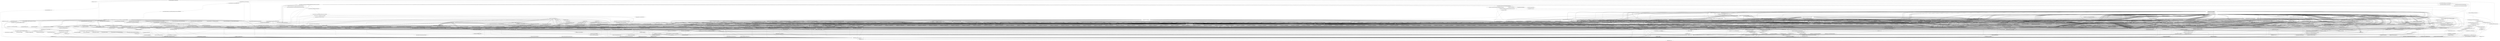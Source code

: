 digraph CallGraph {
"<org.jsoup.examples.HtmlToPlainText: void main(java.lang.String[])>" -> "<java.lang.System: void <clinit>()>";
"<org.jsoup.examples.HtmlToPlainText: void main(java.lang.String[])>" -> "<org.jsoup.examples.HtmlToPlainText: void <init>()>";
"<org.jsoup.examples.HtmlToPlainText: void main(java.lang.String[])>" -> "<org.jsoup.Jsoup: org.jsoup.Connection connect(java.lang.String)>";
"<org.jsoup.examples.HtmlToPlainText: void main(java.lang.String[])>" -> "<org.jsoup.helper.Validate: void isTrue(boolean,java.lang.String)>";
"<java.lang.ThreadGroup: void uncaughtException(java.lang.Thread,java.lang.Throwable)>" -> "<java.lang.RuntimeException: void <init>(java.lang.String)>";
"<java.lang.ClassLoader: void <init>()>" -> "<java.lang.Object: void <init>()>";
"<java.lang.ClassLoader: void <init>()>" -> "<java.lang.RuntimeException: void <init>(java.lang.String)>";
"<java.security.PrivilegedActionException: void <init>(java.lang.Exception)>" -> "<java.lang.Exception: void <init>()>";
"<java.security.PrivilegedActionException: void <init>(java.lang.Exception)>" -> "<java.lang.RuntimeException: void <init>(java.lang.String)>";
"<java.lang.Thread: void <init>(java.lang.ThreadGroup,java.lang.Runnable)>" -> "<java.lang.Object: void <init>()>";
"<java.lang.Thread: void <init>(java.lang.ThreadGroup,java.lang.Runnable)>" -> "<java.lang.RuntimeException: void <init>(java.lang.String)>";
"<java.lang.Thread: void <init>(java.lang.ThreadGroup,java.lang.String)>" -> "<java.lang.Object: void <init>()>";
"<java.lang.Thread: void <init>(java.lang.ThreadGroup,java.lang.String)>" -> "<java.lang.RuntimeException: void <init>(java.lang.String)>";
"<org.jsoup.examples.HtmlToPlainText: void <init>()>" -> "<java.lang.Object: void <init>()>";
"<org.jsoup.Jsoup: org.jsoup.Connection connect(java.lang.String)>" -> "<org.jsoup.helper.HttpConnection: org.jsoup.Connection connect(java.lang.String)>";
"<org.jsoup.helper.Validate: void isTrue(boolean,java.lang.String)>" -> "<java.lang.IllegalArgumentException: void <init>(java.lang.String)>";
"<java.lang.RuntimeException: void <init>(java.lang.String)>" -> "<java.lang.Exception: void <init>()>";
"<java.lang.RuntimeException: void <init>(java.lang.String)>" -> "<java.lang.RuntimeException: void <init>(java.lang.String)>";
"<java.lang.Object: void <init>()>" -> "<java.lang.Object: void finalize()>";
"<java.lang.Object: void <init>()>" -> "<java.lang.RuntimeException: void <init>(java.lang.String)>";
"<java.lang.Exception: void <init>()>" -> "<java.lang.Throwable: void <init>()>";
"<java.lang.Exception: void <init>()>" -> "<java.lang.RuntimeException: void <init>(java.lang.String)>";
"<org.jsoup.helper.HttpConnection: org.jsoup.Connection connect(java.lang.String)>" -> "<org.jsoup.helper.HttpConnection: void <init>()>";
"<java.lang.IllegalArgumentException: void <init>(java.lang.String)>" -> "<java.lang.RuntimeException: void <init>()>";
"<java.lang.IllegalArgumentException: void <init>(java.lang.String)>" -> "<java.lang.RuntimeException: void <init>(java.lang.String)>";
"<java.lang.Object: void finalize()>" -> "<java.lang.RuntimeException: void <init>(java.lang.String)>";
"<java.lang.Throwable: void <init>()>" -> "<java.lang.Object: void <init>()>";
"<java.lang.Throwable: void <init>()>" -> "<java.lang.RuntimeException: void <init>(java.lang.String)>";
"<org.jsoup.helper.HttpConnection: void <init>()>" -> "<java.lang.Object: void <init>()>";
"<org.jsoup.helper.HttpConnection: void <init>()>" -> "<org.jsoup.helper.HttpConnection$Response: void <init>()>";
"<org.jsoup.helper.HttpConnection: void <init>()>" -> "<org.jsoup.helper.HttpConnection$Request: void <init>(org.jsoup.helper.c)>";
"<java.lang.RuntimeException: void <init>()>" -> "<java.lang.Exception: void <init>()>";
"<java.lang.RuntimeException: void <init>()>" -> "<java.lang.RuntimeException: void <init>(java.lang.String)>";
"<org.jsoup.helper.HttpConnection$Response: void <init>()>" -> "<org.jsoup.helper.d: void <init>(org.jsoup.helper.c)>";
"<org.jsoup.helper.HttpConnection$Request: void <init>(org.jsoup.helper.c)>" -> "<org.jsoup.helper.HttpConnection$Request: void <init>()>";
"<org.jsoup.helper.d: void <init>(org.jsoup.helper.c)>" -> "<org.jsoup.helper.d: void <init>()>";
"<org.jsoup.helper.HttpConnection$Request: void <init>()>" -> "<org.jsoup.Connection$Method: void <clinit>()>";
"<org.jsoup.helper.HttpConnection$Request: void <init>()>" -> "<org.jsoup.parser.Parser: org.jsoup.parser.Parser htmlParser()>";
"<org.jsoup.helper.HttpConnection$Request: void <init>()>" -> "<java.util.ArrayList: void <init>()>";
"<org.jsoup.helper.HttpConnection$Request: void <init>()>" -> "<org.jsoup.helper.d: void <init>(org.jsoup.helper.c)>";
"<org.jsoup.helper.d: void <init>()>" -> "<java.lang.Object: void <init>()>";
"<org.jsoup.helper.d: void <init>()>" -> "<java.util.LinkedHashMap: void <init>()>";
"<org.jsoup.helper.d: void <init>()>" -> "<java.util.LinkedHashMap: void <init>()>";
"<org.jsoup.Connection$Method: void <clinit>()>" -> "<org.jsoup.Connection$Method: void <init>(java.lang.String,int)>";
"<org.jsoup.Connection$Method: void <clinit>()>" -> "<org.jsoup.Connection$Method: void <init>(java.lang.String,int)>";
"<org.jsoup.parser.Parser: org.jsoup.parser.Parser htmlParser()>" -> "<org.jsoup.parser.b: void <clinit>()>";
"<org.jsoup.parser.Parser: org.jsoup.parser.Parser htmlParser()>" -> "<org.jsoup.parser.Parser: void <init>(org.jsoup.parser.dd)>";
"<org.jsoup.parser.Parser: org.jsoup.parser.Parser htmlParser()>" -> "<org.jsoup.parser.b: void <init>()>";
"<java.util.ArrayList: void <init>()>" -> "<java.util.AbstractList: void <init>()>";
"<java.util.ArrayList: void <init>()>" -> "<java.lang.RuntimeException: void <init>(java.lang.String)>";
"<java.util.LinkedHashMap: void <init>()>" -> "<java.util.HashMap: void <init>()>";
"<java.util.LinkedHashMap: void <init>()>" -> "<java.lang.RuntimeException: void <init>(java.lang.String)>";
"<org.jsoup.Connection$Method: void <init>(java.lang.String,int)>" -> "<java.lang.Enum: void <init>(java.lang.String,int)>";
"<org.jsoup.parser.Parser: void <init>(org.jsoup.parser.dd)>" -> "<java.lang.Object: void <init>()>";
"<org.jsoup.parser.b: void <init>()>" -> "<org.jsoup.parser.dd: void <init>()>";
"<org.jsoup.parser.b: void <init>()>" -> "<java.util.ArrayList: void <init>()>";
"<org.jsoup.parser.b: void <init>()>" -> "<org.jsoup.helper.DescendableLinkedList: void <init>()>";
"<java.util.AbstractList: void <init>()>" -> "<java.util.AbstractCollection: void <init>()>";
"<java.util.AbstractList: void <init>()>" -> "<java.lang.RuntimeException: void <init>(java.lang.String)>";
"<java.util.HashMap: void <init>()>" -> "<java.util.AbstractMap: void <init>()>";
"<java.util.HashMap: void <init>()>" -> "<java.lang.RuntimeException: void <init>(java.lang.String)>";
"<java.lang.Enum: void <init>(java.lang.String,int)>" -> "<java.lang.Enum: void finalize()>";
"<java.lang.Enum: void <init>(java.lang.String,int)>" -> "<java.lang.RuntimeException: void <init>(java.lang.String)>";
"<java.lang.Enum: void <init>(java.lang.String,int)>" -> "<java.lang.Object: void <init>()>";
"<org.jsoup.parser.dd: void <init>()>" -> "<java.lang.Object: void <init>()>";
"<org.jsoup.helper.DescendableLinkedList: void <init>()>" -> "<java.util.LinkedList: void <init>()>";
"<java.util.AbstractCollection: void <init>()>" -> "<java.lang.Object: void <init>()>";
"<java.util.AbstractCollection: void <init>()>" -> "<java.lang.RuntimeException: void <init>(java.lang.String)>";
"<java.util.AbstractMap: void <init>()>" -> "<java.lang.Object: void <init>()>";
"<java.util.AbstractMap: void <init>()>" -> "<java.lang.RuntimeException: void <init>(java.lang.String)>";
"<java.lang.Enum: void finalize()>" -> "<java.lang.RuntimeException: void <init>(java.lang.String)>";
"<java.util.LinkedList: void <init>()>" -> "<java.util.AbstractSequentialList: void <init>()>";
"<java.util.LinkedList: void <init>()>" -> "<java.lang.RuntimeException: void <init>(java.lang.String)>";
"<java.util.AbstractSequentialList: void <init>()>" -> "<java.util.AbstractList: void <init>()>";
"<java.util.AbstractSequentialList: void <init>()>" -> "<java.lang.RuntimeException: void <init>(java.lang.String)>";
"<org.jsoup.parser.b: void <clinit>()>" -> "<java.lang.Class: boolean desiredAssertionStatus()>";
"<java.lang.Class: boolean desiredAssertionStatus()>" -> "<java.lang.RuntimeException: void <init>(java.lang.String)>";
"<org.jsoup.helper.HttpConnection: org.jsoup.Connection connect(java.lang.String)>" -> "<org.jsoup.helper.HttpConnection: org.jsoup.Connection url(java.lang.String)>";
"<org.jsoup.helper.HttpConnection: org.jsoup.Connection url(java.lang.String)>" -> "<org.jsoup.helper.Validate: void notEmpty(java.lang.String,java.lang.String)>";
"<org.jsoup.helper.HttpConnection: org.jsoup.Connection url(java.lang.String)>" -> "<java.lang.IllegalArgumentException: void <init>(java.lang.String,java.lang.Throwable)>";
"<org.jsoup.helper.HttpConnection: org.jsoup.Connection url(java.lang.String)>" -> "<java.lang.StringBuilder: void <init>()>";
"<org.jsoup.helper.HttpConnection: org.jsoup.Connection url(java.lang.String)>" -> "<java.net.URL: void <init>(java.lang.String)>";
"<org.jsoup.helper.Validate: void notEmpty(java.lang.String,java.lang.String)>" -> "<java.lang.IllegalArgumentException: void <init>(java.lang.String)>";
"<java.lang.IllegalArgumentException: void <init>(java.lang.String,java.lang.Throwable)>" -> "<java.lang.RuntimeException: void <init>()>";
"<java.lang.IllegalArgumentException: void <init>(java.lang.String,java.lang.Throwable)>" -> "<java.lang.RuntimeException: void <init>(java.lang.String)>";
"<java.lang.StringBuilder: void <init>()>" -> "<java.lang.Object: void <init>()>";
"<java.lang.StringBuilder: void <init>()>" -> "<java.lang.RuntimeException: void <init>(java.lang.String)>";
"<java.net.URL: void <init>(java.lang.String)>" -> "<java.lang.Object: void <init>()>";
"<java.net.URL: void <init>(java.lang.String)>" -> "<java.lang.RuntimeException: void <init>(java.lang.String)>";
"<org.jsoup.helper.HttpConnection: org.jsoup.Connection url(java.lang.String)>" -> "<java.lang.StringBuilder: java.lang.StringBuilder append(java.lang.String)>";
"<org.jsoup.helper.HttpConnection: org.jsoup.Connection url(java.lang.String)>" -> "<java.lang.StringBuilder: java.lang.StringBuilder append(java.lang.String)>";
"<org.jsoup.helper.HttpConnection: org.jsoup.Connection url(java.lang.String)>" -> "<java.lang.StringBuilder: java.lang.String toString()>";
"<java.lang.StringBuilder: java.lang.StringBuilder append(java.lang.String)>" -> "<java.lang.RuntimeException: void <init>(java.lang.String)>";
"<java.lang.StringBuilder: java.lang.String toString()>" -> "<java.lang.RuntimeException: void <init>(java.lang.String)>";
"<org.jsoup.examples.HtmlToPlainText: void main(java.lang.String[])>" -> "<org.jsoup.helper.HttpConnection: org.jsoup.nodes.Document get()>";
"<org.jsoup.helper.HttpConnection: org.jsoup.nodes.Document get()>" -> "<org.jsoup.Connection$Method: void <clinit>()>";
"<org.jsoup.helper.HttpConnection: org.jsoup.nodes.Document get()>" -> "<org.jsoup.helper.HttpConnection: org.jsoup.Connection$Response execute()>";
"<org.jsoup.helper.HttpConnection: org.jsoup.Connection$Response execute()>" -> "<org.jsoup.helper.HttpConnection$Response: org.jsoup.helper.HttpConnection$Response execute(org.jsoup.Connection$Request)>";
"<org.jsoup.helper.HttpConnection$Response: org.jsoup.helper.HttpConnection$Response execute(org.jsoup.Connection$Request)>" -> "<org.jsoup.helper.HttpConnection$Response: org.jsoup.helper.HttpConnection$Response execute(org.jsoup.Connection$Request,org.jsoup.helper.HttpConnection$Response)>";
"<org.jsoup.helper.HttpConnection$Response: org.jsoup.helper.HttpConnection$Response execute(org.jsoup.Connection$Request,org.jsoup.helper.HttpConnection$Response)>" -> "<org.jsoup.Connection$Method: void <clinit>()>";
"<org.jsoup.helper.HttpConnection$Response: org.jsoup.helper.HttpConnection$Response execute(org.jsoup.Connection$Request,org.jsoup.helper.HttpConnection$Response)>" -> "<java.io.BufferedInputStream: void <init>(java.io.InputStream)>";
"<org.jsoup.helper.HttpConnection$Response: org.jsoup.helper.HttpConnection$Response execute(org.jsoup.Connection$Request,org.jsoup.helper.HttpConnection$Response)>" -> "<org.jsoup.helper.DataUtil: java.lang.String getCharsetFromContentType(java.lang.String)>";
"<org.jsoup.helper.HttpConnection$Response: org.jsoup.helper.HttpConnection$Response execute(org.jsoup.Connection$Request,org.jsoup.helper.HttpConnection$Response)>" -> "<org.jsoup.helper.DataUtil: java.nio.ByteBuffer readToByteBuffer(java.io.InputStream)>";
"<org.jsoup.helper.HttpConnection$Response: org.jsoup.helper.HttpConnection$Response execute(org.jsoup.Connection$Request,org.jsoup.helper.HttpConnection$Response)>" -> "<java.io.BufferedInputStream: void <init>(java.io.InputStream)>";
"<org.jsoup.helper.HttpConnection$Response: org.jsoup.helper.HttpConnection$Response execute(org.jsoup.Connection$Request,org.jsoup.helper.HttpConnection$Response)>" -> "<java.util.zip.GZIPInputStream: void <init>(java.io.InputStream)>";
"<org.jsoup.helper.HttpConnection$Response: org.jsoup.helper.HttpConnection$Response execute(org.jsoup.Connection$Request,org.jsoup.helper.HttpConnection$Response)>" -> "<org.jsoup.UnsupportedMimeTypeException: void <init>(java.lang.String,java.lang.String,java.lang.String)>";
"<org.jsoup.helper.HttpConnection$Response: org.jsoup.helper.HttpConnection$Response execute(org.jsoup.Connection$Request,org.jsoup.helper.HttpConnection$Response)>" -> "<org.jsoup.helper.HttpConnection$Response: org.jsoup.helper.HttpConnection$Response execute(org.jsoup.Connection$Request,org.jsoup.helper.HttpConnection$Response)>";
"<org.jsoup.helper.HttpConnection$Response: org.jsoup.helper.HttpConnection$Response execute(org.jsoup.Connection$Request,org.jsoup.helper.HttpConnection$Response)>" -> "<org.jsoup.HttpStatusException: void <init>(java.lang.String,int,java.lang.String)>";
"<org.jsoup.helper.HttpConnection$Response: org.jsoup.helper.HttpConnection$Response execute(org.jsoup.Connection$Request,org.jsoup.helper.HttpConnection$Response)>" -> "<java.net.URL: void <init>(java.net.URL,java.lang.String)>";
"<org.jsoup.helper.HttpConnection$Response: org.jsoup.helper.HttpConnection$Response execute(org.jsoup.Connection$Request,org.jsoup.helper.HttpConnection$Response)>" -> "<org.jsoup.helper.HttpConnection$Response: void setupFromConnection(java.net.HttpURLConnection,org.jsoup.Connection$Response)>";
"<org.jsoup.helper.HttpConnection$Response: org.jsoup.helper.HttpConnection$Response execute(org.jsoup.Connection$Request,org.jsoup.helper.HttpConnection$Response)>" -> "<org.jsoup.helper.HttpConnection$Response: void <init>(org.jsoup.helper.HttpConnection$Response)>";
"<org.jsoup.helper.HttpConnection$Response: org.jsoup.helper.HttpConnection$Response execute(org.jsoup.Connection$Request,org.jsoup.helper.HttpConnection$Response)>" -> "<org.jsoup.helper.HttpConnection$Response: void writePost(java.util.Collection,java.io.OutputStream)>";
"<org.jsoup.helper.HttpConnection$Response: org.jsoup.helper.HttpConnection$Response execute(org.jsoup.Connection$Request,org.jsoup.helper.HttpConnection$Response)>" -> "<org.jsoup.helper.HttpConnection$Response: java.net.HttpURLConnection createConnection(org.jsoup.Connection$Request)>";
"<org.jsoup.helper.HttpConnection$Response: org.jsoup.helper.HttpConnection$Response execute(org.jsoup.Connection$Request,org.jsoup.helper.HttpConnection$Response)>" -> "<org.jsoup.helper.HttpConnection$Response: void serialiseRequestUrl(org.jsoup.Connection$Request)>";
"<org.jsoup.helper.HttpConnection$Response: org.jsoup.helper.HttpConnection$Response execute(org.jsoup.Connection$Request,org.jsoup.helper.HttpConnection$Response)>" -> "<java.net.MalformedURLException: void <init>(java.lang.String)>";
"<org.jsoup.helper.HttpConnection$Response: org.jsoup.helper.HttpConnection$Response execute(org.jsoup.Connection$Request,org.jsoup.helper.HttpConnection$Response)>" -> "<org.jsoup.helper.Validate: void notNull(java.lang.Object,java.lang.String)>";
"<org.jsoup.helper.HttpConnection$Response: org.jsoup.helper.HttpConnection$Response execute(org.jsoup.Connection$Request,org.jsoup.helper.HttpConnection$Response)>" -> "<org.jsoup.helper.DataUtil: void <clinit>()>";
"<java.io.BufferedInputStream: void <init>(java.io.InputStream)>" -> "<java.io.FilterInputStream: void <init>(java.io.InputStream)>";
"<java.io.BufferedInputStream: void <init>(java.io.InputStream)>" -> "<java.lang.RuntimeException: void <init>(java.lang.String)>";
"<org.jsoup.helper.DataUtil: java.lang.String getCharsetFromContentType(java.lang.String)>" -> "<org.jsoup.helper.DataUtil: void <clinit>()>";
"<org.jsoup.helper.DataUtil: java.lang.String getCharsetFromContentType(java.lang.String)>" -> "<java.nio.charset.Charset: boolean isSupported(java.lang.String)>";
"<org.jsoup.helper.DataUtil: java.lang.String getCharsetFromContentType(java.lang.String)>" -> "<java.nio.charset.Charset: boolean isSupported(java.lang.String)>";
"<org.jsoup.helper.DataUtil: java.lang.String getCharsetFromContentType(java.lang.String)>" -> "<java.util.Locale: void <clinit>()>";
"<org.jsoup.helper.DataUtil: java.nio.ByteBuffer readToByteBuffer(java.io.InputStream)>" -> "<java.io.ByteArrayOutputStream: void <init>(int)>";
"<org.jsoup.helper.DataUtil: java.nio.ByteBuffer readToByteBuffer(java.io.InputStream)>" -> "<java.nio.ByteBuffer: java.nio.ByteBuffer wrap(byte[])>";
"<java.util.zip.GZIPInputStream: void <init>(java.io.InputStream)>" -> "<java.util.zip.InflaterInputStream: void <init>(java.io.InputStream)>";
"<java.util.zip.GZIPInputStream: void <init>(java.io.InputStream)>" -> "<java.lang.RuntimeException: void <init>(java.lang.String)>";
"<org.jsoup.UnsupportedMimeTypeException: void <init>(java.lang.String,java.lang.String,java.lang.String)>" -> "<java.io.IOException: void <init>(java.lang.String)>";
"<org.jsoup.HttpStatusException: void <init>(java.lang.String,int,java.lang.String)>" -> "<java.io.IOException: void <init>(java.lang.String)>";
"<java.net.URL: void <init>(java.net.URL,java.lang.String)>" -> "<java.lang.Object: void <init>()>";
"<java.net.URL: void <init>(java.net.URL,java.lang.String)>" -> "<java.lang.RuntimeException: void <init>(java.lang.String)>";
"<org.jsoup.helper.HttpConnection$Response: void setupFromConnection(java.net.HttpURLConnection,org.jsoup.Connection$Response)>" -> "<org.jsoup.Connection$Method: void <clinit>()>";
"<org.jsoup.helper.HttpConnection$Response: void setupFromConnection(java.net.HttpURLConnection,org.jsoup.Connection$Response)>" -> "<org.jsoup.Connection$Method: org.jsoup.Connection$Method valueOf(java.lang.String)>";
"<org.jsoup.helper.HttpConnection$Response: void <init>(org.jsoup.helper.HttpConnection$Response)>" -> "<java.lang.String: void <clinit>()>";
"<org.jsoup.helper.HttpConnection$Response: void <init>(org.jsoup.helper.HttpConnection$Response)>" -> "<java.io.IOException: void <init>(java.lang.String)>";
"<org.jsoup.helper.HttpConnection$Response: void <init>(org.jsoup.helper.HttpConnection$Response)>" -> "<java.lang.String: java.lang.String format(java.lang.String,java.lang.Object[])>";
"<org.jsoup.helper.HttpConnection$Response: void <init>(org.jsoup.helper.HttpConnection$Response)>" -> "<org.jsoup.helper.d: void <init>(org.jsoup.helper.c)>";
"<org.jsoup.helper.HttpConnection$Response: void writePost(java.util.Collection,java.io.OutputStream)>" -> "<java.io.OutputStreamWriter: void <init>(java.io.OutputStream,java.lang.String)>";
"<org.jsoup.helper.HttpConnection$Response: void writePost(java.util.Collection,java.io.OutputStream)>" -> "<java.net.URLEncoder: java.lang.String encode(java.lang.String,java.lang.String)>";
"<org.jsoup.helper.HttpConnection$Response: void writePost(java.util.Collection,java.io.OutputStream)>" -> "<java.net.URLEncoder: java.lang.String encode(java.lang.String,java.lang.String)>";
"<org.jsoup.helper.HttpConnection$Response: java.net.HttpURLConnection createConnection(org.jsoup.Connection$Request)>" -> "<org.jsoup.Connection$Method: void <clinit>()>";
"<org.jsoup.helper.HttpConnection$Response: java.net.HttpURLConnection createConnection(org.jsoup.Connection$Request)>" -> "<org.jsoup.helper.HttpConnection$Response: java.lang.String getRequestCookieString(org.jsoup.Connection$Request)>";
"<org.jsoup.helper.HttpConnection$Response: void serialiseRequestUrl(org.jsoup.Connection$Request)>" -> "<java.lang.StringBuilder: void <init>()>";
"<org.jsoup.helper.HttpConnection$Response: void serialiseRequestUrl(org.jsoup.Connection$Request)>" -> "<java.net.URL: void <init>(java.lang.String)>";
"<org.jsoup.helper.HttpConnection$Response: void serialiseRequestUrl(org.jsoup.Connection$Request)>" -> "<java.net.URLEncoder: java.lang.String encode(java.lang.String,java.lang.String)>";
"<org.jsoup.helper.HttpConnection$Response: void serialiseRequestUrl(org.jsoup.Connection$Request)>" -> "<java.net.URLEncoder: java.lang.String encode(java.lang.String,java.lang.String)>";
"<java.net.MalformedURLException: void <init>(java.lang.String)>" -> "<java.io.IOException: void <init>()>";
"<java.net.MalformedURLException: void <init>(java.lang.String)>" -> "<java.lang.RuntimeException: void <init>(java.lang.String)>";
"<org.jsoup.helper.Validate: void notNull(java.lang.Object,java.lang.String)>" -> "<java.lang.IllegalArgumentException: void <init>(java.lang.String)>";
"<org.jsoup.helper.DataUtil: void <clinit>()>" -> "<java.util.regex.Pattern: java.util.regex.Pattern compile(java.lang.String)>";
"<java.io.FilterInputStream: void <init>(java.io.InputStream)>" -> "<java.io.InputStream: void <init>()>";
"<java.io.FilterInputStream: void <init>(java.io.InputStream)>" -> "<java.lang.RuntimeException: void <init>(java.lang.String)>";
"<java.nio.charset.Charset: boolean isSupported(java.lang.String)>" -> "<java.lang.RuntimeException: void <init>(java.lang.String)>";
"<java.io.ByteArrayOutputStream: void <init>(int)>" -> "<java.io.OutputStream: void <init>()>";
"<java.io.ByteArrayOutputStream: void <init>(int)>" -> "<java.lang.RuntimeException: void <init>(java.lang.String)>";
"<java.nio.ByteBuffer: java.nio.ByteBuffer wrap(byte[])>" -> "<java.lang.RuntimeException: void <init>(java.lang.String)>";
"<java.util.zip.InflaterInputStream: void <init>(java.io.InputStream)>" -> "<java.io.FilterInputStream: void <init>(java.io.InputStream)>";
"<java.util.zip.InflaterInputStream: void <init>(java.io.InputStream)>" -> "<java.lang.RuntimeException: void <init>(java.lang.String)>";
"<java.io.IOException: void <init>(java.lang.String)>" -> "<java.lang.Exception: void <init>()>";
"<java.io.IOException: void <init>(java.lang.String)>" -> "<java.lang.RuntimeException: void <init>(java.lang.String)>";
"<org.jsoup.Connection$Method: org.jsoup.Connection$Method valueOf(java.lang.String)>" -> "<java.lang.Enum: java.lang.Enum valueOf(java.lang.Class,java.lang.String)>";
"<java.lang.String: java.lang.String format(java.lang.String,java.lang.Object[])>" -> "<java.lang.RuntimeException: void <init>(java.lang.String)>";
"<java.io.OutputStreamWriter: void <init>(java.io.OutputStream,java.lang.String)>" -> "<java.io.Writer: void <init>()>";
"<java.io.OutputStreamWriter: void <init>(java.io.OutputStream,java.lang.String)>" -> "<java.lang.RuntimeException: void <init>(java.lang.String)>";
"<java.net.URLEncoder: java.lang.String encode(java.lang.String,java.lang.String)>" -> "<java.lang.RuntimeException: void <init>(java.lang.String)>";
"<org.jsoup.helper.HttpConnection$Response: java.lang.String getRequestCookieString(org.jsoup.Connection$Request)>" -> "<java.lang.StringBuilder: void <init>()>";
"<java.io.IOException: void <init>()>" -> "<java.lang.Exception: void <init>()>";
"<java.io.IOException: void <init>()>" -> "<java.lang.RuntimeException: void <init>(java.lang.String)>";
"<java.util.regex.Pattern: java.util.regex.Pattern compile(java.lang.String)>" -> "<java.lang.RuntimeException: void <init>(java.lang.String)>";
"<java.io.InputStream: void <init>()>" -> "<java.lang.Object: void <init>()>";
"<java.io.InputStream: void <init>()>" -> "<java.lang.RuntimeException: void <init>(java.lang.String)>";
"<java.io.OutputStream: void <init>()>" -> "<java.lang.Object: void <init>()>";
"<java.io.OutputStream: void <init>()>" -> "<java.lang.RuntimeException: void <init>(java.lang.String)>";
"<java.lang.Enum: java.lang.Enum valueOf(java.lang.Class,java.lang.String)>" -> "<java.lang.RuntimeException: void <init>(java.lang.String)>";
"<java.io.Writer: void <init>()>" -> "<java.lang.Object: void <init>()>";
"<java.io.Writer: void <init>()>" -> "<java.lang.RuntimeException: void <init>(java.lang.String)>";
"<org.jsoup.helper.HttpConnection$Response: java.lang.String getRequestCookieString(org.jsoup.Connection$Request)>" -> "<java.lang.StringBuilder: java.lang.StringBuilder append(java.lang.String)>";
"<org.jsoup.helper.HttpConnection$Response: java.lang.String getRequestCookieString(org.jsoup.Connection$Request)>" -> "<java.lang.StringBuilder: java.lang.StringBuilder append(java.lang.String)>";
"<org.jsoup.helper.HttpConnection$Response: java.lang.String getRequestCookieString(org.jsoup.Connection$Request)>" -> "<java.lang.StringBuilder: java.lang.String toString()>";
"<org.jsoup.helper.HttpConnection$Response: void serialiseRequestUrl(org.jsoup.Connection$Request)>" -> "<java.net.URL: java.lang.String getProtocol()>";
"<org.jsoup.helper.HttpConnection$Response: void serialiseRequestUrl(org.jsoup.Connection$Request)>" -> "<java.net.URL: java.lang.String getAuthority()>";
"<org.jsoup.helper.HttpConnection$Response: void serialiseRequestUrl(org.jsoup.Connection$Request)>" -> "<java.net.URL: java.lang.String getPath()>";
"<org.jsoup.helper.HttpConnection$Response: void serialiseRequestUrl(org.jsoup.Connection$Request)>" -> "<java.net.URL: java.lang.String getQuery()>";
"<org.jsoup.helper.HttpConnection$Response: void serialiseRequestUrl(org.jsoup.Connection$Request)>" -> "<java.net.URL: java.lang.String getQuery()>";
"<java.net.URL: java.lang.String getProtocol()>" -> "<java.lang.RuntimeException: void <init>(java.lang.String)>";
"<java.net.URL: java.lang.String getAuthority()>" -> "<java.lang.RuntimeException: void <init>(java.lang.String)>";
"<java.net.URL: java.lang.String getPath()>" -> "<java.lang.RuntimeException: void <init>(java.lang.String)>";
"<java.net.URL: java.lang.String getQuery()>" -> "<java.lang.RuntimeException: void <init>(java.lang.String)>";
"<org.jsoup.helper.HttpConnection$Response: void serialiseRequestUrl(org.jsoup.Connection$Request)>" -> "<java.lang.StringBuilder: java.lang.StringBuilder append(java.lang.String)>";
"<org.jsoup.helper.HttpConnection$Response: void serialiseRequestUrl(org.jsoup.Connection$Request)>" -> "<java.lang.StringBuilder: java.lang.StringBuilder append(java.lang.String)>";
"<org.jsoup.helper.HttpConnection$Response: void serialiseRequestUrl(org.jsoup.Connection$Request)>" -> "<java.lang.StringBuilder: java.lang.StringBuilder append(char)>";
"<org.jsoup.helper.HttpConnection$Response: void serialiseRequestUrl(org.jsoup.Connection$Request)>" -> "<java.lang.StringBuilder: java.lang.StringBuilder append(java.lang.String)>";
"<org.jsoup.helper.HttpConnection$Response: void serialiseRequestUrl(org.jsoup.Connection$Request)>" -> "<java.lang.StringBuilder: java.lang.String toString()>";
"<java.lang.StringBuilder: java.lang.StringBuilder append(char)>" -> "<java.lang.RuntimeException: void <init>(java.lang.String)>";
"<org.jsoup.helper.HttpConnection$Response: void writePost(java.util.Collection,java.io.OutputStream)>" -> "<java.io.Writer: java.io.Writer append(char)>";
"<org.jsoup.helper.HttpConnection$Response: void writePost(java.util.Collection,java.io.OutputStream)>" -> "<java.io.Writer: void write(java.lang.String)>";
"<org.jsoup.helper.HttpConnection$Response: void writePost(java.util.Collection,java.io.OutputStream)>" -> "<java.io.OutputStreamWriter: void write(int)>";
"<org.jsoup.helper.HttpConnection$Response: void writePost(java.util.Collection,java.io.OutputStream)>" -> "<java.io.Writer: void write(java.lang.String)>";
"<org.jsoup.helper.HttpConnection$Response: void writePost(java.util.Collection,java.io.OutputStream)>" -> "<java.io.OutputStreamWriter: void close()>";
"<java.io.Writer: java.io.Writer append(char)>" -> "<java.lang.RuntimeException: void <init>(java.lang.String)>";
"<java.io.Writer: void write(java.lang.String)>" -> "<java.lang.RuntimeException: void <init>(java.lang.String)>";
"<java.io.OutputStreamWriter: void write(int)>" -> "<java.lang.RuntimeException: void <init>(java.lang.String)>";
"<java.io.OutputStreamWriter: void close()>" -> "<java.lang.RuntimeException: void <init>(java.lang.String)>";
"<org.jsoup.helper.HttpConnection$Response: void <init>(org.jsoup.helper.HttpConnection$Response)>" -> "<org.jsoup.helper.HttpConnection$Response: java.net.URL url()>";
"<org.jsoup.helper.HttpConnection$Response: java.net.URL url()>" -> "<org.jsoup.helper.d: java.net.URL url()>";
"<org.jsoup.helper.HttpConnection$Response: void setupFromConnection(java.net.HttpURLConnection,org.jsoup.Connection$Response)>" -> "<org.jsoup.helper.HttpConnection$Response: java.util.Map cookies()>";
"<org.jsoup.helper.HttpConnection$Response: java.util.Map cookies()>" -> "<org.jsoup.helper.d: java.util.Map cookies()>";
"<org.jsoup.helper.HttpConnection$Response: void setupFromConnection(java.net.HttpURLConnection,org.jsoup.Connection$Response)>" -> "<org.jsoup.helper.HttpConnection$Response: void processResponseHeaders(java.util.Map)>";
"<org.jsoup.helper.HttpConnection$Response: void setupFromConnection(java.net.HttpURLConnection,org.jsoup.Connection$Response)>" -> "<org.jsoup.helper.HttpConnection$Response: boolean hasCookie(java.lang.String)>";
"<org.jsoup.helper.HttpConnection$Response: void setupFromConnection(java.net.HttpURLConnection,org.jsoup.Connection$Response)>" -> "<org.jsoup.helper.d: org.jsoup.Connection$Base cookie(java.lang.String,java.lang.String)>";
"<org.jsoup.helper.HttpConnection$Response: void processResponseHeaders(java.util.Map)>" -> "<org.jsoup.parser.TokenQueue: void <init>(java.lang.String)>";
"<org.jsoup.helper.HttpConnection$Response: boolean hasCookie(java.lang.String)>" -> "<org.jsoup.helper.d: boolean hasCookie(java.lang.String)>";
"<org.jsoup.helper.d: org.jsoup.Connection$Base cookie(java.lang.String,java.lang.String)>" -> "<org.jsoup.helper.Validate: void notEmpty(java.lang.String,java.lang.String)>";
"<org.jsoup.helper.d: org.jsoup.Connection$Base cookie(java.lang.String,java.lang.String)>" -> "<org.jsoup.helper.Validate: void notNull(java.lang.Object,java.lang.String)>";
"<org.jsoup.parser.TokenQueue: void <init>(java.lang.String)>" -> "<java.lang.Object: void <init>()>";
"<org.jsoup.parser.TokenQueue: void <init>(java.lang.String)>" -> "<org.jsoup.helper.Validate: void notNull(java.lang.Object)>";
"<org.jsoup.helper.d: boolean hasCookie(java.lang.String)>" -> "<org.jsoup.helper.Validate: void notEmpty(java.lang.String)>";
"<org.jsoup.helper.Validate: void notNull(java.lang.Object)>" -> "<java.lang.IllegalArgumentException: void <init>(java.lang.String)>";
"<org.jsoup.helper.Validate: void notEmpty(java.lang.String)>" -> "<java.lang.IllegalArgumentException: void <init>(java.lang.String)>";
"<org.jsoup.helper.Validate: void notEmpty(java.lang.String)>" -> "<java.lang.String: int length()>";
"<java.lang.String: int length()>" -> "<java.lang.RuntimeException: void <init>(java.lang.String)>";
"<org.jsoup.helper.HttpConnection$Response: void processResponseHeaders(java.util.Map)>" -> "<org.jsoup.parser.TokenQueue: java.lang.String chompTo(java.lang.String)>";
"<org.jsoup.helper.HttpConnection$Response: void processResponseHeaders(java.util.Map)>" -> "<org.jsoup.parser.TokenQueue: java.lang.String consumeTo(java.lang.String)>";
"<org.jsoup.parser.TokenQueue: java.lang.String consumeTo(java.lang.String)>" -> "<java.lang.String: java.lang.String substring(int,int)>";
"<org.jsoup.parser.TokenQueue: java.lang.String consumeTo(java.lang.String)>" -> "<java.lang.String: int length()>";
"<java.lang.String: java.lang.String substring(int,int)>" -> "<java.lang.RuntimeException: void <init>(java.lang.String)>";
"<org.jsoup.parser.TokenQueue: java.lang.String consumeTo(java.lang.String)>" -> "<org.jsoup.parser.TokenQueue: java.lang.String remainder()>";
"<org.jsoup.parser.TokenQueue: java.lang.String remainder()>" -> "<java.lang.StringBuilder: void <init>()>";
"<org.jsoup.parser.TokenQueue: java.lang.String remainder()>" -> "<java.lang.StringBuilder: java.lang.StringBuilder append(char)>";
"<org.jsoup.parser.TokenQueue: java.lang.String remainder()>" -> "<java.lang.StringBuilder: java.lang.String toString()>";
"<org.jsoup.parser.TokenQueue: java.lang.String remainder()>" -> "<org.jsoup.parser.TokenQueue: boolean isEmpty()>";
"<org.jsoup.parser.TokenQueue: java.lang.String remainder()>" -> "<org.jsoup.parser.TokenQueue: char consume()>";
"<org.jsoup.parser.TokenQueue: boolean isEmpty()>" -> "<org.jsoup.parser.TokenQueue: int remainingLength()>";
"<org.jsoup.parser.TokenQueue: java.lang.String chompTo(java.lang.String)>" -> "<org.jsoup.parser.TokenQueue: java.lang.String consumeTo(java.lang.String)>";
"<org.jsoup.parser.TokenQueue: java.lang.String chompTo(java.lang.String)>" -> "<org.jsoup.parser.TokenQueue: boolean matchChomp(java.lang.String)>";
"<org.jsoup.parser.TokenQueue: boolean matchChomp(java.lang.String)>" -> "<java.lang.String: int length()>";
"<org.jsoup.parser.TokenQueue: boolean matchChomp(java.lang.String)>" -> "<org.jsoup.parser.TokenQueue: boolean matches(java.lang.String)>";
"<org.jsoup.parser.TokenQueue: boolean matches(java.lang.String)>" -> "<java.lang.String: int length()>";
"<org.jsoup.helper.HttpConnection$Response: void processResponseHeaders(java.util.Map)>" -> "<java.lang.String: java.lang.String trim()>";
"<java.lang.String: java.lang.String trim()>" -> "<java.lang.RuntimeException: void <init>(java.lang.String)>";
"<org.jsoup.helper.HttpConnection$Response: void processResponseHeaders(java.util.Map)>" -> "<java.lang.String: boolean equalsIgnoreCase(java.lang.String)>";
"<org.jsoup.helper.HttpConnection$Response: void processResponseHeaders(java.util.Map)>" -> "<java.lang.String: java.lang.String trim()>";
"<org.jsoup.helper.HttpConnection$Response: void processResponseHeaders(java.util.Map)>" -> "<java.lang.String: int length()>";
"<java.lang.String: boolean equalsIgnoreCase(java.lang.String)>" -> "<java.lang.RuntimeException: void <init>(java.lang.String)>";
"<org.jsoup.helper.HttpConnection$Response: void processResponseHeaders(java.util.Map)>" -> "<org.jsoup.helper.d: org.jsoup.Connection$Base cookie(java.lang.String,java.lang.String)>";
"<org.jsoup.helper.HttpConnection$Response: void processResponseHeaders(java.util.Map)>" -> "<org.jsoup.helper.d: org.jsoup.Connection$Base header(java.lang.String,java.lang.String)>";
"<org.jsoup.helper.d: org.jsoup.Connection$Base header(java.lang.String,java.lang.String)>" -> "<org.jsoup.helper.Validate: void notEmpty(java.lang.String,java.lang.String)>";
"<org.jsoup.helper.d: org.jsoup.Connection$Base header(java.lang.String,java.lang.String)>" -> "<org.jsoup.helper.Validate: void notNull(java.lang.Object,java.lang.String)>";
"<org.jsoup.helper.d: org.jsoup.Connection$Base header(java.lang.String,java.lang.String)>" -> "<org.jsoup.helper.d: org.jsoup.Connection$Base removeHeader(java.lang.String)>";
"<org.jsoup.helper.d: org.jsoup.Connection$Base removeHeader(java.lang.String)>" -> "<org.jsoup.helper.Validate: void notEmpty(java.lang.String,java.lang.String)>";
"<org.jsoup.helper.d: org.jsoup.Connection$Base removeHeader(java.lang.String)>" -> "<org.jsoup.helper.d: java.util.Map$Entry scanHeaders(java.lang.String)>";
"<org.jsoup.helper.d: java.util.Map$Entry scanHeaders(java.lang.String)>" -> "<java.lang.String: java.lang.String toLowerCase()>";
"<java.lang.String: java.lang.String toLowerCase()>" -> "<java.lang.RuntimeException: void <init>(java.lang.String)>";
"<org.jsoup.helper.DataUtil: java.nio.ByteBuffer readToByteBuffer(java.io.InputStream)>" -> "<java.io.ByteArrayOutputStream: byte[] toByteArray()>";
"<org.jsoup.helper.DataUtil: java.nio.ByteBuffer readToByteBuffer(java.io.InputStream)>" -> "<java.io.ByteArrayOutputStream: void write(byte[],int,int)>";
"<java.io.ByteArrayOutputStream: byte[] toByteArray()>" -> "<java.lang.RuntimeException: void <init>(java.lang.String)>";
"<java.io.ByteArrayOutputStream: void write(byte[],int,int)>" -> "<java.lang.RuntimeException: void <init>(java.lang.String)>";
"<org.jsoup.helper.DataUtil: java.nio.ByteBuffer readToByteBuffer(java.io.InputStream)>" -> "<java.io.FilterInputStream: int read(byte[])>";
"<java.io.FilterInputStream: int read(byte[])>" -> "<java.lang.RuntimeException: void <init>(java.lang.String)>";
"<org.jsoup.helper.HttpConnection$Response: org.jsoup.helper.HttpConnection$Response execute(org.jsoup.Connection$Request,org.jsoup.helper.HttpConnection$Response)>" -> "<java.io.BufferedInputStream: void close()>";
"<org.jsoup.helper.HttpConnection$Response: org.jsoup.helper.HttpConnection$Response execute(org.jsoup.Connection$Request,org.jsoup.helper.HttpConnection$Response)>" -> "<java.io.BufferedInputStream: void close()>";
"<java.io.BufferedInputStream: void close()>" -> "<java.lang.RuntimeException: void <init>(java.lang.String)>";
"<org.jsoup.helper.HttpConnection$Response: org.jsoup.helper.HttpConnection$Response execute(org.jsoup.Connection$Request,org.jsoup.helper.HttpConnection$Response)>" -> "<java.net.URL: java.lang.String getProtocol()>";
"<org.jsoup.helper.HttpConnection$Response: org.jsoup.helper.HttpConnection$Response execute(org.jsoup.Connection$Request,org.jsoup.helper.HttpConnection$Response)>" -> "<java.net.URL: java.lang.String toString()>";
"<org.jsoup.helper.HttpConnection$Response: org.jsoup.helper.HttpConnection$Response execute(org.jsoup.Connection$Request,org.jsoup.helper.HttpConnection$Response)>" -> "<java.net.URL: java.lang.String toString()>";
"<java.net.URL: java.lang.String toString()>" -> "<java.lang.RuntimeException: void <init>(java.lang.String)>";
"<org.jsoup.helper.HttpConnection$Response: org.jsoup.helper.HttpConnection$Response execute(org.jsoup.Connection$Request,org.jsoup.helper.HttpConnection$Response)>" -> "<org.jsoup.helper.HttpConnection$Response: java.lang.String header(java.lang.String)>";
"<org.jsoup.helper.HttpConnection$Response: org.jsoup.helper.HttpConnection$Response execute(org.jsoup.Connection$Request,org.jsoup.helper.HttpConnection$Response)>" -> "<org.jsoup.helper.HttpConnection$Response: java.lang.String contentType()>";
"<org.jsoup.helper.HttpConnection$Response: org.jsoup.helper.HttpConnection$Response execute(org.jsoup.Connection$Request,org.jsoup.helper.HttpConnection$Response)>" -> "<org.jsoup.helper.HttpConnection$Response: boolean hasHeader(java.lang.String)>";
"<org.jsoup.helper.HttpConnection$Response: org.jsoup.helper.HttpConnection$Response execute(org.jsoup.Connection$Request,org.jsoup.helper.HttpConnection$Response)>" -> "<org.jsoup.helper.HttpConnection$Response: java.lang.String header(java.lang.String)>";
"<org.jsoup.helper.HttpConnection$Response: java.lang.String header(java.lang.String)>" -> "<org.jsoup.helper.d: java.lang.String header(java.lang.String)>";
"<org.jsoup.helper.HttpConnection$Response: boolean hasHeader(java.lang.String)>" -> "<org.jsoup.helper.d: boolean hasHeader(java.lang.String)>";
"<org.jsoup.helper.d: java.lang.String header(java.lang.String)>" -> "<org.jsoup.helper.Validate: void notNull(java.lang.Object,java.lang.String)>";
"<org.jsoup.helper.d: java.lang.String header(java.lang.String)>" -> "<org.jsoup.helper.d: java.lang.String getHeaderCaseInsensitive(java.lang.String)>";
"<org.jsoup.helper.d: boolean hasHeader(java.lang.String)>" -> "<org.jsoup.helper.Validate: void notEmpty(java.lang.String,java.lang.String)>";
"<org.jsoup.helper.d: boolean hasHeader(java.lang.String)>" -> "<org.jsoup.helper.d: java.lang.String getHeaderCaseInsensitive(java.lang.String)>";
"<org.jsoup.helper.d: java.lang.String getHeaderCaseInsensitive(java.lang.String)>" -> "<org.jsoup.helper.Validate: void notNull(java.lang.Object,java.lang.String)>";
"<org.jsoup.helper.d: java.lang.String getHeaderCaseInsensitive(java.lang.String)>" -> "<org.jsoup.helper.d: java.util.Map$Entry scanHeaders(java.lang.String)>";
"<org.jsoup.helper.d: java.lang.String getHeaderCaseInsensitive(java.lang.String)>" -> "<java.lang.String: java.lang.String toLowerCase()>";
"<org.jsoup.helper.HttpConnection$Response: org.jsoup.helper.HttpConnection$Response execute(org.jsoup.Connection$Request,org.jsoup.helper.HttpConnection$Response)>" -> "<java.lang.String: boolean equals(java.lang.Object)>";
"<org.jsoup.helper.HttpConnection$Response: org.jsoup.helper.HttpConnection$Response execute(org.jsoup.Connection$Request,org.jsoup.helper.HttpConnection$Response)>" -> "<java.lang.String: boolean equals(java.lang.Object)>";
"<org.jsoup.helper.HttpConnection$Response: org.jsoup.helper.HttpConnection$Response execute(org.jsoup.Connection$Request,org.jsoup.helper.HttpConnection$Response)>" -> "<java.lang.String: boolean startsWith(java.lang.String)>";
"<org.jsoup.helper.HttpConnection$Response: org.jsoup.helper.HttpConnection$Response execute(org.jsoup.Connection$Request,org.jsoup.helper.HttpConnection$Response)>" -> "<java.lang.String: boolean startsWith(java.lang.String)>";
"<org.jsoup.helper.HttpConnection$Response: org.jsoup.helper.HttpConnection$Response execute(org.jsoup.Connection$Request,org.jsoup.helper.HttpConnection$Response)>" -> "<java.lang.String: boolean startsWith(java.lang.String)>";
"<org.jsoup.helper.HttpConnection$Response: org.jsoup.helper.HttpConnection$Response execute(org.jsoup.Connection$Request,org.jsoup.helper.HttpConnection$Response)>" -> "<java.lang.String: boolean equalsIgnoreCase(java.lang.String)>";
"<java.lang.String: boolean equals(java.lang.Object)>" -> "<java.lang.RuntimeException: void <init>(java.lang.String)>";
"<java.lang.String: boolean startsWith(java.lang.String)>" -> "<java.lang.RuntimeException: void <init>(java.lang.String)>";
"<org.jsoup.helper.DataUtil: java.lang.String getCharsetFromContentType(java.lang.String)>" -> "<java.lang.String: java.lang.String trim()>";
"<org.jsoup.helper.DataUtil: java.lang.String getCharsetFromContentType(java.lang.String)>" -> "<java.lang.String: java.lang.String toUpperCase(java.util.Locale)>";
"<java.lang.String: java.lang.String toUpperCase(java.util.Locale)>" -> "<java.lang.RuntimeException: void <init>(java.lang.String)>";
"<org.jsoup.helper.HttpConnection$Response: org.jsoup.helper.HttpConnection$Response execute(org.jsoup.Connection$Request,org.jsoup.helper.HttpConnection$Response)>" -> "<org.jsoup.helper.HttpConnection$Request: java.net.URL url()>";
"<org.jsoup.helper.HttpConnection$Response: org.jsoup.helper.HttpConnection$Response execute(org.jsoup.Connection$Request,org.jsoup.helper.HttpConnection$Response)>" -> "<org.jsoup.helper.HttpConnection$Request: org.jsoup.Connection$Method method()>";
"<org.jsoup.helper.HttpConnection$Response: org.jsoup.helper.HttpConnection$Response execute(org.jsoup.Connection$Request,org.jsoup.helper.HttpConnection$Response)>" -> "<org.jsoup.helper.HttpConnection$Request: java.util.Collection data()>";
"<org.jsoup.helper.HttpConnection$Response: org.jsoup.helper.HttpConnection$Response execute(org.jsoup.Connection$Request,org.jsoup.helper.HttpConnection$Response)>" -> "<org.jsoup.helper.HttpConnection$Request: org.jsoup.Connection$Method method()>";
"<org.jsoup.helper.HttpConnection$Response: org.jsoup.helper.HttpConnection$Response execute(org.jsoup.Connection$Request,org.jsoup.helper.HttpConnection$Response)>" -> "<org.jsoup.helper.HttpConnection$Request: java.util.Collection data()>";
"<org.jsoup.helper.HttpConnection$Response: org.jsoup.helper.HttpConnection$Response execute(org.jsoup.Connection$Request,org.jsoup.helper.HttpConnection$Response)>" -> "<org.jsoup.helper.HttpConnection$Request: boolean followRedirects()>";
"<org.jsoup.helper.HttpConnection$Response: org.jsoup.helper.HttpConnection$Response execute(org.jsoup.Connection$Request,org.jsoup.helper.HttpConnection$Response)>" -> "<org.jsoup.helper.d: org.jsoup.Connection$Base method(org.jsoup.Connection$Method)>";
"<org.jsoup.helper.HttpConnection$Response: org.jsoup.helper.HttpConnection$Response execute(org.jsoup.Connection$Request,org.jsoup.helper.HttpConnection$Response)>" -> "<org.jsoup.helper.HttpConnection$Request: java.util.Collection data()>";
"<org.jsoup.helper.HttpConnection$Response: org.jsoup.helper.HttpConnection$Response execute(org.jsoup.Connection$Request,org.jsoup.helper.HttpConnection$Response)>" -> "<org.jsoup.helper.HttpConnection$Request: java.net.URL url()>";
"<org.jsoup.helper.HttpConnection$Response: org.jsoup.helper.HttpConnection$Response execute(org.jsoup.Connection$Request,org.jsoup.helper.HttpConnection$Response)>" -> "<org.jsoup.helper.d: org.jsoup.Connection$Base url(java.net.URL)>";
"<org.jsoup.helper.HttpConnection$Response: org.jsoup.helper.HttpConnection$Response execute(org.jsoup.Connection$Request,org.jsoup.helper.HttpConnection$Response)>" -> "<org.jsoup.helper.d: org.jsoup.Connection$Base cookie(java.lang.String,java.lang.String)>";
"<org.jsoup.helper.HttpConnection$Response: org.jsoup.helper.HttpConnection$Response execute(org.jsoup.Connection$Request,org.jsoup.helper.HttpConnection$Response)>" -> "<org.jsoup.helper.HttpConnection$Request: boolean ignoreHttpErrors()>";
"<org.jsoup.helper.HttpConnection$Response: org.jsoup.helper.HttpConnection$Response execute(org.jsoup.Connection$Request,org.jsoup.helper.HttpConnection$Response)>" -> "<org.jsoup.helper.HttpConnection$Request: java.net.URL url()>";
"<org.jsoup.helper.HttpConnection$Response: org.jsoup.helper.HttpConnection$Response execute(org.jsoup.Connection$Request,org.jsoup.helper.HttpConnection$Response)>" -> "<org.jsoup.helper.HttpConnection$Request: boolean ignoreContentType()>";
"<org.jsoup.helper.HttpConnection$Response: org.jsoup.helper.HttpConnection$Response execute(org.jsoup.Connection$Request,org.jsoup.helper.HttpConnection$Response)>" -> "<org.jsoup.helper.HttpConnection$Request: java.net.URL url()>";
"<org.jsoup.helper.HttpConnection$Request: java.net.URL url()>" -> "<org.jsoup.helper.d: java.net.URL url()>";
"<org.jsoup.helper.HttpConnection$Request: org.jsoup.Connection$Method method()>" -> "<org.jsoup.helper.d: org.jsoup.Connection$Method method()>";
"<org.jsoup.helper.d: org.jsoup.Connection$Base method(org.jsoup.Connection$Method)>" -> "<org.jsoup.helper.Validate: void notNull(java.lang.Object,java.lang.String)>";
"<org.jsoup.helper.d: org.jsoup.Connection$Base url(java.net.URL)>" -> "<org.jsoup.helper.Validate: void notNull(java.lang.Object,java.lang.String)>";
"<org.jsoup.helper.d: org.jsoup.Connection$Base cookie(java.lang.String,java.lang.String)>" -> "<java.util.HashMap: java.lang.Object put(java.lang.Object,java.lang.Object)>";
"<java.util.HashMap: java.lang.Object put(java.lang.Object,java.lang.Object)>" -> "<java.lang.RuntimeException: void <init>(java.lang.String)>";
"<org.jsoup.helper.HttpConnection$Response: org.jsoup.helper.HttpConnection$Response execute(org.jsoup.Connection$Request,org.jsoup.helper.HttpConnection$Response)>" -> "<java.util.ArrayList: int size()>";
"<org.jsoup.helper.HttpConnection$Response: org.jsoup.helper.HttpConnection$Response execute(org.jsoup.Connection$Request,org.jsoup.helper.HttpConnection$Response)>" -> "<java.util.ArrayList: void clear()>";
"<java.util.ArrayList: int size()>" -> "<java.lang.RuntimeException: void <init>(java.lang.String)>";
"<java.util.ArrayList: void clear()>" -> "<java.lang.RuntimeException: void <init>(java.lang.String)>";
"<org.jsoup.helper.HttpConnection$Response: void serialiseRequestUrl(org.jsoup.Connection$Request)>" -> "<org.jsoup.helper.HttpConnection$Request: java.net.URL url()>";
"<org.jsoup.helper.HttpConnection$Response: void serialiseRequestUrl(org.jsoup.Connection$Request)>" -> "<org.jsoup.helper.HttpConnection$Request: java.util.Collection data()>";
"<org.jsoup.helper.HttpConnection$Response: void serialiseRequestUrl(org.jsoup.Connection$Request)>" -> "<org.jsoup.helper.d: org.jsoup.Connection$Base url(java.net.URL)>";
"<org.jsoup.helper.HttpConnection$Response: void serialiseRequestUrl(org.jsoup.Connection$Request)>" -> "<org.jsoup.helper.HttpConnection$Request: java.util.Collection data()>";
"<org.jsoup.helper.HttpConnection$Response: void serialiseRequestUrl(org.jsoup.Connection$Request)>" -> "<java.util.ArrayList: java.util.Iterator iterator()>";
"<org.jsoup.helper.HttpConnection$Response: void serialiseRequestUrl(org.jsoup.Connection$Request)>" -> "<java.util.ArrayList: void clear()>";
"<java.util.ArrayList: java.util.Iterator iterator()>" -> "<java.lang.RuntimeException: void <init>(java.lang.String)>";
"<org.jsoup.helper.HttpConnection$Response: java.net.HttpURLConnection createConnection(org.jsoup.Connection$Request)>" -> "<org.jsoup.helper.HttpConnection$Request: java.net.URL url()>";
"<org.jsoup.helper.HttpConnection$Response: java.net.HttpURLConnection createConnection(org.jsoup.Connection$Request)>" -> "<org.jsoup.helper.HttpConnection$Request: org.jsoup.Connection$Method method()>";
"<org.jsoup.helper.HttpConnection$Response: java.net.HttpURLConnection createConnection(org.jsoup.Connection$Request)>" -> "<org.jsoup.helper.HttpConnection$Request: int timeout()>";
"<org.jsoup.helper.HttpConnection$Response: java.net.HttpURLConnection createConnection(org.jsoup.Connection$Request)>" -> "<org.jsoup.helper.HttpConnection$Request: int timeout()>";
"<org.jsoup.helper.HttpConnection$Response: java.net.HttpURLConnection createConnection(org.jsoup.Connection$Request)>" -> "<org.jsoup.helper.HttpConnection$Request: org.jsoup.Connection$Method method()>";
"<org.jsoup.helper.HttpConnection$Response: java.net.HttpURLConnection createConnection(org.jsoup.Connection$Request)>" -> "<org.jsoup.helper.HttpConnection$Request: java.util.Map cookies()>";
"<org.jsoup.helper.HttpConnection$Response: java.net.HttpURLConnection createConnection(org.jsoup.Connection$Request)>" -> "<org.jsoup.helper.HttpConnection$Request: java.util.Map headers()>";
"<org.jsoup.helper.HttpConnection$Request: java.util.Map cookies()>" -> "<org.jsoup.helper.d: java.util.Map cookies()>";
"<org.jsoup.helper.HttpConnection$Request: java.util.Map headers()>" -> "<org.jsoup.helper.d: java.util.Map headers()>";
"<org.jsoup.helper.HttpConnection$Response: java.net.HttpURLConnection createConnection(org.jsoup.Connection$Request)>" -> "<java.lang.Enum: java.lang.String name()>";
"<java.lang.Enum: java.lang.String name()>" -> "<java.lang.RuntimeException: void <init>(java.lang.String)>";
"<org.jsoup.helper.HttpConnection$Response: java.net.HttpURLConnection createConnection(org.jsoup.Connection$Request)>" -> "<java.net.URL: java.net.URLConnection openConnection()>";
"<java.net.URL: java.net.URLConnection openConnection()>" -> "<java.lang.RuntimeException: void <init>(java.lang.String)>";
"<org.jsoup.helper.HttpConnection$Response: java.net.HttpURLConnection createConnection(org.jsoup.Connection$Request)>" -> "<java.util.HashMap: int size()>";
"<org.jsoup.helper.HttpConnection$Response: java.net.HttpURLConnection createConnection(org.jsoup.Connection$Request)>" -> "<java.util.LinkedHashMap: java.util.Set entrySet()>";
"<java.util.HashMap: int size()>" -> "<java.lang.RuntimeException: void <init>(java.lang.String)>";
"<java.util.LinkedHashMap: java.util.Set entrySet()>" -> "<java.lang.RuntimeException: void <init>(java.lang.String)>";
"<org.jsoup.helper.HttpConnection$Response: void setupFromConnection(java.net.HttpURLConnection,org.jsoup.Connection$Response)>" -> "<java.util.LinkedHashMap: java.util.Set entrySet()>";
"<org.jsoup.helper.HttpConnection$Response: void processResponseHeaders(java.util.Map)>" -> "<java.util.LinkedHashMap: java.util.Set entrySet()>";
"<org.jsoup.helper.HttpConnection$Response: java.lang.String getRequestCookieString(org.jsoup.Connection$Request)>" -> "<org.jsoup.helper.HttpConnection$Request: java.util.Map cookies()>";
"<org.jsoup.helper.HttpConnection$Response: java.lang.String getRequestCookieString(org.jsoup.Connection$Request)>" -> "<java.util.LinkedHashMap: java.util.Set entrySet()>";
"<org.jsoup.helper.HttpConnection$Response: void writePost(java.util.Collection,java.io.OutputStream)>" -> "<java.util.ArrayList: java.util.Iterator iterator()>";
"<org.jsoup.helper.HttpConnection: org.jsoup.nodes.Document get()>" -> "<org.jsoup.helper.HttpConnection$Response: org.jsoup.nodes.Document parse()>";
"<org.jsoup.helper.HttpConnection$Response: org.jsoup.nodes.Document parse()>" -> "<org.jsoup.helper.DataUtil: void <clinit>()>";
"<org.jsoup.helper.HttpConnection$Response: org.jsoup.nodes.Document parse()>" -> "<org.jsoup.helper.DataUtil: org.jsoup.nodes.Document parseByteData(java.nio.ByteBuffer,java.lang.String,java.lang.String,org.jsoup.parser.Parser)>";
"<org.jsoup.helper.HttpConnection$Response: org.jsoup.nodes.Document parse()>" -> "<org.jsoup.helper.Validate: void isTrue(boolean,java.lang.String)>";
"<org.jsoup.helper.DataUtil: org.jsoup.nodes.Document parseByteData(java.nio.ByteBuffer,java.lang.String,java.lang.String,org.jsoup.parser.Parser)>" -> "<org.jsoup.helper.DataUtil: void <clinit>()>";
"<org.jsoup.helper.DataUtil: org.jsoup.nodes.Document parseByteData(java.nio.ByteBuffer,java.lang.String,java.lang.String,org.jsoup.parser.Parser)>" -> "<java.nio.charset.Charset: java.nio.charset.Charset forName(java.lang.String)>";
"<org.jsoup.helper.DataUtil: org.jsoup.nodes.Document parseByteData(java.nio.ByteBuffer,java.lang.String,java.lang.String,org.jsoup.parser.Parser)>" -> "<org.jsoup.helper.Validate: void notEmpty(java.lang.String,java.lang.String)>";
"<org.jsoup.helper.DataUtil: org.jsoup.nodes.Document parseByteData(java.nio.ByteBuffer,java.lang.String,java.lang.String,org.jsoup.parser.Parser)>" -> "<java.nio.charset.Charset: java.nio.charset.Charset forName(java.lang.String)>";
"<org.jsoup.helper.DataUtil: org.jsoup.nodes.Document parseByteData(java.nio.ByteBuffer,java.lang.String,java.lang.String,org.jsoup.parser.Parser)>" -> "<org.jsoup.helper.DataUtil: java.lang.String getCharsetFromContentType(java.lang.String)>";
"<org.jsoup.helper.DataUtil: org.jsoup.nodes.Document parseByteData(java.nio.ByteBuffer,java.lang.String,java.lang.String,org.jsoup.parser.Parser)>" -> "<java.nio.charset.Charset: java.nio.charset.Charset forName(java.lang.String)>";
"<java.nio.charset.Charset: java.nio.charset.Charset forName(java.lang.String)>" -> "<java.lang.RuntimeException: void <init>(java.lang.String)>";
"<org.jsoup.helper.DataUtil: org.jsoup.nodes.Document parseByteData(java.nio.ByteBuffer,java.lang.String,java.lang.String,org.jsoup.parser.Parser)>" -> "<java.lang.String: int length()>";
"<org.jsoup.helper.DataUtil: org.jsoup.nodes.Document parseByteData(java.nio.ByteBuffer,java.lang.String,java.lang.String,org.jsoup.parser.Parser)>" -> "<java.lang.String: boolean equals(java.lang.Object)>";
"<org.jsoup.helper.HttpConnection: org.jsoup.nodes.Document get()>" -> "<org.jsoup.helper.d: org.jsoup.Connection$Base method(org.jsoup.Connection$Method)>";
"<org.jsoup.helper.Validate: void notEmpty(java.lang.String,java.lang.String)>" -> "<java.lang.String: int length()>";
"<org.jsoup.examples.HtmlToPlainText: void main(java.lang.String[])>" -> "<org.jsoup.examples.HtmlToPlainText: java.lang.String getPlainText(org.jsoup.nodes.Element)>";
"<org.jsoup.examples.HtmlToPlainText: java.lang.String getPlainText(org.jsoup.nodes.Element)>" -> "<org.jsoup.examples.b: void <init>(org.jsoup.examples.HtmlToPlainText,org.jsoup.examples.a)>";
"<org.jsoup.examples.HtmlToPlainText: java.lang.String getPlainText(org.jsoup.nodes.Element)>" -> "<org.jsoup.select.NodeTraversor: void <init>(org.jsoup.select.NodeVisitor)>";
"<org.jsoup.examples.b: void <init>(org.jsoup.examples.HtmlToPlainText,org.jsoup.examples.a)>" -> "<org.jsoup.examples.b: void <init>(org.jsoup.examples.HtmlToPlainText)>";
"<org.jsoup.select.NodeTraversor: void <init>(org.jsoup.select.NodeVisitor)>" -> "<java.lang.Object: void <init>()>";
"<org.jsoup.examples.b: void <init>(org.jsoup.examples.HtmlToPlainText)>" -> "<java.lang.Object: void <init>()>";
"<org.jsoup.examples.b: void <init>(org.jsoup.examples.HtmlToPlainText)>" -> "<java.lang.StringBuilder: void <init>()>";
"<org.jsoup.examples.HtmlToPlainText: java.lang.String getPlainText(org.jsoup.nodes.Element)>" -> "<org.jsoup.select.NodeTraversor: void traverse(org.jsoup.nodes.Node)>";
"<org.jsoup.select.NodeTraversor: void traverse(org.jsoup.nodes.Node)>" -> "<org.jsoup.examples.b: void head(org.jsoup.nodes.Node,int)>";
"<org.jsoup.select.NodeTraversor: void traverse(org.jsoup.nodes.Node)>" -> "<org.jsoup.examples.b: void tail(org.jsoup.nodes.Node,int)>";
"<org.jsoup.select.NodeTraversor: void traverse(org.jsoup.nodes.Node)>" -> "<org.jsoup.examples.b: void tail(org.jsoup.nodes.Node,int)>";
"<org.jsoup.examples.b: void head(org.jsoup.nodes.Node,int)>" -> "<org.jsoup.examples.b: void a(java.lang.String)>";
"<org.jsoup.examples.b: void head(org.jsoup.nodes.Node,int)>" -> "<org.jsoup.examples.b: void a(java.lang.String)>";
"<org.jsoup.examples.b: void tail(org.jsoup.nodes.Node,int)>" -> "<java.lang.String: void <clinit>()>";
"<org.jsoup.examples.b: void tail(org.jsoup.nodes.Node,int)>" -> "<org.jsoup.examples.b: void a(java.lang.String)>";
"<org.jsoup.examples.b: void tail(org.jsoup.nodes.Node,int)>" -> "<java.lang.String: java.lang.String format(java.lang.String,java.lang.Object[])>";
"<org.jsoup.examples.b: void tail(org.jsoup.nodes.Node,int)>" -> "<org.jsoup.examples.b: void a(java.lang.String)>";
"<org.jsoup.examples.b: void tail(org.jsoup.nodes.Node,int)>" -> "<org.jsoup.helper.StringUtil: boolean in(java.lang.String,java.lang.String[])>";
"<org.jsoup.examples.b: void tail(org.jsoup.nodes.Node,int)>" -> "<org.jsoup.examples.b: void a(java.lang.String)>";
"<org.jsoup.examples.b: void tail(org.jsoup.nodes.Node,int)>" -> "<org.jsoup.helper.StringUtil: void <clinit>()>";
"<org.jsoup.examples.b: void a(java.lang.String)>" -> "<java.lang.String: void <clinit>()>";
"<org.jsoup.examples.b: void a(java.lang.String)>" -> "<java.lang.StringBuilder: void <init>()>";
"<org.jsoup.examples.b: void a(java.lang.String)>" -> "<org.jsoup.helper.StringUtil: boolean in(java.lang.String,java.lang.String[])>";
"<org.jsoup.examples.b: void a(java.lang.String)>" -> "<org.jsoup.helper.StringUtil: void <clinit>()>";
"<org.jsoup.helper.StringUtil: void <clinit>()>" -> "<java.lang.String: void <clinit>()>";
"<org.jsoup.examples.b: void a(java.lang.String)>" -> "<java.lang.StringBuilder: int length()>";
"<org.jsoup.examples.b: void a(java.lang.String)>" -> "<java.lang.StringBuilder: java.lang.StringBuilder append(java.lang.String)>";
"<java.lang.StringBuilder: int length()>" -> "<java.lang.RuntimeException: void <init>(java.lang.String)>";
"<org.jsoup.examples.b: void a(java.lang.String)>" -> "<java.lang.String: boolean startsWith(java.lang.String)>";
"<org.jsoup.examples.b: void a(java.lang.String)>" -> "<java.lang.String: boolean equals(java.lang.Object)>";
"<org.jsoup.examples.b: void a(java.lang.String)>" -> "<java.lang.String: int length()>";
"<org.jsoup.examples.b: void a(java.lang.String)>" -> "<java.lang.String: java.lang.String[] split(java.lang.String)>";
"<org.jsoup.examples.b: void a(java.lang.String)>" -> "<java.lang.String: int length()>";
"<org.jsoup.examples.b: void a(java.lang.String)>" -> "<java.lang.String: int length()>";
"<org.jsoup.examples.b: void a(java.lang.String)>" -> "<java.lang.String: int length()>";
"<org.jsoup.examples.b: void a(java.lang.String)>" -> "<java.lang.String: int length()>";
"<java.lang.String: java.lang.String[] split(java.lang.String)>" -> "<java.lang.RuntimeException: void <init>(java.lang.String)>";
"<org.jsoup.examples.b: void a(java.lang.String)>" -> "<java.lang.StringBuilder: int length()>";
"<org.jsoup.examples.b: void a(java.lang.String)>" -> "<java.lang.StringBuilder: java.lang.String substring(int)>";
"<org.jsoup.examples.b: void a(java.lang.String)>" -> "<java.lang.StringBuilder: java.lang.StringBuilder append(java.lang.String)>";
"<org.jsoup.examples.b: void a(java.lang.String)>" -> "<java.lang.StringBuilder: java.lang.String toString()>";
"<org.jsoup.examples.b: void a(java.lang.String)>" -> "<java.lang.StringBuilder: java.lang.StringBuilder append(java.lang.String)>";
"<org.jsoup.examples.b: void a(java.lang.String)>" -> "<java.lang.StringBuilder: java.lang.StringBuilder append(java.lang.String)>";
"<org.jsoup.examples.b: void a(java.lang.String)>" -> "<java.lang.StringBuilder: java.lang.StringBuilder append(java.lang.String)>";
"<org.jsoup.examples.b: void a(java.lang.String)>" -> "<java.lang.StringBuilder: java.lang.StringBuilder append(java.lang.String)>";
"<java.lang.StringBuilder: java.lang.String substring(int)>" -> "<java.lang.RuntimeException: void <init>(java.lang.String)>";
"<org.jsoup.examples.HtmlToPlainText: java.lang.String getPlainText(org.jsoup.nodes.Element)>" -> "<org.jsoup.examples.b: java.lang.String toString()>";
"<org.jsoup.examples.b: java.lang.String toString()>" -> "<java.lang.StringBuilder: java.lang.String toString()>";
"<org.jsoup.helper.StringUtil: boolean in(java.lang.String,java.lang.String[])>" -> "<java.lang.String: boolean equals(java.lang.Object)>";
"<org.jsoup.helper.d: java.lang.String getHeaderCaseInsensitive(java.lang.String)>" -> "<java.util.LinkedHashMap: java.lang.Object get(java.lang.Object)>";
"<org.jsoup.helper.d: java.lang.String getHeaderCaseInsensitive(java.lang.String)>" -> "<java.util.LinkedHashMap: java.lang.Object get(java.lang.Object)>";
"<java.util.LinkedHashMap: java.lang.Object get(java.lang.Object)>" -> "<java.lang.RuntimeException: void <init>(java.lang.String)>";
"<org.jsoup.helper.d: java.util.Map$Entry scanHeaders(java.lang.String)>" -> "<java.util.LinkedHashMap: java.util.Set entrySet()>";
"<org.jsoup.helper.d: org.jsoup.Connection$Base removeHeader(java.lang.String)>" -> "<java.util.HashMap: java.lang.Object remove(java.lang.Object)>";
"<java.util.HashMap: java.lang.Object remove(java.lang.Object)>" -> "<java.lang.RuntimeException: void <init>(java.lang.String)>";
"<org.jsoup.helper.d: org.jsoup.Connection$Base header(java.lang.String,java.lang.String)>" -> "<java.util.HashMap: java.lang.Object put(java.lang.Object,java.lang.Object)>";
"<org.jsoup.parser.TokenQueue: boolean matches(java.lang.String)>" -> "<java.lang.String: boolean regionMatches(boolean,int,java.lang.String,int,int)>";
"<java.lang.String: boolean regionMatches(boolean,int,java.lang.String,int,int)>" -> "<java.lang.RuntimeException: void <init>(java.lang.String)>";
"<org.jsoup.parser.TokenQueue: int remainingLength()>" -> "<java.lang.String: int length()>";
"<org.jsoup.parser.TokenQueue: char consume()>" -> "<java.lang.String: char charAt(int)>";
"<org.jsoup.parser.TokenQueue: java.lang.String consumeTo(java.lang.String)>" -> "<java.lang.String: int indexOf(java.lang.String,int)>";
"<java.lang.String: int indexOf(java.lang.String,int)>" -> "<java.lang.RuntimeException: void <init>(java.lang.String)>";
"<org.jsoup.helper.d: boolean hasCookie(java.lang.String)>" -> "<java.util.HashMap: boolean containsKey(java.lang.Object)>";
"<java.util.HashMap: boolean containsKey(java.lang.Object)>" -> "<java.lang.RuntimeException: void <init>(java.lang.String)>";
"<org.jsoup.helper.HttpConnection$Response: org.jsoup.helper.HttpConnection$Response execute(org.jsoup.Connection$Request,org.jsoup.helper.HttpConnection$Response)>" -> "<java.util.LinkedHashMap: java.util.Set entrySet()>";
"<org.jsoup.helper.HttpConnection$Response: org.jsoup.nodes.Document parse()>" -> "<org.jsoup.helper.HttpConnection$Request: org.jsoup.parser.Parser parser()>";
"<org.jsoup.helper.DataUtil: org.jsoup.nodes.Document parseByteData(java.nio.ByteBuffer,java.lang.String,java.lang.String,org.jsoup.parser.Parser)>" -> "<org.jsoup.parser.Parser: org.jsoup.nodes.Document parseInput(java.lang.String,java.lang.String)>";
"<org.jsoup.helper.DataUtil: org.jsoup.nodes.Document parseByteData(java.nio.ByteBuffer,java.lang.String,java.lang.String,org.jsoup.parser.Parser)>" -> "<org.jsoup.parser.Parser: org.jsoup.nodes.Document parseInput(java.lang.String,java.lang.String)>";
"<org.jsoup.parser.Parser: org.jsoup.nodes.Document parseInput(java.lang.String,java.lang.String)>" -> "<org.jsoup.parser.ab: org.jsoup.parser.ab a(int)>";
"<org.jsoup.parser.Parser: org.jsoup.nodes.Document parseInput(java.lang.String,java.lang.String)>" -> "<org.jsoup.parser.ab: org.jsoup.parser.ab b()>";
"<org.jsoup.parser.ab: org.jsoup.parser.ab a(int)>" -> "<org.jsoup.parser.ab: void <init>(int,int)>";
"<org.jsoup.parser.ab: org.jsoup.parser.ab b()>" -> "<org.jsoup.parser.ab: void <init>(int,int)>";
"<org.jsoup.parser.ab: void <init>(int,int)>" -> "<java.util.ArrayList: void <init>(int)>";
"<java.util.ArrayList: void <init>(int)>" -> "<java.util.AbstractList: void <init>()>";
"<java.util.ArrayList: void <init>(int)>" -> "<java.lang.RuntimeException: void <init>(java.lang.String)>";
"<org.jsoup.parser.Parser: org.jsoup.nodes.Document parseInput(java.lang.String,java.lang.String)>" -> "<org.jsoup.parser.Parser: boolean isTrackErrors()>";
"<org.jsoup.parser.Parser: org.jsoup.nodes.Document parseInput(java.lang.String,java.lang.String)>" -> "<org.jsoup.parser.b: org.jsoup.nodes.Document parse(java.lang.String,java.lang.String,org.jsoup.parser.ab)>";
"<org.jsoup.parser.b: org.jsoup.nodes.Document parse(java.lang.String,java.lang.String,org.jsoup.parser.ab)>" -> "<org.jsoup.parser.c: void <clinit>()>";
"<org.jsoup.parser.b: org.jsoup.nodes.Document parse(java.lang.String,java.lang.String,org.jsoup.parser.ab)>" -> "<org.jsoup.parser.dd: org.jsoup.nodes.Document parse(java.lang.String,java.lang.String,org.jsoup.parser.ab)>";
"<org.jsoup.parser.c: void <clinit>()>" -> "<java.lang.String: void <clinit>()>";
"<org.jsoup.parser.c: void <clinit>()>" -> "<java.lang.String: java.lang.String valueOf(char)>";
"<org.jsoup.parser.c: void <clinit>()>" -> "<org.jsoup.parser.s: void <init>(java.lang.String,int)>";
"<org.jsoup.parser.c: void <clinit>()>" -> "<org.jsoup.parser.r: void <init>(java.lang.String,int)>";
"<org.jsoup.parser.c: void <clinit>()>" -> "<org.jsoup.parser.q: void <init>(java.lang.String,int)>";
"<org.jsoup.parser.c: void <clinit>()>" -> "<org.jsoup.parser.p: void <init>(java.lang.String,int)>";
"<org.jsoup.parser.c: void <clinit>()>" -> "<org.jsoup.parser.n: void <init>(java.lang.String,int)>";
"<org.jsoup.parser.c: void <clinit>()>" -> "<org.jsoup.parser.m: void <init>(java.lang.String,int)>";
"<org.jsoup.parser.c: void <clinit>()>" -> "<org.jsoup.parser.l: void <init>(java.lang.String,int)>";
"<org.jsoup.parser.c: void <clinit>()>" -> "<org.jsoup.parser.k: void <init>(java.lang.String,int)>";
"<org.jsoup.parser.c: void <clinit>()>" -> "<org.jsoup.parser.j: void <init>(java.lang.String,int)>";
"<org.jsoup.parser.c: void <clinit>()>" -> "<org.jsoup.parser.i: void <init>(java.lang.String,int)>";
"<org.jsoup.parser.c: void <clinit>()>" -> "<org.jsoup.parser.h: void <init>(java.lang.String,int)>";
"<org.jsoup.parser.c: void <clinit>()>" -> "<org.jsoup.parser.g: void <init>(java.lang.String,int)>";
"<org.jsoup.parser.c: void <clinit>()>" -> "<org.jsoup.parser.f: void <init>(java.lang.String,int)>";
"<org.jsoup.parser.c: void <clinit>()>" -> "<org.jsoup.parser.e: void <init>(java.lang.String,int)>";
"<org.jsoup.parser.c: void <clinit>()>" -> "<org.jsoup.parser.aa: void <init>(java.lang.String,int)>";
"<org.jsoup.parser.c: void <clinit>()>" -> "<org.jsoup.parser.z: void <init>(java.lang.String,int)>";
"<org.jsoup.parser.c: void <clinit>()>" -> "<org.jsoup.parser.y: void <init>(java.lang.String,int)>";
"<org.jsoup.parser.c: void <clinit>()>" -> "<org.jsoup.parser.x: void <init>(java.lang.String,int)>";
"<org.jsoup.parser.c: void <clinit>()>" -> "<org.jsoup.parser.w: void <init>(java.lang.String,int)>";
"<org.jsoup.parser.c: void <clinit>()>" -> "<org.jsoup.parser.v: void <init>(java.lang.String,int)>";
"<org.jsoup.parser.c: void <clinit>()>" -> "<org.jsoup.parser.u: void <init>(java.lang.String,int)>";
"<org.jsoup.parser.c: void <clinit>()>" -> "<org.jsoup.parser.o: void <init>(java.lang.String,int)>";
"<org.jsoup.parser.c: void <clinit>()>" -> "<org.jsoup.parser.d: void <init>(java.lang.String,int)>";
"<java.lang.String: java.lang.String valueOf(char)>" -> "<java.lang.RuntimeException: void <init>(java.lang.String)>";
"<org.jsoup.parser.s: void <init>(java.lang.String,int)>" -> "<org.jsoup.parser.c: void <init>(java.lang.String,int,org.jsoup.parser.d)>";
"<org.jsoup.parser.r: void <init>(java.lang.String,int)>" -> "<org.jsoup.parser.c: void <init>(java.lang.String,int,org.jsoup.parser.d)>";
"<org.jsoup.parser.q: void <init>(java.lang.String,int)>" -> "<org.jsoup.parser.c: void <init>(java.lang.String,int,org.jsoup.parser.d)>";
"<org.jsoup.parser.p: void <init>(java.lang.String,int)>" -> "<org.jsoup.parser.c: void <init>(java.lang.String,int,org.jsoup.parser.d)>";
"<org.jsoup.parser.n: void <init>(java.lang.String,int)>" -> "<org.jsoup.parser.c: void <init>(java.lang.String,int,org.jsoup.parser.d)>";
"<org.jsoup.parser.m: void <init>(java.lang.String,int)>" -> "<org.jsoup.parser.c: void <init>(java.lang.String,int,org.jsoup.parser.d)>";
"<org.jsoup.parser.l: void <init>(java.lang.String,int)>" -> "<org.jsoup.parser.c: void <init>(java.lang.String,int,org.jsoup.parser.d)>";
"<org.jsoup.parser.k: void <init>(java.lang.String,int)>" -> "<org.jsoup.parser.c: void <init>(java.lang.String,int,org.jsoup.parser.d)>";
"<org.jsoup.parser.j: void <init>(java.lang.String,int)>" -> "<org.jsoup.parser.c: void <init>(java.lang.String,int,org.jsoup.parser.d)>";
"<org.jsoup.parser.i: void <init>(java.lang.String,int)>" -> "<org.jsoup.parser.c: void <init>(java.lang.String,int,org.jsoup.parser.d)>";
"<org.jsoup.parser.h: void <init>(java.lang.String,int)>" -> "<org.jsoup.parser.c: void <init>(java.lang.String,int,org.jsoup.parser.d)>";
"<org.jsoup.parser.g: void <init>(java.lang.String,int)>" -> "<org.jsoup.parser.c: void <init>(java.lang.String,int,org.jsoup.parser.d)>";
"<org.jsoup.parser.f: void <init>(java.lang.String,int)>" -> "<org.jsoup.parser.c: void <init>(java.lang.String,int,org.jsoup.parser.d)>";
"<org.jsoup.parser.e: void <init>(java.lang.String,int)>" -> "<org.jsoup.parser.c: void <init>(java.lang.String,int,org.jsoup.parser.d)>";
"<org.jsoup.parser.aa: void <init>(java.lang.String,int)>" -> "<org.jsoup.parser.c: void <init>(java.lang.String,int,org.jsoup.parser.d)>";
"<org.jsoup.parser.z: void <init>(java.lang.String,int)>" -> "<org.jsoup.parser.c: void <init>(java.lang.String,int,org.jsoup.parser.d)>";
"<org.jsoup.parser.y: void <init>(java.lang.String,int)>" -> "<org.jsoup.parser.c: void <init>(java.lang.String,int,org.jsoup.parser.d)>";
"<org.jsoup.parser.x: void <init>(java.lang.String,int)>" -> "<org.jsoup.parser.c: void <init>(java.lang.String,int,org.jsoup.parser.d)>";
"<org.jsoup.parser.w: void <init>(java.lang.String,int)>" -> "<org.jsoup.parser.c: void <init>(java.lang.String,int,org.jsoup.parser.d)>";
"<org.jsoup.parser.v: void <init>(java.lang.String,int)>" -> "<org.jsoup.parser.c: void <init>(java.lang.String,int,org.jsoup.parser.d)>";
"<org.jsoup.parser.u: void <init>(java.lang.String,int)>" -> "<org.jsoup.parser.c: void <init>(java.lang.String,int,org.jsoup.parser.d)>";
"<org.jsoup.parser.o: void <init>(java.lang.String,int)>" -> "<org.jsoup.parser.c: void <init>(java.lang.String,int,org.jsoup.parser.d)>";
"<org.jsoup.parser.d: void <init>(java.lang.String,int)>" -> "<org.jsoup.parser.c: void <init>(java.lang.String,int,org.jsoup.parser.d)>";
"<org.jsoup.parser.c: void <init>(java.lang.String,int,org.jsoup.parser.d)>" -> "<org.jsoup.parser.c: void <init>(java.lang.String,int)>";
"<org.jsoup.parser.c: void <init>(java.lang.String,int)>" -> "<java.lang.Enum: void <init>(java.lang.String,int)>";
"<org.jsoup.parser.dd: org.jsoup.nodes.Document parse(java.lang.String,java.lang.String,org.jsoup.parser.ab)>" -> "<org.jsoup.parser.dd: void initialiseParse(java.lang.String,java.lang.String,org.jsoup.parser.ab)>";
"<org.jsoup.parser.dd: org.jsoup.nodes.Document parse(java.lang.String,java.lang.String,org.jsoup.parser.ab)>" -> "<org.jsoup.parser.dd: void runParser()>";
"<org.jsoup.parser.dd: void initialiseParse(java.lang.String,java.lang.String,org.jsoup.parser.ab)>" -> "<org.jsoup.helper.Validate: void notNull(java.lang.Object,java.lang.String)>";
"<org.jsoup.parser.dd: void initialiseParse(java.lang.String,java.lang.String,org.jsoup.parser.ab)>" -> "<org.jsoup.helper.DescendableLinkedList: void <init>()>";
"<org.jsoup.parser.dd: void initialiseParse(java.lang.String,java.lang.String,org.jsoup.parser.ab)>" -> "<org.jsoup.parser.am: void <init>(org.jsoup.parser.a,org.jsoup.parser.ab)>";
"<org.jsoup.parser.dd: void initialiseParse(java.lang.String,java.lang.String,org.jsoup.parser.ab)>" -> "<org.jsoup.parser.a: void <init>(java.lang.String)>";
"<org.jsoup.parser.dd: void initialiseParse(java.lang.String,java.lang.String,org.jsoup.parser.ab)>" -> "<org.jsoup.nodes.Document: void <init>(java.lang.String)>";
"<org.jsoup.parser.dd: void initialiseParse(java.lang.String,java.lang.String,org.jsoup.parser.ab)>" -> "<org.jsoup.helper.Validate: void notNull(java.lang.Object,java.lang.String)>";
"<org.jsoup.parser.dd: void runParser()>" -> "<org.jsoup.parser.al: void <clinit>()>";
"<org.jsoup.parser.am: void <init>(org.jsoup.parser.a,org.jsoup.parser.ab)>" -> "<org.jsoup.parser.an: void <clinit>()>";
"<org.jsoup.parser.am: void <init>(org.jsoup.parser.a,org.jsoup.parser.ab)>" -> "<java.lang.StringBuilder: void <init>()>";
"<org.jsoup.parser.am: void <init>(org.jsoup.parser.a,org.jsoup.parser.ab)>" -> "<java.lang.Object: void <init>()>";
"<org.jsoup.parser.a: void <init>(java.lang.String)>" -> "<java.lang.Object: void <init>()>";
"<org.jsoup.parser.a: void <init>(java.lang.String)>" -> "<org.jsoup.helper.Validate: void notNull(java.lang.Object)>";
"<org.jsoup.nodes.Document: void <init>(java.lang.String)>" -> "<org.jsoup.parser.Tag: void <clinit>()>";
"<org.jsoup.nodes.Document: void <init>(java.lang.String)>" -> "<org.jsoup.nodes.Document$OutputSettings: void <init>()>";
"<org.jsoup.nodes.Document: void <init>(java.lang.String)>" -> "<org.jsoup.nodes.Element: void <init>(org.jsoup.parser.Tag,java.lang.String)>";
"<org.jsoup.nodes.Document: void <init>(java.lang.String)>" -> "<org.jsoup.parser.Tag: org.jsoup.parser.Tag valueOf(java.lang.String)>";
"<org.jsoup.nodes.Document: void <init>(java.lang.String)>" -> "<org.jsoup.nodes.Document$QuirksMode: void <clinit>()>";
"<org.jsoup.parser.al: void <clinit>()>" -> "<org.jsoup.parser.al: void <init>(java.lang.String,int)>";
"<org.jsoup.parser.al: void <clinit>()>" -> "<org.jsoup.parser.al: void <init>(java.lang.String,int)>";
"<org.jsoup.parser.al: void <clinit>()>" -> "<org.jsoup.parser.al: void <init>(java.lang.String,int)>";
"<org.jsoup.parser.al: void <clinit>()>" -> "<org.jsoup.parser.al: void <init>(java.lang.String,int)>";
"<org.jsoup.parser.al: void <clinit>()>" -> "<org.jsoup.parser.al: void <init>(java.lang.String,int)>";
"<org.jsoup.parser.al: void <clinit>()>" -> "<org.jsoup.parser.al: void <init>(java.lang.String,int)>";
"<org.jsoup.parser.an: void <clinit>()>" -> "<java.lang.String: void <clinit>()>";
"<org.jsoup.parser.an: void <clinit>()>" -> "<java.lang.String: java.lang.String valueOf(char)>";
"<org.jsoup.parser.an: void <clinit>()>" -> "<org.jsoup.parser.cz: void <init>(java.lang.String,int)>";
"<org.jsoup.parser.an: void <clinit>()>" -> "<org.jsoup.parser.cy: void <init>(java.lang.String,int)>";
"<org.jsoup.parser.an: void <clinit>()>" -> "<org.jsoup.parser.cx: void <init>(java.lang.String,int)>";
"<org.jsoup.parser.an: void <clinit>()>" -> "<org.jsoup.parser.cw: void <init>(java.lang.String,int)>";
"<org.jsoup.parser.an: void <clinit>()>" -> "<org.jsoup.parser.cv: void <init>(java.lang.String,int)>";
"<org.jsoup.parser.an: void <clinit>()>" -> "<org.jsoup.parser.cu: void <init>(java.lang.String,int)>";
"<org.jsoup.parser.an: void <clinit>()>" -> "<org.jsoup.parser.ct: void <init>(java.lang.String,int)>";
"<org.jsoup.parser.an: void <clinit>()>" -> "<org.jsoup.parser.cs: void <init>(java.lang.String,int)>";
"<org.jsoup.parser.an: void <clinit>()>" -> "<org.jsoup.parser.cq: void <init>(java.lang.String,int)>";
"<org.jsoup.parser.an: void <clinit>()>" -> "<org.jsoup.parser.cp: void <init>(java.lang.String,int)>";
"<org.jsoup.parser.an: void <clinit>()>" -> "<org.jsoup.parser.co: void <init>(java.lang.String,int)>";
"<org.jsoup.parser.an: void <clinit>()>" -> "<org.jsoup.parser.cn: void <init>(java.lang.String,int)>";
"<org.jsoup.parser.an: void <clinit>()>" -> "<org.jsoup.parser.cm: void <init>(java.lang.String,int)>";
"<org.jsoup.parser.an: void <clinit>()>" -> "<org.jsoup.parser.cl: void <init>(java.lang.String,int)>";
"<org.jsoup.parser.an: void <clinit>()>" -> "<org.jsoup.parser.ck: void <init>(java.lang.String,int)>";
"<org.jsoup.parser.an: void <clinit>()>" -> "<org.jsoup.parser.cj: void <init>(java.lang.String,int)>";
"<org.jsoup.parser.an: void <clinit>()>" -> "<org.jsoup.parser.ci: void <init>(java.lang.String,int)>";
"<org.jsoup.parser.an: void <clinit>()>" -> "<org.jsoup.parser.ch: void <init>(java.lang.String,int)>";
"<org.jsoup.parser.an: void <clinit>()>" -> "<org.jsoup.parser.cf: void <init>(java.lang.String,int)>";
"<org.jsoup.parser.an: void <clinit>()>" -> "<org.jsoup.parser.ce: void <init>(java.lang.String,int)>";
"<org.jsoup.parser.an: void <clinit>()>" -> "<org.jsoup.parser.cd: void <init>(java.lang.String,int)>";
"<org.jsoup.parser.an: void <clinit>()>" -> "<org.jsoup.parser.cc: void <init>(java.lang.String,int)>";
"<org.jsoup.parser.an: void <clinit>()>" -> "<org.jsoup.parser.cb: void <init>(java.lang.String,int)>";
"<org.jsoup.parser.an: void <clinit>()>" -> "<org.jsoup.parser.ca: void <init>(java.lang.String,int)>";
"<org.jsoup.parser.an: void <clinit>()>" -> "<org.jsoup.parser.bz: void <init>(java.lang.String,int)>";
"<org.jsoup.parser.an: void <clinit>()>" -> "<org.jsoup.parser.by: void <init>(java.lang.String,int)>";
"<org.jsoup.parser.an: void <clinit>()>" -> "<org.jsoup.parser.bx: void <init>(java.lang.String,int)>";
"<org.jsoup.parser.an: void <clinit>()>" -> "<org.jsoup.parser.bw: void <init>(java.lang.String,int)>";
"<org.jsoup.parser.an: void <clinit>()>" -> "<org.jsoup.parser.bu: void <init>(java.lang.String,int)>";
"<org.jsoup.parser.an: void <clinit>()>" -> "<org.jsoup.parser.bt: void <init>(java.lang.String,int)>";
"<org.jsoup.parser.an: void <clinit>()>" -> "<org.jsoup.parser.bs: void <init>(java.lang.String,int)>";
"<org.jsoup.parser.an: void <clinit>()>" -> "<org.jsoup.parser.br: void <init>(java.lang.String,int)>";
"<org.jsoup.parser.an: void <clinit>()>" -> "<org.jsoup.parser.bq: void <init>(java.lang.String,int)>";
"<org.jsoup.parser.an: void <clinit>()>" -> "<org.jsoup.parser.bp: void <init>(java.lang.String,int)>";
"<org.jsoup.parser.an: void <clinit>()>" -> "<org.jsoup.parser.bo: void <init>(java.lang.String,int)>";
"<org.jsoup.parser.an: void <clinit>()>" -> "<org.jsoup.parser.bn: void <init>(java.lang.String,int)>";
"<org.jsoup.parser.an: void <clinit>()>" -> "<org.jsoup.parser.bm: void <init>(java.lang.String,int)>";
"<org.jsoup.parser.an: void <clinit>()>" -> "<org.jsoup.parser.bl: void <init>(java.lang.String,int)>";
"<org.jsoup.parser.an: void <clinit>()>" -> "<org.jsoup.parser.bj: void <init>(java.lang.String,int)>";
"<org.jsoup.parser.an: void <clinit>()>" -> "<org.jsoup.parser.bi: void <init>(java.lang.String,int)>";
"<org.jsoup.parser.an: void <clinit>()>" -> "<org.jsoup.parser.bh: void <init>(java.lang.String,int)>";
"<org.jsoup.parser.an: void <clinit>()>" -> "<org.jsoup.parser.bg: void <init>(java.lang.String,int)>";
"<org.jsoup.parser.an: void <clinit>()>" -> "<org.jsoup.parser.bf: void <init>(java.lang.String,int)>";
"<org.jsoup.parser.an: void <clinit>()>" -> "<org.jsoup.parser.be: void <init>(java.lang.String,int)>";
"<org.jsoup.parser.an: void <clinit>()>" -> "<org.jsoup.parser.bd: void <init>(java.lang.String,int)>";
"<org.jsoup.parser.an: void <clinit>()>" -> "<org.jsoup.parser.bc: void <init>(java.lang.String,int)>";
"<org.jsoup.parser.an: void <clinit>()>" -> "<org.jsoup.parser.bb: void <init>(java.lang.String,int)>";
"<org.jsoup.parser.an: void <clinit>()>" -> "<org.jsoup.parser.ba: void <init>(java.lang.String,int)>";
"<org.jsoup.parser.an: void <clinit>()>" -> "<org.jsoup.parser.ay: void <init>(java.lang.String,int)>";
"<org.jsoup.parser.an: void <clinit>()>" -> "<org.jsoup.parser.ax: void <init>(java.lang.String,int)>";
"<org.jsoup.parser.an: void <clinit>()>" -> "<org.jsoup.parser.aw: void <init>(java.lang.String,int)>";
"<org.jsoup.parser.an: void <clinit>()>" -> "<org.jsoup.parser.av: void <init>(java.lang.String,int)>";
"<org.jsoup.parser.an: void <clinit>()>" -> "<org.jsoup.parser.au: void <init>(java.lang.String,int)>";
"<org.jsoup.parser.an: void <clinit>()>" -> "<org.jsoup.parser.at: void <init>(java.lang.String,int)>";
"<org.jsoup.parser.an: void <clinit>()>" -> "<org.jsoup.parser.as: void <init>(java.lang.String,int)>";
"<org.jsoup.parser.an: void <clinit>()>" -> "<org.jsoup.parser.ar: void <init>(java.lang.String,int)>";
"<org.jsoup.parser.an: void <clinit>()>" -> "<org.jsoup.parser.aq: void <init>(java.lang.String,int)>";
"<org.jsoup.parser.an: void <clinit>()>" -> "<org.jsoup.parser.ap: void <init>(java.lang.String,int)>";
"<org.jsoup.parser.an: void <clinit>()>" -> "<org.jsoup.parser.dc: void <init>(java.lang.String,int)>";
"<org.jsoup.parser.an: void <clinit>()>" -> "<org.jsoup.parser.db: void <init>(java.lang.String,int)>";
"<org.jsoup.parser.an: void <clinit>()>" -> "<org.jsoup.parser.da: void <init>(java.lang.String,int)>";
"<org.jsoup.parser.an: void <clinit>()>" -> "<org.jsoup.parser.cr: void <init>(java.lang.String,int)>";
"<org.jsoup.parser.an: void <clinit>()>" -> "<org.jsoup.parser.cg: void <init>(java.lang.String,int)>";
"<org.jsoup.parser.an: void <clinit>()>" -> "<org.jsoup.parser.bv: void <init>(java.lang.String,int)>";
"<org.jsoup.parser.an: void <clinit>()>" -> "<org.jsoup.parser.bk: void <init>(java.lang.String,int)>";
"<org.jsoup.parser.an: void <clinit>()>" -> "<org.jsoup.parser.az: void <init>(java.lang.String,int)>";
"<org.jsoup.parser.an: void <clinit>()>" -> "<org.jsoup.parser.ao: void <init>(java.lang.String,int)>";
"<org.jsoup.parser.Tag: void <clinit>()>" -> "<java.lang.String: void <clinit>()>";
"<org.jsoup.parser.Tag: void <clinit>()>" -> "<org.jsoup.helper.Validate: void notNull(java.lang.Object)>";
"<org.jsoup.parser.Tag: void <clinit>()>" -> "<org.jsoup.helper.Validate: void notNull(java.lang.Object)>";
"<org.jsoup.parser.Tag: void <clinit>()>" -> "<org.jsoup.helper.Validate: void notNull(java.lang.Object)>";
"<org.jsoup.parser.Tag: void <clinit>()>" -> "<org.jsoup.parser.Tag: void register(org.jsoup.parser.Tag)>";
"<org.jsoup.parser.Tag: void <clinit>()>" -> "<org.jsoup.parser.Tag: void <init>(java.lang.String)>";
"<org.jsoup.parser.Tag: void <clinit>()>" -> "<org.jsoup.parser.Tag: void register(org.jsoup.parser.Tag)>";
"<org.jsoup.parser.Tag: void <clinit>()>" -> "<org.jsoup.parser.Tag: void <init>(java.lang.String)>";
"<org.jsoup.parser.Tag: void <clinit>()>" -> "<java.util.HashMap: void <init>()>";
"<org.jsoup.nodes.Document$OutputSettings: void <init>()>" -> "<org.jsoup.nodes.Entities$EscapeMode: void <clinit>()>";
"<org.jsoup.nodes.Document$OutputSettings: void <init>()>" -> "<java.nio.charset.Charset: java.nio.charset.Charset forName(java.lang.String)>";
"<org.jsoup.nodes.Document$OutputSettings: void <init>()>" -> "<java.lang.Object: void <init>()>";
"<org.jsoup.nodes.Element: void <init>(org.jsoup.parser.Tag,java.lang.String)>" -> "<org.jsoup.nodes.Attributes: void <init>()>";
"<org.jsoup.nodes.Element: void <init>(org.jsoup.parser.Tag,java.lang.String)>" -> "<org.jsoup.nodes.Element: void <init>(org.jsoup.parser.Tag,java.lang.String,org.jsoup.nodes.Attributes)>";
"<org.jsoup.parser.Tag: org.jsoup.parser.Tag valueOf(java.lang.String)>" -> "<org.jsoup.parser.Tag: void <clinit>()>";
"<org.jsoup.parser.Tag: org.jsoup.parser.Tag valueOf(java.lang.String)>" -> "<org.jsoup.parser.Tag: void <init>(java.lang.String)>";
"<org.jsoup.parser.Tag: org.jsoup.parser.Tag valueOf(java.lang.String)>" -> "<org.jsoup.helper.Validate: void notEmpty(java.lang.String)>";
"<org.jsoup.parser.Tag: org.jsoup.parser.Tag valueOf(java.lang.String)>" -> "<org.jsoup.helper.Validate: void notNull(java.lang.Object)>";
"<org.jsoup.nodes.Document$QuirksMode: void <clinit>()>" -> "<org.jsoup.nodes.Document$QuirksMode: void <init>(java.lang.String,int)>";
"<org.jsoup.nodes.Document$QuirksMode: void <clinit>()>" -> "<org.jsoup.nodes.Document$QuirksMode: void <init>(java.lang.String,int)>";
"<org.jsoup.nodes.Document$QuirksMode: void <clinit>()>" -> "<org.jsoup.nodes.Document$QuirksMode: void <init>(java.lang.String,int)>";
"<org.jsoup.parser.al: void <init>(java.lang.String,int)>" -> "<java.lang.Enum: void <init>(java.lang.String,int)>";
"<org.jsoup.parser.cz: void <init>(java.lang.String,int)>" -> "<org.jsoup.parser.an: void <init>(java.lang.String,int,org.jsoup.parser.ao)>";
"<org.jsoup.parser.cy: void <init>(java.lang.String,int)>" -> "<org.jsoup.parser.an: void <init>(java.lang.String,int,org.jsoup.parser.ao)>";
"<org.jsoup.parser.cx: void <init>(java.lang.String,int)>" -> "<org.jsoup.parser.an: void <init>(java.lang.String,int,org.jsoup.parser.ao)>";
"<org.jsoup.parser.cw: void <init>(java.lang.String,int)>" -> "<org.jsoup.parser.an: void <init>(java.lang.String,int,org.jsoup.parser.ao)>";
"<org.jsoup.parser.cv: void <init>(java.lang.String,int)>" -> "<org.jsoup.parser.an: void <init>(java.lang.String,int,org.jsoup.parser.ao)>";
"<org.jsoup.parser.cu: void <init>(java.lang.String,int)>" -> "<org.jsoup.parser.an: void <init>(java.lang.String,int,org.jsoup.parser.ao)>";
"<org.jsoup.parser.ct: void <init>(java.lang.String,int)>" -> "<org.jsoup.parser.an: void <init>(java.lang.String,int,org.jsoup.parser.ao)>";
"<org.jsoup.parser.cs: void <init>(java.lang.String,int)>" -> "<org.jsoup.parser.an: void <init>(java.lang.String,int,org.jsoup.parser.ao)>";
"<org.jsoup.parser.cq: void <init>(java.lang.String,int)>" -> "<org.jsoup.parser.an: void <init>(java.lang.String,int,org.jsoup.parser.ao)>";
"<org.jsoup.parser.cp: void <init>(java.lang.String,int)>" -> "<org.jsoup.parser.an: void <init>(java.lang.String,int,org.jsoup.parser.ao)>";
"<org.jsoup.parser.co: void <init>(java.lang.String,int)>" -> "<org.jsoup.parser.an: void <init>(java.lang.String,int,org.jsoup.parser.ao)>";
"<org.jsoup.parser.cn: void <init>(java.lang.String,int)>" -> "<org.jsoup.parser.an: void <init>(java.lang.String,int,org.jsoup.parser.ao)>";
"<org.jsoup.parser.cm: void <init>(java.lang.String,int)>" -> "<org.jsoup.parser.an: void <init>(java.lang.String,int,org.jsoup.parser.ao)>";
"<org.jsoup.parser.cl: void <init>(java.lang.String,int)>" -> "<org.jsoup.parser.an: void <init>(java.lang.String,int,org.jsoup.parser.ao)>";
"<org.jsoup.parser.ck: void <init>(java.lang.String,int)>" -> "<org.jsoup.parser.an: void <init>(java.lang.String,int,org.jsoup.parser.ao)>";
"<org.jsoup.parser.cj: void <init>(java.lang.String,int)>" -> "<org.jsoup.parser.an: void <init>(java.lang.String,int,org.jsoup.parser.ao)>";
"<org.jsoup.parser.ci: void <init>(java.lang.String,int)>" -> "<org.jsoup.parser.an: void <init>(java.lang.String,int,org.jsoup.parser.ao)>";
"<org.jsoup.parser.ch: void <init>(java.lang.String,int)>" -> "<org.jsoup.parser.an: void <init>(java.lang.String,int,org.jsoup.parser.ao)>";
"<org.jsoup.parser.cf: void <init>(java.lang.String,int)>" -> "<org.jsoup.parser.an: void <init>(java.lang.String,int,org.jsoup.parser.ao)>";
"<org.jsoup.parser.ce: void <init>(java.lang.String,int)>" -> "<org.jsoup.parser.an: void <init>(java.lang.String,int,org.jsoup.parser.ao)>";
"<org.jsoup.parser.cd: void <init>(java.lang.String,int)>" -> "<org.jsoup.parser.an: void <init>(java.lang.String,int,org.jsoup.parser.ao)>";
"<org.jsoup.parser.cc: void <init>(java.lang.String,int)>" -> "<org.jsoup.parser.an: void <init>(java.lang.String,int,org.jsoup.parser.ao)>";
"<org.jsoup.parser.cb: void <init>(java.lang.String,int)>" -> "<org.jsoup.parser.an: void <init>(java.lang.String,int,org.jsoup.parser.ao)>";
"<org.jsoup.parser.ca: void <init>(java.lang.String,int)>" -> "<org.jsoup.parser.an: void <init>(java.lang.String,int,org.jsoup.parser.ao)>";
"<org.jsoup.parser.bz: void <init>(java.lang.String,int)>" -> "<org.jsoup.parser.an: void <init>(java.lang.String,int,org.jsoup.parser.ao)>";
"<org.jsoup.parser.by: void <init>(java.lang.String,int)>" -> "<org.jsoup.parser.an: void <init>(java.lang.String,int,org.jsoup.parser.ao)>";
"<org.jsoup.parser.bx: void <init>(java.lang.String,int)>" -> "<org.jsoup.parser.an: void <init>(java.lang.String,int,org.jsoup.parser.ao)>";
"<org.jsoup.parser.bw: void <init>(java.lang.String,int)>" -> "<org.jsoup.parser.an: void <init>(java.lang.String,int,org.jsoup.parser.ao)>";
"<org.jsoup.parser.bu: void <init>(java.lang.String,int)>" -> "<org.jsoup.parser.an: void <init>(java.lang.String,int,org.jsoup.parser.ao)>";
"<org.jsoup.parser.bt: void <init>(java.lang.String,int)>" -> "<org.jsoup.parser.an: void <init>(java.lang.String,int,org.jsoup.parser.ao)>";
"<org.jsoup.parser.bs: void <init>(java.lang.String,int)>" -> "<org.jsoup.parser.an: void <init>(java.lang.String,int,org.jsoup.parser.ao)>";
"<org.jsoup.parser.br: void <init>(java.lang.String,int)>" -> "<org.jsoup.parser.an: void <init>(java.lang.String,int,org.jsoup.parser.ao)>";
"<org.jsoup.parser.bq: void <init>(java.lang.String,int)>" -> "<org.jsoup.parser.an: void <init>(java.lang.String,int,org.jsoup.parser.ao)>";
"<org.jsoup.parser.bp: void <init>(java.lang.String,int)>" -> "<org.jsoup.parser.an: void <init>(java.lang.String,int,org.jsoup.parser.ao)>";
"<org.jsoup.parser.bo: void <init>(java.lang.String,int)>" -> "<org.jsoup.parser.an: void <init>(java.lang.String,int,org.jsoup.parser.ao)>";
"<org.jsoup.parser.bn: void <init>(java.lang.String,int)>" -> "<org.jsoup.parser.an: void <init>(java.lang.String,int,org.jsoup.parser.ao)>";
"<org.jsoup.parser.bm: void <init>(java.lang.String,int)>" -> "<org.jsoup.parser.an: void <init>(java.lang.String,int,org.jsoup.parser.ao)>";
"<org.jsoup.parser.bl: void <init>(java.lang.String,int)>" -> "<org.jsoup.parser.an: void <init>(java.lang.String,int,org.jsoup.parser.ao)>";
"<org.jsoup.parser.bj: void <init>(java.lang.String,int)>" -> "<org.jsoup.parser.an: void <init>(java.lang.String,int,org.jsoup.parser.ao)>";
"<org.jsoup.parser.bi: void <init>(java.lang.String,int)>" -> "<org.jsoup.parser.an: void <init>(java.lang.String,int,org.jsoup.parser.ao)>";
"<org.jsoup.parser.bh: void <init>(java.lang.String,int)>" -> "<org.jsoup.parser.an: void <init>(java.lang.String,int,org.jsoup.parser.ao)>";
"<org.jsoup.parser.bg: void <init>(java.lang.String,int)>" -> "<org.jsoup.parser.an: void <init>(java.lang.String,int,org.jsoup.parser.ao)>";
"<org.jsoup.parser.bf: void <init>(java.lang.String,int)>" -> "<org.jsoup.parser.an: void <init>(java.lang.String,int,org.jsoup.parser.ao)>";
"<org.jsoup.parser.be: void <init>(java.lang.String,int)>" -> "<org.jsoup.parser.an: void <init>(java.lang.String,int,org.jsoup.parser.ao)>";
"<org.jsoup.parser.bd: void <init>(java.lang.String,int)>" -> "<org.jsoup.parser.an: void <init>(java.lang.String,int,org.jsoup.parser.ao)>";
"<org.jsoup.parser.bc: void <init>(java.lang.String,int)>" -> "<org.jsoup.parser.an: void <init>(java.lang.String,int,org.jsoup.parser.ao)>";
"<org.jsoup.parser.bb: void <init>(java.lang.String,int)>" -> "<org.jsoup.parser.an: void <init>(java.lang.String,int,org.jsoup.parser.ao)>";
"<org.jsoup.parser.ba: void <init>(java.lang.String,int)>" -> "<org.jsoup.parser.an: void <init>(java.lang.String,int,org.jsoup.parser.ao)>";
"<org.jsoup.parser.ay: void <init>(java.lang.String,int)>" -> "<org.jsoup.parser.an: void <init>(java.lang.String,int,org.jsoup.parser.ao)>";
"<org.jsoup.parser.ax: void <init>(java.lang.String,int)>" -> "<org.jsoup.parser.an: void <init>(java.lang.String,int,org.jsoup.parser.ao)>";
"<org.jsoup.parser.aw: void <init>(java.lang.String,int)>" -> "<org.jsoup.parser.an: void <init>(java.lang.String,int,org.jsoup.parser.ao)>";
"<org.jsoup.parser.av: void <init>(java.lang.String,int)>" -> "<org.jsoup.parser.an: void <init>(java.lang.String,int,org.jsoup.parser.ao)>";
"<org.jsoup.parser.au: void <init>(java.lang.String,int)>" -> "<org.jsoup.parser.an: void <init>(java.lang.String,int,org.jsoup.parser.ao)>";
"<org.jsoup.parser.at: void <init>(java.lang.String,int)>" -> "<org.jsoup.parser.an: void <init>(java.lang.String,int,org.jsoup.parser.ao)>";
"<org.jsoup.parser.as: void <init>(java.lang.String,int)>" -> "<org.jsoup.parser.an: void <init>(java.lang.String,int,org.jsoup.parser.ao)>";
"<org.jsoup.parser.ar: void <init>(java.lang.String,int)>" -> "<org.jsoup.parser.an: void <init>(java.lang.String,int,org.jsoup.parser.ao)>";
"<org.jsoup.parser.aq: void <init>(java.lang.String,int)>" -> "<org.jsoup.parser.an: void <init>(java.lang.String,int,org.jsoup.parser.ao)>";
"<org.jsoup.parser.ap: void <init>(java.lang.String,int)>" -> "<org.jsoup.parser.an: void <init>(java.lang.String,int,org.jsoup.parser.ao)>";
"<org.jsoup.parser.dc: void <init>(java.lang.String,int)>" -> "<org.jsoup.parser.an: void <init>(java.lang.String,int,org.jsoup.parser.ao)>";
"<org.jsoup.parser.db: void <init>(java.lang.String,int)>" -> "<org.jsoup.parser.an: void <init>(java.lang.String,int,org.jsoup.parser.ao)>";
"<org.jsoup.parser.da: void <init>(java.lang.String,int)>" -> "<org.jsoup.parser.an: void <init>(java.lang.String,int,org.jsoup.parser.ao)>";
"<org.jsoup.parser.cr: void <init>(java.lang.String,int)>" -> "<org.jsoup.parser.an: void <init>(java.lang.String,int,org.jsoup.parser.ao)>";
"<org.jsoup.parser.cg: void <init>(java.lang.String,int)>" -> "<org.jsoup.parser.an: void <init>(java.lang.String,int,org.jsoup.parser.ao)>";
"<org.jsoup.parser.bv: void <init>(java.lang.String,int)>" -> "<org.jsoup.parser.an: void <init>(java.lang.String,int,org.jsoup.parser.ao)>";
"<org.jsoup.parser.bk: void <init>(java.lang.String,int)>" -> "<org.jsoup.parser.an: void <init>(java.lang.String,int,org.jsoup.parser.ao)>";
"<org.jsoup.parser.az: void <init>(java.lang.String,int)>" -> "<org.jsoup.parser.an: void <init>(java.lang.String,int,org.jsoup.parser.ao)>";
"<org.jsoup.parser.ao: void <init>(java.lang.String,int)>" -> "<org.jsoup.parser.an: void <init>(java.lang.String,int,org.jsoup.parser.ao)>";
"<org.jsoup.parser.Tag: void register(org.jsoup.parser.Tag)>" -> "<org.jsoup.parser.Tag: void <clinit>()>";
"<org.jsoup.parser.Tag: void <init>(java.lang.String)>" -> "<java.lang.Object: void <init>()>";
"<org.jsoup.nodes.Entities$EscapeMode: void <clinit>()>" -> "<org.jsoup.nodes.Entities: void <clinit>()>";
"<org.jsoup.nodes.Entities$EscapeMode: void <clinit>()>" -> "<org.jsoup.nodes.Entities$EscapeMode: void <init>(java.lang.String,int,java.util.Map)>";
"<org.jsoup.nodes.Entities$EscapeMode: void <clinit>()>" -> "<org.jsoup.nodes.Entities: java.util.Map access$200()>";
"<org.jsoup.nodes.Entities$EscapeMode: void <clinit>()>" -> "<org.jsoup.nodes.Entities$EscapeMode: void <init>(java.lang.String,int,java.util.Map)>";
"<org.jsoup.nodes.Entities$EscapeMode: void <clinit>()>" -> "<org.jsoup.nodes.Entities: java.util.Map access$100()>";
"<org.jsoup.nodes.Entities$EscapeMode: void <clinit>()>" -> "<org.jsoup.nodes.Entities$EscapeMode: void <init>(java.lang.String,int,java.util.Map)>";
"<org.jsoup.nodes.Entities$EscapeMode: void <clinit>()>" -> "<org.jsoup.nodes.Entities: java.util.Map access$000()>";
"<org.jsoup.nodes.Attributes: void <init>()>" -> "<java.lang.Object: void <init>()>";
"<org.jsoup.nodes.Element: void <init>(org.jsoup.parser.Tag,java.lang.String,org.jsoup.nodes.Attributes)>" -> "<org.jsoup.nodes.Node: void <init>(java.lang.String,org.jsoup.nodes.Attributes)>";
"<org.jsoup.nodes.Element: void <init>(org.jsoup.parser.Tag,java.lang.String,org.jsoup.nodes.Attributes)>" -> "<org.jsoup.helper.Validate: void notNull(java.lang.Object)>";
"<org.jsoup.nodes.Document$QuirksMode: void <init>(java.lang.String,int)>" -> "<java.lang.Enum: void <init>(java.lang.String,int)>";
"<org.jsoup.parser.an: void <init>(java.lang.String,int,org.jsoup.parser.ao)>" -> "<org.jsoup.parser.an: void <init>(java.lang.String,int)>";
"<org.jsoup.nodes.Entities: void <clinit>()>" -> "<java.lang.Integer: void <clinit>()>";
"<org.jsoup.nodes.Entities: void <clinit>()>" -> "<java.lang.Character: java.lang.Character valueOf(char)>";
"<org.jsoup.nodes.Entities: void <clinit>()>" -> "<org.jsoup.nodes.Entities: java.util.Map toCharacterKey(java.util.Map)>";
"<org.jsoup.nodes.Entities: void <clinit>()>" -> "<org.jsoup.nodes.Entities: java.util.Map loadEntities(java.lang.String)>";
"<org.jsoup.nodes.Entities: void <clinit>()>" -> "<org.jsoup.nodes.Entities: java.util.Map toCharacterKey(java.util.Map)>";
"<org.jsoup.nodes.Entities: void <clinit>()>" -> "<org.jsoup.nodes.Entities: java.util.Map loadEntities(java.lang.String)>";
"<org.jsoup.nodes.Entities: void <clinit>()>" -> "<java.util.HashMap: void <init>()>";
"<org.jsoup.nodes.Entities: void <clinit>()>" -> "<java.lang.Integer: java.lang.Integer valueOf(int)>";
"<org.jsoup.nodes.Entities: void <clinit>()>" -> "<java.lang.Integer: java.lang.Integer valueOf(int)>";
"<org.jsoup.nodes.Entities: void <clinit>()>" -> "<java.lang.Integer: java.lang.Integer valueOf(int)>";
"<org.jsoup.nodes.Entities: void <clinit>()>" -> "<java.lang.Integer: java.lang.Integer valueOf(int)>";
"<org.jsoup.nodes.Entities: void <clinit>()>" -> "<java.lang.Integer: java.lang.Integer valueOf(int)>";
"<org.jsoup.nodes.Entities: void <clinit>()>" -> "<java.util.regex.Pattern: java.util.regex.Pattern compile(java.lang.String)>";
"<org.jsoup.nodes.Entities: void <clinit>()>" -> "<java.util.regex.Pattern: java.util.regex.Pattern compile(java.lang.String)>";
"<org.jsoup.nodes.Entities: void <clinit>()>" -> "<java.lang.Character: void <clinit>()>";
"<org.jsoup.nodes.Entities$EscapeMode: void <init>(java.lang.String,int,java.util.Map)>" -> "<java.lang.Enum: void <init>(java.lang.String,int)>";
"<org.jsoup.nodes.Entities: java.util.Map access$200()>" -> "<org.jsoup.nodes.Entities: void <clinit>()>";
"<org.jsoup.nodes.Entities: java.util.Map access$100()>" -> "<org.jsoup.nodes.Entities: void <clinit>()>";
"<org.jsoup.nodes.Entities: java.util.Map access$000()>" -> "<org.jsoup.nodes.Entities: void <clinit>()>";
"<org.jsoup.nodes.Node: void <init>(java.lang.String,org.jsoup.nodes.Attributes)>" -> "<java.lang.Object: void <init>()>";
"<org.jsoup.nodes.Node: void <init>(java.lang.String,org.jsoup.nodes.Attributes)>" -> "<java.util.ArrayList: void <init>(int)>";
"<org.jsoup.nodes.Node: void <init>(java.lang.String,org.jsoup.nodes.Attributes)>" -> "<org.jsoup.helper.Validate: void notNull(java.lang.Object)>";
"<org.jsoup.nodes.Node: void <init>(java.lang.String,org.jsoup.nodes.Attributes)>" -> "<org.jsoup.helper.Validate: void notNull(java.lang.Object)>";
"<org.jsoup.parser.an: void <init>(java.lang.String,int)>" -> "<java.lang.Enum: void <init>(java.lang.String,int)>";
"<java.lang.Character: java.lang.Character valueOf(char)>" -> "<java.lang.RuntimeException: void <init>(java.lang.String)>";
"<org.jsoup.nodes.Entities: java.util.Map toCharacterKey(java.util.Map)>" -> "<java.util.HashMap: void <init>()>";
"<org.jsoup.nodes.Entities: java.util.Map loadEntities(java.lang.String)>" -> "<java.lang.Integer: void <clinit>()>";
"<org.jsoup.nodes.Entities: java.util.Map loadEntities(java.lang.String)>" -> "<java.util.MissingResourceException: void <init>(java.lang.String,java.lang.String,java.lang.String)>";
"<org.jsoup.nodes.Entities: java.util.Map loadEntities(java.lang.String)>" -> "<java.lang.StringBuilder: void <init>()>";
"<org.jsoup.nodes.Entities: java.util.Map loadEntities(java.lang.String)>" -> "<java.lang.Character: java.lang.Character valueOf(char)>";
"<org.jsoup.nodes.Entities: java.util.Map loadEntities(java.lang.String)>" -> "<java.lang.Integer: int parseInt(java.lang.String,int)>";
"<org.jsoup.nodes.Entities: java.util.Map loadEntities(java.lang.String)>" -> "<java.util.HashMap: void <init>()>";
"<org.jsoup.nodes.Entities: java.util.Map loadEntities(java.lang.String)>" -> "<java.util.Properties: void <init>()>";
"<org.jsoup.nodes.Entities: java.util.Map loadEntities(java.lang.String)>" -> "<java.lang.Character: void <clinit>()>";
"<java.lang.Integer: java.lang.Integer valueOf(int)>" -> "<java.lang.RuntimeException: void <init>(java.lang.String)>";
"<java.util.MissingResourceException: void <init>(java.lang.String,java.lang.String,java.lang.String)>" -> "<java.lang.RuntimeException: void <init>()>";
"<java.util.MissingResourceException: void <init>(java.lang.String,java.lang.String,java.lang.String)>" -> "<java.lang.RuntimeException: void <init>(java.lang.String)>";
"<java.lang.Integer: int parseInt(java.lang.String,int)>" -> "<java.lang.RuntimeException: void <init>(java.lang.String)>";
"<java.util.Properties: void <init>()>" -> "<java.util.Hashtable: void <init>()>";
"<java.util.Properties: void <init>()>" -> "<java.lang.RuntimeException: void <init>(java.lang.String)>";
"<java.util.Hashtable: void <init>()>" -> "<java.util.Dictionary: void <init>()>";
"<java.util.Hashtable: void <init>()>" -> "<java.lang.RuntimeException: void <init>(java.lang.String)>";
"<java.util.Dictionary: void <init>()>" -> "<java.lang.Object: void <init>()>";
"<java.util.Dictionary: void <init>()>" -> "<java.lang.RuntimeException: void <init>(java.lang.String)>";
"<org.jsoup.nodes.Entities: java.util.Map loadEntities(java.lang.String)>" -> "<java.lang.StringBuilder: java.lang.StringBuilder append(java.lang.String)>";
"<org.jsoup.nodes.Entities: java.util.Map loadEntities(java.lang.String)>" -> "<java.lang.StringBuilder: java.lang.StringBuilder append(java.lang.String)>";
"<org.jsoup.nodes.Entities: java.util.Map loadEntities(java.lang.String)>" -> "<java.lang.StringBuilder: java.lang.String toString()>";
"<org.jsoup.nodes.Entities: java.util.Map loadEntities(java.lang.String)>" -> "<java.lang.Throwable: java.lang.String getMessage()>";
"<java.lang.Throwable: java.lang.String getMessage()>" -> "<java.lang.RuntimeException: void <init>(java.lang.String)>";
"<org.jsoup.nodes.Entities: java.util.Map loadEntities(java.lang.String)>" -> "<java.lang.Class: java.io.InputStream getResourceAsStream(java.lang.String)>";
"<java.lang.Class: java.io.InputStream getResourceAsStream(java.lang.String)>" -> "<java.lang.RuntimeException: void <init>(java.lang.String)>";
"<org.jsoup.nodes.Entities: java.util.Map loadEntities(java.lang.String)>" -> "<java.util.HashMap: java.lang.Object put(java.lang.Object,java.lang.Object)>";
"<org.jsoup.nodes.Entities: java.util.Map loadEntities(java.lang.String)>" -> "<java.util.Properties: void load(java.io.InputStream)>";
"<org.jsoup.nodes.Entities: java.util.Map loadEntities(java.lang.String)>" -> "<java.util.Properties: java.util.Set entrySet()>";
"<java.util.Properties: void load(java.io.InputStream)>" -> "<java.lang.RuntimeException: void <init>(java.lang.String)>";
"<java.util.Properties: java.util.Set entrySet()>" -> "<java.lang.RuntimeException: void <init>(java.lang.String)>";
"<org.jsoup.nodes.Entities: java.util.Map toCharacterKey(java.util.Map)>" -> "<java.util.HashMap: boolean containsKey(java.lang.Object)>";
"<org.jsoup.nodes.Entities: java.util.Map toCharacterKey(java.util.Map)>" -> "<java.util.HashMap: java.lang.Object put(java.lang.Object,java.lang.Object)>";
"<org.jsoup.nodes.Entities: java.util.Map toCharacterKey(java.util.Map)>" -> "<java.util.HashMap: java.lang.Object put(java.lang.Object,java.lang.Object)>";
"<org.jsoup.nodes.Entities: java.util.Map toCharacterKey(java.util.Map)>" -> "<java.util.HashMap: java.util.Set entrySet()>";
"<java.util.HashMap: java.util.Set entrySet()>" -> "<java.lang.RuntimeException: void <init>(java.lang.String)>";
"<org.jsoup.nodes.Entities: void <clinit>()>" -> "<java.util.HashMap: java.lang.Object put(java.lang.Object,java.lang.Object)>";
"<org.jsoup.parser.Tag: void register(org.jsoup.parser.Tag)>" -> "<java.util.HashMap: java.lang.Object put(java.lang.Object,java.lang.Object)>";
"<org.jsoup.parser.Tag: org.jsoup.parser.Tag valueOf(java.lang.String)>" -> "<java.util.HashMap: java.lang.Object get(java.lang.Object)>";
"<org.jsoup.parser.Tag: org.jsoup.parser.Tag valueOf(java.lang.String)>" -> "<java.util.HashMap: java.lang.Object get(java.lang.Object)>";
"<java.util.HashMap: java.lang.Object get(java.lang.Object)>" -> "<java.lang.RuntimeException: void <init>(java.lang.String)>";
"<org.jsoup.parser.Tag: org.jsoup.parser.Tag valueOf(java.lang.String)>" -> "<java.lang.String: java.lang.String trim()>";
"<org.jsoup.parser.Tag: org.jsoup.parser.Tag valueOf(java.lang.String)>" -> "<java.lang.String: java.lang.String toLowerCase()>";
"<org.jsoup.parser.Tag: void <init>(java.lang.String)>" -> "<java.lang.String: java.lang.String toLowerCase()>";
"<org.jsoup.parser.Tag: void <clinit>()>" -> "<java.util.HashMap: java.lang.Object get(java.lang.Object)>";
"<org.jsoup.parser.Tag: void <clinit>()>" -> "<java.util.HashMap: java.lang.Object get(java.lang.Object)>";
"<org.jsoup.parser.Tag: void <clinit>()>" -> "<java.util.HashMap: java.lang.Object get(java.lang.Object)>";
"<org.jsoup.parser.dd: void runParser()>" -> "<org.jsoup.parser.b: boolean process(org.jsoup.parser.ac)>";
"<org.jsoup.parser.b: boolean process(org.jsoup.parser.ac)>" -> "<org.jsoup.parser.d: boolean a(org.jsoup.parser.ac,org.jsoup.parser.b)>";
"<org.jsoup.parser.d: boolean a(org.jsoup.parser.ac,org.jsoup.parser.b)>" -> "<org.jsoup.parser.c: void <clinit>()>";
"<org.jsoup.parser.d: boolean a(org.jsoup.parser.ac,org.jsoup.parser.b)>" -> "<org.jsoup.nodes.DocumentType: void <init>(java.lang.String,java.lang.String,java.lang.String,java.lang.String)>";
"<org.jsoup.parser.d: boolean a(org.jsoup.parser.ac,org.jsoup.parser.b)>" -> "<org.jsoup.parser.c: boolean a(org.jsoup.parser.ac)>";
"<org.jsoup.parser.d: boolean a(org.jsoup.parser.ac,org.jsoup.parser.b)>" -> "<org.jsoup.nodes.Document$QuirksMode: void <clinit>()>";
"<org.jsoup.nodes.DocumentType: void <init>(java.lang.String,java.lang.String,java.lang.String,java.lang.String)>" -> "<org.jsoup.nodes.Node: void <init>(java.lang.String)>";
"<org.jsoup.nodes.DocumentType: void <init>(java.lang.String,java.lang.String,java.lang.String,java.lang.String)>" -> "<org.jsoup.helper.Validate: void notEmpty(java.lang.String)>";
"<org.jsoup.parser.c: boolean a(org.jsoup.parser.ac)>" -> "<org.jsoup.parser.c: void <clinit>()>";
"<org.jsoup.parser.c: boolean a(org.jsoup.parser.ac)>" -> "<org.jsoup.parser.c: boolean b(org.jsoup.parser.ac)>";
"<org.jsoup.nodes.Node: void <init>(java.lang.String)>" -> "<org.jsoup.nodes.Attributes: void <init>()>";
"<org.jsoup.nodes.Node: void <init>(java.lang.String)>" -> "<org.jsoup.nodes.Node: void <init>(java.lang.String,org.jsoup.nodes.Attributes)>";
"<org.jsoup.parser.c: boolean b(org.jsoup.parser.ac)>" -> "<org.jsoup.helper.StringUtil: void <clinit>()>";
"<org.jsoup.parser.c: boolean b(org.jsoup.parser.ac)>" -> "<org.jsoup.helper.StringUtil: boolean isWhitespace(int)>";
"<org.jsoup.nodes.DocumentType: void <init>(java.lang.String,java.lang.String,java.lang.String,java.lang.String)>" -> "<org.jsoup.nodes.Node: org.jsoup.nodes.Node attr(java.lang.String,java.lang.String)>";
"<org.jsoup.nodes.DocumentType: void <init>(java.lang.String,java.lang.String,java.lang.String,java.lang.String)>" -> "<org.jsoup.nodes.Node: org.jsoup.nodes.Node attr(java.lang.String,java.lang.String)>";
"<org.jsoup.nodes.DocumentType: void <init>(java.lang.String,java.lang.String,java.lang.String,java.lang.String)>" -> "<org.jsoup.nodes.Node: org.jsoup.nodes.Node attr(java.lang.String,java.lang.String)>";
"<org.jsoup.parser.d: boolean a(org.jsoup.parser.ac,org.jsoup.parser.b)>" -> "<org.jsoup.parser.b: void a(org.jsoup.parser.af)>";
"<org.jsoup.parser.d: boolean a(org.jsoup.parser.ac,org.jsoup.parser.b)>" -> "<org.jsoup.parser.b: java.lang.String f()>";
"<org.jsoup.parser.d: boolean a(org.jsoup.parser.ac,org.jsoup.parser.b)>" -> "<org.jsoup.parser.b: org.jsoup.nodes.Document e()>";
"<org.jsoup.parser.d: boolean a(org.jsoup.parser.ac,org.jsoup.parser.b)>" -> "<org.jsoup.parser.b: org.jsoup.nodes.Document e()>";
"<org.jsoup.parser.d: boolean a(org.jsoup.parser.ac,org.jsoup.parser.b)>" -> "<org.jsoup.parser.b: void a(org.jsoup.parser.c)>";
"<org.jsoup.parser.d: boolean a(org.jsoup.parser.ac,org.jsoup.parser.b)>" -> "<org.jsoup.parser.b: void a(org.jsoup.parser.c)>";
"<org.jsoup.parser.d: boolean a(org.jsoup.parser.ac,org.jsoup.parser.b)>" -> "<org.jsoup.parser.b: boolean process(org.jsoup.parser.ac)>";
"<org.jsoup.parser.b: void a(org.jsoup.parser.af)>" -> "<org.jsoup.nodes.Comment: void <init>(java.lang.String,java.lang.String)>";
"<org.jsoup.parser.b: void a(org.jsoup.parser.af)>" -> "<org.jsoup.parser.b: void b(org.jsoup.nodes.Node)>";
"<org.jsoup.nodes.Comment: void <init>(java.lang.String,java.lang.String)>" -> "<org.jsoup.nodes.Node: void <init>(java.lang.String)>";
"<org.jsoup.parser.b: void b(org.jsoup.nodes.Node)>" -> "<org.jsoup.parser.b: boolean o()>";
"<org.jsoup.parser.b: void b(org.jsoup.nodes.Node)>" -> "<org.jsoup.parser.b: void a(org.jsoup.nodes.Node)>";
"<org.jsoup.parser.b: void b(org.jsoup.nodes.Node)>" -> "<org.jsoup.parser.dd: org.jsoup.nodes.Element currentElement()>";
"<org.jsoup.parser.b: void a(org.jsoup.nodes.Node)>" -> "<org.jsoup.helper.Validate: void notNull(java.lang.Object)>";
"<org.jsoup.parser.b: void a(org.jsoup.nodes.Node)>" -> "<org.jsoup.parser.b: org.jsoup.nodes.Element b(java.lang.String)>";
"<org.jsoup.parser.b: void a(org.jsoup.nodes.Node)>" -> "<org.jsoup.parser.b: org.jsoup.nodes.Element f(org.jsoup.nodes.Element)>";
"<org.jsoup.parser.b: org.jsoup.nodes.Element f(org.jsoup.nodes.Element)>" -> "<org.jsoup.parser.b: void <clinit>()>";
"<org.jsoup.parser.b: org.jsoup.nodes.Element f(org.jsoup.nodes.Element)>" -> "<java.lang.AssertionError: void <init>()>";
"<java.lang.AssertionError: void <init>()>" -> "<java.lang.Error: void <init>()>";
"<java.lang.AssertionError: void <init>()>" -> "<java.lang.RuntimeException: void <init>(java.lang.String)>";
"<java.lang.Error: void <init>()>" -> "<java.lang.Throwable: void <init>()>";
"<java.lang.Error: void <init>()>" -> "<java.lang.RuntimeException: void <init>(java.lang.String)>";
"<org.jsoup.parser.b: org.jsoup.nodes.Element f(org.jsoup.nodes.Element)>" -> "<org.jsoup.parser.b: boolean d(org.jsoup.nodes.Element)>";
"<org.jsoup.parser.b: boolean d(org.jsoup.nodes.Element)>" -> "<org.jsoup.parser.b: boolean a(org.jsoup.helper.DescendableLinkedList,org.jsoup.nodes.Element)>";
"<org.jsoup.helper.HttpConnection: org.jsoup.Connection url(java.lang.String)>" -> "<org.jsoup.helper.d: org.jsoup.Connection$Base url(java.net.URL)>";
"<org.jsoup.helper.HttpConnection$Request: void <init>()>" -> "<java.util.HashMap: java.lang.Object put(java.lang.Object,java.lang.Object)>";
"<org.jsoup.parser.b: boolean a(org.jsoup.helper.DescendableLinkedList,org.jsoup.nodes.Element)>" -> "<org.jsoup.helper.DescendableLinkedList: java.util.Iterator descendingIterator()>";
"<org.jsoup.helper.DescendableLinkedList: java.util.Iterator descendingIterator()>" -> "<org.jsoup.helper.b: void <init>(org.jsoup.helper.DescendableLinkedList,int,org.jsoup.helper.a)>";
"<org.jsoup.helper.b: void <init>(org.jsoup.helper.DescendableLinkedList,int,org.jsoup.helper.a)>" -> "<org.jsoup.helper.b: void <init>(org.jsoup.helper.DescendableLinkedList,int)>";
"<org.jsoup.helper.b: void <init>(org.jsoup.helper.DescendableLinkedList,int)>" -> "<java.lang.Object: void <init>()>";
"<org.jsoup.parser.b: boolean a(org.jsoup.helper.DescendableLinkedList,org.jsoup.nodes.Element)>" -> "<org.jsoup.helper.b: boolean hasNext()>";
"<org.jsoup.parser.b: boolean a(org.jsoup.helper.DescendableLinkedList,org.jsoup.nodes.Element)>" -> "<org.jsoup.helper.b: java.lang.Object next()>";
"<org.jsoup.helper.DescendableLinkedList: java.util.Iterator descendingIterator()>" -> "<java.util.LinkedList: int size()>";
"<java.util.LinkedList: int size()>" -> "<java.lang.RuntimeException: void <init>(java.lang.String)>";
"<org.jsoup.helper.b: void <init>(org.jsoup.helper.DescendableLinkedList,int)>" -> "<java.util.LinkedList: java.util.ListIterator listIterator(int)>";
"<java.util.LinkedList: java.util.ListIterator listIterator(int)>" -> "<java.lang.RuntimeException: void <init>(java.lang.String)>";
"<org.jsoup.parser.b: org.jsoup.nodes.Element f(org.jsoup.nodes.Element)>" -> "<org.jsoup.helper.DescendableLinkedList: java.util.Iterator descendingIterator()>";
"<org.jsoup.parser.b: org.jsoup.nodes.Element f(org.jsoup.nodes.Element)>" -> "<org.jsoup.helper.b: boolean hasNext()>";
"<org.jsoup.parser.b: org.jsoup.nodes.Element f(org.jsoup.nodes.Element)>" -> "<org.jsoup.helper.b: java.lang.Object next()>";
"<org.jsoup.parser.b: org.jsoup.nodes.Element f(org.jsoup.nodes.Element)>" -> "<org.jsoup.helper.b: java.lang.Object next()>";
"<org.jsoup.parser.b: org.jsoup.nodes.Element b(java.lang.String)>" -> "<org.jsoup.helper.DescendableLinkedList: java.util.Iterator descendingIterator()>";
"<org.jsoup.parser.b: org.jsoup.nodes.Element b(java.lang.String)>" -> "<org.jsoup.helper.b: boolean hasNext()>";
"<org.jsoup.parser.b: org.jsoup.nodes.Element b(java.lang.String)>" -> "<org.jsoup.helper.b: java.lang.Object next()>";
"<org.jsoup.parser.dd: org.jsoup.nodes.Element currentElement()>" -> "<java.util.LinkedList: java.lang.Object getLast()>";
"<java.util.LinkedList: java.lang.Object getLast()>" -> "<java.lang.RuntimeException: void <init>(java.lang.String)>";
"<org.jsoup.parser.b: void a(org.jsoup.nodes.Node)>" -> "<java.util.LinkedList: java.lang.Object get(int)>";
"<java.util.LinkedList: java.lang.Object get(int)>" -> "<java.lang.RuntimeException: void <init>(java.lang.String)>";
"<org.jsoup.parser.b: void b(org.jsoup.nodes.Node)>" -> "<org.jsoup.nodes.Element: org.jsoup.nodes.Element appendChild(org.jsoup.nodes.Node)>";
"<org.jsoup.nodes.Element: org.jsoup.nodes.Element appendChild(org.jsoup.nodes.Node)>" -> "<org.jsoup.helper.Validate: void notNull(java.lang.Object)>";
"<org.jsoup.nodes.Element: org.jsoup.nodes.Element appendChild(org.jsoup.nodes.Node)>" -> "<org.jsoup.nodes.Node: void addChildren(org.jsoup.nodes.Node[])>";
"<org.jsoup.nodes.Node: void addChildren(org.jsoup.nodes.Node[])>" -> "<org.jsoup.nodes.Node: void reparentChild(org.jsoup.nodes.Node)>";
"<org.jsoup.nodes.Node: void addChildren(org.jsoup.nodes.Node[])>" -> "<org.jsoup.nodes.Node: void setSiblingIndex(int)>";
"<org.jsoup.nodes.Node: void reparentChild(org.jsoup.nodes.Node)>" -> "<org.jsoup.nodes.Node: void setParentNode(org.jsoup.nodes.Node)>";
"<org.jsoup.nodes.Node: void addChildren(org.jsoup.nodes.Node[])>" -> "<java.util.ArrayList: boolean add(java.lang.Object)>";
"<org.jsoup.nodes.Node: void addChildren(org.jsoup.nodes.Node[])>" -> "<java.util.ArrayList: int size()>";
"<java.util.ArrayList: boolean add(java.lang.Object)>" -> "<java.lang.RuntimeException: void <init>(java.lang.String)>";
"<org.jsoup.parser.b: void b(org.jsoup.nodes.Node)>" -> "<java.util.LinkedList: int size()>";
"<org.jsoup.nodes.Comment: void <init>(java.lang.String,java.lang.String)>" -> "<org.jsoup.nodes.Attributes: void put(java.lang.String,java.lang.String)>";
"<org.jsoup.nodes.Attributes: void put(java.lang.String,java.lang.String)>" -> "<org.jsoup.nodes.Attribute: void <init>(java.lang.String,java.lang.String)>";
"<org.jsoup.nodes.Attribute: void <init>(java.lang.String,java.lang.String)>" -> "<java.lang.Object: void <init>()>";
"<org.jsoup.nodes.Attribute: void <init>(java.lang.String,java.lang.String)>" -> "<org.jsoup.helper.Validate: void notNull(java.lang.Object)>";
"<org.jsoup.nodes.Attribute: void <init>(java.lang.String,java.lang.String)>" -> "<org.jsoup.helper.Validate: void notEmpty(java.lang.String)>";
"<org.jsoup.nodes.Attribute: void <init>(java.lang.String,java.lang.String)>" -> "<java.lang.String: java.lang.String trim()>";
"<org.jsoup.nodes.Attribute: void <init>(java.lang.String,java.lang.String)>" -> "<java.lang.String: java.lang.String toLowerCase()>";
"<org.jsoup.nodes.Attributes: void put(java.lang.String,java.lang.String)>" -> "<org.jsoup.nodes.Attributes: void put(org.jsoup.nodes.Attribute)>";
"<org.jsoup.nodes.Attributes: void put(org.jsoup.nodes.Attribute)>" -> "<org.jsoup.helper.Validate: void notNull(java.lang.Object)>";
"<org.jsoup.nodes.Attributes: void put(org.jsoup.nodes.Attribute)>" -> "<java.util.LinkedHashMap: void <init>(int)>";
"<java.util.LinkedHashMap: void <init>(int)>" -> "<java.util.HashMap: void <init>()>";
"<java.util.LinkedHashMap: void <init>(int)>" -> "<java.lang.RuntimeException: void <init>(java.lang.String)>";
"<org.jsoup.nodes.Attributes: void put(org.jsoup.nodes.Attribute)>" -> "<java.util.HashMap: java.lang.Object put(java.lang.Object,java.lang.Object)>";
"<org.jsoup.nodes.Attributes: void put(org.jsoup.nodes.Attribute)>" -> "<org.jsoup.nodes.Attribute: java.lang.String getKey()>";
"<org.jsoup.parser.d: boolean a(org.jsoup.parser.ac,org.jsoup.parser.b)>" -> "<org.jsoup.nodes.Element: org.jsoup.nodes.Element appendChild(org.jsoup.nodes.Node)>";
"<org.jsoup.parser.d: boolean a(org.jsoup.parser.ac,org.jsoup.parser.b)>" -> "<org.jsoup.nodes.Document: org.jsoup.nodes.Document quirksMode(org.jsoup.nodes.Document$QuirksMode)>";
"<org.jsoup.nodes.Node: org.jsoup.nodes.Node attr(java.lang.String,java.lang.String)>" -> "<org.jsoup.nodes.Attributes: void put(java.lang.String,java.lang.String)>";
"<org.jsoup.parser.b: boolean process(org.jsoup.parser.ac)>" -> "<org.jsoup.parser.o: boolean a(org.jsoup.parser.ac,org.jsoup.parser.b)>";
"<org.jsoup.parser.o: boolean a(org.jsoup.parser.ac,org.jsoup.parser.b)>" -> "<org.jsoup.parser.c: void <clinit>()>";
"<org.jsoup.parser.o: boolean a(org.jsoup.parser.ac,org.jsoup.parser.b)>" -> "<org.jsoup.parser.o: boolean b(org.jsoup.parser.ac,org.jsoup.parser.b)>";
"<org.jsoup.parser.o: boolean a(org.jsoup.parser.ac,org.jsoup.parser.b)>" -> "<org.jsoup.parser.o: boolean b(org.jsoup.parser.ac,org.jsoup.parser.b)>";
"<org.jsoup.parser.o: boolean a(org.jsoup.parser.ac,org.jsoup.parser.b)>" -> "<org.jsoup.helper.StringUtil: boolean in(java.lang.String,java.lang.String[])>";
"<org.jsoup.parser.o: boolean a(org.jsoup.parser.ac,org.jsoup.parser.b)>" -> "<org.jsoup.parser.c: boolean a(org.jsoup.parser.ac)>";
"<org.jsoup.parser.o: boolean a(org.jsoup.parser.ac,org.jsoup.parser.b)>" -> "<org.jsoup.helper.StringUtil: void <clinit>()>";
"<org.jsoup.parser.o: boolean a(org.jsoup.parser.ac,org.jsoup.parser.b)>" -> "<java.lang.String: void <clinit>()>";
"<org.jsoup.parser.o: boolean b(org.jsoup.parser.ac,org.jsoup.parser.b)>" -> "<org.jsoup.parser.c: void <clinit>()>";
"<org.jsoup.parser.o: boolean a(org.jsoup.parser.ac,org.jsoup.parser.b)>" -> "<org.jsoup.parser.b: void b(org.jsoup.parser.c)>";
"<org.jsoup.parser.o: boolean a(org.jsoup.parser.ac,org.jsoup.parser.b)>" -> "<org.jsoup.parser.b: void a(org.jsoup.parser.af)>";
"<org.jsoup.parser.o: boolean a(org.jsoup.parser.ac,org.jsoup.parser.b)>" -> "<org.jsoup.parser.b: org.jsoup.nodes.Element a(org.jsoup.parser.aj)>";
"<org.jsoup.parser.o: boolean a(org.jsoup.parser.ac,org.jsoup.parser.b)>" -> "<org.jsoup.parser.b: void a(org.jsoup.parser.c)>";
"<org.jsoup.parser.o: boolean a(org.jsoup.parser.ac,org.jsoup.parser.b)>" -> "<org.jsoup.parser.b: void b(org.jsoup.parser.c)>";
"<org.jsoup.parser.b: void b(org.jsoup.parser.c)>" -> "<org.jsoup.parser.ParseError: void <init>(int,java.lang.String,java.lang.Object[])>";
"<org.jsoup.parser.b: org.jsoup.nodes.Element a(org.jsoup.parser.aj)>" -> "<org.jsoup.parser.Tag: void <clinit>()>";
"<org.jsoup.parser.b: org.jsoup.nodes.Element a(org.jsoup.parser.aj)>" -> "<org.jsoup.nodes.Element: void <init>(org.jsoup.parser.Tag,java.lang.String,org.jsoup.nodes.Attributes)>";
"<org.jsoup.parser.b: org.jsoup.nodes.Element a(org.jsoup.parser.aj)>" -> "<org.jsoup.parser.Tag: org.jsoup.parser.Tag valueOf(java.lang.String)>";
"<org.jsoup.parser.b: org.jsoup.nodes.Element a(org.jsoup.parser.aj)>" -> "<org.jsoup.parser.ai: void <init>(java.lang.String)>";
"<org.jsoup.parser.b: org.jsoup.nodes.Element a(org.jsoup.parser.aj)>" -> "<org.jsoup.parser.Tag: boolean isKnownTag(java.lang.String)>";
"<org.jsoup.parser.b: org.jsoup.nodes.Element a(org.jsoup.parser.aj)>" -> "<org.jsoup.parser.Tag: void <clinit>()>";
"<org.jsoup.parser.ParseError: void <init>(int,java.lang.String,java.lang.Object[])>" -> "<java.lang.String: void <clinit>()>";
"<org.jsoup.parser.ParseError: void <init>(int,java.lang.String,java.lang.Object[])>" -> "<java.lang.String: java.lang.String format(java.lang.String,java.lang.Object[])>";
"<org.jsoup.parser.ParseError: void <init>(int,java.lang.String,java.lang.Object[])>" -> "<java.lang.Object: void <init>()>";
"<org.jsoup.parser.ai: void <init>(java.lang.String)>" -> "<org.jsoup.parser.ai: void <init>()>";
"<org.jsoup.parser.Tag: boolean isKnownTag(java.lang.String)>" -> "<org.jsoup.parser.Tag: void <clinit>()>";
"<org.jsoup.parser.ai: void <init>()>" -> "<org.jsoup.parser.al: void <clinit>()>";
"<org.jsoup.parser.ai: void <init>()>" -> "<org.jsoup.parser.ak: void <init>()>";
"<org.jsoup.parser.ak: void <init>()>" -> "<org.jsoup.parser.ac: void <init>(org.jsoup.parser.ad)>";
"<org.jsoup.parser.ac: void <init>(org.jsoup.parser.ad)>" -> "<org.jsoup.parser.ac: void <init>()>";
"<org.jsoup.parser.ac: void <init>()>" -> "<java.lang.Object: void <init>()>";
"<org.jsoup.parser.Tag: boolean isKnownTag(java.lang.String)>" -> "<java.util.HashMap: boolean containsKey(java.lang.Object)>";
"<org.jsoup.parser.b: org.jsoup.nodes.Element a(org.jsoup.parser.aj)>" -> "<org.jsoup.nodes.Element: java.lang.String tagName()>";
"<org.jsoup.parser.b: org.jsoup.nodes.Element a(org.jsoup.parser.aj)>" -> "<org.jsoup.parser.b: org.jsoup.nodes.Element b(org.jsoup.parser.aj)>";
"<org.jsoup.parser.b: org.jsoup.nodes.Element a(org.jsoup.parser.aj)>" -> "<org.jsoup.parser.b: boolean process(org.jsoup.parser.ac)>";
"<org.jsoup.parser.b: org.jsoup.nodes.Element a(org.jsoup.parser.aj)>" -> "<org.jsoup.parser.b: void b(org.jsoup.nodes.Element)>";
"<org.jsoup.parser.b: org.jsoup.nodes.Element b(org.jsoup.parser.aj)>" -> "<org.jsoup.parser.Tag: void <clinit>()>";
"<org.jsoup.parser.b: org.jsoup.nodes.Element b(org.jsoup.parser.aj)>" -> "<org.jsoup.parser.b: void b(org.jsoup.nodes.Node)>";
"<org.jsoup.parser.b: org.jsoup.nodes.Element b(org.jsoup.parser.aj)>" -> "<org.jsoup.nodes.Element: void <init>(org.jsoup.parser.Tag,java.lang.String,org.jsoup.nodes.Attributes)>";
"<org.jsoup.parser.b: org.jsoup.nodes.Element b(org.jsoup.parser.aj)>" -> "<org.jsoup.parser.Tag: org.jsoup.parser.Tag valueOf(java.lang.String)>";
"<org.jsoup.parser.b: void b(org.jsoup.nodes.Element)>" -> "<org.jsoup.parser.b: void b(org.jsoup.nodes.Node)>";
"<org.jsoup.parser.b: org.jsoup.nodes.Element b(org.jsoup.parser.aj)>" -> "<org.jsoup.parser.Tag: boolean isKnownTag()>";
"<org.jsoup.parser.b: org.jsoup.nodes.Element b(org.jsoup.parser.aj)>" -> "<org.jsoup.parser.Tag: org.jsoup.parser.Tag setSelfClosing()>";
"<org.jsoup.parser.Tag: boolean isKnownTag()>" -> "<org.jsoup.parser.Tag: void <clinit>()>";
"<org.jsoup.parser.Tag: boolean isKnownTag()>" -> "<java.util.HashMap: boolean containsKey(java.lang.Object)>";
"<org.jsoup.parser.b: void b(org.jsoup.nodes.Element)>" -> "<java.util.LinkedList: boolean add(java.lang.Object)>";
"<java.util.LinkedList: boolean add(java.lang.Object)>" -> "<java.lang.RuntimeException: void <init>(java.lang.String)>";
"<org.jsoup.parser.b: org.jsoup.nodes.Element b(org.jsoup.parser.aj)>" -> "<org.jsoup.parser.am: void b()>";
"<org.jsoup.parser.b: void b(org.jsoup.parser.c)>" -> "<org.jsoup.parser.a: int a()>";
"<org.jsoup.parser.b: void b(org.jsoup.parser.c)>" -> "<org.jsoup.parser.ab: boolean a()>";
"<org.jsoup.parser.b: void b(org.jsoup.parser.c)>" -> "<java.util.ArrayList: boolean add(java.lang.Object)>";
"<org.jsoup.parser.ab: boolean a()>" -> "<java.util.ArrayList: int size()>";
"<org.jsoup.parser.o: boolean b(org.jsoup.parser.ac,org.jsoup.parser.b)>" -> "<org.jsoup.parser.b: org.jsoup.nodes.Element a(java.lang.String)>";
"<org.jsoup.parser.o: boolean b(org.jsoup.parser.ac,org.jsoup.parser.b)>" -> "<org.jsoup.parser.b: void a(org.jsoup.parser.c)>";
"<org.jsoup.parser.o: boolean b(org.jsoup.parser.ac,org.jsoup.parser.b)>" -> "<org.jsoup.parser.b: boolean process(org.jsoup.parser.ac)>";
"<org.jsoup.parser.b: org.jsoup.nodes.Element a(java.lang.String)>" -> "<org.jsoup.parser.Tag: void <clinit>()>";
"<org.jsoup.parser.b: org.jsoup.nodes.Element a(java.lang.String)>" -> "<org.jsoup.nodes.Element: void <init>(org.jsoup.parser.Tag,java.lang.String)>";
"<org.jsoup.parser.b: org.jsoup.nodes.Element a(java.lang.String)>" -> "<org.jsoup.parser.Tag: org.jsoup.parser.Tag valueOf(java.lang.String)>";
"<org.jsoup.parser.b: org.jsoup.nodes.Element a(java.lang.String)>" -> "<org.jsoup.parser.b: void b(org.jsoup.nodes.Element)>";
"<org.jsoup.parser.o: boolean a(org.jsoup.parser.ac,org.jsoup.parser.b)>" -> "<org.jsoup.parser.ac: boolean b()>";
"<org.jsoup.parser.o: boolean a(org.jsoup.parser.ac,org.jsoup.parser.b)>" -> "<org.jsoup.parser.ac: boolean h()>";
"<org.jsoup.parser.o: boolean a(org.jsoup.parser.ac,org.jsoup.parser.b)>" -> "<org.jsoup.parser.ac: org.jsoup.parser.af i()>";
"<org.jsoup.parser.o: boolean a(org.jsoup.parser.ac,org.jsoup.parser.b)>" -> "<org.jsoup.parser.ac: boolean d()>";
"<org.jsoup.parser.o: boolean a(org.jsoup.parser.ac,org.jsoup.parser.b)>" -> "<org.jsoup.parser.ac: org.jsoup.parser.aj e()>";
"<org.jsoup.parser.o: boolean a(org.jsoup.parser.ac,org.jsoup.parser.b)>" -> "<org.jsoup.parser.ac: org.jsoup.parser.aj e()>";
"<org.jsoup.parser.o: boolean a(org.jsoup.parser.ac,org.jsoup.parser.b)>" -> "<org.jsoup.parser.ac: boolean f()>";
"<org.jsoup.parser.o: boolean a(org.jsoup.parser.ac,org.jsoup.parser.b)>" -> "<org.jsoup.parser.ac: org.jsoup.parser.ai g()>";
"<org.jsoup.parser.o: boolean a(org.jsoup.parser.ac,org.jsoup.parser.b)>" -> "<org.jsoup.parser.ac: boolean f()>";
"<org.jsoup.parser.ac: boolean b()>" -> "<org.jsoup.parser.al: void <clinit>()>";
"<org.jsoup.parser.ac: boolean h()>" -> "<org.jsoup.parser.al: void <clinit>()>";
"<org.jsoup.parser.ac: boolean d()>" -> "<org.jsoup.parser.al: void <clinit>()>";
"<org.jsoup.parser.ac: boolean f()>" -> "<org.jsoup.parser.al: void <clinit>()>";
"<org.jsoup.parser.o: boolean a(org.jsoup.parser.ac,org.jsoup.parser.b)>" -> "<org.jsoup.parser.ak: java.lang.String o()>";
"<org.jsoup.parser.ak: java.lang.String o()>" -> "<org.jsoup.helper.Validate: void isFalse(boolean)>";
"<org.jsoup.helper.Validate: void isFalse(boolean)>" -> "<java.lang.IllegalArgumentException: void <init>(java.lang.String)>";
"<org.jsoup.parser.c: boolean b(org.jsoup.parser.ac)>" -> "<org.jsoup.parser.ac: boolean j()>";
"<org.jsoup.parser.c: boolean b(org.jsoup.parser.ac)>" -> "<org.jsoup.parser.ac: org.jsoup.parser.ae k()>";
"<org.jsoup.parser.ac: boolean j()>" -> "<org.jsoup.parser.al: void <clinit>()>";
"<org.jsoup.parser.d: boolean a(org.jsoup.parser.ac,org.jsoup.parser.b)>" -> "<org.jsoup.parser.ac: boolean h()>";
"<org.jsoup.parser.d: boolean a(org.jsoup.parser.ac,org.jsoup.parser.b)>" -> "<org.jsoup.parser.ac: org.jsoup.parser.af i()>";
"<org.jsoup.parser.d: boolean a(org.jsoup.parser.ac,org.jsoup.parser.b)>" -> "<org.jsoup.parser.ac: boolean b()>";
"<org.jsoup.parser.d: boolean a(org.jsoup.parser.ac,org.jsoup.parser.b)>" -> "<org.jsoup.parser.ac: org.jsoup.parser.ag c()>";
"<org.jsoup.nodes.Node: void <init>(java.lang.String,org.jsoup.nodes.Attributes)>" -> "<java.lang.String: java.lang.String trim()>";
"<org.jsoup.parser.dd: void runParser()>" -> "<org.jsoup.parser.am: org.jsoup.parser.ac a()>";
"<org.jsoup.parser.am: org.jsoup.parser.ac a()>" -> "<org.jsoup.parser.am: void c(java.lang.String)>";
"<org.jsoup.parser.am: org.jsoup.parser.ac a()>" -> "<org.jsoup.parser.ae: void <init>(java.lang.String)>";
"<org.jsoup.parser.am: void c(java.lang.String)>" -> "<org.jsoup.parser.ParseError: void <init>(int,java.lang.String)>";
"<org.jsoup.parser.ae: void <init>(java.lang.String)>" -> "<org.jsoup.parser.al: void <clinit>()>";
"<org.jsoup.parser.ae: void <init>(java.lang.String)>" -> "<org.jsoup.parser.ac: void <init>(org.jsoup.parser.ad)>";
"<org.jsoup.parser.ParseError: void <init>(int,java.lang.String)>" -> "<java.lang.Object: void <init>()>";
"<org.jsoup.parser.am: void c(java.lang.String)>" -> "<org.jsoup.parser.a: int a()>";
"<org.jsoup.parser.am: void c(java.lang.String)>" -> "<org.jsoup.parser.ab: boolean a()>";
"<org.jsoup.parser.am: void c(java.lang.String)>" -> "<java.util.ArrayList: boolean add(java.lang.Object)>";
"<org.jsoup.parser.am: org.jsoup.parser.ac a()>" -> "<java.lang.StringBuilder: int length()>";
"<org.jsoup.parser.am: org.jsoup.parser.ac a()>" -> "<java.lang.StringBuilder: int length()>";
"<org.jsoup.parser.am: org.jsoup.parser.ac a()>" -> "<java.lang.StringBuilder: java.lang.String toString()>";
"<org.jsoup.parser.am: org.jsoup.parser.ac a()>" -> "<java.lang.StringBuilder: java.lang.StringBuilder delete(int,int)>";
"<java.lang.StringBuilder: java.lang.StringBuilder delete(int,int)>" -> "<java.lang.RuntimeException: void <init>(java.lang.String)>";
"<org.jsoup.parser.am: org.jsoup.parser.ac a()>" -> "<org.jsoup.parser.ao: void a(org.jsoup.parser.am,org.jsoup.parser.a)>";
"<org.jsoup.parser.ao: void a(org.jsoup.parser.am,org.jsoup.parser.a)>" -> "<org.jsoup.parser.an: void <clinit>()>";
"<org.jsoup.parser.ao: void a(org.jsoup.parser.am,org.jsoup.parser.a)>" -> "<org.jsoup.parser.ah: void <init>()>";
"<org.jsoup.parser.ao: void a(org.jsoup.parser.am,org.jsoup.parser.a)>" -> "<org.jsoup.parser.an: void <clinit>()>";
"<org.jsoup.parser.ah: void <init>()>" -> "<org.jsoup.parser.al: void <clinit>()>";
"<org.jsoup.parser.ah: void <init>()>" -> "<org.jsoup.parser.ac: void <init>(org.jsoup.parser.ad)>";
"<org.jsoup.parser.ao: void a(org.jsoup.parser.am,org.jsoup.parser.a)>" -> "<org.jsoup.parser.a: char c()>";
"<org.jsoup.parser.ao: void a(org.jsoup.parser.am,org.jsoup.parser.a)>" -> "<org.jsoup.parser.a: java.lang.String a(char[])>";
"<org.jsoup.parser.ao: void a(org.jsoup.parser.am,org.jsoup.parser.a)>" -> "<org.jsoup.parser.a: char d()>";
"<org.jsoup.parser.a: java.lang.String a(char[])>" -> "<java.lang.String: void <clinit>()>";
"<org.jsoup.parser.a: java.lang.String a(char[])>" -> "<java.lang.String: void <init>(char[],int,int)>";
"<java.lang.String: void <init>(char[],int,int)>" -> "<java.lang.Object: void <init>()>";
"<java.lang.String: void <init>(char[],int,int)>" -> "<java.lang.RuntimeException: void <init>(java.lang.String)>";
"<org.jsoup.parser.a: char d()>" -> "<org.jsoup.parser.a: boolean b()>";
"<org.jsoup.parser.a: char c()>" -> "<org.jsoup.parser.a: boolean b()>";
"<org.jsoup.parser.ao: void a(org.jsoup.parser.am,org.jsoup.parser.a)>" -> "<org.jsoup.parser.am: void a(java.lang.String)>";
"<org.jsoup.parser.ao: void a(org.jsoup.parser.am,org.jsoup.parser.a)>" -> "<org.jsoup.parser.am: void b(org.jsoup.parser.an)>";
"<org.jsoup.parser.ao: void a(org.jsoup.parser.am,org.jsoup.parser.a)>" -> "<org.jsoup.parser.am: void b(org.jsoup.parser.an)>";
"<org.jsoup.parser.ao: void a(org.jsoup.parser.am,org.jsoup.parser.a)>" -> "<org.jsoup.parser.am: void c(org.jsoup.parser.an)>";
"<org.jsoup.parser.ao: void a(org.jsoup.parser.am,org.jsoup.parser.a)>" -> "<org.jsoup.parser.am: void a(char)>";
"<org.jsoup.parser.ao: void a(org.jsoup.parser.am,org.jsoup.parser.a)>" -> "<org.jsoup.parser.am: void a(org.jsoup.parser.ac)>";
"<org.jsoup.parser.am: void c(org.jsoup.parser.an)>" -> "<java.lang.Character: void <clinit>()>";
"<org.jsoup.parser.am: void c(org.jsoup.parser.an)>" -> "<org.jsoup.parser.ParseError: void <init>(int,java.lang.String,java.lang.Object[])>";
"<org.jsoup.parser.am: void c(org.jsoup.parser.an)>" -> "<java.lang.Character: java.lang.Character valueOf(char)>";
"<org.jsoup.parser.am: void a(org.jsoup.parser.ac)>" -> "<org.jsoup.parser.al: void <clinit>()>";
"<org.jsoup.parser.am: void a(org.jsoup.parser.ac)>" -> "<org.jsoup.parser.am: void c(java.lang.String)>";
"<org.jsoup.parser.am: void a(org.jsoup.parser.ac)>" -> "<org.jsoup.helper.Validate: void isFalse(boolean,java.lang.String)>";
"<org.jsoup.helper.Validate: void isFalse(boolean,java.lang.String)>" -> "<java.lang.IllegalArgumentException: void <init>(java.lang.String)>";
"<org.jsoup.parser.am: void a(char)>" -> "<java.lang.StringBuilder: java.lang.StringBuilder append(char)>";
"<org.jsoup.parser.am: void c(org.jsoup.parser.an)>" -> "<org.jsoup.parser.a: int a()>";
"<org.jsoup.parser.am: void c(org.jsoup.parser.an)>" -> "<org.jsoup.parser.a: char c()>";
"<org.jsoup.parser.am: void c(org.jsoup.parser.an)>" -> "<org.jsoup.parser.ab: boolean a()>";
"<org.jsoup.parser.am: void c(org.jsoup.parser.an)>" -> "<java.util.ArrayList: boolean add(java.lang.Object)>";
"<org.jsoup.parser.am: void b(org.jsoup.parser.an)>" -> "<org.jsoup.parser.a: void f()>";
"<org.jsoup.parser.am: void a(java.lang.String)>" -> "<java.lang.StringBuilder: java.lang.StringBuilder append(java.lang.String)>";
"<org.jsoup.parser.c: boolean b(org.jsoup.parser.ac)>" -> "<org.jsoup.parser.ae: java.lang.String m()>";
"<org.jsoup.helper.DataUtil: org.jsoup.nodes.Document parseByteData(java.nio.ByteBuffer,java.lang.String,java.lang.String,org.jsoup.parser.Parser)>" -> "<org.jsoup.nodes.Element: org.jsoup.select.Elements select(java.lang.String)>";
"<org.jsoup.nodes.Element: org.jsoup.select.Elements select(java.lang.String)>" -> "<org.jsoup.select.Selector: org.jsoup.select.Elements select(java.lang.String,org.jsoup.nodes.Element)>";
"<org.jsoup.select.Selector: org.jsoup.select.Elements select(java.lang.String,org.jsoup.nodes.Element)>" -> "<org.jsoup.select.Selector: void <init>(java.lang.String,org.jsoup.nodes.Element)>";
"<org.jsoup.select.Selector: org.jsoup.select.Elements select(java.lang.String,org.jsoup.nodes.Element)>" -> "<org.jsoup.select.Selector: org.jsoup.select.Elements select()>";
"<org.jsoup.select.Selector: void <init>(java.lang.String,org.jsoup.nodes.Element)>" -> "<org.jsoup.select.e: void <clinit>()>";
"<org.jsoup.select.Selector: void <init>(java.lang.String,org.jsoup.nodes.Element)>" -> "<org.jsoup.select.e: org.jsoup.select.Evaluator a(java.lang.String)>";
"<org.jsoup.select.Selector: void <init>(java.lang.String,org.jsoup.nodes.Element)>" -> "<org.jsoup.helper.Validate: void notNull(java.lang.Object)>";
"<org.jsoup.select.Selector: void <init>(java.lang.String,org.jsoup.nodes.Element)>" -> "<org.jsoup.helper.Validate: void notEmpty(java.lang.String)>";
"<org.jsoup.select.Selector: void <init>(java.lang.String,org.jsoup.nodes.Element)>" -> "<org.jsoup.helper.Validate: void notNull(java.lang.Object)>";
"<org.jsoup.select.Selector: void <init>(java.lang.String,org.jsoup.nodes.Element)>" -> "<java.lang.Object: void <init>()>";
"<org.jsoup.select.Selector: org.jsoup.select.Elements select()>" -> "<org.jsoup.select.Collector: org.jsoup.select.Elements collect(org.jsoup.select.Evaluator,org.jsoup.nodes.Element)>";
"<org.jsoup.select.e: void <clinit>()>" -> "<java.lang.String: void <clinit>()>";
"<org.jsoup.select.e: org.jsoup.select.Evaluator a(java.lang.String)>" -> "<org.jsoup.select.e: void <clinit>()>";
"<org.jsoup.select.e: org.jsoup.select.Evaluator a(java.lang.String)>" -> "<org.jsoup.select.e: void <init>(java.lang.String)>";
"<org.jsoup.select.Collector: org.jsoup.select.Elements collect(org.jsoup.select.Evaluator,org.jsoup.nodes.Element)>" -> "<org.jsoup.select.Elements: void <init>()>";
"<org.jsoup.select.Collector: org.jsoup.select.Elements collect(org.jsoup.select.Evaluator,org.jsoup.nodes.Element)>" -> "<org.jsoup.select.NodeTraversor: void <init>(org.jsoup.select.NodeVisitor)>";
"<org.jsoup.select.Collector: org.jsoup.select.Elements collect(org.jsoup.select.Evaluator,org.jsoup.nodes.Element)>" -> "<org.jsoup.select.a: void <init>(org.jsoup.nodes.Element,org.jsoup.select.Elements,org.jsoup.select.Evaluator)>";
"<org.jsoup.select.e: void <init>(java.lang.String)>" -> "<java.lang.Object: void <init>()>";
"<org.jsoup.select.e: void <init>(java.lang.String)>" -> "<org.jsoup.parser.TokenQueue: void <init>(java.lang.String)>";
"<org.jsoup.select.e: void <init>(java.lang.String)>" -> "<java.util.ArrayList: void <init>()>";
"<org.jsoup.select.Elements: void <init>()>" -> "<java.lang.Object: void <init>()>";
"<org.jsoup.select.Elements: void <init>()>" -> "<java.util.ArrayList: void <init>()>";
"<org.jsoup.select.a: void <init>(org.jsoup.nodes.Element,org.jsoup.select.Elements,org.jsoup.select.Evaluator)>" -> "<java.lang.Object: void <init>()>";
"<org.jsoup.select.Collector: org.jsoup.select.Elements collect(org.jsoup.select.Evaluator,org.jsoup.nodes.Element)>" -> "<org.jsoup.select.NodeTraversor: void traverse(org.jsoup.nodes.Node)>";
"<org.jsoup.select.e: org.jsoup.select.Evaluator a(java.lang.String)>" -> "<org.jsoup.select.e: org.jsoup.select.Evaluator a()>";
"<org.jsoup.select.e: org.jsoup.select.Evaluator a()>" -> "<org.jsoup.select.e: void <clinit>()>";
"<org.jsoup.select.e: org.jsoup.select.Evaluator a()>" -> "<org.jsoup.select.c: void <init>(java.util.Collection)>";
"<org.jsoup.select.e: org.jsoup.select.Evaluator a()>" -> "<org.jsoup.select.e: void c()>";
"<org.jsoup.select.e: org.jsoup.select.Evaluator a()>" -> "<org.jsoup.select.e: void a(char)>";
"<org.jsoup.select.e: org.jsoup.select.Evaluator a()>" -> "<org.jsoup.select.e: void c()>";
"<org.jsoup.select.e: org.jsoup.select.Evaluator a()>" -> "<org.jsoup.select.e: void a(char)>";
"<org.jsoup.select.e: org.jsoup.select.Evaluator a()>" -> "<org.jsoup.select.e: void a(char)>";
"<org.jsoup.select.e: org.jsoup.select.Evaluator a()>" -> "<org.jsoup.select.m: void <init>()>";
"<org.jsoup.select.c: void <init>(java.util.Collection)>" -> "<org.jsoup.select.b: void <init>(java.util.Collection)>";
"<org.jsoup.select.e: void c()>" -> "<org.jsoup.select.e: void d()>";
"<org.jsoup.select.e: void c()>" -> "<org.jsoup.select.Selector$SelectorParseException: void <init>(java.lang.String,java.lang.Object[])>";
"<org.jsoup.select.e: void c()>" -> "<org.jsoup.select.e: void n()>";
"<org.jsoup.select.e: void c()>" -> "<org.jsoup.select.e: void b(boolean)>";
"<org.jsoup.select.e: void c()>" -> "<org.jsoup.select.e: void b(boolean)>";
"<org.jsoup.select.e: void c()>" -> "<org.jsoup.select.e: void a(boolean)>";
"<org.jsoup.select.e: void c()>" -> "<org.jsoup.select.e: void a(boolean)>";
"<org.jsoup.select.e: void c()>" -> "<org.jsoup.select.e: void m()>";
"<org.jsoup.select.e: void c()>" -> "<org.jsoup.select.e: void k()>";
"<org.jsoup.select.e: void c()>" -> "<org.jsoup.select.e: void j()>";
"<org.jsoup.select.e: void c()>" -> "<org.jsoup.select.e: void i()>";
"<org.jsoup.select.e: void c()>" -> "<org.jsoup.select.e: void h()>";
"<org.jsoup.select.e: void c()>" -> "<org.jsoup.select.e: void g()>";
"<org.jsoup.select.e: void c()>" -> "<org.jsoup.select.e: void f()>";
"<org.jsoup.select.e: void c()>" -> "<org.jsoup.select.e: void e()>";
"<org.jsoup.select.e: void a(char)>" -> "<org.jsoup.select.e: void <clinit>()>";
"<org.jsoup.select.e: void a(char)>" -> "<org.jsoup.select.Selector$SelectorParseException: void <init>(java.lang.String,java.lang.Object[])>";
"<org.jsoup.select.e: void a(char)>" -> "<java.lang.StringBuilder: void <init>()>";
"<org.jsoup.select.e: void a(char)>" -> "<org.jsoup.select.d: void <init>()>";
"<org.jsoup.select.e: void a(char)>" -> "<org.jsoup.select.c: void <init>(org.jsoup.select.Evaluator[])>";
"<org.jsoup.select.e: void a(char)>" -> "<org.jsoup.select.l: void <init>(org.jsoup.select.Evaluator)>";
"<org.jsoup.select.e: void a(char)>" -> "<org.jsoup.select.c: void <init>(org.jsoup.select.Evaluator[])>";
"<org.jsoup.select.e: void a(char)>" -> "<org.jsoup.select.i: void <init>(org.jsoup.select.Evaluator)>";
"<org.jsoup.select.e: void a(char)>" -> "<org.jsoup.select.c: void <init>(org.jsoup.select.Evaluator[])>";
"<org.jsoup.select.e: void a(char)>" -> "<org.jsoup.select.k: void <init>(org.jsoup.select.Evaluator)>";
"<org.jsoup.select.e: void a(char)>" -> "<org.jsoup.select.c: void <init>(java.util.Collection)>";
"<org.jsoup.select.e: void a(char)>" -> "<org.jsoup.select.c: void <init>(org.jsoup.select.Evaluator[])>";
"<org.jsoup.select.e: void a(char)>" -> "<org.jsoup.select.h: void <init>(org.jsoup.select.Evaluator)>";
"<org.jsoup.select.e: void a(char)>" -> "<org.jsoup.select.e: org.jsoup.select.Evaluator a(java.lang.String)>";
"<org.jsoup.select.e: void a(char)>" -> "<org.jsoup.select.e: java.lang.String b()>";
"<org.jsoup.select.m: void <init>()>" -> "<org.jsoup.select.Evaluator: void <init>()>";
"<org.jsoup.select.b: void <init>(java.util.Collection)>" -> "<org.jsoup.select.b: void <init>()>";
"<org.jsoup.select.e: void d()>" -> "<org.jsoup.helper.Validate: void notEmpty(java.lang.String)>";
"<org.jsoup.select.e: void d()>" -> "<org.jsoup.select.Evaluator$Id: void <init>(java.lang.String)>";
"<org.jsoup.select.Selector$SelectorParseException: void <init>(java.lang.String,java.lang.Object[])>" -> "<java.lang.String: void <clinit>()>";
"<org.jsoup.select.Selector$SelectorParseException: void <init>(java.lang.String,java.lang.Object[])>" -> "<java.lang.IllegalStateException: void <init>(java.lang.String)>";
"<org.jsoup.select.Selector$SelectorParseException: void <init>(java.lang.String,java.lang.Object[])>" -> "<java.lang.String: java.lang.String format(java.lang.String,java.lang.Object[])>";
"<org.jsoup.select.e: void n()>" -> "<org.jsoup.select.e: void <clinit>()>";
"<org.jsoup.select.e: void n()>" -> "<org.jsoup.select.j: void <init>(org.jsoup.select.Evaluator)>";
"<org.jsoup.select.e: void n()>" -> "<org.jsoup.select.e: org.jsoup.select.Evaluator a(java.lang.String)>";
"<org.jsoup.select.e: void n()>" -> "<org.jsoup.helper.Validate: void notEmpty(java.lang.String,java.lang.String)>";
"<org.jsoup.select.e: void b(boolean)>" -> "<org.jsoup.helper.Validate: void notEmpty(java.lang.String,java.lang.String)>";
"<org.jsoup.select.e: void b(boolean)>" -> "<org.jsoup.select.Evaluator$Matches: void <init>(java.util.regex.Pattern)>";
"<org.jsoup.select.e: void b(boolean)>" -> "<java.util.regex.Pattern: java.util.regex.Pattern compile(java.lang.String)>";
"<org.jsoup.select.e: void b(boolean)>" -> "<org.jsoup.select.Evaluator$MatchesOwn: void <init>(java.util.regex.Pattern)>";
"<org.jsoup.select.e: void b(boolean)>" -> "<java.util.regex.Pattern: java.util.regex.Pattern compile(java.lang.String)>";
"<org.jsoup.select.e: void a(boolean)>" -> "<org.jsoup.parser.TokenQueue: java.lang.String unescape(java.lang.String)>";
"<org.jsoup.select.e: void a(boolean)>" -> "<org.jsoup.select.Evaluator$ContainsText: void <init>(java.lang.String)>";
"<org.jsoup.select.e: void a(boolean)>" -> "<org.jsoup.select.Evaluator$ContainsOwnText: void <init>(java.lang.String)>";
"<org.jsoup.select.e: void a(boolean)>" -> "<org.jsoup.helper.Validate: void notEmpty(java.lang.String,java.lang.String)>";
"<org.jsoup.select.e: void m()>" -> "<org.jsoup.select.e: void <clinit>()>";
"<org.jsoup.select.e: void m()>" -> "<org.jsoup.select.g: void <init>(org.jsoup.select.Evaluator)>";
"<org.jsoup.select.e: void m()>" -> "<org.jsoup.select.e: org.jsoup.select.Evaluator a(java.lang.String)>";
"<org.jsoup.select.e: void m()>" -> "<org.jsoup.helper.Validate: void notEmpty(java.lang.String,java.lang.String)>";
"<org.jsoup.select.e: void k()>" -> "<org.jsoup.select.e: int l()>";
"<org.jsoup.select.e: void k()>" -> "<org.jsoup.select.Evaluator$IndexEquals: void <init>(int)>";
"<org.jsoup.select.e: void j()>" -> "<org.jsoup.select.e: int l()>";
"<org.jsoup.select.e: void j()>" -> "<org.jsoup.select.Evaluator$IndexGreaterThan: void <init>(int)>";
"<org.jsoup.select.e: void i()>" -> "<org.jsoup.select.e: int l()>";
"<org.jsoup.select.e: void i()>" -> "<org.jsoup.select.Evaluator$IndexLessThan: void <init>(int)>";
"<org.jsoup.select.e: void h()>" -> "<org.jsoup.select.Evaluator$AllElements: void <init>()>";
"<org.jsoup.select.e: void g()>" -> "<java.lang.String: void <clinit>()>";
"<org.jsoup.select.e: void g()>" -> "<org.jsoup.select.Selector$SelectorParseException: void <init>(java.lang.String,java.lang.Object[])>";
"<org.jsoup.select.e: void g()>" -> "<org.jsoup.select.Evaluator$AttributeWithValueMatching: void <init>(java.lang.String,java.util.regex.Pattern)>";
"<org.jsoup.select.e: void g()>" -> "<java.util.regex.Pattern: java.util.regex.Pattern compile(java.lang.String)>";
"<org.jsoup.select.e: void g()>" -> "<org.jsoup.select.Evaluator$AttributeWithValueContaining: void <init>(java.lang.String,java.lang.String)>";
"<org.jsoup.select.e: void g()>" -> "<org.jsoup.select.Evaluator$AttributeWithValueEnding: void <init>(java.lang.String,java.lang.String)>";
"<org.jsoup.select.e: void g()>" -> "<org.jsoup.select.Evaluator$AttributeWithValueStarting: void <init>(java.lang.String,java.lang.String)>";
"<org.jsoup.select.e: void g()>" -> "<org.jsoup.select.Evaluator$AttributeWithValueNot: void <init>(java.lang.String,java.lang.String)>";
"<org.jsoup.select.e: void g()>" -> "<org.jsoup.select.Evaluator$AttributeWithValue: void <init>(java.lang.String,java.lang.String)>";
"<org.jsoup.select.e: void g()>" -> "<org.jsoup.select.Evaluator$Attribute: void <init>(java.lang.String)>";
"<org.jsoup.select.e: void g()>" -> "<org.jsoup.select.Evaluator$AttributeStarting: void <init>(java.lang.String)>";
"<org.jsoup.select.e: void g()>" -> "<org.jsoup.helper.Validate: void notEmpty(java.lang.String)>";
"<org.jsoup.select.e: void g()>" -> "<org.jsoup.parser.TokenQueue: void <init>(java.lang.String)>";
"<org.jsoup.select.e: void f()>" -> "<org.jsoup.helper.Validate: void notEmpty(java.lang.String)>";
"<org.jsoup.select.e: void f()>" -> "<org.jsoup.select.Evaluator$Tag: void <init>(java.lang.String)>";
"<org.jsoup.select.e: void e()>" -> "<org.jsoup.helper.Validate: void notEmpty(java.lang.String)>";
"<org.jsoup.select.e: void e()>" -> "<org.jsoup.select.Evaluator$Class: void <init>(java.lang.String)>";
"<org.jsoup.select.d: void <init>()>" -> "<org.jsoup.select.b: void <init>()>";
"<org.jsoup.select.c: void <init>(org.jsoup.select.Evaluator[])>" -> "<java.util.Arrays: java.util.List asList(java.lang.Object[])>";
"<org.jsoup.select.c: void <init>(org.jsoup.select.Evaluator[])>" -> "<org.jsoup.select.c: void <init>(java.util.Collection)>";
"<org.jsoup.select.l: void <init>(org.jsoup.select.Evaluator)>" -> "<org.jsoup.select.f: void <init>()>";
"<org.jsoup.select.i: void <init>(org.jsoup.select.Evaluator)>" -> "<org.jsoup.select.f: void <init>()>";
"<org.jsoup.select.k: void <init>(org.jsoup.select.Evaluator)>" -> "<org.jsoup.select.f: void <init>()>";
"<org.jsoup.select.h: void <init>(org.jsoup.select.Evaluator)>" -> "<org.jsoup.select.f: void <init>()>";
"<org.jsoup.select.e: java.lang.String b()>" -> "<org.jsoup.select.e: void <clinit>()>";
"<org.jsoup.select.e: java.lang.String b()>" -> "<java.lang.StringBuilder: void <init>()>";
"<org.jsoup.select.Evaluator: void <init>()>" -> "<java.lang.Object: void <init>()>";
"<org.jsoup.select.b: void <init>()>" -> "<org.jsoup.select.Evaluator: void <init>()>";
"<org.jsoup.select.b: void <init>()>" -> "<java.util.ArrayList: void <init>()>";
"<org.jsoup.select.Evaluator$Id: void <init>(java.lang.String)>" -> "<org.jsoup.select.Evaluator: void <init>()>";
"<java.lang.IllegalStateException: void <init>(java.lang.String)>" -> "<java.lang.RuntimeException: void <init>()>";
"<java.lang.IllegalStateException: void <init>(java.lang.String)>" -> "<java.lang.RuntimeException: void <init>(java.lang.String)>";
"<org.jsoup.select.j: void <init>(org.jsoup.select.Evaluator)>" -> "<org.jsoup.select.f: void <init>()>";
"<org.jsoup.select.Evaluator$Matches: void <init>(java.util.regex.Pattern)>" -> "<org.jsoup.select.Evaluator: void <init>()>";
"<org.jsoup.select.Evaluator$MatchesOwn: void <init>(java.util.regex.Pattern)>" -> "<org.jsoup.select.Evaluator: void <init>()>";
"<org.jsoup.parser.TokenQueue: java.lang.String unescape(java.lang.String)>" -> "<java.lang.StringBuilder: void <init>()>";
"<org.jsoup.select.Evaluator$ContainsText: void <init>(java.lang.String)>" -> "<org.jsoup.select.Evaluator: void <init>()>";
"<org.jsoup.select.Evaluator$ContainsOwnText: void <init>(java.lang.String)>" -> "<org.jsoup.select.Evaluator: void <init>()>";
"<org.jsoup.select.g: void <init>(org.jsoup.select.Evaluator)>" -> "<org.jsoup.select.f: void <init>()>";
"<org.jsoup.select.e: int l()>" -> "<org.jsoup.helper.StringUtil: void <clinit>()>";
"<org.jsoup.select.e: int l()>" -> "<java.lang.Integer: int parseInt(java.lang.String)>";
"<org.jsoup.select.e: int l()>" -> "<org.jsoup.helper.Validate: void isTrue(boolean,java.lang.String)>";
"<org.jsoup.select.e: int l()>" -> "<org.jsoup.helper.StringUtil: boolean isNumeric(java.lang.String)>";
"<org.jsoup.select.e: int l()>" -> "<java.lang.Integer: void <clinit>()>";
"<org.jsoup.select.Evaluator$IndexEquals: void <init>(int)>" -> "<org.jsoup.select.Evaluator$IndexEvaluator: void <init>(int)>";
"<org.jsoup.select.Evaluator$IndexGreaterThan: void <init>(int)>" -> "<org.jsoup.select.Evaluator$IndexEvaluator: void <init>(int)>";
"<org.jsoup.select.Evaluator$IndexLessThan: void <init>(int)>" -> "<org.jsoup.select.Evaluator$IndexEvaluator: void <init>(int)>";
"<org.jsoup.select.Evaluator$AllElements: void <init>()>" -> "<org.jsoup.select.Evaluator: void <init>()>";
"<org.jsoup.select.Evaluator$AttributeWithValueMatching: void <init>(java.lang.String,java.util.regex.Pattern)>" -> "<org.jsoup.select.Evaluator: void <init>()>";
"<org.jsoup.select.Evaluator$AttributeWithValueContaining: void <init>(java.lang.String,java.lang.String)>" -> "<org.jsoup.select.Evaluator$AttributeKeyPair: void <init>(java.lang.String,java.lang.String)>";
"<org.jsoup.select.Evaluator$AttributeWithValueEnding: void <init>(java.lang.String,java.lang.String)>" -> "<org.jsoup.select.Evaluator$AttributeKeyPair: void <init>(java.lang.String,java.lang.String)>";
"<org.jsoup.select.Evaluator$AttributeWithValueStarting: void <init>(java.lang.String,java.lang.String)>" -> "<org.jsoup.select.Evaluator$AttributeKeyPair: void <init>(java.lang.String,java.lang.String)>";
"<org.jsoup.select.Evaluator$AttributeWithValueNot: void <init>(java.lang.String,java.lang.String)>" -> "<org.jsoup.select.Evaluator$AttributeKeyPair: void <init>(java.lang.String,java.lang.String)>";
"<org.jsoup.select.Evaluator$AttributeWithValue: void <init>(java.lang.String,java.lang.String)>" -> "<org.jsoup.select.Evaluator$AttributeKeyPair: void <init>(java.lang.String,java.lang.String)>";
"<org.jsoup.select.Evaluator$Attribute: void <init>(java.lang.String)>" -> "<org.jsoup.select.Evaluator: void <init>()>";
"<org.jsoup.select.Evaluator$AttributeStarting: void <init>(java.lang.String)>" -> "<org.jsoup.select.Evaluator: void <init>()>";
"<org.jsoup.select.Evaluator$Tag: void <init>(java.lang.String)>" -> "<org.jsoup.select.Evaluator: void <init>()>";
"<org.jsoup.select.Evaluator$Class: void <init>(java.lang.String)>" -> "<org.jsoup.select.Evaluator: void <init>()>";
"<java.util.Arrays: java.util.List asList(java.lang.Object[])>" -> "<java.lang.RuntimeException: void <init>(java.lang.String)>";
"<org.jsoup.select.f: void <init>()>" -> "<org.jsoup.select.Evaluator: void <init>()>";
"<java.lang.Integer: int parseInt(java.lang.String)>" -> "<java.lang.RuntimeException: void <init>(java.lang.String)>";
"<org.jsoup.helper.StringUtil: boolean isNumeric(java.lang.String)>" -> "<java.lang.Character: void <clinit>()>";
"<org.jsoup.helper.StringUtil: boolean isNumeric(java.lang.String)>" -> "<java.lang.Character: boolean isDigit(int)>";
"<org.jsoup.select.Evaluator$IndexEvaluator: void <init>(int)>" -> "<org.jsoup.select.Evaluator: void <init>()>";
"<org.jsoup.select.Evaluator$AttributeKeyPair: void <init>(java.lang.String,java.lang.String)>" -> "<org.jsoup.select.Evaluator: void <init>()>";
"<org.jsoup.select.Evaluator$AttributeKeyPair: void <init>(java.lang.String,java.lang.String)>" -> "<org.jsoup.helper.Validate: void notEmpty(java.lang.String)>";
"<org.jsoup.select.Evaluator$AttributeKeyPair: void <init>(java.lang.String,java.lang.String)>" -> "<org.jsoup.helper.Validate: void notEmpty(java.lang.String)>";
"<java.lang.Character: boolean isDigit(int)>" -> "<java.lang.RuntimeException: void <init>(java.lang.String)>";
"<org.jsoup.select.Evaluator$ContainsOwnText: void <init>(java.lang.String)>" -> "<java.lang.String: java.lang.String toLowerCase()>";
"<org.jsoup.select.Evaluator$ContainsText: void <init>(java.lang.String)>" -> "<java.lang.String: java.lang.String toLowerCase()>";
"<org.jsoup.parser.TokenQueue: java.lang.String unescape(java.lang.String)>" -> "<java.lang.StringBuilder: java.lang.StringBuilder append(char)>";
"<org.jsoup.parser.TokenQueue: java.lang.String unescape(java.lang.String)>" -> "<java.lang.StringBuilder: java.lang.StringBuilder append(char)>";
"<org.jsoup.parser.TokenQueue: java.lang.String unescape(java.lang.String)>" -> "<java.lang.StringBuilder: java.lang.String toString()>";
"<org.jsoup.parser.TokenQueue: java.lang.String unescape(java.lang.String)>" -> "<java.lang.String: char[] toCharArray()>";
"<org.jsoup.select.e: java.lang.String b()>" -> "<java.lang.StringBuilder: java.lang.StringBuilder append(java.lang.String)>";
"<org.jsoup.select.e: java.lang.String b()>" -> "<java.lang.StringBuilder: java.lang.StringBuilder append(java.lang.String)>";
"<org.jsoup.select.e: java.lang.String b()>" -> "<java.lang.StringBuilder: java.lang.String toString()>";
"<org.jsoup.select.e: java.lang.String b()>" -> "<java.lang.StringBuilder: java.lang.StringBuilder append(char)>";
"<org.jsoup.select.e: void g()>" -> "<org.jsoup.parser.TokenQueue: java.lang.String consumeToAny(java.lang.String[])>";
"<org.jsoup.select.e: void g()>" -> "<org.jsoup.parser.TokenQueue: boolean consumeWhitespace()>";
"<org.jsoup.select.e: void g()>" -> "<org.jsoup.parser.TokenQueue: boolean isEmpty()>";
"<org.jsoup.select.e: void g()>" -> "<org.jsoup.parser.TokenQueue: boolean matchChomp(java.lang.String)>";
"<org.jsoup.select.e: void g()>" -> "<org.jsoup.parser.TokenQueue: java.lang.String remainder()>";
"<org.jsoup.select.e: void g()>" -> "<org.jsoup.parser.TokenQueue: boolean matchChomp(java.lang.String)>";
"<org.jsoup.select.e: void g()>" -> "<org.jsoup.parser.TokenQueue: java.lang.String remainder()>";
"<org.jsoup.select.e: void g()>" -> "<org.jsoup.parser.TokenQueue: boolean matchChomp(java.lang.String)>";
"<org.jsoup.select.e: void g()>" -> "<org.jsoup.parser.TokenQueue: java.lang.String remainder()>";
"<org.jsoup.select.e: void g()>" -> "<org.jsoup.parser.TokenQueue: boolean matchChomp(java.lang.String)>";
"<org.jsoup.select.e: void g()>" -> "<org.jsoup.parser.TokenQueue: java.lang.String remainder()>";
"<org.jsoup.select.e: void g()>" -> "<org.jsoup.parser.TokenQueue: boolean matchChomp(java.lang.String)>";
"<org.jsoup.select.e: void g()>" -> "<org.jsoup.parser.TokenQueue: java.lang.String remainder()>";
"<org.jsoup.select.e: void g()>" -> "<org.jsoup.parser.TokenQueue: boolean matchChomp(java.lang.String)>";
"<org.jsoup.select.e: void g()>" -> "<org.jsoup.parser.TokenQueue: java.lang.String remainder()>";
"<org.jsoup.select.e: void g()>" -> "<org.jsoup.parser.TokenQueue: java.lang.String remainder()>";
"<org.jsoup.parser.TokenQueue: boolean consumeWhitespace()>" -> "<org.jsoup.parser.TokenQueue: boolean matchesWhitespace()>";
"<org.jsoup.parser.TokenQueue: boolean matchesWhitespace()>" -> "<org.jsoup.helper.StringUtil: void <clinit>()>";
"<org.jsoup.parser.TokenQueue: boolean matchesWhitespace()>" -> "<org.jsoup.helper.StringUtil: boolean isWhitespace(int)>";
"<org.jsoup.parser.TokenQueue: boolean matchesWhitespace()>" -> "<org.jsoup.parser.TokenQueue: boolean isEmpty()>";
"<org.jsoup.parser.TokenQueue: java.lang.String consumeToAny(java.lang.String[])>" -> "<org.jsoup.parser.TokenQueue: boolean isEmpty()>";
"<org.jsoup.parser.TokenQueue: java.lang.String consumeToAny(java.lang.String[])>" -> "<org.jsoup.parser.TokenQueue: boolean matchesAny(java.lang.String[])>";
"<org.jsoup.parser.TokenQueue: boolean matchesAny(java.lang.String[])>" -> "<org.jsoup.parser.TokenQueue: boolean matches(java.lang.String)>";
"<org.jsoup.select.e: void a(char)>" -> "<java.lang.StringBuilder: java.lang.StringBuilder append(java.lang.String)>";
"<org.jsoup.select.e: void a(char)>" -> "<org.jsoup.select.d: void b(org.jsoup.select.Evaluator)>";
"<org.jsoup.select.e: void a(char)>" -> "<org.jsoup.select.d: void b(org.jsoup.select.Evaluator)>";
"<org.jsoup.select.d: void b(org.jsoup.select.Evaluator)>" -> "<java.util.ArrayList: boolean add(java.lang.Object)>";
"<org.jsoup.select.e: void a(char)>" -> "<org.jsoup.select.b: org.jsoup.select.Evaluator a()>";
"<org.jsoup.select.e: void a(char)>" -> "<org.jsoup.select.b: void a(org.jsoup.select.Evaluator)>";
"<org.jsoup.select.e: void a(char)>" -> "<org.jsoup.select.d: void b(org.jsoup.select.Evaluator)>";
"<org.jsoup.select.b: void a(org.jsoup.select.Evaluator)>" -> "<java.util.ArrayList: int size()>";
"<org.jsoup.select.b: void a(org.jsoup.select.Evaluator)>" -> "<java.util.ArrayList: java.lang.Object set(int,java.lang.Object)>";
"<java.util.ArrayList: java.lang.Object set(int,java.lang.Object)>" -> "<java.lang.RuntimeException: void <init>(java.lang.String)>";
"<org.jsoup.select.b: org.jsoup.select.Evaluator a()>" -> "<java.util.ArrayList: int size()>";
"<org.jsoup.select.b: org.jsoup.select.Evaluator a()>" -> "<java.util.ArrayList: int size()>";
"<org.jsoup.select.b: org.jsoup.select.Evaluator a()>" -> "<java.util.ArrayList: java.lang.Object get(int)>";
"<java.util.ArrayList: java.lang.Object get(int)>" -> "<java.lang.RuntimeException: void <init>(java.lang.String)>";
"<org.jsoup.select.e: java.lang.String b()>" -> "<org.jsoup.parser.TokenQueue: boolean isEmpty()>";
"<org.jsoup.select.e: java.lang.String b()>" -> "<org.jsoup.parser.TokenQueue: boolean matches(java.lang.String)>";
"<org.jsoup.select.e: java.lang.String b()>" -> "<org.jsoup.parser.TokenQueue: java.lang.String chompBalanced(char,char)>";
"<org.jsoup.select.e: java.lang.String b()>" -> "<org.jsoup.parser.TokenQueue: boolean matches(java.lang.String)>";
"<org.jsoup.select.e: java.lang.String b()>" -> "<org.jsoup.parser.TokenQueue: java.lang.String chompBalanced(char,char)>";
"<org.jsoup.select.e: java.lang.String b()>" -> "<org.jsoup.parser.TokenQueue: boolean matchesAny(java.lang.String[])>";
"<org.jsoup.select.e: java.lang.String b()>" -> "<org.jsoup.parser.TokenQueue: char consume()>";
"<org.jsoup.parser.TokenQueue: java.lang.String chompBalanced(char,char)>" -> "<java.lang.Character: void <clinit>()>";
"<org.jsoup.parser.TokenQueue: java.lang.String chompBalanced(char,char)>" -> "<java.lang.Character: java.lang.Character valueOf(char)>";
"<org.jsoup.parser.TokenQueue: java.lang.String chompBalanced(char,char)>" -> "<java.lang.Character: java.lang.Character valueOf(char)>";
"<org.jsoup.parser.TokenQueue: java.lang.String chompBalanced(char,char)>" -> "<java.lang.Character: java.lang.Character valueOf(char)>";
"<org.jsoup.parser.TokenQueue: java.lang.String chompBalanced(char,char)>" -> "<java.lang.StringBuilder: void <init>()>";
"<org.jsoup.parser.TokenQueue: java.lang.String chompBalanced(char,char)>" -> "<java.lang.StringBuilder: java.lang.String toString()>";
"<org.jsoup.parser.TokenQueue: java.lang.String chompBalanced(char,char)>" -> "<java.lang.StringBuilder: java.lang.StringBuilder append(java.lang.Object)>";
"<java.lang.StringBuilder: java.lang.StringBuilder append(java.lang.Object)>" -> "<java.lang.RuntimeException: void <init>(java.lang.String)>";
"<org.jsoup.parser.TokenQueue: java.lang.String chompBalanced(char,char)>" -> "<org.jsoup.parser.TokenQueue: boolean isEmpty()>";
"<org.jsoup.parser.TokenQueue: java.lang.String chompBalanced(char,char)>" -> "<org.jsoup.parser.TokenQueue: char consume()>";
"<org.jsoup.select.e: void a(char)>" -> "<java.util.ArrayList: int size()>";
"<org.jsoup.select.e: void a(char)>" -> "<java.util.ArrayList: java.lang.Object get(int)>";
"<org.jsoup.select.e: void a(char)>" -> "<java.util.ArrayList: void clear()>";
"<org.jsoup.select.e: void a(char)>" -> "<java.util.ArrayList: boolean add(java.lang.Object)>";
"<org.jsoup.select.e: void a(char)>" -> "<org.jsoup.parser.TokenQueue: boolean consumeWhitespace()>";
"<org.jsoup.select.e: void e()>" -> "<java.util.ArrayList: boolean add(java.lang.Object)>";
"<org.jsoup.select.e: void e()>" -> "<org.jsoup.parser.TokenQueue: java.lang.String consumeCssIdentifier()>";
"<org.jsoup.parser.TokenQueue: java.lang.String consumeCssIdentifier()>" -> "<org.jsoup.parser.TokenQueue: boolean isEmpty()>";
"<org.jsoup.parser.TokenQueue: java.lang.String consumeCssIdentifier()>" -> "<org.jsoup.parser.TokenQueue: boolean matchesWord()>";
"<org.jsoup.parser.TokenQueue: java.lang.String consumeCssIdentifier()>" -> "<org.jsoup.parser.TokenQueue: boolean matchesAny(char[])>";
"<org.jsoup.parser.TokenQueue: boolean matchesWord()>" -> "<java.lang.Character: void <clinit>()>";
"<org.jsoup.parser.TokenQueue: boolean matchesWord()>" -> "<java.lang.Character: boolean isLetterOrDigit(char)>";
"<java.lang.Character: boolean isLetterOrDigit(char)>" -> "<java.lang.RuntimeException: void <init>(java.lang.String)>";
"<org.jsoup.parser.TokenQueue: boolean matchesAny(char[])>" -> "<org.jsoup.parser.TokenQueue: boolean isEmpty()>";
"<org.jsoup.parser.TokenQueue: boolean matchesWord()>" -> "<org.jsoup.parser.TokenQueue: boolean isEmpty()>";
"<org.jsoup.select.e: void f()>" -> "<java.util.ArrayList: boolean add(java.lang.Object)>";
"<org.jsoup.select.e: void f()>" -> "<org.jsoup.parser.TokenQueue: java.lang.String consumeElementSelector()>";
"<org.jsoup.parser.TokenQueue: java.lang.String consumeElementSelector()>" -> "<org.jsoup.parser.TokenQueue: boolean isEmpty()>";
"<org.jsoup.parser.TokenQueue: java.lang.String consumeElementSelector()>" -> "<org.jsoup.parser.TokenQueue: boolean matchesWord()>";
"<org.jsoup.parser.TokenQueue: java.lang.String consumeElementSelector()>" -> "<org.jsoup.parser.TokenQueue: boolean matchesAny(char[])>";
"<org.jsoup.select.e: void g()>" -> "<java.util.ArrayList: boolean add(java.lang.Object)>";
"<org.jsoup.select.e: void g()>" -> "<java.util.ArrayList: boolean add(java.lang.Object)>";
"<org.jsoup.select.e: void g()>" -> "<java.util.ArrayList: boolean add(java.lang.Object)>";
"<org.jsoup.select.e: void g()>" -> "<java.util.ArrayList: boolean add(java.lang.Object)>";
"<org.jsoup.select.e: void g()>" -> "<java.util.ArrayList: boolean add(java.lang.Object)>";
"<org.jsoup.select.e: void g()>" -> "<java.util.ArrayList: boolean add(java.lang.Object)>";
"<org.jsoup.select.e: void g()>" -> "<java.util.ArrayList: boolean add(java.lang.Object)>";
"<org.jsoup.select.e: void g()>" -> "<java.util.ArrayList: boolean add(java.lang.Object)>";
"<org.jsoup.select.e: void g()>" -> "<org.jsoup.parser.TokenQueue: java.lang.String chompBalanced(char,char)>";
"<org.jsoup.select.e: void h()>" -> "<java.util.ArrayList: boolean add(java.lang.Object)>";
"<org.jsoup.select.e: int l()>" -> "<org.jsoup.parser.TokenQueue: java.lang.String chompTo(java.lang.String)>";
"<org.jsoup.select.e: int l()>" -> "<java.lang.String: java.lang.String trim()>";
"<org.jsoup.helper.StringUtil: boolean isNumeric(java.lang.String)>" -> "<java.lang.String: int length()>";
"<org.jsoup.helper.StringUtil: boolean isNumeric(java.lang.String)>" -> "<java.lang.String: int length()>";
"<org.jsoup.helper.StringUtil: boolean isNumeric(java.lang.String)>" -> "<java.lang.String: int codePointAt(int)>";
"<java.lang.String: int codePointAt(int)>" -> "<java.lang.RuntimeException: void <init>(java.lang.String)>";
"<org.jsoup.select.e: void i()>" -> "<java.util.ArrayList: boolean add(java.lang.Object)>";
"<org.jsoup.select.e: void j()>" -> "<java.util.ArrayList: boolean add(java.lang.Object)>";
"<org.jsoup.select.e: void k()>" -> "<java.util.ArrayList: boolean add(java.lang.Object)>";
"<org.jsoup.select.e: void m()>" -> "<java.util.ArrayList: boolean add(java.lang.Object)>";
"<org.jsoup.select.e: void m()>" -> "<org.jsoup.parser.TokenQueue: void consume(java.lang.String)>";
"<org.jsoup.select.e: void m()>" -> "<org.jsoup.parser.TokenQueue: java.lang.String chompBalanced(char,char)>";
"<org.jsoup.parser.TokenQueue: void consume(java.lang.String)>" -> "<java.lang.IllegalStateException: void <init>(java.lang.String)>";
"<org.jsoup.parser.TokenQueue: void consume(java.lang.String)>" -> "<java.lang.IllegalStateException: void <init>(java.lang.String)>";
"<org.jsoup.parser.TokenQueue: void consume(java.lang.String)>" -> "<org.jsoup.parser.TokenQueue: int remainingLength()>";
"<org.jsoup.parser.TokenQueue: void consume(java.lang.String)>" -> "<java.lang.String: int length()>";
"<org.jsoup.parser.TokenQueue: void consume(java.lang.String)>" -> "<org.jsoup.parser.TokenQueue: boolean matches(java.lang.String)>";
"<org.jsoup.select.e: void a(boolean)>" -> "<java.util.ArrayList: boolean add(java.lang.Object)>";
"<org.jsoup.select.e: void a(boolean)>" -> "<java.util.ArrayList: boolean add(java.lang.Object)>";
"<org.jsoup.select.e: void a(boolean)>" -> "<org.jsoup.parser.TokenQueue: void consume(java.lang.String)>";
"<org.jsoup.select.e: void a(boolean)>" -> "<org.jsoup.parser.TokenQueue: java.lang.String chompBalanced(char,char)>";
"<org.jsoup.select.e: void b(boolean)>" -> "<java.util.ArrayList: boolean add(java.lang.Object)>";
"<org.jsoup.select.e: void b(boolean)>" -> "<java.util.ArrayList: boolean add(java.lang.Object)>";
"<org.jsoup.select.e: void b(boolean)>" -> "<org.jsoup.parser.TokenQueue: void consume(java.lang.String)>";
"<org.jsoup.select.e: void b(boolean)>" -> "<org.jsoup.parser.TokenQueue: java.lang.String chompBalanced(char,char)>";
"<org.jsoup.select.e: void n()>" -> "<java.util.ArrayList: boolean add(java.lang.Object)>";
"<org.jsoup.select.e: void n()>" -> "<org.jsoup.parser.TokenQueue: void consume(java.lang.String)>";
"<org.jsoup.select.e: void n()>" -> "<org.jsoup.parser.TokenQueue: java.lang.String chompBalanced(char,char)>";
"<org.jsoup.select.e: void d()>" -> "<java.util.ArrayList: boolean add(java.lang.Object)>";
"<org.jsoup.select.e: void d()>" -> "<org.jsoup.parser.TokenQueue: java.lang.String consumeCssIdentifier()>";
"<org.jsoup.select.e: void c()>" -> "<org.jsoup.parser.TokenQueue: boolean matchChomp(java.lang.String)>";
"<org.jsoup.select.e: void c()>" -> "<org.jsoup.parser.TokenQueue: boolean matchChomp(java.lang.String)>";
"<org.jsoup.select.e: void c()>" -> "<org.jsoup.parser.TokenQueue: boolean matchesWord()>";
"<org.jsoup.select.e: void c()>" -> "<org.jsoup.parser.TokenQueue: boolean matches(java.lang.String)>";
"<org.jsoup.select.e: void c()>" -> "<org.jsoup.parser.TokenQueue: boolean matchChomp(java.lang.String)>";
"<org.jsoup.select.e: void c()>" -> "<org.jsoup.parser.TokenQueue: boolean matchChomp(java.lang.String)>";
"<org.jsoup.select.e: void c()>" -> "<org.jsoup.parser.TokenQueue: boolean matchChomp(java.lang.String)>";
"<org.jsoup.select.e: void c()>" -> "<org.jsoup.parser.TokenQueue: boolean matchChomp(java.lang.String)>";
"<org.jsoup.select.e: void c()>" -> "<org.jsoup.parser.TokenQueue: boolean matches(java.lang.String)>";
"<org.jsoup.select.e: void c()>" -> "<org.jsoup.parser.TokenQueue: boolean matches(java.lang.String)>";
"<org.jsoup.select.e: void c()>" -> "<org.jsoup.parser.TokenQueue: boolean matches(java.lang.String)>";
"<org.jsoup.select.e: void c()>" -> "<org.jsoup.parser.TokenQueue: boolean matches(java.lang.String)>";
"<org.jsoup.select.e: void c()>" -> "<org.jsoup.parser.TokenQueue: boolean matches(java.lang.String)>";
"<org.jsoup.select.e: void c()>" -> "<org.jsoup.parser.TokenQueue: boolean matches(java.lang.String)>";
"<org.jsoup.select.e: void c()>" -> "<org.jsoup.parser.TokenQueue: java.lang.String remainder()>";
"<org.jsoup.select.e: org.jsoup.select.Evaluator a()>" -> "<java.util.ArrayList: boolean add(java.lang.Object)>";
"<org.jsoup.select.e: org.jsoup.select.Evaluator a()>" -> "<java.util.ArrayList: int size()>";
"<org.jsoup.select.e: org.jsoup.select.Evaluator a()>" -> "<java.util.ArrayList: java.lang.Object get(int)>";
"<org.jsoup.select.e: org.jsoup.select.Evaluator a()>" -> "<org.jsoup.parser.TokenQueue: boolean consumeWhitespace()>";
"<org.jsoup.select.e: org.jsoup.select.Evaluator a()>" -> "<org.jsoup.parser.TokenQueue: boolean matchesAny(java.lang.String[])>";
"<org.jsoup.select.e: org.jsoup.select.Evaluator a()>" -> "<org.jsoup.parser.TokenQueue: char consume()>";
"<org.jsoup.select.e: org.jsoup.select.Evaluator a()>" -> "<org.jsoup.parser.TokenQueue: boolean isEmpty()>";
"<org.jsoup.select.e: org.jsoup.select.Evaluator a()>" -> "<org.jsoup.parser.TokenQueue: boolean consumeWhitespace()>";
"<org.jsoup.select.e: org.jsoup.select.Evaluator a()>" -> "<org.jsoup.parser.TokenQueue: boolean matchesAny(java.lang.String[])>";
"<org.jsoup.select.e: org.jsoup.select.Evaluator a()>" -> "<org.jsoup.parser.TokenQueue: char consume()>";
"<org.jsoup.helper.DataUtil: org.jsoup.nodes.Document parseByteData(java.nio.ByteBuffer,java.lang.String,java.lang.String,org.jsoup.parser.Parser)>" -> "<org.jsoup.select.Elements: org.jsoup.nodes.Element first()>";
"<org.jsoup.select.Elements: org.jsoup.nodes.Element first()>" -> "<java.util.ArrayList: boolean isEmpty()>";
"<org.jsoup.select.Elements: org.jsoup.nodes.Element first()>" -> "<java.util.ArrayList: java.lang.Object get(int)>";
"<java.util.ArrayList: boolean isEmpty()>" -> "<java.lang.RuntimeException: void <init>(java.lang.String)>";
"<org.jsoup.select.Selector: void <init>(java.lang.String,org.jsoup.nodes.Element)>" -> "<java.lang.String: java.lang.String trim()>";
"<org.jsoup.helper.DataUtil: org.jsoup.nodes.Document parseByteData(java.nio.ByteBuffer,java.lang.String,java.lang.String,org.jsoup.parser.Parser)>" -> "<org.jsoup.nodes.Document: org.jsoup.nodes.Document$OutputSettings outputSettings()>";
"<org.jsoup.helper.DataUtil: org.jsoup.nodes.Document parseByteData(java.nio.ByteBuffer,java.lang.String,java.lang.String,org.jsoup.parser.Parser)>" -> "<org.jsoup.nodes.Document$OutputSettings: org.jsoup.nodes.Document$OutputSettings charset(java.lang.String)>";
"<org.jsoup.nodes.Document$OutputSettings: org.jsoup.nodes.Document$OutputSettings charset(java.lang.String)>" -> "<java.nio.charset.Charset: java.nio.charset.Charset forName(java.lang.String)>";
"<org.jsoup.nodes.Document$OutputSettings: org.jsoup.nodes.Document$OutputSettings charset(java.lang.String)>" -> "<org.jsoup.nodes.Document$OutputSettings: org.jsoup.nodes.Document$OutputSettings charset(java.nio.charset.Charset)>";
"<org.jsoup.helper.HttpConnection$Response: org.jsoup.nodes.Document parse()>" -> "<org.jsoup.nodes.Document: org.jsoup.nodes.Document$OutputSettings outputSettings()>";
"<org.jsoup.helper.HttpConnection$Response: org.jsoup.nodes.Document parse()>" -> "<org.jsoup.nodes.Document$OutputSettings: java.nio.charset.Charset charset()>";
"<org.jsoup.select.NodeTraversor: void traverse(org.jsoup.nodes.Node)>" -> "<org.jsoup.nodes.Node: java.util.List childNodes()>";
"<org.jsoup.select.NodeTraversor: void traverse(org.jsoup.nodes.Node)>" -> "<org.jsoup.nodes.Node: org.jsoup.nodes.Node childNode(int)>";
"<org.jsoup.select.NodeTraversor: void traverse(org.jsoup.nodes.Node)>" -> "<org.jsoup.nodes.Node: org.jsoup.nodes.Node nextSibling()>";
"<org.jsoup.select.NodeTraversor: void traverse(org.jsoup.nodes.Node)>" -> "<org.jsoup.nodes.Element: org.jsoup.nodes.Element parent()>";
"<org.jsoup.select.NodeTraversor: void traverse(org.jsoup.nodes.Node)>" -> "<org.jsoup.nodes.Node: org.jsoup.nodes.Node nextSibling()>";
"<org.jsoup.nodes.Node: org.jsoup.nodes.Node nextSibling()>" -> "<java.lang.Integer: void <clinit>()>";
"<org.jsoup.nodes.Node: org.jsoup.nodes.Node nextSibling()>" -> "<org.jsoup.helper.Validate: void notNull(java.lang.Object)>";
"<org.jsoup.nodes.Node: org.jsoup.nodes.Node nextSibling()>" -> "<java.lang.Integer: java.lang.Integer valueOf(int)>";
"<org.jsoup.nodes.Node: org.jsoup.nodes.Node nextSibling()>" -> "<org.jsoup.nodes.Node: int siblingIndex()>";
"<org.jsoup.nodes.Node: org.jsoup.nodes.Node childNode(int)>" -> "<java.util.ArrayList: java.lang.Object get(int)>";
"<org.jsoup.select.NodeTraversor: void traverse(org.jsoup.nodes.Node)>" -> "<java.util.ArrayList: int size()>";
"<org.jsoup.examples.b: void tail(org.jsoup.nodes.Node,int)>" -> "<org.jsoup.nodes.Document: java.lang.String nodeName()>";
"<org.jsoup.examples.b: void tail(org.jsoup.nodes.Node,int)>" -> "<org.jsoup.nodes.Node: java.lang.String absUrl(java.lang.String)>";
"<org.jsoup.nodes.Node: java.lang.String absUrl(java.lang.String)>" -> "<org.jsoup.helper.Validate: void notEmpty(java.lang.String)>";
"<org.jsoup.nodes.Node: java.lang.String absUrl(java.lang.String)>" -> "<java.net.URL: void <init>(java.lang.String)>";
"<org.jsoup.nodes.Node: java.lang.String absUrl(java.lang.String)>" -> "<java.net.URL: void <init>(java.net.URL,java.lang.String)>";
"<org.jsoup.nodes.Node: java.lang.String absUrl(java.lang.String)>" -> "<java.lang.StringBuilder: void <init>()>";
"<org.jsoup.nodes.Node: java.lang.String absUrl(java.lang.String)>" -> "<java.net.URL: void <init>(java.lang.String)>";
"<org.jsoup.nodes.Node: java.lang.String absUrl(java.lang.String)>" -> "<java.net.URL: java.lang.String toExternalForm()>";
"<java.net.URL: java.lang.String toExternalForm()>" -> "<java.lang.RuntimeException: void <init>(java.lang.String)>";
"<org.jsoup.nodes.Node: java.lang.String absUrl(java.lang.String)>" -> "<java.lang.StringBuilder: java.lang.StringBuilder append(java.lang.String)>";
"<org.jsoup.nodes.Node: java.lang.String absUrl(java.lang.String)>" -> "<java.lang.StringBuilder: java.lang.StringBuilder append(java.lang.String)>";
"<org.jsoup.nodes.Node: java.lang.String absUrl(java.lang.String)>" -> "<java.lang.StringBuilder: java.lang.String toString()>";
"<org.jsoup.nodes.Node: java.lang.String absUrl(java.lang.String)>" -> "<java.net.URL: java.lang.String getPath()>";
"<org.jsoup.nodes.Node: java.lang.String absUrl(java.lang.String)>" -> "<java.net.URL: java.lang.String toExternalForm()>";
"<org.jsoup.nodes.Node: java.lang.String absUrl(java.lang.String)>" -> "<org.jsoup.nodes.Node: java.lang.String attr(java.lang.String)>";
"<org.jsoup.nodes.Node: java.lang.String absUrl(java.lang.String)>" -> "<org.jsoup.nodes.Node: boolean hasAttr(java.lang.String)>";
"<org.jsoup.nodes.Node: java.lang.String attr(java.lang.String)>" -> "<org.jsoup.helper.Validate: void notNull(java.lang.Object)>";
"<org.jsoup.nodes.Node: boolean hasAttr(java.lang.String)>" -> "<org.jsoup.helper.Validate: void notNull(java.lang.Object)>";
"<org.jsoup.nodes.Node: boolean hasAttr(java.lang.String)>" -> "<java.lang.String: boolean startsWith(java.lang.String)>";
"<org.jsoup.nodes.Node: boolean hasAttr(java.lang.String)>" -> "<java.lang.String: int length()>";
"<org.jsoup.nodes.Node: boolean hasAttr(java.lang.String)>" -> "<java.lang.String: boolean equals(java.lang.Object)>";
"<org.jsoup.nodes.Node: boolean hasAttr(java.lang.String)>" -> "<java.lang.String: java.lang.String toLowerCase()>";
"<org.jsoup.nodes.Node: boolean hasAttr(java.lang.String)>" -> "<java.lang.String: java.lang.String substring(int)>";
"<java.lang.String: java.lang.String substring(int)>" -> "<java.lang.RuntimeException: void <init>(java.lang.String)>";
"<org.jsoup.nodes.Node: boolean hasAttr(java.lang.String)>" -> "<org.jsoup.nodes.Node: java.lang.String absUrl(java.lang.String)>";
"<org.jsoup.nodes.Node: boolean hasAttr(java.lang.String)>" -> "<org.jsoup.nodes.Attributes: boolean hasKey(java.lang.String)>";
"<org.jsoup.nodes.Node: boolean hasAttr(java.lang.String)>" -> "<org.jsoup.nodes.Attributes: boolean hasKey(java.lang.String)>";
"<org.jsoup.nodes.Attributes: boolean hasKey(java.lang.String)>" -> "<java.lang.String: java.lang.String toLowerCase()>";
"<org.jsoup.nodes.Attributes: boolean hasKey(java.lang.String)>" -> "<java.util.HashMap: boolean containsKey(java.lang.Object)>";
"<org.jsoup.nodes.Node: java.lang.String attr(java.lang.String)>" -> "<java.lang.String: boolean startsWith(java.lang.String)>";
"<org.jsoup.nodes.Node: java.lang.String attr(java.lang.String)>" -> "<java.lang.String: int length()>";
"<org.jsoup.nodes.Node: java.lang.String attr(java.lang.String)>" -> "<java.lang.String: java.lang.String toLowerCase()>";
"<org.jsoup.nodes.Node: java.lang.String attr(java.lang.String)>" -> "<java.lang.String: java.lang.String substring(int)>";
"<org.jsoup.nodes.Node: java.lang.String attr(java.lang.String)>" -> "<org.jsoup.nodes.Node: java.lang.String absUrl(java.lang.String)>";
"<org.jsoup.nodes.Node: java.lang.String attr(java.lang.String)>" -> "<org.jsoup.nodes.Attributes: boolean hasKey(java.lang.String)>";
"<org.jsoup.nodes.Node: java.lang.String attr(java.lang.String)>" -> "<org.jsoup.nodes.Attributes: java.lang.String get(java.lang.String)>";
"<org.jsoup.nodes.Attributes: java.lang.String get(java.lang.String)>" -> "<org.jsoup.helper.Validate: void notEmpty(java.lang.String)>";
"<org.jsoup.nodes.Attributes: java.lang.String get(java.lang.String)>" -> "<java.lang.String: java.lang.String toLowerCase()>";
"<org.jsoup.nodes.Attributes: java.lang.String get(java.lang.String)>" -> "<java.util.LinkedHashMap: java.lang.Object get(java.lang.Object)>";
"<org.jsoup.nodes.Node: java.lang.String absUrl(java.lang.String)>" -> "<java.lang.String: boolean startsWith(java.lang.String)>";
"<org.jsoup.examples.b: void tail(org.jsoup.nodes.Node,int)>" -> "<java.lang.String: boolean equals(java.lang.Object)>";
"<org.jsoup.examples.b: void tail(org.jsoup.nodes.Node,int)>" -> "<java.lang.String: boolean equals(java.lang.Object)>";
"<org.jsoup.examples.b: void head(org.jsoup.nodes.Node,int)>" -> "<org.jsoup.nodes.Document: java.lang.String nodeName()>";
"<org.jsoup.examples.b: void head(org.jsoup.nodes.Node,int)>" -> "<java.lang.String: boolean equals(java.lang.Object)>";
"<org.jsoup.parser.TokenQueue: java.lang.String consumeElementSelector()>" -> "<java.lang.String: java.lang.String substring(int,int)>";
"<org.jsoup.parser.TokenQueue: boolean matchesAny(char[])>" -> "<java.lang.String: char charAt(int)>";
"<org.jsoup.parser.TokenQueue: boolean matchesWord()>" -> "<java.lang.String: char charAt(int)>";
"<org.jsoup.parser.TokenQueue: java.lang.String consumeCssIdentifier()>" -> "<java.lang.String: java.lang.String substring(int,int)>";
"<org.jsoup.parser.TokenQueue: boolean matchesWhitespace()>" -> "<java.lang.String: char charAt(int)>";
"<org.jsoup.parser.TokenQueue: java.lang.String consumeToAny(java.lang.String[])>" -> "<java.lang.String: java.lang.String substring(int,int)>";
"<org.jsoup.select.e: void e()>" -> "<java.lang.String: java.lang.String trim()>";
"<org.jsoup.select.e: void e()>" -> "<java.lang.String: java.lang.String toLowerCase()>";
"<org.jsoup.select.e: void f()>" -> "<java.lang.String: boolean contains(java.lang.CharSequence)>";
"<org.jsoup.select.e: void f()>" -> "<java.lang.String: java.lang.String replace(java.lang.CharSequence,java.lang.CharSequence)>";
"<org.jsoup.select.e: void f()>" -> "<java.lang.String: java.lang.String toLowerCase()>";
"<java.lang.String: boolean contains(java.lang.CharSequence)>" -> "<java.lang.RuntimeException: void <init>(java.lang.String)>";
"<java.lang.String: java.lang.String replace(java.lang.CharSequence,java.lang.CharSequence)>" -> "<java.lang.RuntimeException: void <init>(java.lang.String)>";
"<org.jsoup.select.e: void f()>" -> "<java.lang.String: java.lang.String trim()>";
"<org.jsoup.select.e: void g()>" -> "<java.lang.String: boolean startsWith(java.lang.String)>";
"<org.jsoup.select.e: void g()>" -> "<java.lang.String: java.lang.String substring(int)>";
"<org.jsoup.select.Evaluator$AttributeKeyPair: void <init>(java.lang.String,java.lang.String)>" -> "<java.lang.String: java.lang.String trim()>";
"<org.jsoup.select.Evaluator$AttributeKeyPair: void <init>(java.lang.String,java.lang.String)>" -> "<java.lang.String: java.lang.String toLowerCase()>";
"<org.jsoup.select.Evaluator$AttributeKeyPair: void <init>(java.lang.String,java.lang.String)>" -> "<java.lang.String: java.lang.String toLowerCase()>";
"<org.jsoup.select.Evaluator$AttributeWithValueMatching: void <init>(java.lang.String,java.util.regex.Pattern)>" -> "<java.lang.String: java.lang.String trim()>";
"<org.jsoup.select.Evaluator$AttributeWithValueMatching: void <init>(java.lang.String,java.util.regex.Pattern)>" -> "<java.lang.String: java.lang.String toLowerCase()>";
"<org.jsoup.select.b: void <init>(java.util.Collection)>" -> "<java.util.ArrayList: boolean addAll(java.util.Collection)>";
"<java.util.ArrayList: boolean addAll(java.util.Collection)>" -> "<java.lang.RuntimeException: void <init>(java.lang.String)>";
"<org.jsoup.parser.am: org.jsoup.parser.ac a()>" -> "<org.jsoup.parser.az: void a(org.jsoup.parser.am,org.jsoup.parser.a)>";
"<org.jsoup.parser.am: org.jsoup.parser.ac a()>" -> "<org.jsoup.parser.db: void a(org.jsoup.parser.am,org.jsoup.parser.a)>";
"<org.jsoup.parser.az: void a(org.jsoup.parser.am,org.jsoup.parser.a)>" -> "<org.jsoup.parser.an: void <clinit>()>";
"<org.jsoup.parser.db: void a(org.jsoup.parser.am,org.jsoup.parser.a)>" -> "<org.jsoup.parser.an: void <clinit>()>";
"<org.jsoup.parser.db: void a(org.jsoup.parser.am,org.jsoup.parser.a)>" -> "<org.jsoup.parser.an: void <clinit>()>";
"<org.jsoup.parser.db: void a(org.jsoup.parser.am,org.jsoup.parser.a)>" -> "<org.jsoup.parser.an: void <clinit>()>";
"<org.jsoup.parser.db: void a(org.jsoup.parser.am,org.jsoup.parser.a)>" -> "<org.jsoup.parser.an: void <clinit>()>";
"<org.jsoup.parser.db: void a(org.jsoup.parser.am,org.jsoup.parser.a)>" -> "<org.jsoup.parser.an: void <clinit>()>";
"<org.jsoup.parser.db: void a(org.jsoup.parser.am,org.jsoup.parser.a)>" -> "<org.jsoup.parser.a: char c()>";
"<org.jsoup.parser.db: void a(org.jsoup.parser.am,org.jsoup.parser.a)>" -> "<org.jsoup.parser.a: boolean n()>";
"<org.jsoup.parser.a: boolean n()>" -> "<org.jsoup.parser.a: boolean b()>";
"<org.jsoup.parser.db: void a(org.jsoup.parser.am,org.jsoup.parser.a)>" -> "<org.jsoup.parser.am: org.jsoup.parser.ak a(boolean)>";
"<org.jsoup.parser.db: void a(org.jsoup.parser.am,org.jsoup.parser.a)>" -> "<org.jsoup.parser.am: void a(org.jsoup.parser.an)>";
"<org.jsoup.parser.db: void a(org.jsoup.parser.am,org.jsoup.parser.a)>" -> "<org.jsoup.parser.am: void b(org.jsoup.parser.an)>";
"<org.jsoup.parser.db: void a(org.jsoup.parser.am,org.jsoup.parser.a)>" -> "<org.jsoup.parser.am: void b(org.jsoup.parser.an)>";
"<org.jsoup.parser.db: void a(org.jsoup.parser.am,org.jsoup.parser.a)>" -> "<org.jsoup.parser.am: void b(org.jsoup.parser.an)>";
"<org.jsoup.parser.db: void a(org.jsoup.parser.am,org.jsoup.parser.a)>" -> "<org.jsoup.parser.am: void c(org.jsoup.parser.an)>";
"<org.jsoup.parser.db: void a(org.jsoup.parser.am,org.jsoup.parser.a)>" -> "<org.jsoup.parser.am: void a(char)>";
"<org.jsoup.parser.db: void a(org.jsoup.parser.am,org.jsoup.parser.a)>" -> "<org.jsoup.parser.am: void a(org.jsoup.parser.an)>";
"<org.jsoup.parser.am: org.jsoup.parser.ak a(boolean)>" -> "<org.jsoup.parser.aj: void <init>()>";
"<org.jsoup.parser.am: org.jsoup.parser.ak a(boolean)>" -> "<org.jsoup.parser.ai: void <init>()>";
"<org.jsoup.parser.aj: void <init>()>" -> "<org.jsoup.parser.al: void <clinit>()>";
"<org.jsoup.parser.aj: void <init>()>" -> "<org.jsoup.nodes.Attributes: void <init>()>";
"<org.jsoup.parser.aj: void <init>()>" -> "<org.jsoup.parser.ak: void <init>()>";
"<org.jsoup.parser.az: void a(org.jsoup.parser.am,org.jsoup.parser.a)>" -> "<org.jsoup.parser.am: java.lang.Character a(java.lang.Character,boolean)>";
"<org.jsoup.parser.az: void a(org.jsoup.parser.am,org.jsoup.parser.a)>" -> "<org.jsoup.parser.am: void a(char)>";
"<org.jsoup.parser.az: void a(org.jsoup.parser.am,org.jsoup.parser.a)>" -> "<org.jsoup.parser.am: void a(org.jsoup.parser.an)>";
"<org.jsoup.parser.az: void a(org.jsoup.parser.am,org.jsoup.parser.a)>" -> "<org.jsoup.parser.am: void a(char)>";
"<org.jsoup.parser.am: java.lang.Character a(java.lang.Character,boolean)>" -> "<java.lang.Integer: void <clinit>()>";
"<org.jsoup.parser.am: java.lang.Character a(java.lang.Character,boolean)>" -> "<org.jsoup.nodes.Entities: java.lang.Character getCharacterByName(java.lang.String)>";
"<org.jsoup.parser.am: java.lang.Character a(java.lang.Character,boolean)>" -> "<org.jsoup.parser.am: void b(java.lang.String)>";
"<org.jsoup.parser.am: java.lang.Character a(java.lang.Character,boolean)>" -> "<org.jsoup.parser.am: void b(java.lang.String)>";
"<org.jsoup.parser.am: java.lang.Character a(java.lang.Character,boolean)>" -> "<java.lang.String: java.lang.String format(java.lang.String,java.lang.Object[])>";
"<org.jsoup.parser.am: java.lang.Character a(java.lang.Character,boolean)>" -> "<org.jsoup.nodes.Entities: boolean isNamedEntity(java.lang.String)>";
"<org.jsoup.parser.am: java.lang.Character a(java.lang.Character,boolean)>" -> "<org.jsoup.nodes.Entities: boolean isBaseNamedEntity(java.lang.String)>";
"<org.jsoup.parser.am: java.lang.Character a(java.lang.Character,boolean)>" -> "<java.lang.Character: java.lang.Character valueOf(char)>";
"<org.jsoup.parser.am: java.lang.Character a(java.lang.Character,boolean)>" -> "<java.lang.Character: java.lang.Character valueOf(char)>";
"<org.jsoup.parser.am: java.lang.Character a(java.lang.Character,boolean)>" -> "<org.jsoup.parser.am: void b(java.lang.String)>";
"<org.jsoup.parser.am: java.lang.Character a(java.lang.Character,boolean)>" -> "<java.lang.Integer: java.lang.Integer valueOf(java.lang.String,int)>";
"<org.jsoup.parser.am: java.lang.Character a(java.lang.Character,boolean)>" -> "<org.jsoup.parser.am: void b(java.lang.String)>";
"<org.jsoup.parser.am: java.lang.Character a(java.lang.Character,boolean)>" -> "<org.jsoup.parser.am: void b(java.lang.String)>";
"<org.jsoup.parser.am: java.lang.Character a(java.lang.Character,boolean)>" -> "<java.lang.String: void <clinit>()>";
"<org.jsoup.parser.am: java.lang.Character a(java.lang.Character,boolean)>" -> "<org.jsoup.nodes.Entities: void <clinit>()>";
"<org.jsoup.parser.am: java.lang.Character a(java.lang.Character,boolean)>" -> "<java.lang.Character: void <clinit>()>";
"<org.jsoup.parser.am: java.lang.Character a(java.lang.Character,boolean)>" -> "<java.lang.Character: void <clinit>()>";
"<org.jsoup.nodes.Entities: java.lang.Character getCharacterByName(java.lang.String)>" -> "<org.jsoup.nodes.Entities: void <clinit>()>";
"<org.jsoup.parser.am: void b(java.lang.String)>" -> "<org.jsoup.parser.ParseError: void <init>(int,java.lang.String,java.lang.Object[])>";
"<org.jsoup.nodes.Entities: boolean isNamedEntity(java.lang.String)>" -> "<org.jsoup.nodes.Entities: void <clinit>()>";
"<org.jsoup.nodes.Entities: boolean isBaseNamedEntity(java.lang.String)>" -> "<org.jsoup.nodes.Entities: void <clinit>()>";
"<java.lang.Integer: java.lang.Integer valueOf(java.lang.String,int)>" -> "<java.lang.RuntimeException: void <init>(java.lang.String)>";
"<org.jsoup.nodes.Entities: boolean isBaseNamedEntity(java.lang.String)>" -> "<java.util.HashMap: boolean containsKey(java.lang.Object)>";
"<org.jsoup.nodes.Entities: boolean isNamedEntity(java.lang.String)>" -> "<java.util.HashMap: boolean containsKey(java.lang.Object)>";
"<org.jsoup.nodes.Entities: java.lang.Character getCharacterByName(java.lang.String)>" -> "<java.util.HashMap: java.lang.Object get(java.lang.Object)>";
"<org.jsoup.parser.am: void b(java.lang.String)>" -> "<org.jsoup.parser.a: int a()>";
"<org.jsoup.parser.am: void b(java.lang.String)>" -> "<org.jsoup.parser.ab: boolean a()>";
"<org.jsoup.parser.am: void b(java.lang.String)>" -> "<java.util.ArrayList: boolean add(java.lang.Object)>";
"<org.jsoup.parser.am: java.lang.Character a(java.lang.Character,boolean)>" -> "<org.jsoup.parser.a: boolean b()>";
"<org.jsoup.parser.am: java.lang.Character a(java.lang.Character,boolean)>" -> "<org.jsoup.parser.a: char c()>";
"<org.jsoup.parser.am: java.lang.Character a(java.lang.Character,boolean)>" -> "<org.jsoup.parser.a: boolean b(char[])>";
"<org.jsoup.parser.am: java.lang.Character a(java.lang.Character,boolean)>" -> "<org.jsoup.parser.a: void g()>";
"<org.jsoup.parser.am: java.lang.Character a(java.lang.Character,boolean)>" -> "<org.jsoup.parser.a: boolean d(java.lang.String)>";
"<org.jsoup.parser.am: java.lang.Character a(java.lang.Character,boolean)>" -> "<org.jsoup.parser.a: boolean e(java.lang.String)>";
"<org.jsoup.parser.am: java.lang.Character a(java.lang.Character,boolean)>" -> "<org.jsoup.parser.a: java.lang.String l()>";
"<org.jsoup.parser.am: java.lang.Character a(java.lang.Character,boolean)>" -> "<org.jsoup.parser.a: void h()>";
"<org.jsoup.parser.am: java.lang.Character a(java.lang.Character,boolean)>" -> "<org.jsoup.parser.a: java.lang.String m()>";
"<org.jsoup.parser.am: java.lang.Character a(java.lang.Character,boolean)>" -> "<org.jsoup.parser.a: boolean d(java.lang.String)>";
"<org.jsoup.parser.am: java.lang.Character a(java.lang.Character,boolean)>" -> "<org.jsoup.parser.a: java.lang.String k()>";
"<org.jsoup.parser.am: java.lang.Character a(java.lang.Character,boolean)>" -> "<org.jsoup.parser.a: boolean c(char)>";
"<org.jsoup.parser.am: java.lang.Character a(java.lang.Character,boolean)>" -> "<org.jsoup.parser.a: void h()>";
"<org.jsoup.parser.am: java.lang.Character a(java.lang.Character,boolean)>" -> "<org.jsoup.parser.a: boolean n()>";
"<org.jsoup.parser.am: java.lang.Character a(java.lang.Character,boolean)>" -> "<org.jsoup.parser.a: boolean o()>";
"<org.jsoup.parser.am: java.lang.Character a(java.lang.Character,boolean)>" -> "<org.jsoup.parser.a: boolean b(char[])>";
"<org.jsoup.parser.am: java.lang.Character a(java.lang.Character,boolean)>" -> "<org.jsoup.parser.a: void h()>";
"<org.jsoup.parser.am: java.lang.Character a(java.lang.Character,boolean)>" -> "<org.jsoup.parser.a: boolean d(java.lang.String)>";
"<org.jsoup.parser.a: java.lang.String l()>" -> "<java.lang.String: void <clinit>()>";
"<org.jsoup.parser.a: java.lang.String l()>" -> "<java.lang.String: void <init>(char[],int,int)>";
"<org.jsoup.parser.a: java.lang.String m()>" -> "<java.lang.String: void <clinit>()>";
"<org.jsoup.parser.a: java.lang.String m()>" -> "<java.lang.String: void <init>(char[],int,int)>";
"<org.jsoup.parser.a: java.lang.String k()>" -> "<java.lang.String: void <clinit>()>";
"<org.jsoup.parser.a: java.lang.String k()>" -> "<java.lang.String: void <init>(char[],int,int)>";
"<org.jsoup.parser.a: boolean o()>" -> "<org.jsoup.parser.a: boolean b()>";
"<org.jsoup.parser.a: boolean c(char)>" -> "<org.jsoup.parser.a: boolean b()>";
"<org.jsoup.parser.a: java.lang.String k()>" -> "<org.jsoup.parser.a: boolean b()>";
"<org.jsoup.parser.a: boolean e(java.lang.String)>" -> "<java.lang.String: int length()>";
"<org.jsoup.parser.a: boolean e(java.lang.String)>" -> "<org.jsoup.parser.a: boolean c(java.lang.String)>";
"<org.jsoup.parser.a: boolean c(java.lang.String)>" -> "<java.lang.Character: void <clinit>()>";
"<org.jsoup.parser.a: boolean c(java.lang.String)>" -> "<java.lang.Character: char toUpperCase(char)>";
"<org.jsoup.parser.a: boolean c(java.lang.String)>" -> "<java.lang.Character: char toUpperCase(char)>";
"<java.lang.Character: char toUpperCase(char)>" -> "<java.lang.RuntimeException: void <init>(java.lang.String)>";
"<org.jsoup.parser.a: boolean c(java.lang.String)>" -> "<java.lang.String: int length()>";
"<org.jsoup.parser.a: boolean c(java.lang.String)>" -> "<java.lang.String: char charAt(int)>";
"<org.jsoup.parser.a: boolean d(java.lang.String)>" -> "<java.lang.String: int length()>";
"<org.jsoup.parser.a: boolean d(java.lang.String)>" -> "<org.jsoup.parser.a: boolean b(java.lang.String)>";
"<org.jsoup.parser.a: boolean b(java.lang.String)>" -> "<java.lang.String: int length()>";
"<org.jsoup.parser.a: boolean b(java.lang.String)>" -> "<java.lang.String: char charAt(int)>";
"<org.jsoup.parser.a: boolean b(char[])>" -> "<org.jsoup.parser.a: boolean b()>";
"<org.jsoup.parser.am: java.lang.Character a(java.lang.Character,boolean)>" -> "<java.lang.String: int length()>";
"<org.jsoup.nodes.Element: java.lang.String tagName()>" -> "<org.jsoup.parser.Tag: java.lang.String getName()>";
"<org.jsoup.parser.b: void b(org.jsoup.parser.c)>" -> "<org.jsoup.parser.ac: java.lang.String a()>";
"<org.jsoup.parser.ac: java.lang.String a()>" -> "<java.lang.Object: java.lang.Class getClass()>";
"<java.lang.Object: java.lang.Class getClass()>" -> "<java.lang.RuntimeException: void <init>(java.lang.String)>";
"<org.jsoup.nodes.Node: void setParentNode(org.jsoup.nodes.Node)>" -> "<org.jsoup.nodes.Node: void removeChild(org.jsoup.nodes.Node)>";
"<org.jsoup.nodes.Node: void removeChild(org.jsoup.nodes.Node)>" -> "<org.jsoup.helper.Validate: void isTrue(boolean)>";
"<org.jsoup.nodes.Node: void removeChild(org.jsoup.nodes.Node)>" -> "<org.jsoup.nodes.Node: void reindexChildren()>";
"<org.jsoup.helper.Validate: void isTrue(boolean)>" -> "<java.lang.IllegalArgumentException: void <init>(java.lang.String)>";
"<org.jsoup.nodes.Node: void removeChild(org.jsoup.nodes.Node)>" -> "<org.jsoup.nodes.Node: int siblingIndex()>";
"<org.jsoup.nodes.Node: void reindexChildren()>" -> "<java.util.ArrayList: int size()>";
"<org.jsoup.nodes.Node: void reindexChildren()>" -> "<java.util.ArrayList: java.lang.Object get(int)>";
"<org.jsoup.nodes.Node: void removeChild(org.jsoup.nodes.Node)>" -> "<java.util.ArrayList: java.lang.Object remove(int)>";
"<java.util.ArrayList: java.lang.Object remove(int)>" -> "<java.lang.RuntimeException: void <init>(java.lang.String)>";
"<org.jsoup.nodes.Node: void reparentChild(org.jsoup.nodes.Node)>" -> "<org.jsoup.nodes.Node: void removeChild(org.jsoup.nodes.Node)>";
"<org.jsoup.parser.b: boolean process(org.jsoup.parser.ac)>" -> "<org.jsoup.parser.u: boolean a(org.jsoup.parser.ac,org.jsoup.parser.b)>";
"<org.jsoup.parser.u: boolean a(org.jsoup.parser.ac,org.jsoup.parser.b)>" -> "<org.jsoup.parser.c: void <clinit>()>";
"<org.jsoup.parser.u: boolean a(org.jsoup.parser.ac,org.jsoup.parser.b)>" -> "<org.jsoup.parser.aj: void <init>(java.lang.String)>";
"<org.jsoup.parser.u: boolean a(org.jsoup.parser.ac,org.jsoup.parser.b)>" -> "<org.jsoup.parser.aj: void <init>(java.lang.String)>";
"<org.jsoup.parser.u: boolean a(org.jsoup.parser.ac,org.jsoup.parser.b)>" -> "<org.jsoup.helper.StringUtil: boolean in(java.lang.String,java.lang.String[])>";
"<org.jsoup.parser.u: boolean a(org.jsoup.parser.ac,org.jsoup.parser.b)>" -> "<org.jsoup.parser.c: boolean a(org.jsoup.parser.ac)>";
"<org.jsoup.parser.u: boolean a(org.jsoup.parser.ac,org.jsoup.parser.b)>" -> "<org.jsoup.helper.StringUtil: void <clinit>()>";
"<org.jsoup.parser.u: boolean a(org.jsoup.parser.ac,org.jsoup.parser.b)>" -> "<java.lang.String: void <clinit>()>";
"<org.jsoup.parser.aj: void <init>(java.lang.String)>" -> "<org.jsoup.parser.aj: void <init>()>";
"<org.jsoup.parser.u: boolean a(org.jsoup.parser.ac,org.jsoup.parser.b)>" -> "<org.jsoup.parser.ak: java.lang.String o()>";
"<org.jsoup.parser.u: boolean a(org.jsoup.parser.ac,org.jsoup.parser.b)>" -> "<org.jsoup.parser.ak: java.lang.String o()>";
"<org.jsoup.parser.u: boolean a(org.jsoup.parser.ac,org.jsoup.parser.b)>" -> "<org.jsoup.parser.y: boolean a(org.jsoup.parser.ac,org.jsoup.parser.b)>";
"<org.jsoup.parser.u: boolean a(org.jsoup.parser.ac,org.jsoup.parser.b)>" -> "<org.jsoup.parser.v: boolean a(org.jsoup.parser.ac,org.jsoup.parser.b)>";
"<org.jsoup.parser.y: boolean a(org.jsoup.parser.ac,org.jsoup.parser.b)>" -> "<org.jsoup.parser.t: void <clinit>()>";
"<org.jsoup.parser.y: boolean a(org.jsoup.parser.ac,org.jsoup.parser.b)>" -> "<org.jsoup.parser.aj: void <init>(java.lang.String)>";
"<org.jsoup.parser.y: boolean a(org.jsoup.parser.ac,org.jsoup.parser.b)>" -> "<org.jsoup.helper.StringUtil: boolean in(java.lang.String,java.lang.String[])>";
"<org.jsoup.parser.y: boolean a(org.jsoup.parser.ac,org.jsoup.parser.b)>" -> "<org.jsoup.nodes.Element: void <init>(org.jsoup.parser.Tag,java.lang.String)>";
"<org.jsoup.parser.y: boolean a(org.jsoup.parser.ac,org.jsoup.parser.b)>" -> "<org.jsoup.parser.Tag: org.jsoup.parser.Tag valueOf(java.lang.String)>";
"<org.jsoup.parser.y: boolean a(org.jsoup.parser.ac,org.jsoup.parser.b)>" -> "<org.jsoup.nodes.Element: void <init>(org.jsoup.parser.Tag,java.lang.String)>";
"<org.jsoup.parser.y: boolean a(org.jsoup.parser.ac,org.jsoup.parser.b)>" -> "<org.jsoup.parser.Tag: org.jsoup.parser.Tag valueOf(java.lang.String)>";
"<org.jsoup.parser.y: boolean a(org.jsoup.parser.ac,org.jsoup.parser.b)>" -> "<org.jsoup.helper.StringUtil: boolean in(java.lang.String,java.lang.String[])>";
"<org.jsoup.parser.y: boolean a(org.jsoup.parser.ac,org.jsoup.parser.b)>" -> "<org.jsoup.helper.StringUtil: boolean in(java.lang.String,java.lang.String[])>";
"<org.jsoup.parser.y: boolean a(org.jsoup.parser.ac,org.jsoup.parser.b)>" -> "<org.jsoup.helper.StringUtil: boolean in(java.lang.String,java.lang.String[])>";
"<org.jsoup.parser.y: boolean a(org.jsoup.parser.ac,org.jsoup.parser.b)>" -> "<org.jsoup.helper.StringUtil: boolean in(java.lang.String,java.lang.String[])>";
"<org.jsoup.parser.y: boolean a(org.jsoup.parser.ac,org.jsoup.parser.b)>" -> "<org.jsoup.parser.aj: void <init>(java.lang.String)>";
"<org.jsoup.parser.y: boolean a(org.jsoup.parser.ac,org.jsoup.parser.b)>" -> "<org.jsoup.helper.StringUtil: boolean in(java.lang.String,java.lang.String[])>";
"<org.jsoup.parser.y: boolean a(org.jsoup.parser.ac,org.jsoup.parser.b)>" -> "<org.jsoup.parser.ai: void <init>(java.lang.String)>";
"<org.jsoup.parser.y: boolean a(org.jsoup.parser.ac,org.jsoup.parser.b)>" -> "<org.jsoup.helper.StringUtil: boolean in(java.lang.String,java.lang.String[])>";
"<org.jsoup.parser.y: boolean a(org.jsoup.parser.ac,org.jsoup.parser.b)>" -> "<org.jsoup.helper.StringUtil: boolean in(java.lang.String,java.lang.String[])>";
"<org.jsoup.parser.y: boolean a(org.jsoup.parser.ac,org.jsoup.parser.b)>" -> "<org.jsoup.parser.ai: void <init>(java.lang.String)>";
"<org.jsoup.parser.y: boolean a(org.jsoup.parser.ac,org.jsoup.parser.b)>" -> "<org.jsoup.helper.StringUtil: boolean in(java.lang.String,java.lang.String[])>";
"<org.jsoup.parser.y: boolean a(org.jsoup.parser.ac,org.jsoup.parser.b)>" -> "<org.jsoup.parser.c: void b(org.jsoup.parser.aj,org.jsoup.parser.b)>";
"<org.jsoup.parser.y: boolean a(org.jsoup.parser.ac,org.jsoup.parser.b)>" -> "<org.jsoup.parser.c: void b(org.jsoup.parser.aj,org.jsoup.parser.b)>";
"<org.jsoup.parser.y: boolean a(org.jsoup.parser.ac,org.jsoup.parser.b)>" -> "<org.jsoup.parser.c: void b(org.jsoup.parser.aj,org.jsoup.parser.b)>";
"<org.jsoup.parser.y: boolean a(org.jsoup.parser.ac,org.jsoup.parser.b)>" -> "<org.jsoup.parser.ai: void <init>(java.lang.String)>";
"<org.jsoup.parser.y: boolean a(org.jsoup.parser.ac,org.jsoup.parser.b)>" -> "<org.jsoup.parser.ai: void <init>(java.lang.String)>";
"<org.jsoup.parser.y: boolean a(org.jsoup.parser.ac,org.jsoup.parser.b)>" -> "<org.jsoup.parser.aj: void <init>(java.lang.String)>";
"<org.jsoup.parser.y: boolean a(org.jsoup.parser.ac,org.jsoup.parser.b)>" -> "<org.jsoup.parser.ai: void <init>(java.lang.String)>";
"<org.jsoup.parser.y: boolean a(org.jsoup.parser.ac,org.jsoup.parser.b)>" -> "<org.jsoup.parser.aj: void <init>(java.lang.String,org.jsoup.nodes.Attributes)>";
"<org.jsoup.parser.y: boolean a(org.jsoup.parser.ac,org.jsoup.parser.b)>" -> "<org.jsoup.helper.StringUtil: boolean in(java.lang.String,java.lang.String[])>";
"<org.jsoup.parser.y: boolean a(org.jsoup.parser.ac,org.jsoup.parser.b)>" -> "<org.jsoup.nodes.Attributes: void <init>()>";
"<org.jsoup.parser.y: boolean a(org.jsoup.parser.ac,org.jsoup.parser.b)>" -> "<org.jsoup.parser.ae: void <init>(java.lang.String)>";
"<org.jsoup.parser.y: boolean a(org.jsoup.parser.ac,org.jsoup.parser.b)>" -> "<org.jsoup.parser.aj: void <init>(java.lang.String)>";
"<org.jsoup.parser.y: boolean a(org.jsoup.parser.ac,org.jsoup.parser.b)>" -> "<org.jsoup.parser.aj: void <init>(java.lang.String)>";
"<org.jsoup.parser.y: boolean a(org.jsoup.parser.ac,org.jsoup.parser.b)>" -> "<org.jsoup.parser.aj: void <init>(java.lang.String)>";
"<org.jsoup.parser.y: boolean a(org.jsoup.parser.ac,org.jsoup.parser.b)>" -> "<org.jsoup.parser.ai: void <init>(java.lang.String)>";
"<org.jsoup.parser.y: boolean a(org.jsoup.parser.ac,org.jsoup.parser.b)>" -> "<org.jsoup.helper.StringUtil: boolean in(java.lang.String,java.lang.String[])>";
"<org.jsoup.parser.y: boolean a(org.jsoup.parser.ac,org.jsoup.parser.b)>" -> "<org.jsoup.helper.StringUtil: boolean in(java.lang.String,java.lang.String[])>";
"<org.jsoup.parser.y: boolean a(org.jsoup.parser.ac,org.jsoup.parser.b)>" -> "<org.jsoup.parser.ai: void <init>(java.lang.String)>";
"<org.jsoup.parser.y: boolean a(org.jsoup.parser.ac,org.jsoup.parser.b)>" -> "<org.jsoup.helper.StringUtil: boolean in(java.lang.String,java.lang.String[])>";
"<org.jsoup.parser.y: boolean a(org.jsoup.parser.ac,org.jsoup.parser.b)>" -> "<org.jsoup.parser.ai: void <init>(java.lang.String)>";
"<org.jsoup.parser.y: boolean a(org.jsoup.parser.ac,org.jsoup.parser.b)>" -> "<org.jsoup.helper.StringUtil: boolean in(java.lang.String,java.lang.String[])>";
"<org.jsoup.parser.y: boolean a(org.jsoup.parser.ac,org.jsoup.parser.b)>" -> "<org.jsoup.parser.ai: void <init>(java.lang.String)>";
"<org.jsoup.parser.y: boolean a(org.jsoup.parser.ac,org.jsoup.parser.b)>" -> "<org.jsoup.parser.ai: void <init>(java.lang.String)>";
"<org.jsoup.parser.y: boolean a(org.jsoup.parser.ac,org.jsoup.parser.b)>" -> "<org.jsoup.parser.ai: void <init>(java.lang.String)>";
"<org.jsoup.parser.y: boolean a(org.jsoup.parser.ac,org.jsoup.parser.b)>" -> "<org.jsoup.helper.StringUtil: boolean in(java.lang.String,java.lang.String[])>";
"<org.jsoup.parser.y: boolean a(org.jsoup.parser.ac,org.jsoup.parser.b)>" -> "<org.jsoup.parser.ai: void <init>(java.lang.String)>";
"<org.jsoup.parser.y: boolean a(org.jsoup.parser.ac,org.jsoup.parser.b)>" -> "<org.jsoup.parser.ai: void <init>(java.lang.String)>";
"<org.jsoup.parser.y: boolean a(org.jsoup.parser.ac,org.jsoup.parser.b)>" -> "<org.jsoup.helper.StringUtil: boolean in(java.lang.String,java.lang.String[])>";
"<org.jsoup.parser.y: boolean a(org.jsoup.parser.ac,org.jsoup.parser.b)>" -> "<org.jsoup.helper.StringUtil: boolean in(java.lang.String,java.lang.String[])>";
"<org.jsoup.parser.y: boolean a(org.jsoup.parser.ac,org.jsoup.parser.b)>" -> "<org.jsoup.helper.StringUtil: boolean in(java.lang.String,java.lang.String[])>";
"<org.jsoup.parser.y: boolean a(org.jsoup.parser.ac,org.jsoup.parser.b)>" -> "<org.jsoup.parser.ai: void <init>(java.lang.String)>";
"<org.jsoup.parser.y: boolean a(org.jsoup.parser.ac,org.jsoup.parser.b)>" -> "<org.jsoup.parser.ai: void <init>(java.lang.String)>";
"<org.jsoup.parser.y: boolean a(org.jsoup.parser.ac,org.jsoup.parser.b)>" -> "<org.jsoup.parser.ai: void <init>(java.lang.String)>";
"<org.jsoup.parser.y: boolean a(org.jsoup.parser.ac,org.jsoup.parser.b)>" -> "<org.jsoup.parser.ai: void <init>(java.lang.String)>";
"<org.jsoup.parser.y: boolean a(org.jsoup.parser.ac,org.jsoup.parser.b)>" -> "<org.jsoup.helper.StringUtil: boolean in(java.lang.String,java.lang.String[])>";
"<org.jsoup.parser.y: boolean a(org.jsoup.parser.ac,org.jsoup.parser.b)>" -> "<org.jsoup.helper.StringUtil: boolean in(java.lang.String,java.lang.String[])>";
"<org.jsoup.parser.y: boolean a(org.jsoup.parser.ac,org.jsoup.parser.b)>" -> "<org.jsoup.parser.ai: void <init>(java.lang.String)>";
"<org.jsoup.parser.y: boolean a(org.jsoup.parser.ac,org.jsoup.parser.b)>" -> "<org.jsoup.helper.StringUtil: boolean in(java.lang.String,java.lang.String[])>";
"<org.jsoup.parser.y: boolean a(org.jsoup.parser.ac,org.jsoup.parser.b)>" -> "<org.jsoup.parser.ai: void <init>(java.lang.String)>";
"<org.jsoup.parser.y: boolean a(org.jsoup.parser.ac,org.jsoup.parser.b)>" -> "<org.jsoup.helper.StringUtil: boolean in(java.lang.String,java.lang.String[])>";
"<org.jsoup.parser.y: boolean a(org.jsoup.parser.ac,org.jsoup.parser.b)>" -> "<org.jsoup.helper.StringUtil: boolean in(java.lang.String,java.lang.String[])>";
"<org.jsoup.parser.y: boolean a(org.jsoup.parser.ac,org.jsoup.parser.b)>" -> "<org.jsoup.parser.c: boolean a(org.jsoup.parser.ac)>";
"<org.jsoup.parser.y: boolean a(org.jsoup.parser.ac,org.jsoup.parser.b)>" -> "<org.jsoup.parser.c: java.lang.String a()>";
"<org.jsoup.parser.y: boolean a(org.jsoup.parser.ac,org.jsoup.parser.b)>" -> "<org.jsoup.parser.Tag: void <clinit>()>";
"<org.jsoup.parser.y: boolean a(org.jsoup.parser.ac,org.jsoup.parser.b)>" -> "<org.jsoup.parser.Tag: void <clinit>()>";
"<org.jsoup.parser.y: boolean a(org.jsoup.parser.ac,org.jsoup.parser.b)>" -> "<org.jsoup.helper.StringUtil: void <clinit>()>";
"<org.jsoup.parser.y: boolean a(org.jsoup.parser.ac,org.jsoup.parser.b)>" -> "<java.lang.String: void <clinit>()>";
"<org.jsoup.parser.y: boolean a(org.jsoup.parser.ac,org.jsoup.parser.b)>" -> "<org.jsoup.parser.c: void <clinit>()>";
"<org.jsoup.parser.y: boolean a(org.jsoup.parser.ac,org.jsoup.parser.b)>" -> "<org.jsoup.parser.c: void <clinit>()>";
"<org.jsoup.parser.y: boolean a(org.jsoup.parser.ac,org.jsoup.parser.b)>" -> "<org.jsoup.parser.c: void <clinit>()>";
"<org.jsoup.parser.y: boolean a(org.jsoup.parser.ac,org.jsoup.parser.b)>" -> "<org.jsoup.parser.c: void <clinit>()>";
"<org.jsoup.parser.y: boolean a(org.jsoup.parser.ac,org.jsoup.parser.b)>" -> "<org.jsoup.parser.c: void <clinit>()>";
"<org.jsoup.parser.y: boolean a(org.jsoup.parser.ac,org.jsoup.parser.b)>" -> "<org.jsoup.parser.c: void <clinit>()>";
"<org.jsoup.parser.y: boolean a(org.jsoup.parser.ac,org.jsoup.parser.b)>" -> "<org.jsoup.parser.an: void <clinit>()>";
"<org.jsoup.parser.y: boolean a(org.jsoup.parser.ac,org.jsoup.parser.b)>" -> "<org.jsoup.parser.c: void <clinit>()>";
"<org.jsoup.parser.y: boolean a(org.jsoup.parser.ac,org.jsoup.parser.b)>" -> "<org.jsoup.nodes.Document$QuirksMode: void <clinit>()>";
"<org.jsoup.parser.y: boolean a(org.jsoup.parser.ac,org.jsoup.parser.b)>" -> "<org.jsoup.parser.an: void <clinit>()>";
"<org.jsoup.parser.y: boolean a(org.jsoup.parser.ac,org.jsoup.parser.b)>" -> "<org.jsoup.parser.c: void <clinit>()>";
"<org.jsoup.parser.y: boolean a(org.jsoup.parser.ac,org.jsoup.parser.b)>" -> "<org.jsoup.parser.c: void <clinit>()>";
"<org.jsoup.parser.y: boolean a(org.jsoup.parser.ac,org.jsoup.parser.b)>" -> "<org.jsoup.helper.StringUtil: void <clinit>()>";
"<org.jsoup.parser.y: boolean a(org.jsoup.parser.ac,org.jsoup.parser.b)>" -> "<java.lang.String: void <clinit>()>";
"<org.jsoup.parser.y: boolean a(org.jsoup.parser.ac,org.jsoup.parser.b)>" -> "<org.jsoup.parser.c: void <clinit>()>";
"<org.jsoup.parser.v: boolean a(org.jsoup.parser.ac,org.jsoup.parser.b)>" -> "<org.jsoup.parser.c: void <clinit>()>";
"<org.jsoup.parser.v: boolean a(org.jsoup.parser.ac,org.jsoup.parser.b)>" -> "<org.jsoup.parser.v: boolean a(org.jsoup.parser.ac,org.jsoup.parser.dd)>";
"<org.jsoup.parser.v: boolean a(org.jsoup.parser.ac,org.jsoup.parser.b)>" -> "<org.jsoup.helper.StringUtil: boolean in(java.lang.String,java.lang.String[])>";
"<org.jsoup.parser.v: boolean a(org.jsoup.parser.ac,org.jsoup.parser.b)>" -> "<org.jsoup.parser.v: boolean a(org.jsoup.parser.ac,org.jsoup.parser.dd)>";
"<org.jsoup.parser.v: boolean a(org.jsoup.parser.ac,org.jsoup.parser.b)>" -> "<org.jsoup.parser.c: void b(org.jsoup.parser.aj,org.jsoup.parser.b)>";
"<org.jsoup.parser.v: boolean a(org.jsoup.parser.ac,org.jsoup.parser.b)>" -> "<org.jsoup.helper.StringUtil: boolean in(java.lang.String,java.lang.String[])>";
"<org.jsoup.parser.v: boolean a(org.jsoup.parser.ac,org.jsoup.parser.b)>" -> "<org.jsoup.parser.c: void a(org.jsoup.parser.aj,org.jsoup.parser.b)>";
"<org.jsoup.parser.v: boolean a(org.jsoup.parser.ac,org.jsoup.parser.b)>" -> "<org.jsoup.helper.StringUtil: boolean in(java.lang.String,java.lang.String[])>";
"<org.jsoup.parser.v: boolean a(org.jsoup.parser.ac,org.jsoup.parser.b)>" -> "<org.jsoup.parser.v: boolean a(org.jsoup.parser.ac,org.jsoup.parser.dd)>";
"<org.jsoup.parser.v: boolean a(org.jsoup.parser.ac,org.jsoup.parser.b)>" -> "<org.jsoup.parser.c: boolean a(org.jsoup.parser.ac)>";
"<org.jsoup.parser.v: boolean a(org.jsoup.parser.ac,org.jsoup.parser.b)>" -> "<org.jsoup.helper.StringUtil: void <clinit>()>";
"<org.jsoup.parser.v: boolean a(org.jsoup.parser.ac,org.jsoup.parser.b)>" -> "<java.lang.String: void <clinit>()>";
"<org.jsoup.parser.v: boolean a(org.jsoup.parser.ac,org.jsoup.parser.b)>" -> "<org.jsoup.parser.an: void <clinit>()>";
"<org.jsoup.parser.v: boolean a(org.jsoup.parser.ac,org.jsoup.parser.b)>" -> "<org.jsoup.helper.StringUtil: void <clinit>()>";
"<org.jsoup.parser.v: boolean a(org.jsoup.parser.ac,org.jsoup.parser.b)>" -> "<java.lang.String: void <clinit>()>";
"<org.jsoup.parser.v: boolean a(org.jsoup.parser.ac,org.jsoup.parser.b)>" -> "<org.jsoup.parser.t: void <clinit>()>";
"<org.jsoup.parser.t: void <clinit>()>" -> "<org.jsoup.parser.al: void <clinit>()>";
"<org.jsoup.parser.t: void <clinit>()>" -> "<org.jsoup.parser.al: org.jsoup.parser.al[] values()>";
"<org.jsoup.parser.t: void <clinit>()>" -> "<org.jsoup.parser.al: void <clinit>()>";
"<org.jsoup.parser.t: void <clinit>()>" -> "<org.jsoup.parser.al: void <clinit>()>";
"<org.jsoup.parser.t: void <clinit>()>" -> "<org.jsoup.parser.al: void <clinit>()>";
"<org.jsoup.parser.t: void <clinit>()>" -> "<org.jsoup.parser.al: void <clinit>()>";
"<org.jsoup.parser.t: void <clinit>()>" -> "<org.jsoup.parser.al: void <clinit>()>";
"<org.jsoup.parser.c: void b(org.jsoup.parser.aj,org.jsoup.parser.b)>" -> "<org.jsoup.parser.c: void <clinit>()>";
"<org.jsoup.parser.c: void b(org.jsoup.parser.aj,org.jsoup.parser.b)>" -> "<org.jsoup.parser.c: void d(org.jsoup.parser.aj,org.jsoup.parser.b)>";
"<org.jsoup.parser.aj: void <init>(java.lang.String,org.jsoup.nodes.Attributes)>" -> "<org.jsoup.parser.aj: void <init>()>";
"<org.jsoup.parser.c: java.lang.String a()>" -> "<org.jsoup.parser.c: void <clinit>()>";
"<org.jsoup.parser.v: boolean a(org.jsoup.parser.ac,org.jsoup.parser.dd)>" -> "<org.jsoup.parser.ai: void <init>(java.lang.String)>";
"<org.jsoup.parser.c: void a(org.jsoup.parser.aj,org.jsoup.parser.b)>" -> "<org.jsoup.parser.c: void <clinit>()>";
"<org.jsoup.parser.c: void a(org.jsoup.parser.aj,org.jsoup.parser.b)>" -> "<org.jsoup.parser.c: void c(org.jsoup.parser.aj,org.jsoup.parser.b)>";
"<org.jsoup.parser.al: org.jsoup.parser.al[] values()>" -> "<org.jsoup.parser.al: void <clinit>()>";
"<org.jsoup.parser.c: void d(org.jsoup.parser.aj,org.jsoup.parser.b)>" -> "<org.jsoup.parser.an: void <clinit>()>";
"<org.jsoup.parser.c: void d(org.jsoup.parser.aj,org.jsoup.parser.b)>" -> "<org.jsoup.parser.c: void <clinit>()>";
"<org.jsoup.parser.c: void c(org.jsoup.parser.aj,org.jsoup.parser.b)>" -> "<org.jsoup.parser.an: void <clinit>()>";
"<org.jsoup.parser.c: void c(org.jsoup.parser.aj,org.jsoup.parser.b)>" -> "<org.jsoup.parser.c: void <clinit>()>";
"<org.jsoup.parser.al: org.jsoup.parser.al[] values()>" -> "<java.lang.Object: java.lang.Object clone()>";
"<java.lang.Object: java.lang.Object clone()>" -> "<java.lang.RuntimeException: void <init>(java.lang.String)>";
"<org.jsoup.parser.t: void <clinit>()>" -> "<java.lang.Enum: int ordinal()>";
"<org.jsoup.parser.t: void <clinit>()>" -> "<java.lang.Enum: int ordinal()>";
"<org.jsoup.parser.t: void <clinit>()>" -> "<java.lang.Enum: int ordinal()>";
"<org.jsoup.parser.t: void <clinit>()>" -> "<java.lang.Enum: int ordinal()>";
"<org.jsoup.parser.t: void <clinit>()>" -> "<java.lang.Enum: int ordinal()>";
"<org.jsoup.parser.t: void <clinit>()>" -> "<java.lang.Enum: int ordinal()>";
"<java.lang.Enum: int ordinal()>" -> "<java.lang.RuntimeException: void <init>(java.lang.String)>";
"<org.jsoup.parser.v: boolean a(org.jsoup.parser.ac,org.jsoup.parser.b)>" -> "<org.jsoup.parser.y: boolean a(org.jsoup.parser.ac,org.jsoup.parser.b)>";
"<org.jsoup.parser.v: boolean a(org.jsoup.parser.ac,org.jsoup.parser.b)>" -> "<org.jsoup.parser.w: boolean a(org.jsoup.parser.ac,org.jsoup.parser.b)>";
"<org.jsoup.parser.v: boolean a(org.jsoup.parser.ac,org.jsoup.parser.b)>" -> "<org.jsoup.parser.z: boolean a(org.jsoup.parser.ac,org.jsoup.parser.b)>";
"<org.jsoup.parser.v: boolean a(org.jsoup.parser.ac,org.jsoup.parser.b)>" -> "<org.jsoup.parser.x: boolean a(org.jsoup.parser.ac,org.jsoup.parser.b)>";
"<org.jsoup.parser.w: boolean a(org.jsoup.parser.ac,org.jsoup.parser.b)>" -> "<org.jsoup.parser.c: void <clinit>()>";
"<org.jsoup.parser.w: boolean a(org.jsoup.parser.ac,org.jsoup.parser.b)>" -> "<org.jsoup.parser.w: boolean b(org.jsoup.parser.ac,org.jsoup.parser.b)>";
"<org.jsoup.parser.w: boolean a(org.jsoup.parser.ac,org.jsoup.parser.b)>" -> "<org.jsoup.helper.StringUtil: boolean in(java.lang.String,java.lang.String[])>";
"<org.jsoup.parser.w: boolean a(org.jsoup.parser.ac,org.jsoup.parser.b)>" -> "<org.jsoup.parser.w: boolean b(org.jsoup.parser.ac,org.jsoup.parser.b)>";
"<org.jsoup.parser.w: boolean a(org.jsoup.parser.ac,org.jsoup.parser.b)>" -> "<org.jsoup.helper.StringUtil: boolean in(java.lang.String,java.lang.String[])>";
"<org.jsoup.parser.w: boolean a(org.jsoup.parser.ac,org.jsoup.parser.b)>" -> "<org.jsoup.parser.c: boolean a(org.jsoup.parser.ac)>";
"<org.jsoup.parser.w: boolean a(org.jsoup.parser.ac,org.jsoup.parser.b)>" -> "<org.jsoup.helper.StringUtil: void <clinit>()>";
"<org.jsoup.parser.w: boolean a(org.jsoup.parser.ac,org.jsoup.parser.b)>" -> "<java.lang.String: void <clinit>()>";
"<org.jsoup.parser.w: boolean a(org.jsoup.parser.ac,org.jsoup.parser.b)>" -> "<org.jsoup.helper.StringUtil: void <clinit>()>";
"<org.jsoup.parser.w: boolean a(org.jsoup.parser.ac,org.jsoup.parser.b)>" -> "<java.lang.String: void <clinit>()>";
"<org.jsoup.parser.w: boolean a(org.jsoup.parser.ac,org.jsoup.parser.b)>" -> "<org.jsoup.parser.c: void <clinit>()>";
"<org.jsoup.parser.w: boolean a(org.jsoup.parser.ac,org.jsoup.parser.b)>" -> "<org.jsoup.parser.c: void <clinit>()>";
"<org.jsoup.parser.x: boolean a(org.jsoup.parser.ac,org.jsoup.parser.b)>" -> "<org.jsoup.parser.c: void <clinit>()>";
"<org.jsoup.parser.x: boolean a(org.jsoup.parser.ac,org.jsoup.parser.b)>" -> "<org.jsoup.parser.x: boolean b(org.jsoup.parser.ac,org.jsoup.parser.b)>";
"<org.jsoup.parser.x: boolean a(org.jsoup.parser.ac,org.jsoup.parser.b)>" -> "<org.jsoup.parser.x: boolean b(org.jsoup.parser.ac,org.jsoup.parser.b)>";
"<org.jsoup.parser.x: boolean a(org.jsoup.parser.ac,org.jsoup.parser.b)>" -> "<org.jsoup.helper.StringUtil: boolean in(java.lang.String,java.lang.String[])>";
"<org.jsoup.parser.x: boolean a(org.jsoup.parser.ac,org.jsoup.parser.b)>" -> "<org.jsoup.parser.x: boolean b(org.jsoup.parser.ac,org.jsoup.parser.b)>";
"<org.jsoup.parser.x: boolean a(org.jsoup.parser.ac,org.jsoup.parser.b)>" -> "<org.jsoup.helper.StringUtil: boolean in(java.lang.String,java.lang.String[])>";
"<org.jsoup.parser.x: boolean a(org.jsoup.parser.ac,org.jsoup.parser.b)>" -> "<org.jsoup.parser.c: boolean a(org.jsoup.parser.ac)>";
"<org.jsoup.parser.x: boolean a(org.jsoup.parser.ac,org.jsoup.parser.b)>" -> "<org.jsoup.helper.StringUtil: void <clinit>()>";
"<org.jsoup.parser.x: boolean a(org.jsoup.parser.ac,org.jsoup.parser.b)>" -> "<java.lang.String: void <clinit>()>";
"<org.jsoup.parser.x: boolean a(org.jsoup.parser.ac,org.jsoup.parser.b)>" -> "<org.jsoup.helper.StringUtil: void <clinit>()>";
"<org.jsoup.parser.x: boolean a(org.jsoup.parser.ac,org.jsoup.parser.b)>" -> "<java.lang.String: void <clinit>()>";
"<org.jsoup.parser.w: boolean b(org.jsoup.parser.ac,org.jsoup.parser.b)>" -> "<org.jsoup.parser.ai: void <init>(java.lang.String)>";
"<org.jsoup.parser.x: boolean b(org.jsoup.parser.ac,org.jsoup.parser.b)>" -> "<org.jsoup.parser.aj: void <init>(java.lang.String)>";
"<org.jsoup.parser.y: boolean a(org.jsoup.parser.ac,org.jsoup.parser.b)>" -> "<org.jsoup.nodes.Element: org.jsoup.nodes.Element appendChild(org.jsoup.nodes.Node)>";
"<org.jsoup.parser.y: boolean a(org.jsoup.parser.ac,org.jsoup.parser.b)>" -> "<org.jsoup.nodes.Element: java.lang.String nodeName()>";
"<org.jsoup.parser.y: boolean a(org.jsoup.parser.ac,org.jsoup.parser.b)>" -> "<org.jsoup.nodes.Element: org.jsoup.nodes.Element parent()>";
"<org.jsoup.parser.y: boolean a(org.jsoup.parser.ac,org.jsoup.parser.b)>" -> "<org.jsoup.nodes.Node: void remove()>";
"<org.jsoup.parser.y: boolean a(org.jsoup.parser.ac,org.jsoup.parser.b)>" -> "<org.jsoup.nodes.Element: org.jsoup.nodes.Element parent()>";
"<org.jsoup.parser.y: boolean a(org.jsoup.parser.ac,org.jsoup.parser.b)>" -> "<org.jsoup.nodes.Node: void remove()>";
"<org.jsoup.parser.y: boolean a(org.jsoup.parser.ac,org.jsoup.parser.b)>" -> "<org.jsoup.nodes.Element: org.jsoup.nodes.Element parent()>";
"<org.jsoup.parser.y: boolean a(org.jsoup.parser.ac,org.jsoup.parser.b)>" -> "<org.jsoup.nodes.Node: void remove()>";
"<org.jsoup.nodes.Node: void remove()>" -> "<org.jsoup.helper.Validate: void notNull(java.lang.Object)>";
"<org.jsoup.parser.y: boolean a(org.jsoup.parser.ac,org.jsoup.parser.b)>" -> "<org.jsoup.nodes.Document: java.lang.String nodeName()>";
"<org.jsoup.nodes.Element: java.lang.String nodeName()>" -> "<org.jsoup.parser.Tag: java.lang.String getName()>";
"<org.jsoup.parser.y: boolean a(org.jsoup.parser.ac,org.jsoup.parser.b)>" -> "<java.lang.String: boolean equals(java.lang.Object)>";
"<org.jsoup.parser.y: boolean a(org.jsoup.parser.ac,org.jsoup.parser.b)>" -> "<java.lang.String: boolean equals(java.lang.Object)>";
"<org.jsoup.parser.y: boolean a(org.jsoup.parser.ac,org.jsoup.parser.b)>" -> "<java.lang.String: boolean equals(java.lang.Object)>";
"<org.jsoup.parser.y: boolean a(org.jsoup.parser.ac,org.jsoup.parser.b)>" -> "<java.lang.String: boolean equals(java.lang.Object)>";
"<org.jsoup.parser.y: boolean a(org.jsoup.parser.ac,org.jsoup.parser.b)>" -> "<java.lang.String: boolean equals(java.lang.Object)>";
"<org.jsoup.parser.y: boolean a(org.jsoup.parser.ac,org.jsoup.parser.b)>" -> "<java.lang.String: boolean equals(java.lang.Object)>";
"<org.jsoup.parser.y: boolean a(org.jsoup.parser.ac,org.jsoup.parser.b)>" -> "<java.lang.String: boolean equals(java.lang.Object)>";
"<org.jsoup.parser.y: boolean a(org.jsoup.parser.ac,org.jsoup.parser.b)>" -> "<org.jsoup.nodes.Element: java.lang.String nodeName()>";
"<org.jsoup.parser.y: boolean a(org.jsoup.parser.ac,org.jsoup.parser.b)>" -> "<org.jsoup.nodes.Element: org.jsoup.nodes.Element appendChild(org.jsoup.nodes.Node)>";
"<org.jsoup.parser.y: boolean a(org.jsoup.parser.ac,org.jsoup.parser.b)>" -> "<org.jsoup.nodes.Element: org.jsoup.nodes.Element appendChild(org.jsoup.nodes.Node)>";
"<org.jsoup.parser.y: boolean a(org.jsoup.parser.ac,org.jsoup.parser.b)>" -> "<org.jsoup.nodes.Document: java.lang.String nodeName()>";
"<org.jsoup.parser.y: boolean a(org.jsoup.parser.ac,org.jsoup.parser.b)>" -> "<org.jsoup.nodes.Element: java.lang.String nodeName()>";
"<org.jsoup.parser.y: boolean a(org.jsoup.parser.ac,org.jsoup.parser.b)>" -> "<org.jsoup.nodes.Node: java.util.List childNodes()>";
"<org.jsoup.parser.y: boolean a(org.jsoup.parser.ac,org.jsoup.parser.b)>" -> "<org.jsoup.nodes.Node: java.util.List childNodes()>";
"<org.jsoup.parser.y: boolean a(org.jsoup.parser.ac,org.jsoup.parser.b)>" -> "<org.jsoup.nodes.Element: org.jsoup.nodes.Element appendChild(org.jsoup.nodes.Node)>";
"<org.jsoup.parser.y: boolean a(org.jsoup.parser.ac,org.jsoup.parser.b)>" -> "<java.util.ArrayList: int size()>";
"<org.jsoup.parser.y: boolean a(org.jsoup.parser.ac,org.jsoup.parser.b)>" -> "<java.util.ArrayList: java.lang.Object[] toArray(java.lang.Object[])>";
"<java.util.ArrayList: java.lang.Object[] toArray(java.lang.Object[])>" -> "<java.lang.RuntimeException: void <init>(java.lang.String)>";
"<org.jsoup.parser.y: boolean a(org.jsoup.parser.ac,org.jsoup.parser.b)>" -> "<java.lang.String: boolean equals(java.lang.Object)>";
"<org.jsoup.parser.y: boolean a(org.jsoup.parser.ac,org.jsoup.parser.b)>" -> "<java.lang.String: boolean equals(java.lang.Object)>";
"<org.jsoup.parser.y: boolean a(org.jsoup.parser.ac,org.jsoup.parser.b)>" -> "<java.lang.String: boolean equals(java.lang.Object)>";
"<org.jsoup.parser.y: boolean a(org.jsoup.parser.ac,org.jsoup.parser.b)>" -> "<java.lang.String: boolean equals(java.lang.Object)>";
"<org.jsoup.parser.y: boolean a(org.jsoup.parser.ac,org.jsoup.parser.b)>" -> "<java.lang.String: boolean equals(java.lang.Object)>";
"<org.jsoup.parser.y: boolean a(org.jsoup.parser.ac,org.jsoup.parser.b)>" -> "<java.lang.String: boolean equals(java.lang.Object)>";
"<org.jsoup.parser.y: boolean a(org.jsoup.parser.ac,org.jsoup.parser.b)>" -> "<java.lang.String: boolean equals(java.lang.Object)>";
"<org.jsoup.parser.y: boolean a(org.jsoup.parser.ac,org.jsoup.parser.b)>" -> "<java.lang.String: boolean equals(java.lang.Object)>";
"<org.jsoup.parser.y: boolean a(org.jsoup.parser.ac,org.jsoup.parser.b)>" -> "<java.lang.String: boolean equals(java.lang.Object)>";
"<org.jsoup.parser.y: boolean a(org.jsoup.parser.ac,org.jsoup.parser.b)>" -> "<java.lang.String: boolean equals(java.lang.Object)>";
"<org.jsoup.parser.y: boolean a(org.jsoup.parser.ac,org.jsoup.parser.b)>" -> "<java.lang.String: boolean equals(java.lang.Object)>";
"<org.jsoup.parser.y: boolean a(org.jsoup.parser.ac,org.jsoup.parser.b)>" -> "<java.lang.String: boolean equals(java.lang.Object)>";
"<org.jsoup.parser.y: boolean a(org.jsoup.parser.ac,org.jsoup.parser.b)>" -> "<java.lang.String: boolean equals(java.lang.Object)>";
"<org.jsoup.parser.y: boolean a(org.jsoup.parser.ac,org.jsoup.parser.b)>" -> "<java.lang.String: boolean equals(java.lang.Object)>";
"<org.jsoup.parser.y: boolean a(org.jsoup.parser.ac,org.jsoup.parser.b)>" -> "<java.lang.String: boolean equals(java.lang.Object)>";
"<org.jsoup.parser.y: boolean a(org.jsoup.parser.ac,org.jsoup.parser.b)>" -> "<java.lang.String: boolean equalsIgnoreCase(java.lang.String)>";
"<org.jsoup.parser.y: boolean a(org.jsoup.parser.ac,org.jsoup.parser.b)>" -> "<java.lang.String: boolean equals(java.lang.Object)>";
"<org.jsoup.parser.y: boolean a(org.jsoup.parser.ac,org.jsoup.parser.b)>" -> "<java.lang.String: boolean equals(java.lang.Object)>";
"<org.jsoup.parser.y: boolean a(org.jsoup.parser.ac,org.jsoup.parser.b)>" -> "<java.lang.String: boolean equals(java.lang.Object)>";
"<org.jsoup.parser.y: boolean a(org.jsoup.parser.ac,org.jsoup.parser.b)>" -> "<java.lang.String: boolean equals(java.lang.Object)>";
"<org.jsoup.parser.y: boolean a(org.jsoup.parser.ac,org.jsoup.parser.b)>" -> "<java.lang.String: boolean equals(java.lang.Object)>";
"<org.jsoup.parser.y: boolean a(org.jsoup.parser.ac,org.jsoup.parser.b)>" -> "<java.lang.String: boolean equals(java.lang.Object)>";
"<org.jsoup.parser.y: boolean a(org.jsoup.parser.ac,org.jsoup.parser.b)>" -> "<java.lang.String: boolean equals(java.lang.Object)>";
"<org.jsoup.parser.y: boolean a(org.jsoup.parser.ac,org.jsoup.parser.b)>" -> "<java.lang.String: boolean equals(java.lang.Object)>";
"<org.jsoup.parser.y: boolean a(org.jsoup.parser.ac,org.jsoup.parser.b)>" -> "<java.lang.String: boolean equals(java.lang.Object)>";
"<org.jsoup.parser.y: boolean a(org.jsoup.parser.ac,org.jsoup.parser.b)>" -> "<java.lang.String: boolean equals(java.lang.Object)>";
"<org.jsoup.parser.y: boolean a(org.jsoup.parser.ac,org.jsoup.parser.b)>" -> "<java.lang.String: boolean equals(java.lang.Object)>";
"<org.jsoup.parser.y: boolean a(org.jsoup.parser.ac,org.jsoup.parser.b)>" -> "<java.lang.String: boolean equals(java.lang.Object)>";
"<org.jsoup.parser.y: boolean a(org.jsoup.parser.ac,org.jsoup.parser.b)>" -> "<java.lang.String: boolean equals(java.lang.Object)>";
"<org.jsoup.parser.y: boolean a(org.jsoup.parser.ac,org.jsoup.parser.b)>" -> "<java.lang.String: boolean equals(java.lang.Object)>";
"<org.jsoup.parser.y: boolean a(org.jsoup.parser.ac,org.jsoup.parser.b)>" -> "<java.lang.String: boolean equals(java.lang.Object)>";
"<org.jsoup.parser.y: boolean a(org.jsoup.parser.ac,org.jsoup.parser.b)>" -> "<java.lang.String: boolean equals(java.lang.Object)>";
"<org.jsoup.parser.y: boolean a(org.jsoup.parser.ac,org.jsoup.parser.b)>" -> "<java.lang.String: boolean equals(java.lang.Object)>";
"<org.jsoup.parser.y: boolean a(org.jsoup.parser.ac,org.jsoup.parser.b)>" -> "<java.lang.String: boolean equals(java.lang.Object)>";
"<org.jsoup.parser.y: boolean a(org.jsoup.parser.ac,org.jsoup.parser.b)>" -> "<java.lang.String: boolean equals(java.lang.Object)>";
"<org.jsoup.parser.y: boolean a(org.jsoup.parser.ac,org.jsoup.parser.b)>" -> "<org.jsoup.nodes.Attributes: java.util.Iterator iterator()>";
"<org.jsoup.nodes.Attributes: java.util.Iterator iterator()>" -> "<org.jsoup.nodes.Attributes: java.util.List asList()>";
"<org.jsoup.nodes.Attributes: java.util.List asList()>" -> "<java.util.Collections: void <clinit>()>";
"<org.jsoup.nodes.Attributes: java.util.List asList()>" -> "<java.util.Collections: java.util.List unmodifiableList(java.util.List)>";
"<org.jsoup.nodes.Attributes: java.util.List asList()>" -> "<java.util.ArrayList: void <init>(int)>";
"<org.jsoup.nodes.Attributes: java.util.List asList()>" -> "<java.util.Collections: java.util.List emptyList()>";
"<org.jsoup.nodes.Attributes: java.util.List asList()>" -> "<java.util.Collections: void <clinit>()>";
"<java.util.Collections: java.util.List unmodifiableList(java.util.List)>" -> "<java.lang.RuntimeException: void <init>(java.lang.String)>";
"<java.util.Collections: java.util.List emptyList()>" -> "<java.lang.RuntimeException: void <init>(java.lang.String)>";
"<org.jsoup.nodes.Attributes: java.util.List asList()>" -> "<java.util.ArrayList: boolean add(java.lang.Object)>";
"<org.jsoup.parser.y: boolean a(org.jsoup.parser.ac,org.jsoup.parser.b)>" -> "<org.jsoup.nodes.Attributes: java.util.Iterator iterator()>";
"<org.jsoup.parser.y: boolean a(org.jsoup.parser.ac,org.jsoup.parser.b)>" -> "<org.jsoup.nodes.Attributes: void put(org.jsoup.nodes.Attribute)>";
"<org.jsoup.parser.y: boolean a(org.jsoup.parser.ac,org.jsoup.parser.b)>" -> "<org.jsoup.nodes.Attributes: java.util.Iterator iterator()>";
"<org.jsoup.parser.y: boolean a(org.jsoup.parser.ac,org.jsoup.parser.b)>" -> "<org.jsoup.nodes.Attributes: void put(org.jsoup.nodes.Attribute)>";
"<org.jsoup.parser.y: boolean a(org.jsoup.parser.ac,org.jsoup.parser.b)>" -> "<org.jsoup.nodes.Attributes: boolean hasKey(java.lang.String)>";
"<org.jsoup.parser.y: boolean a(org.jsoup.parser.ac,org.jsoup.parser.b)>" -> "<org.jsoup.nodes.Attributes: java.lang.String get(java.lang.String)>";
"<org.jsoup.parser.y: boolean a(org.jsoup.parser.ac,org.jsoup.parser.b)>" -> "<org.jsoup.nodes.Attributes: boolean hasKey(java.lang.String)>";
"<org.jsoup.parser.y: boolean a(org.jsoup.parser.ac,org.jsoup.parser.b)>" -> "<org.jsoup.nodes.Attributes: java.lang.String get(java.lang.String)>";
"<org.jsoup.parser.y: boolean a(org.jsoup.parser.ac,org.jsoup.parser.b)>" -> "<org.jsoup.nodes.Attributes: void put(org.jsoup.nodes.Attribute)>";
"<org.jsoup.parser.y: boolean a(org.jsoup.parser.ac,org.jsoup.parser.b)>" -> "<org.jsoup.nodes.Attributes: void put(java.lang.String,java.lang.String)>";
"<org.jsoup.parser.y: boolean a(org.jsoup.parser.ac,org.jsoup.parser.b)>" -> "<java.lang.Enum: boolean equals(java.lang.Object)>";
"<org.jsoup.parser.y: boolean a(org.jsoup.parser.ac,org.jsoup.parser.b)>" -> "<java.lang.Enum: boolean equals(java.lang.Object)>";
"<org.jsoup.parser.y: boolean a(org.jsoup.parser.ac,org.jsoup.parser.b)>" -> "<java.lang.Enum: boolean equals(java.lang.Object)>";
"<org.jsoup.parser.y: boolean a(org.jsoup.parser.ac,org.jsoup.parser.b)>" -> "<java.lang.Enum: boolean equals(java.lang.Object)>";
"<org.jsoup.parser.y: boolean a(org.jsoup.parser.ac,org.jsoup.parser.b)>" -> "<java.lang.Enum: boolean equals(java.lang.Object)>";
"<java.lang.Enum: boolean equals(java.lang.Object)>" -> "<java.lang.RuntimeException: void <init>(java.lang.String)>";
"<org.jsoup.parser.y: boolean a(org.jsoup.parser.ac,org.jsoup.parser.b)>" -> "<org.jsoup.parser.y: boolean b(org.jsoup.parser.ac,org.jsoup.parser.b)>";
"<org.jsoup.parser.y: boolean a(org.jsoup.parser.ac,org.jsoup.parser.b)>" -> "<org.jsoup.parser.y: boolean b(org.jsoup.parser.ac,org.jsoup.parser.b)>";
"<org.jsoup.parser.y: boolean a(org.jsoup.parser.ac,org.jsoup.parser.b)>" -> "<org.jsoup.parser.y: boolean b(org.jsoup.parser.ac,org.jsoup.parser.b)>";
"<org.jsoup.parser.u: boolean a(org.jsoup.parser.ac,org.jsoup.parser.b)>" -> "<org.jsoup.parser.b: void a(org.jsoup.parser.af)>";
"<org.jsoup.parser.u: boolean a(org.jsoup.parser.ac,org.jsoup.parser.b)>" -> "<org.jsoup.parser.b: void b(org.jsoup.parser.c)>";
"<org.jsoup.parser.u: boolean a(org.jsoup.parser.ac,org.jsoup.parser.b)>" -> "<org.jsoup.parser.b: org.jsoup.nodes.Element a(org.jsoup.parser.aj)>";
"<org.jsoup.parser.u: boolean a(org.jsoup.parser.ac,org.jsoup.parser.b)>" -> "<org.jsoup.parser.b: void g(org.jsoup.nodes.Element)>";
"<org.jsoup.parser.u: boolean a(org.jsoup.parser.ac,org.jsoup.parser.b)>" -> "<org.jsoup.parser.b: void a(org.jsoup.parser.c)>";
"<org.jsoup.parser.u: boolean a(org.jsoup.parser.ac,org.jsoup.parser.b)>" -> "<org.jsoup.parser.b: boolean process(org.jsoup.parser.ac)>";
"<org.jsoup.parser.u: boolean a(org.jsoup.parser.ac,org.jsoup.parser.b)>" -> "<org.jsoup.parser.b: boolean process(org.jsoup.parser.ac)>";
"<org.jsoup.parser.u: boolean a(org.jsoup.parser.ac,org.jsoup.parser.b)>" -> "<org.jsoup.parser.b: void b(org.jsoup.parser.c)>";
"<org.jsoup.parser.u: boolean a(org.jsoup.parser.ac,org.jsoup.parser.b)>" -> "<org.jsoup.parser.b: boolean process(org.jsoup.parser.ac)>";
"<org.jsoup.parser.u: boolean a(org.jsoup.parser.ac,org.jsoup.parser.b)>" -> "<org.jsoup.parser.b: boolean process(org.jsoup.parser.ac)>";
"<org.jsoup.parser.v: boolean a(org.jsoup.parser.ac,org.jsoup.parser.b)>" -> "<org.jsoup.parser.b: void a(org.jsoup.parser.ae)>";
"<org.jsoup.parser.v: boolean a(org.jsoup.parser.ac,org.jsoup.parser.b)>" -> "<org.jsoup.parser.b: void a(org.jsoup.parser.af)>";
"<org.jsoup.parser.v: boolean a(org.jsoup.parser.ac,org.jsoup.parser.b)>" -> "<org.jsoup.parser.b: void b(org.jsoup.parser.c)>";
"<org.jsoup.parser.v: boolean a(org.jsoup.parser.ac,org.jsoup.parser.b)>" -> "<org.jsoup.parser.b: org.jsoup.nodes.Element b(org.jsoup.parser.aj)>";
"<org.jsoup.parser.v: boolean a(org.jsoup.parser.ac,org.jsoup.parser.b)>" -> "<org.jsoup.parser.b: void a(org.jsoup.nodes.Element)>";
"<org.jsoup.parser.v: boolean a(org.jsoup.parser.ac,org.jsoup.parser.b)>" -> "<org.jsoup.parser.b: org.jsoup.nodes.Element b(org.jsoup.parser.aj)>";
"<org.jsoup.parser.v: boolean a(org.jsoup.parser.ac,org.jsoup.parser.b)>" -> "<org.jsoup.parser.b: org.jsoup.nodes.Element a(org.jsoup.parser.aj)>";
"<org.jsoup.parser.v: boolean a(org.jsoup.parser.ac,org.jsoup.parser.b)>" -> "<org.jsoup.parser.b: void a(org.jsoup.parser.c)>";
"<org.jsoup.parser.v: boolean a(org.jsoup.parser.ac,org.jsoup.parser.b)>" -> "<org.jsoup.parser.b: org.jsoup.nodes.Element a(org.jsoup.parser.aj)>";
"<org.jsoup.parser.v: boolean a(org.jsoup.parser.ac,org.jsoup.parser.b)>" -> "<org.jsoup.parser.b: void b()>";
"<org.jsoup.parser.v: boolean a(org.jsoup.parser.ac,org.jsoup.parser.b)>" -> "<org.jsoup.parser.b: void a(org.jsoup.parser.c)>";
"<org.jsoup.parser.v: boolean a(org.jsoup.parser.ac,org.jsoup.parser.b)>" -> "<org.jsoup.parser.b: void b(org.jsoup.parser.c)>";
"<org.jsoup.parser.v: boolean a(org.jsoup.parser.ac,org.jsoup.parser.b)>" -> "<org.jsoup.parser.b: org.jsoup.nodes.Element h()>";
"<org.jsoup.parser.v: boolean a(org.jsoup.parser.ac,org.jsoup.parser.b)>" -> "<org.jsoup.parser.b: void a(org.jsoup.parser.c)>";
"<org.jsoup.parser.v: boolean a(org.jsoup.parser.ac,org.jsoup.parser.b)>" -> "<org.jsoup.parser.b: void b(org.jsoup.parser.c)>";
"<org.jsoup.parser.b: void a(org.jsoup.parser.ae)>" -> "<java.lang.String: void <clinit>()>";
"<org.jsoup.parser.b: void a(org.jsoup.parser.ae)>" -> "<org.jsoup.nodes.TextNode: void <init>(java.lang.String,java.lang.String)>";
"<org.jsoup.parser.b: void a(org.jsoup.parser.ae)>" -> "<org.jsoup.nodes.DataNode: void <init>(java.lang.String,java.lang.String)>";
"<org.jsoup.parser.b: void a(org.jsoup.parser.ae)>" -> "<org.jsoup.helper.StringUtil: boolean in(java.lang.String,java.lang.String[])>";
"<org.jsoup.parser.b: void a(org.jsoup.parser.ae)>" -> "<org.jsoup.helper.StringUtil: void <clinit>()>";
"<org.jsoup.parser.b: org.jsoup.nodes.Element h()>" -> "<org.jsoup.helper.Validate: void isFalse(boolean,java.lang.String)>";
"<org.jsoup.parser.b: org.jsoup.nodes.Element h()>" -> "<org.jsoup.helper.Validate: void isFalse(boolean,java.lang.String)>";
"<org.jsoup.nodes.TextNode: void <init>(java.lang.String,java.lang.String)>" -> "<org.jsoup.nodes.Node: void <init>()>";
"<org.jsoup.nodes.DataNode: void <init>(java.lang.String,java.lang.String)>" -> "<org.jsoup.nodes.Node: void <init>(java.lang.String)>";
"<org.jsoup.nodes.Node: void <init>()>" -> "<java.util.Collections: void <clinit>()>";
"<org.jsoup.nodes.Node: void <init>()>" -> "<java.util.Collections: java.util.List emptyList()>";
"<org.jsoup.nodes.Node: void <init>()>" -> "<java.lang.Object: void <init>()>";
"<org.jsoup.parser.v: boolean a(org.jsoup.parser.ac,org.jsoup.parser.b)>" -> "<org.jsoup.nodes.Node: boolean hasAttr(java.lang.String)>";
"<org.jsoup.parser.b: org.jsoup.nodes.Element h()>" -> "<java.lang.Enum: java.lang.String name()>";
"<org.jsoup.parser.b: org.jsoup.nodes.Element h()>" -> "<org.jsoup.helper.DescendableLinkedList: java.lang.Object peekLast()>";
"<org.jsoup.parser.b: org.jsoup.nodes.Element h()>" -> "<org.jsoup.helper.DescendableLinkedList: java.lang.Object peekLast()>";
"<org.jsoup.parser.b: org.jsoup.nodes.Element h()>" -> "<org.jsoup.helper.DescendableLinkedList: java.lang.Object pollLast()>";
"<org.jsoup.helper.DescendableLinkedList: java.lang.Object pollLast()>" -> "<java.util.LinkedList: int size()>";
"<org.jsoup.helper.DescendableLinkedList: java.lang.Object pollLast()>" -> "<java.util.LinkedList: java.lang.Object removeLast()>";
"<java.util.LinkedList: java.lang.Object removeLast()>" -> "<java.lang.RuntimeException: void <init>(java.lang.String)>";
"<org.jsoup.helper.DescendableLinkedList: java.lang.Object peekLast()>" -> "<java.util.LinkedList: int size()>";
"<org.jsoup.helper.DescendableLinkedList: java.lang.Object peekLast()>" -> "<java.util.LinkedList: java.lang.Object getLast()>";
"<org.jsoup.parser.b: void a(org.jsoup.nodes.Element)>" -> "<org.jsoup.nodes.Node: java.lang.String absUrl(java.lang.String)>";
"<org.jsoup.parser.b: void a(org.jsoup.nodes.Element)>" -> "<java.lang.String: int length()>";
"<org.jsoup.parser.b: void a(org.jsoup.nodes.Element)>" -> "<org.jsoup.nodes.Node: void setBaseUri(java.lang.String)>";
"<org.jsoup.nodes.Node: void setBaseUri(java.lang.String)>" -> "<org.jsoup.helper.Validate: void notNull(java.lang.Object)>";
"<org.jsoup.nodes.Node: void setBaseUri(java.lang.String)>" -> "<org.jsoup.nodes.e: void <init>(org.jsoup.nodes.Node,java.lang.String)>";
"<org.jsoup.nodes.e: void <init>(org.jsoup.nodes.Node,java.lang.String)>" -> "<java.lang.Object: void <init>()>";
"<org.jsoup.nodes.Node: void setBaseUri(java.lang.String)>" -> "<org.jsoup.nodes.Node: org.jsoup.nodes.Node traverse(org.jsoup.select.NodeVisitor)>";
"<org.jsoup.nodes.Node: org.jsoup.nodes.Node traverse(org.jsoup.select.NodeVisitor)>" -> "<org.jsoup.helper.Validate: void notNull(java.lang.Object)>";
"<org.jsoup.nodes.Node: org.jsoup.nodes.Node traverse(org.jsoup.select.NodeVisitor)>" -> "<org.jsoup.select.NodeTraversor: void <init>(org.jsoup.select.NodeVisitor)>";
"<org.jsoup.nodes.Node: org.jsoup.nodes.Node traverse(org.jsoup.select.NodeVisitor)>" -> "<org.jsoup.select.NodeTraversor: void traverse(org.jsoup.nodes.Node)>";
"<org.jsoup.parser.b: void a(org.jsoup.parser.ae)>" -> "<org.jsoup.parser.dd: org.jsoup.nodes.Element currentElement()>";
"<org.jsoup.parser.b: void a(org.jsoup.parser.ae)>" -> "<org.jsoup.parser.dd: org.jsoup.nodes.Element currentElement()>";
"<org.jsoup.parser.x: boolean a(org.jsoup.parser.ac,org.jsoup.parser.b)>" -> "<org.jsoup.parser.b: void a(org.jsoup.parser.ae)>";
"<org.jsoup.parser.x: boolean a(org.jsoup.parser.ac,org.jsoup.parser.b)>" -> "<org.jsoup.parser.b: void a(org.jsoup.parser.af)>";
"<org.jsoup.parser.x: boolean a(org.jsoup.parser.ac,org.jsoup.parser.b)>" -> "<org.jsoup.parser.b: void b(org.jsoup.parser.c)>";
"<org.jsoup.parser.x: boolean a(org.jsoup.parser.ac,org.jsoup.parser.b)>" -> "<org.jsoup.parser.b: boolean a(org.jsoup.parser.ac,org.jsoup.parser.c)>";
"<org.jsoup.parser.x: boolean a(org.jsoup.parser.ac,org.jsoup.parser.b)>" -> "<org.jsoup.parser.b: org.jsoup.nodes.Element a(org.jsoup.parser.aj)>";
"<org.jsoup.parser.x: boolean a(org.jsoup.parser.ac,org.jsoup.parser.b)>" -> "<org.jsoup.parser.b: void a(boolean)>";
"<org.jsoup.parser.x: boolean a(org.jsoup.parser.ac,org.jsoup.parser.b)>" -> "<org.jsoup.parser.b: void a(org.jsoup.parser.c)>";
"<org.jsoup.parser.x: boolean a(org.jsoup.parser.ac,org.jsoup.parser.b)>" -> "<org.jsoup.parser.b: org.jsoup.nodes.Element a(org.jsoup.parser.aj)>";
"<org.jsoup.parser.x: boolean a(org.jsoup.parser.ac,org.jsoup.parser.b)>" -> "<org.jsoup.parser.b: void a(org.jsoup.parser.c)>";
"<org.jsoup.parser.x: boolean a(org.jsoup.parser.ac,org.jsoup.parser.b)>" -> "<org.jsoup.parser.b: void b(org.jsoup.parser.c)>";
"<org.jsoup.parser.x: boolean a(org.jsoup.parser.ac,org.jsoup.parser.b)>" -> "<org.jsoup.parser.b: org.jsoup.nodes.Element n()>";
"<org.jsoup.parser.x: boolean a(org.jsoup.parser.ac,org.jsoup.parser.b)>" -> "<org.jsoup.parser.b: void c(org.jsoup.nodes.Element)>";
"<org.jsoup.parser.x: boolean a(org.jsoup.parser.ac,org.jsoup.parser.b)>" -> "<org.jsoup.parser.b: boolean a(org.jsoup.parser.ac,org.jsoup.parser.c)>";
"<org.jsoup.parser.x: boolean a(org.jsoup.parser.ac,org.jsoup.parser.b)>" -> "<org.jsoup.parser.b: boolean e(org.jsoup.nodes.Element)>";
"<org.jsoup.parser.x: boolean a(org.jsoup.parser.ac,org.jsoup.parser.b)>" -> "<org.jsoup.parser.b: void b(org.jsoup.parser.c)>";
"<org.jsoup.parser.x: boolean a(org.jsoup.parser.ac,org.jsoup.parser.b)>" -> "<org.jsoup.parser.b: void b(org.jsoup.parser.c)>";
"<org.jsoup.parser.b: boolean e(org.jsoup.nodes.Element)>" -> "<org.jsoup.helper.DescendableLinkedList: java.util.Iterator descendingIterator()>";
"<org.jsoup.parser.b: boolean e(org.jsoup.nodes.Element)>" -> "<org.jsoup.helper.b: boolean hasNext()>";
"<org.jsoup.parser.b: boolean e(org.jsoup.nodes.Element)>" -> "<org.jsoup.helper.b: java.lang.Object next()>";
"<org.jsoup.parser.b: boolean e(org.jsoup.nodes.Element)>" -> "<org.jsoup.helper.b: void remove()>";
"<org.jsoup.parser.b: void c(org.jsoup.nodes.Element)>" -> "<java.util.LinkedList: boolean add(java.lang.Object)>";
"<org.jsoup.parser.b: boolean a(org.jsoup.parser.ac,org.jsoup.parser.c)>" -> "<org.jsoup.parser.y: boolean a(org.jsoup.parser.ac,org.jsoup.parser.b)>";
"<org.jsoup.parser.b: boolean a(org.jsoup.parser.ac,org.jsoup.parser.c)>" -> "<org.jsoup.parser.n: boolean a(org.jsoup.parser.ac,org.jsoup.parser.b)>";
"<org.jsoup.parser.b: boolean a(org.jsoup.parser.ac,org.jsoup.parser.c)>" -> "<org.jsoup.parser.v: boolean a(org.jsoup.parser.ac,org.jsoup.parser.b)>";
"<org.jsoup.parser.n: boolean a(org.jsoup.parser.ac,org.jsoup.parser.b)>" -> "<org.jsoup.parser.c: void <clinit>()>";
"<org.jsoup.parser.n: boolean a(org.jsoup.parser.ac,org.jsoup.parser.b)>" -> "<org.jsoup.parser.c: boolean a(org.jsoup.parser.ac)>";
"<org.jsoup.parser.n: boolean a(org.jsoup.parser.ac,org.jsoup.parser.b)>" -> "<org.jsoup.parser.b: void a(org.jsoup.parser.ae)>";
"<org.jsoup.parser.n: boolean a(org.jsoup.parser.ac,org.jsoup.parser.b)>" -> "<org.jsoup.parser.b: void a(org.jsoup.parser.af)>";
"<org.jsoup.parser.n: boolean a(org.jsoup.parser.ac,org.jsoup.parser.b)>" -> "<org.jsoup.parser.b: void b(org.jsoup.parser.c)>";
"<org.jsoup.parser.n: boolean a(org.jsoup.parser.ac,org.jsoup.parser.b)>" -> "<org.jsoup.parser.b: boolean a(org.jsoup.parser.ac,org.jsoup.parser.c)>";
"<org.jsoup.parser.n: boolean a(org.jsoup.parser.ac,org.jsoup.parser.b)>" -> "<org.jsoup.parser.b: org.jsoup.nodes.Element a(org.jsoup.parser.aj)>";
"<org.jsoup.parser.n: boolean a(org.jsoup.parser.ac,org.jsoup.parser.b)>" -> "<org.jsoup.parser.b: org.jsoup.nodes.Element b(org.jsoup.parser.aj)>";
"<org.jsoup.parser.n: boolean a(org.jsoup.parser.ac,org.jsoup.parser.b)>" -> "<org.jsoup.parser.b: boolean a(org.jsoup.parser.ac,org.jsoup.parser.c)>";
"<org.jsoup.parser.n: boolean a(org.jsoup.parser.ac,org.jsoup.parser.b)>" -> "<org.jsoup.parser.b: void b(org.jsoup.parser.c)>";
"<org.jsoup.parser.n: boolean a(org.jsoup.parser.ac,org.jsoup.parser.b)>" -> "<org.jsoup.parser.dd: org.jsoup.nodes.Element currentElement()>";
"<org.jsoup.parser.n: boolean a(org.jsoup.parser.ac,org.jsoup.parser.b)>" -> "<org.jsoup.parser.b: void b(org.jsoup.parser.c)>";
"<org.jsoup.parser.n: boolean a(org.jsoup.parser.ac,org.jsoup.parser.b)>" -> "<org.jsoup.parser.b: org.jsoup.nodes.Element h()>";
"<org.jsoup.parser.n: boolean a(org.jsoup.parser.ac,org.jsoup.parser.b)>" -> "<org.jsoup.parser.b: boolean g()>";
"<org.jsoup.parser.n: boolean a(org.jsoup.parser.ac,org.jsoup.parser.b)>" -> "<org.jsoup.parser.dd: org.jsoup.nodes.Element currentElement()>";
"<org.jsoup.parser.n: boolean a(org.jsoup.parser.ac,org.jsoup.parser.b)>" -> "<org.jsoup.parser.b: void a(org.jsoup.parser.c)>";
"<org.jsoup.parser.n: boolean a(org.jsoup.parser.ac,org.jsoup.parser.b)>" -> "<org.jsoup.parser.dd: org.jsoup.nodes.Element currentElement()>";
"<org.jsoup.parser.n: boolean a(org.jsoup.parser.ac,org.jsoup.parser.b)>" -> "<org.jsoup.parser.b: void b(org.jsoup.parser.c)>";
"<org.jsoup.parser.n: boolean a(org.jsoup.parser.ac,org.jsoup.parser.b)>" -> "<org.jsoup.parser.b: void b(org.jsoup.parser.c)>";
"<org.jsoup.parser.b: boolean a(org.jsoup.parser.ac,org.jsoup.parser.c)>" -> "<org.jsoup.parser.p: boolean a(org.jsoup.parser.ac,org.jsoup.parser.b)>";
"<org.jsoup.parser.p: boolean a(org.jsoup.parser.ac,org.jsoup.parser.b)>" -> "<org.jsoup.parser.c: void <clinit>()>";
"<org.jsoup.parser.p: boolean a(org.jsoup.parser.ac,org.jsoup.parser.b)>" -> "<org.jsoup.parser.c: boolean a(org.jsoup.parser.ac)>";
"<org.jsoup.parser.p: boolean a(org.jsoup.parser.ac,org.jsoup.parser.b)>" -> "<org.jsoup.parser.b: void a(org.jsoup.parser.ae)>";
"<org.jsoup.parser.p: boolean a(org.jsoup.parser.ac,org.jsoup.parser.b)>" -> "<org.jsoup.parser.b: void a(org.jsoup.parser.af)>";
"<org.jsoup.parser.p: boolean a(org.jsoup.parser.ac,org.jsoup.parser.b)>" -> "<org.jsoup.parser.b: void b(org.jsoup.parser.c)>";
"<org.jsoup.parser.p: boolean a(org.jsoup.parser.ac,org.jsoup.parser.b)>" -> "<org.jsoup.parser.b: boolean a(org.jsoup.parser.ac,org.jsoup.parser.c)>";
"<org.jsoup.parser.p: boolean a(org.jsoup.parser.ac,org.jsoup.parser.b)>" -> "<org.jsoup.parser.b: void a(org.jsoup.parser.c)>";
"<org.jsoup.parser.p: boolean a(org.jsoup.parser.ac,org.jsoup.parser.b)>" -> "<org.jsoup.parser.b: boolean a(org.jsoup.parser.ac,org.jsoup.parser.c)>";
"<org.jsoup.parser.p: boolean a(org.jsoup.parser.ac,org.jsoup.parser.b)>" -> "<org.jsoup.parser.b: void b(org.jsoup.parser.c)>";
"<org.jsoup.parser.b: boolean a(org.jsoup.parser.ac,org.jsoup.parser.c)>" -> "<org.jsoup.parser.r: boolean a(org.jsoup.parser.ac,org.jsoup.parser.b)>";
"<org.jsoup.parser.r: boolean a(org.jsoup.parser.ac,org.jsoup.parser.b)>" -> "<org.jsoup.parser.c: void <clinit>()>";
"<org.jsoup.parser.r: boolean a(org.jsoup.parser.ac,org.jsoup.parser.b)>" -> "<org.jsoup.parser.c: boolean a(org.jsoup.parser.ac)>";
"<org.jsoup.parser.r: boolean a(org.jsoup.parser.ac,org.jsoup.parser.b)>" -> "<org.jsoup.parser.c: void <clinit>()>";
"<org.jsoup.parser.r: boolean a(org.jsoup.parser.ac,org.jsoup.parser.b)>" -> "<org.jsoup.parser.b: void a(org.jsoup.parser.af)>";
"<org.jsoup.parser.r: boolean a(org.jsoup.parser.ac,org.jsoup.parser.b)>" -> "<org.jsoup.parser.b: boolean a(org.jsoup.parser.ac,org.jsoup.parser.c)>";
"<org.jsoup.parser.r: boolean a(org.jsoup.parser.ac,org.jsoup.parser.b)>" -> "<org.jsoup.parser.b: boolean a(org.jsoup.parser.ac,org.jsoup.parser.c)>";
"<org.jsoup.parser.r: boolean a(org.jsoup.parser.ac,org.jsoup.parser.b)>" -> "<org.jsoup.parser.b: void b(org.jsoup.parser.c)>";
"<org.jsoup.parser.x: boolean b(org.jsoup.parser.ac,org.jsoup.parser.b)>" -> "<org.jsoup.parser.b: boolean process(org.jsoup.parser.ac)>";
"<org.jsoup.parser.x: boolean b(org.jsoup.parser.ac,org.jsoup.parser.b)>" -> "<org.jsoup.parser.b: void a(boolean)>";
"<org.jsoup.parser.x: boolean b(org.jsoup.parser.ac,org.jsoup.parser.b)>" -> "<org.jsoup.parser.b: boolean process(org.jsoup.parser.ac)>";
"<org.jsoup.parser.z: boolean a(org.jsoup.parser.ac,org.jsoup.parser.b)>" -> "<org.jsoup.parser.b: void a(org.jsoup.parser.ae)>";
"<org.jsoup.parser.z: boolean a(org.jsoup.parser.ac,org.jsoup.parser.b)>" -> "<org.jsoup.parser.b: void b(org.jsoup.parser.c)>";
"<org.jsoup.parser.z: boolean a(org.jsoup.parser.ac,org.jsoup.parser.b)>" -> "<org.jsoup.parser.b: org.jsoup.nodes.Element h()>";
"<org.jsoup.parser.z: boolean a(org.jsoup.parser.ac,org.jsoup.parser.b)>" -> "<org.jsoup.parser.b: org.jsoup.parser.c c()>";
"<org.jsoup.parser.z: boolean a(org.jsoup.parser.ac,org.jsoup.parser.b)>" -> "<org.jsoup.parser.b: void a(org.jsoup.parser.c)>";
"<org.jsoup.parser.z: boolean a(org.jsoup.parser.ac,org.jsoup.parser.b)>" -> "<org.jsoup.parser.b: boolean process(org.jsoup.parser.ac)>";
"<org.jsoup.parser.z: boolean a(org.jsoup.parser.ac,org.jsoup.parser.b)>" -> "<org.jsoup.parser.b: org.jsoup.nodes.Element h()>";
"<org.jsoup.parser.z: boolean a(org.jsoup.parser.ac,org.jsoup.parser.b)>" -> "<org.jsoup.parser.b: org.jsoup.parser.c c()>";
"<org.jsoup.parser.z: boolean a(org.jsoup.parser.ac,org.jsoup.parser.b)>" -> "<org.jsoup.parser.b: void a(org.jsoup.parser.c)>";
"<org.jsoup.parser.w: boolean a(org.jsoup.parser.ac,org.jsoup.parser.b)>" -> "<org.jsoup.parser.b: void b(org.jsoup.parser.c)>";
"<org.jsoup.parser.w: boolean a(org.jsoup.parser.ac,org.jsoup.parser.b)>" -> "<org.jsoup.parser.b: boolean a(org.jsoup.parser.ac,org.jsoup.parser.c)>";
"<org.jsoup.parser.w: boolean a(org.jsoup.parser.ac,org.jsoup.parser.b)>" -> "<org.jsoup.parser.b: org.jsoup.nodes.Element h()>";
"<org.jsoup.parser.w: boolean a(org.jsoup.parser.ac,org.jsoup.parser.b)>" -> "<org.jsoup.parser.b: void a(org.jsoup.parser.c)>";
"<org.jsoup.parser.w: boolean a(org.jsoup.parser.ac,org.jsoup.parser.b)>" -> "<org.jsoup.parser.b: boolean a(org.jsoup.parser.ac,org.jsoup.parser.c)>";
"<org.jsoup.parser.w: boolean a(org.jsoup.parser.ac,org.jsoup.parser.b)>" -> "<org.jsoup.parser.b: void b(org.jsoup.parser.c)>";
"<org.jsoup.parser.w: boolean b(org.jsoup.parser.ac,org.jsoup.parser.b)>" -> "<org.jsoup.parser.b: void b(org.jsoup.parser.c)>";
"<org.jsoup.parser.w: boolean b(org.jsoup.parser.ac,org.jsoup.parser.b)>" -> "<org.jsoup.parser.b: boolean process(org.jsoup.parser.ac)>";
"<org.jsoup.parser.w: boolean b(org.jsoup.parser.ac,org.jsoup.parser.b)>" -> "<org.jsoup.parser.b: boolean process(org.jsoup.parser.ac)>";
"<org.jsoup.parser.c: void c(org.jsoup.parser.aj,org.jsoup.parser.b)>" -> "<org.jsoup.parser.b: org.jsoup.nodes.Element a(org.jsoup.parser.aj)>";
"<org.jsoup.parser.c: void c(org.jsoup.parser.aj,org.jsoup.parser.b)>" -> "<org.jsoup.parser.b: void b()>";
"<org.jsoup.parser.c: void c(org.jsoup.parser.aj,org.jsoup.parser.b)>" -> "<org.jsoup.parser.b: void a(org.jsoup.parser.c)>";
"<org.jsoup.parser.c: void c(org.jsoup.parser.aj,org.jsoup.parser.b)>" -> "<org.jsoup.parser.am: void a(org.jsoup.parser.an)>";
"<org.jsoup.parser.v: boolean a(org.jsoup.parser.ac,org.jsoup.parser.dd)>" -> "<org.jsoup.parser.b: boolean process(org.jsoup.parser.ac)>";
"<org.jsoup.parser.v: boolean a(org.jsoup.parser.ac,org.jsoup.parser.dd)>" -> "<org.jsoup.parser.b: boolean process(org.jsoup.parser.ac)>";
"<org.jsoup.parser.c: void d(org.jsoup.parser.aj,org.jsoup.parser.b)>" -> "<org.jsoup.parser.b: org.jsoup.nodes.Element a(org.jsoup.parser.aj)>";
"<org.jsoup.parser.c: void d(org.jsoup.parser.aj,org.jsoup.parser.b)>" -> "<org.jsoup.parser.b: void b()>";
"<org.jsoup.parser.c: void d(org.jsoup.parser.aj,org.jsoup.parser.b)>" -> "<org.jsoup.parser.b: void a(org.jsoup.parser.c)>";
"<org.jsoup.parser.c: void d(org.jsoup.parser.aj,org.jsoup.parser.b)>" -> "<org.jsoup.parser.am: void a(org.jsoup.parser.an)>";
"<org.jsoup.parser.v: boolean a(org.jsoup.parser.ac,org.jsoup.parser.b)>" -> "<org.jsoup.parser.am: void a(org.jsoup.parser.an)>";
"<org.jsoup.parser.y: boolean a(org.jsoup.parser.ac,org.jsoup.parser.b)>" -> "<org.jsoup.parser.b: void b(org.jsoup.parser.c)>";
"<org.jsoup.parser.y: boolean a(org.jsoup.parser.ac,org.jsoup.parser.b)>" -> "<org.jsoup.parser.b: void t()>";
"<org.jsoup.parser.y: boolean a(org.jsoup.parser.ac,org.jsoup.parser.b)>" -> "<org.jsoup.parser.b: void a(org.jsoup.parser.ae)>";
"<org.jsoup.parser.y: boolean a(org.jsoup.parser.ac,org.jsoup.parser.b)>" -> "<org.jsoup.parser.b: void t()>";
"<org.jsoup.parser.y: boolean a(org.jsoup.parser.ac,org.jsoup.parser.b)>" -> "<org.jsoup.parser.b: void a(org.jsoup.parser.ae)>";
"<org.jsoup.parser.y: boolean a(org.jsoup.parser.ac,org.jsoup.parser.b)>" -> "<org.jsoup.parser.b: void a(boolean)>";
"<org.jsoup.parser.y: boolean a(org.jsoup.parser.ac,org.jsoup.parser.b)>" -> "<org.jsoup.parser.b: void a(org.jsoup.parser.af)>";
"<org.jsoup.parser.y: boolean a(org.jsoup.parser.ac,org.jsoup.parser.b)>" -> "<org.jsoup.parser.b: void b(org.jsoup.parser.c)>";
"<org.jsoup.parser.y: boolean a(org.jsoup.parser.ac,org.jsoup.parser.b)>" -> "<org.jsoup.parser.b: void b(org.jsoup.parser.c)>";
"<org.jsoup.parser.y: boolean a(org.jsoup.parser.ac,org.jsoup.parser.b)>" -> "<org.jsoup.parser.b: org.jsoup.helper.DescendableLinkedList i()>";
"<org.jsoup.parser.y: boolean a(org.jsoup.parser.ac,org.jsoup.parser.b)>" -> "<org.jsoup.parser.b: boolean a(org.jsoup.parser.ac,org.jsoup.parser.c)>";
"<org.jsoup.parser.y: boolean a(org.jsoup.parser.ac,org.jsoup.parser.b)>" -> "<org.jsoup.parser.b: void b(org.jsoup.parser.c)>";
"<org.jsoup.parser.y: boolean a(org.jsoup.parser.ac,org.jsoup.parser.b)>" -> "<org.jsoup.parser.b: org.jsoup.helper.DescendableLinkedList i()>";
"<org.jsoup.parser.y: boolean a(org.jsoup.parser.ac,org.jsoup.parser.b)>" -> "<org.jsoup.parser.b: void a(boolean)>";
"<org.jsoup.parser.y: boolean a(org.jsoup.parser.ac,org.jsoup.parser.b)>" -> "<org.jsoup.parser.b: void b(org.jsoup.parser.c)>";
"<org.jsoup.parser.y: boolean a(org.jsoup.parser.ac,org.jsoup.parser.b)>" -> "<org.jsoup.parser.b: org.jsoup.helper.DescendableLinkedList i()>";
"<org.jsoup.parser.y: boolean a(org.jsoup.parser.ac,org.jsoup.parser.b)>" -> "<org.jsoup.parser.b: boolean d()>";
"<org.jsoup.parser.y: boolean a(org.jsoup.parser.ac,org.jsoup.parser.b)>" -> "<org.jsoup.parser.b: org.jsoup.nodes.Element a(org.jsoup.parser.aj)>";
"<org.jsoup.parser.y: boolean a(org.jsoup.parser.ac,org.jsoup.parser.b)>" -> "<org.jsoup.parser.b: void a(org.jsoup.parser.c)>";
"<org.jsoup.parser.y: boolean a(org.jsoup.parser.ac,org.jsoup.parser.b)>" -> "<org.jsoup.parser.b: boolean g(java.lang.String)>";
"<org.jsoup.parser.y: boolean a(org.jsoup.parser.ac,org.jsoup.parser.b)>" -> "<org.jsoup.parser.b: boolean process(org.jsoup.parser.ac)>";
"<org.jsoup.parser.y: boolean a(org.jsoup.parser.ac,org.jsoup.parser.b)>" -> "<org.jsoup.parser.b: org.jsoup.nodes.Element a(org.jsoup.parser.aj)>";
"<org.jsoup.parser.y: boolean a(org.jsoup.parser.ac,org.jsoup.parser.b)>" -> "<org.jsoup.parser.b: boolean g(java.lang.String)>";
"<org.jsoup.parser.y: boolean a(org.jsoup.parser.ac,org.jsoup.parser.b)>" -> "<org.jsoup.parser.b: boolean process(org.jsoup.parser.ac)>";
"<org.jsoup.parser.y: boolean a(org.jsoup.parser.ac,org.jsoup.parser.b)>" -> "<org.jsoup.parser.dd: org.jsoup.nodes.Element currentElement()>";
"<org.jsoup.parser.y: boolean a(org.jsoup.parser.ac,org.jsoup.parser.b)>" -> "<org.jsoup.parser.b: void b(org.jsoup.parser.c)>";
"<org.jsoup.parser.y: boolean a(org.jsoup.parser.ac,org.jsoup.parser.b)>" -> "<org.jsoup.parser.b: org.jsoup.nodes.Element h()>";
"<org.jsoup.parser.y: boolean a(org.jsoup.parser.ac,org.jsoup.parser.b)>" -> "<org.jsoup.parser.b: org.jsoup.nodes.Element a(org.jsoup.parser.aj)>";
"<org.jsoup.parser.y: boolean a(org.jsoup.parser.ac,org.jsoup.parser.b)>" -> "<org.jsoup.parser.b: boolean g(java.lang.String)>";
"<org.jsoup.parser.y: boolean a(org.jsoup.parser.ac,org.jsoup.parser.b)>" -> "<org.jsoup.parser.b: boolean process(org.jsoup.parser.ac)>";
"<org.jsoup.parser.y: boolean a(org.jsoup.parser.ac,org.jsoup.parser.b)>" -> "<org.jsoup.parser.b: org.jsoup.nodes.Element a(org.jsoup.parser.aj)>";
"<org.jsoup.parser.y: boolean a(org.jsoup.parser.ac,org.jsoup.parser.b)>" -> "<org.jsoup.parser.b: void a(boolean)>";
"<org.jsoup.parser.y: boolean a(org.jsoup.parser.ac,org.jsoup.parser.b)>" -> "<org.jsoup.parser.b: org.jsoup.nodes.Element p()>";
"<org.jsoup.parser.y: boolean a(org.jsoup.parser.ac,org.jsoup.parser.b)>" -> "<org.jsoup.parser.b: void b(org.jsoup.parser.c)>";
"<org.jsoup.parser.y: boolean a(org.jsoup.parser.ac,org.jsoup.parser.b)>" -> "<org.jsoup.parser.b: boolean g(java.lang.String)>";
"<org.jsoup.parser.y: boolean a(org.jsoup.parser.ac,org.jsoup.parser.b)>" -> "<org.jsoup.parser.b: boolean process(org.jsoup.parser.ac)>";
"<org.jsoup.parser.y: boolean a(org.jsoup.parser.ac,org.jsoup.parser.b)>" -> "<org.jsoup.parser.b: org.jsoup.nodes.Element a(org.jsoup.parser.aj)>";
"<org.jsoup.parser.y: boolean a(org.jsoup.parser.ac,org.jsoup.parser.b)>" -> "<org.jsoup.parser.b: void h(org.jsoup.nodes.Element)>";
"<org.jsoup.parser.y: boolean a(org.jsoup.parser.ac,org.jsoup.parser.b)>" -> "<org.jsoup.parser.b: void a(boolean)>";
"<org.jsoup.parser.y: boolean a(org.jsoup.parser.ac,org.jsoup.parser.b)>" -> "<org.jsoup.parser.b: org.jsoup.helper.DescendableLinkedList i()>";
"<org.jsoup.parser.y: boolean a(org.jsoup.parser.ac,org.jsoup.parser.b)>" -> "<org.jsoup.parser.b: boolean process(org.jsoup.parser.ac)>";
"<org.jsoup.parser.y: boolean a(org.jsoup.parser.ac,org.jsoup.parser.b)>" -> "<org.jsoup.parser.b: boolean g(java.lang.String)>";
"<org.jsoup.parser.y: boolean a(org.jsoup.parser.ac,org.jsoup.parser.b)>" -> "<org.jsoup.parser.b: boolean process(org.jsoup.parser.ac)>";
"<org.jsoup.parser.y: boolean a(org.jsoup.parser.ac,org.jsoup.parser.b)>" -> "<org.jsoup.parser.b: org.jsoup.nodes.Element a(org.jsoup.parser.aj)>";
"<org.jsoup.parser.y: boolean a(org.jsoup.parser.ac,org.jsoup.parser.b)>" -> "<org.jsoup.parser.b: boolean i(org.jsoup.nodes.Element)>";
"<org.jsoup.parser.y: boolean a(org.jsoup.parser.ac,org.jsoup.parser.b)>" -> "<org.jsoup.parser.b: void a(boolean)>";
"<org.jsoup.parser.y: boolean a(org.jsoup.parser.ac,org.jsoup.parser.b)>" -> "<org.jsoup.parser.b: org.jsoup.helper.DescendableLinkedList i()>";
"<org.jsoup.parser.y: boolean a(org.jsoup.parser.ac,org.jsoup.parser.b)>" -> "<org.jsoup.parser.b: boolean process(org.jsoup.parser.ac)>";
"<org.jsoup.parser.y: boolean a(org.jsoup.parser.ac,org.jsoup.parser.b)>" -> "<org.jsoup.parser.b: boolean g(java.lang.String)>";
"<org.jsoup.parser.y: boolean a(org.jsoup.parser.ac,org.jsoup.parser.b)>" -> "<org.jsoup.parser.b: boolean process(org.jsoup.parser.ac)>";
"<org.jsoup.parser.y: boolean a(org.jsoup.parser.ac,org.jsoup.parser.b)>" -> "<org.jsoup.parser.b: org.jsoup.nodes.Element a(org.jsoup.parser.aj)>";
"<org.jsoup.parser.y: boolean a(org.jsoup.parser.ac,org.jsoup.parser.b)>" -> "<org.jsoup.parser.b: boolean i(org.jsoup.nodes.Element)>";
"<org.jsoup.parser.y: boolean a(org.jsoup.parser.ac,org.jsoup.parser.b)>" -> "<org.jsoup.parser.b: boolean g(java.lang.String)>";
"<org.jsoup.parser.y: boolean a(org.jsoup.parser.ac,org.jsoup.parser.b)>" -> "<org.jsoup.parser.b: boolean process(org.jsoup.parser.ac)>";
"<org.jsoup.parser.y: boolean a(org.jsoup.parser.ac,org.jsoup.parser.b)>" -> "<org.jsoup.parser.b: org.jsoup.nodes.Element a(org.jsoup.parser.aj)>";
"<org.jsoup.parser.y: boolean a(org.jsoup.parser.ac,org.jsoup.parser.b)>" -> "<org.jsoup.parser.b: boolean g(java.lang.String)>";
"<org.jsoup.parser.y: boolean a(org.jsoup.parser.ac,org.jsoup.parser.b)>" -> "<org.jsoup.parser.b: void b(org.jsoup.parser.c)>";
"<org.jsoup.parser.y: boolean a(org.jsoup.parser.ac,org.jsoup.parser.b)>" -> "<org.jsoup.parser.b: boolean process(org.jsoup.parser.ac)>";
"<org.jsoup.parser.y: boolean a(org.jsoup.parser.ac,org.jsoup.parser.b)>" -> "<org.jsoup.parser.b: boolean process(org.jsoup.parser.ac)>";
"<org.jsoup.parser.y: boolean a(org.jsoup.parser.ac,org.jsoup.parser.b)>" -> "<org.jsoup.parser.b: void t()>";
"<org.jsoup.parser.y: boolean a(org.jsoup.parser.ac,org.jsoup.parser.b)>" -> "<org.jsoup.parser.b: org.jsoup.nodes.Element a(org.jsoup.parser.aj)>";
"<org.jsoup.parser.y: boolean a(org.jsoup.parser.ac,org.jsoup.parser.b)>" -> "<org.jsoup.parser.b: void a(boolean)>";
"<org.jsoup.parser.y: boolean a(org.jsoup.parser.ac,org.jsoup.parser.b)>" -> "<org.jsoup.parser.b: org.jsoup.nodes.Element k(java.lang.String)>";
"<org.jsoup.parser.y: boolean a(org.jsoup.parser.ac,org.jsoup.parser.b)>" -> "<org.jsoup.parser.b: void b(org.jsoup.parser.c)>";
"<org.jsoup.parser.y: boolean a(org.jsoup.parser.ac,org.jsoup.parser.b)>" -> "<org.jsoup.parser.b: boolean process(org.jsoup.parser.ac)>";
"<org.jsoup.parser.y: boolean a(org.jsoup.parser.ac,org.jsoup.parser.b)>" -> "<org.jsoup.parser.b: org.jsoup.nodes.Element b(java.lang.String)>";
"<org.jsoup.parser.y: boolean a(org.jsoup.parser.ac,org.jsoup.parser.b)>" -> "<org.jsoup.parser.b: void k(org.jsoup.nodes.Element)>";
"<org.jsoup.parser.y: boolean a(org.jsoup.parser.ac,org.jsoup.parser.b)>" -> "<org.jsoup.parser.b: boolean e(org.jsoup.nodes.Element)>";
"<org.jsoup.parser.y: boolean a(org.jsoup.parser.ac,org.jsoup.parser.b)>" -> "<org.jsoup.parser.b: void t()>";
"<org.jsoup.parser.y: boolean a(org.jsoup.parser.ac,org.jsoup.parser.b)>" -> "<org.jsoup.parser.b: org.jsoup.nodes.Element a(org.jsoup.parser.aj)>";
"<org.jsoup.parser.y: boolean a(org.jsoup.parser.ac,org.jsoup.parser.b)>" -> "<org.jsoup.parser.b: void j(org.jsoup.nodes.Element)>";
"<org.jsoup.parser.y: boolean a(org.jsoup.parser.ac,org.jsoup.parser.b)>" -> "<org.jsoup.parser.b: void t()>";
"<org.jsoup.parser.y: boolean a(org.jsoup.parser.ac,org.jsoup.parser.b)>" -> "<org.jsoup.parser.b: org.jsoup.nodes.Element a(org.jsoup.parser.aj)>";
"<org.jsoup.parser.y: boolean a(org.jsoup.parser.ac,org.jsoup.parser.b)>" -> "<org.jsoup.parser.b: void j(org.jsoup.nodes.Element)>";
"<org.jsoup.parser.y: boolean a(org.jsoup.parser.ac,org.jsoup.parser.b)>" -> "<org.jsoup.parser.b: void t()>";
"<org.jsoup.parser.y: boolean a(org.jsoup.parser.ac,org.jsoup.parser.b)>" -> "<org.jsoup.parser.b: boolean e(java.lang.String)>";
"<org.jsoup.parser.y: boolean a(org.jsoup.parser.ac,org.jsoup.parser.b)>" -> "<org.jsoup.parser.b: void b(org.jsoup.parser.c)>";
"<org.jsoup.parser.y: boolean a(org.jsoup.parser.ac,org.jsoup.parser.b)>" -> "<org.jsoup.parser.b: boolean process(org.jsoup.parser.ac)>";
"<org.jsoup.parser.y: boolean a(org.jsoup.parser.ac,org.jsoup.parser.b)>" -> "<org.jsoup.parser.b: void t()>";
"<org.jsoup.parser.y: boolean a(org.jsoup.parser.ac,org.jsoup.parser.b)>" -> "<org.jsoup.parser.b: org.jsoup.nodes.Element a(org.jsoup.parser.aj)>";
"<org.jsoup.parser.y: boolean a(org.jsoup.parser.ac,org.jsoup.parser.b)>" -> "<org.jsoup.parser.b: void j(org.jsoup.nodes.Element)>";
"<org.jsoup.parser.y: boolean a(org.jsoup.parser.ac,org.jsoup.parser.b)>" -> "<org.jsoup.parser.b: void t()>";
"<org.jsoup.parser.y: boolean a(org.jsoup.parser.ac,org.jsoup.parser.b)>" -> "<org.jsoup.parser.b: org.jsoup.nodes.Element a(org.jsoup.parser.aj)>";
"<org.jsoup.parser.y: boolean a(org.jsoup.parser.ac,org.jsoup.parser.b)>" -> "<org.jsoup.parser.b: void v()>";
"<org.jsoup.parser.y: boolean a(org.jsoup.parser.ac,org.jsoup.parser.b)>" -> "<org.jsoup.parser.b: void a(boolean)>";
"<org.jsoup.parser.y: boolean a(org.jsoup.parser.ac,org.jsoup.parser.b)>" -> "<org.jsoup.parser.b: org.jsoup.nodes.Document e()>";
"<org.jsoup.parser.y: boolean a(org.jsoup.parser.ac,org.jsoup.parser.b)>" -> "<org.jsoup.parser.b: boolean g(java.lang.String)>";
"<org.jsoup.parser.y: boolean a(org.jsoup.parser.ac,org.jsoup.parser.b)>" -> "<org.jsoup.parser.b: boolean process(org.jsoup.parser.ac)>";
"<org.jsoup.parser.y: boolean a(org.jsoup.parser.ac,org.jsoup.parser.b)>" -> "<org.jsoup.parser.b: org.jsoup.nodes.Element a(org.jsoup.parser.aj)>";
"<org.jsoup.parser.y: boolean a(org.jsoup.parser.ac,org.jsoup.parser.b)>" -> "<org.jsoup.parser.b: void a(boolean)>";
"<org.jsoup.parser.y: boolean a(org.jsoup.parser.ac,org.jsoup.parser.b)>" -> "<org.jsoup.parser.b: void a(org.jsoup.parser.c)>";
"<org.jsoup.parser.y: boolean a(org.jsoup.parser.ac,org.jsoup.parser.b)>" -> "<org.jsoup.parser.b: void t()>";
"<org.jsoup.parser.y: boolean a(org.jsoup.parser.ac,org.jsoup.parser.b)>" -> "<org.jsoup.parser.b: org.jsoup.nodes.Element b(org.jsoup.parser.aj)>";
"<org.jsoup.parser.y: boolean a(org.jsoup.parser.ac,org.jsoup.parser.b)>" -> "<org.jsoup.parser.b: void a(boolean)>";
"<org.jsoup.parser.y: boolean a(org.jsoup.parser.ac,org.jsoup.parser.b)>" -> "<org.jsoup.parser.b: void t()>";
"<org.jsoup.parser.y: boolean a(org.jsoup.parser.ac,org.jsoup.parser.b)>" -> "<org.jsoup.parser.b: org.jsoup.nodes.Element b(org.jsoup.parser.aj)>";
"<org.jsoup.parser.y: boolean a(org.jsoup.parser.ac,org.jsoup.parser.b)>" -> "<org.jsoup.parser.b: void a(boolean)>";
"<org.jsoup.parser.y: boolean a(org.jsoup.parser.ac,org.jsoup.parser.b)>" -> "<org.jsoup.parser.b: org.jsoup.nodes.Element b(org.jsoup.parser.aj)>";
"<org.jsoup.parser.y: boolean a(org.jsoup.parser.ac,org.jsoup.parser.b)>" -> "<org.jsoup.parser.b: boolean g(java.lang.String)>";
"<org.jsoup.parser.y: boolean a(org.jsoup.parser.ac,org.jsoup.parser.b)>" -> "<org.jsoup.parser.b: boolean process(org.jsoup.parser.ac)>";
"<org.jsoup.parser.y: boolean a(org.jsoup.parser.ac,org.jsoup.parser.b)>" -> "<org.jsoup.parser.b: org.jsoup.nodes.Element b(org.jsoup.parser.aj)>";
"<org.jsoup.parser.y: boolean a(org.jsoup.parser.ac,org.jsoup.parser.b)>" -> "<org.jsoup.parser.b: void a(boolean)>";
"<org.jsoup.parser.y: boolean a(org.jsoup.parser.ac,org.jsoup.parser.b)>" -> "<org.jsoup.parser.b: boolean process(org.jsoup.parser.ac)>";
"<org.jsoup.parser.y: boolean a(org.jsoup.parser.ac,org.jsoup.parser.b)>" -> "<org.jsoup.parser.b: void b(org.jsoup.parser.c)>";
"<org.jsoup.parser.y: boolean a(org.jsoup.parser.ac,org.jsoup.parser.b)>" -> "<org.jsoup.parser.b: org.jsoup.nodes.Element p()>";
"<org.jsoup.parser.y: boolean a(org.jsoup.parser.ac,org.jsoup.parser.b)>" -> "<org.jsoup.parser.b: boolean process(org.jsoup.parser.ac)>";
"<org.jsoup.parser.y: boolean a(org.jsoup.parser.ac,org.jsoup.parser.b)>" -> "<org.jsoup.parser.b: org.jsoup.nodes.Element p()>";
"<org.jsoup.parser.y: boolean a(org.jsoup.parser.ac,org.jsoup.parser.b)>" -> "<org.jsoup.parser.b: boolean process(org.jsoup.parser.ac)>";
"<org.jsoup.parser.y: boolean a(org.jsoup.parser.ac,org.jsoup.parser.b)>" -> "<org.jsoup.parser.b: boolean process(org.jsoup.parser.ac)>";
"<org.jsoup.parser.y: boolean a(org.jsoup.parser.ac,org.jsoup.parser.b)>" -> "<org.jsoup.parser.b: boolean process(org.jsoup.parser.ac)>";
"<org.jsoup.parser.y: boolean a(org.jsoup.parser.ac,org.jsoup.parser.b)>" -> "<org.jsoup.parser.b: boolean process(org.jsoup.parser.ac)>";
"<org.jsoup.parser.y: boolean a(org.jsoup.parser.ac,org.jsoup.parser.b)>" -> "<org.jsoup.parser.b: boolean process(org.jsoup.parser.ac)>";
"<org.jsoup.parser.y: boolean a(org.jsoup.parser.ac,org.jsoup.parser.b)>" -> "<org.jsoup.parser.b: boolean process(org.jsoup.parser.ac)>";
"<org.jsoup.parser.y: boolean a(org.jsoup.parser.ac,org.jsoup.parser.b)>" -> "<org.jsoup.parser.b: boolean process(org.jsoup.parser.ac)>";
"<org.jsoup.parser.y: boolean a(org.jsoup.parser.ac,org.jsoup.parser.b)>" -> "<org.jsoup.parser.b: org.jsoup.nodes.Element a(org.jsoup.parser.aj)>";
"<org.jsoup.parser.y: boolean a(org.jsoup.parser.ac,org.jsoup.parser.b)>" -> "<org.jsoup.parser.b: void b()>";
"<org.jsoup.parser.y: boolean a(org.jsoup.parser.ac,org.jsoup.parser.b)>" -> "<org.jsoup.parser.b: void a(boolean)>";
"<org.jsoup.parser.y: boolean a(org.jsoup.parser.ac,org.jsoup.parser.b)>" -> "<org.jsoup.parser.b: void a(org.jsoup.parser.c)>";
"<org.jsoup.parser.y: boolean a(org.jsoup.parser.ac,org.jsoup.parser.b)>" -> "<org.jsoup.parser.b: boolean g(java.lang.String)>";
"<org.jsoup.parser.y: boolean a(org.jsoup.parser.ac,org.jsoup.parser.b)>" -> "<org.jsoup.parser.b: boolean process(org.jsoup.parser.ac)>";
"<org.jsoup.parser.y: boolean a(org.jsoup.parser.ac,org.jsoup.parser.b)>" -> "<org.jsoup.parser.b: void t()>";
"<org.jsoup.parser.y: boolean a(org.jsoup.parser.ac,org.jsoup.parser.b)>" -> "<org.jsoup.parser.b: void a(boolean)>";
"<org.jsoup.parser.y: boolean a(org.jsoup.parser.ac,org.jsoup.parser.b)>" -> "<org.jsoup.parser.b: void a(boolean)>";
"<org.jsoup.parser.y: boolean a(org.jsoup.parser.ac,org.jsoup.parser.b)>" -> "<org.jsoup.parser.b: void t()>";
"<org.jsoup.parser.y: boolean a(org.jsoup.parser.ac,org.jsoup.parser.b)>" -> "<org.jsoup.parser.b: org.jsoup.nodes.Element a(org.jsoup.parser.aj)>";
"<org.jsoup.parser.y: boolean a(org.jsoup.parser.ac,org.jsoup.parser.b)>" -> "<org.jsoup.parser.b: void a(boolean)>";
"<org.jsoup.parser.y: boolean a(org.jsoup.parser.ac,org.jsoup.parser.b)>" -> "<org.jsoup.parser.b: org.jsoup.parser.c a()>";
"<org.jsoup.parser.y: boolean a(org.jsoup.parser.ac,org.jsoup.parser.b)>" -> "<org.jsoup.parser.b: void a(org.jsoup.parser.c)>";
"<org.jsoup.parser.y: boolean a(org.jsoup.parser.ac,org.jsoup.parser.b)>" -> "<org.jsoup.parser.b: void a(org.jsoup.parser.c)>";
"<org.jsoup.parser.y: boolean a(org.jsoup.parser.ac,org.jsoup.parser.b)>" -> "<org.jsoup.parser.dd: org.jsoup.nodes.Element currentElement()>";
"<org.jsoup.parser.y: boolean a(org.jsoup.parser.ac,org.jsoup.parser.b)>" -> "<org.jsoup.parser.b: boolean process(org.jsoup.parser.ac)>";
"<org.jsoup.parser.y: boolean a(org.jsoup.parser.ac,org.jsoup.parser.b)>" -> "<org.jsoup.parser.b: void t()>";
"<org.jsoup.parser.y: boolean a(org.jsoup.parser.ac,org.jsoup.parser.b)>" -> "<org.jsoup.parser.b: org.jsoup.nodes.Element a(org.jsoup.parser.aj)>";
"<org.jsoup.parser.y: boolean a(org.jsoup.parser.ac,org.jsoup.parser.b)>" -> "<org.jsoup.parser.b: boolean e(java.lang.String)>";
"<org.jsoup.parser.y: boolean a(org.jsoup.parser.ac,org.jsoup.parser.b)>" -> "<org.jsoup.parser.b: void s()>";
"<org.jsoup.parser.y: boolean a(org.jsoup.parser.ac,org.jsoup.parser.b)>" -> "<org.jsoup.parser.dd: org.jsoup.nodes.Element currentElement()>";
"<org.jsoup.parser.y: boolean a(org.jsoup.parser.ac,org.jsoup.parser.b)>" -> "<org.jsoup.parser.b: void b(org.jsoup.parser.c)>";
"<org.jsoup.parser.y: boolean a(org.jsoup.parser.ac,org.jsoup.parser.b)>" -> "<org.jsoup.parser.b: void d(java.lang.String)>";
"<org.jsoup.parser.y: boolean a(org.jsoup.parser.ac,org.jsoup.parser.b)>" -> "<org.jsoup.parser.b: org.jsoup.nodes.Element a(org.jsoup.parser.aj)>";
"<org.jsoup.parser.y: boolean a(org.jsoup.parser.ac,org.jsoup.parser.b)>" -> "<org.jsoup.parser.b: void t()>";
"<org.jsoup.parser.y: boolean a(org.jsoup.parser.ac,org.jsoup.parser.b)>" -> "<org.jsoup.parser.b: org.jsoup.nodes.Element a(org.jsoup.parser.aj)>";
"<org.jsoup.parser.y: boolean a(org.jsoup.parser.ac,org.jsoup.parser.b)>" -> "<org.jsoup.parser.b: void t()>";
"<org.jsoup.parser.y: boolean a(org.jsoup.parser.ac,org.jsoup.parser.b)>" -> "<org.jsoup.parser.b: org.jsoup.nodes.Element a(org.jsoup.parser.aj)>";
"<org.jsoup.parser.y: boolean a(org.jsoup.parser.ac,org.jsoup.parser.b)>" -> "<org.jsoup.parser.b: void b(org.jsoup.parser.c)>";
"<org.jsoup.parser.y: boolean a(org.jsoup.parser.ac,org.jsoup.parser.b)>" -> "<org.jsoup.parser.b: void t()>";
"<org.jsoup.parser.y: boolean a(org.jsoup.parser.ac,org.jsoup.parser.b)>" -> "<org.jsoup.parser.b: org.jsoup.nodes.Element a(org.jsoup.parser.aj)>";
"<org.jsoup.parser.y: boolean a(org.jsoup.parser.ac,org.jsoup.parser.b)>" -> "<org.jsoup.parser.b: boolean e(java.lang.String)>";
"<org.jsoup.parser.y: boolean a(org.jsoup.parser.ac,org.jsoup.parser.b)>" -> "<org.jsoup.parser.b: void b(org.jsoup.parser.c)>";
"<org.jsoup.parser.y: boolean a(org.jsoup.parser.ac,org.jsoup.parser.b)>" -> "<org.jsoup.parser.b: void a(org.jsoup.parser.c)>";
"<org.jsoup.parser.y: boolean a(org.jsoup.parser.ac,org.jsoup.parser.b)>" -> "<org.jsoup.parser.b: boolean process(org.jsoup.parser.ac)>";
"<org.jsoup.parser.y: boolean a(org.jsoup.parser.ac,org.jsoup.parser.b)>" -> "<org.jsoup.parser.b: boolean process(org.jsoup.parser.ac)>";
"<org.jsoup.parser.y: boolean a(org.jsoup.parser.ac,org.jsoup.parser.b)>" -> "<org.jsoup.parser.b: boolean e(java.lang.String)>";
"<org.jsoup.parser.y: boolean a(org.jsoup.parser.ac,org.jsoup.parser.b)>" -> "<org.jsoup.parser.b: void b(org.jsoup.parser.c)>";
"<org.jsoup.parser.y: boolean a(org.jsoup.parser.ac,org.jsoup.parser.b)>" -> "<org.jsoup.parser.b: void s()>";
"<org.jsoup.parser.y: boolean a(org.jsoup.parser.ac,org.jsoup.parser.b)>" -> "<org.jsoup.parser.dd: org.jsoup.nodes.Element currentElement()>";
"<org.jsoup.parser.y: boolean a(org.jsoup.parser.ac,org.jsoup.parser.b)>" -> "<org.jsoup.parser.b: void b(org.jsoup.parser.c)>";
"<org.jsoup.parser.y: boolean a(org.jsoup.parser.ac,org.jsoup.parser.b)>" -> "<org.jsoup.parser.b: void c(java.lang.String)>";
"<org.jsoup.parser.y: boolean a(org.jsoup.parser.ac,org.jsoup.parser.b)>" -> "<org.jsoup.parser.b: org.jsoup.nodes.Element p()>";
"<org.jsoup.parser.y: boolean a(org.jsoup.parser.ac,org.jsoup.parser.b)>" -> "<org.jsoup.parser.b: void h(org.jsoup.nodes.Element)>";
"<org.jsoup.parser.y: boolean a(org.jsoup.parser.ac,org.jsoup.parser.b)>" -> "<org.jsoup.parser.b: boolean e(java.lang.String)>";
"<org.jsoup.parser.y: boolean a(org.jsoup.parser.ac,org.jsoup.parser.b)>" -> "<org.jsoup.parser.b: void b(org.jsoup.parser.c)>";
"<org.jsoup.parser.y: boolean a(org.jsoup.parser.ac,org.jsoup.parser.b)>" -> "<org.jsoup.parser.b: void s()>";
"<org.jsoup.parser.y: boolean a(org.jsoup.parser.ac,org.jsoup.parser.b)>" -> "<org.jsoup.parser.dd: org.jsoup.nodes.Element currentElement()>";
"<org.jsoup.parser.y: boolean a(org.jsoup.parser.ac,org.jsoup.parser.b)>" -> "<org.jsoup.parser.b: void b(org.jsoup.parser.c)>";
"<org.jsoup.parser.y: boolean a(org.jsoup.parser.ac,org.jsoup.parser.b)>" -> "<org.jsoup.parser.b: boolean e(org.jsoup.nodes.Element)>";
"<org.jsoup.parser.y: boolean a(org.jsoup.parser.ac,org.jsoup.parser.b)>" -> "<org.jsoup.parser.b: boolean g(java.lang.String)>";
"<org.jsoup.parser.y: boolean a(org.jsoup.parser.ac,org.jsoup.parser.b)>" -> "<org.jsoup.parser.b: void b(org.jsoup.parser.c)>";
"<org.jsoup.parser.y: boolean a(org.jsoup.parser.ac,org.jsoup.parser.b)>" -> "<org.jsoup.parser.b: boolean process(org.jsoup.parser.ac)>";
"<org.jsoup.parser.y: boolean a(org.jsoup.parser.ac,org.jsoup.parser.b)>" -> "<org.jsoup.parser.b: boolean process(org.jsoup.parser.ac)>";
"<org.jsoup.parser.y: boolean a(org.jsoup.parser.ac,org.jsoup.parser.b)>" -> "<org.jsoup.parser.b: void j(java.lang.String)>";
"<org.jsoup.parser.y: boolean a(org.jsoup.parser.ac,org.jsoup.parser.b)>" -> "<org.jsoup.parser.dd: org.jsoup.nodes.Element currentElement()>";
"<org.jsoup.parser.y: boolean a(org.jsoup.parser.ac,org.jsoup.parser.b)>" -> "<org.jsoup.parser.b: void b(org.jsoup.parser.c)>";
"<org.jsoup.parser.y: boolean a(org.jsoup.parser.ac,org.jsoup.parser.b)>" -> "<org.jsoup.parser.b: void c(java.lang.String)>";
"<org.jsoup.parser.y: boolean a(org.jsoup.parser.ac,org.jsoup.parser.b)>" -> "<org.jsoup.parser.b: boolean f(java.lang.String)>";
"<org.jsoup.parser.y: boolean a(org.jsoup.parser.ac,org.jsoup.parser.b)>" -> "<org.jsoup.parser.b: void b(org.jsoup.parser.c)>";
"<org.jsoup.parser.y: boolean a(org.jsoup.parser.ac,org.jsoup.parser.b)>" -> "<org.jsoup.parser.b: void j(java.lang.String)>";
"<org.jsoup.parser.y: boolean a(org.jsoup.parser.ac,org.jsoup.parser.b)>" -> "<org.jsoup.parser.dd: org.jsoup.nodes.Element currentElement()>";
"<org.jsoup.parser.y: boolean a(org.jsoup.parser.ac,org.jsoup.parser.b)>" -> "<org.jsoup.parser.b: void b(org.jsoup.parser.c)>";
"<org.jsoup.parser.y: boolean a(org.jsoup.parser.ac,org.jsoup.parser.b)>" -> "<org.jsoup.parser.b: void c(java.lang.String)>";
"<org.jsoup.parser.y: boolean a(org.jsoup.parser.ac,org.jsoup.parser.b)>" -> "<org.jsoup.parser.b: boolean e(java.lang.String)>";
"<org.jsoup.parser.y: boolean a(org.jsoup.parser.ac,org.jsoup.parser.b)>" -> "<org.jsoup.parser.b: void b(org.jsoup.parser.c)>";
"<org.jsoup.parser.y: boolean a(org.jsoup.parser.ac,org.jsoup.parser.b)>" -> "<org.jsoup.parser.b: void j(java.lang.String)>";
"<org.jsoup.parser.y: boolean a(org.jsoup.parser.ac,org.jsoup.parser.b)>" -> "<org.jsoup.parser.dd: org.jsoup.nodes.Element currentElement()>";
"<org.jsoup.parser.y: boolean a(org.jsoup.parser.ac,org.jsoup.parser.b)>" -> "<org.jsoup.parser.b: void b(org.jsoup.parser.c)>";
"<org.jsoup.parser.y: boolean a(org.jsoup.parser.ac,org.jsoup.parser.b)>" -> "<org.jsoup.parser.b: void c(java.lang.String)>";
"<org.jsoup.parser.y: boolean a(org.jsoup.parser.ac,org.jsoup.parser.b)>" -> "<org.jsoup.parser.b: boolean b(java.lang.String[])>";
"<org.jsoup.parser.y: boolean a(org.jsoup.parser.ac,org.jsoup.parser.b)>" -> "<org.jsoup.parser.b: void b(org.jsoup.parser.c)>";
"<org.jsoup.parser.y: boolean a(org.jsoup.parser.ac,org.jsoup.parser.b)>" -> "<org.jsoup.parser.b: void j(java.lang.String)>";
"<org.jsoup.parser.y: boolean a(org.jsoup.parser.ac,org.jsoup.parser.b)>" -> "<org.jsoup.parser.dd: org.jsoup.nodes.Element currentElement()>";
"<org.jsoup.parser.y: boolean a(org.jsoup.parser.ac,org.jsoup.parser.b)>" -> "<org.jsoup.parser.b: void b(org.jsoup.parser.c)>";
"<org.jsoup.parser.y: boolean a(org.jsoup.parser.ac,org.jsoup.parser.b)>" -> "<org.jsoup.parser.b: void a(java.lang.String[])>";
"<org.jsoup.parser.y: boolean a(org.jsoup.parser.ac,org.jsoup.parser.b)>" -> "<org.jsoup.parser.b: org.jsoup.nodes.Element k(java.lang.String)>";
"<org.jsoup.parser.y: boolean a(org.jsoup.parser.ac,org.jsoup.parser.b)>" -> "<org.jsoup.parser.b: boolean d(org.jsoup.nodes.Element)>";
"<org.jsoup.parser.y: boolean a(org.jsoup.parser.ac,org.jsoup.parser.b)>" -> "<org.jsoup.parser.b: void b(org.jsoup.parser.c)>";
"<org.jsoup.parser.y: boolean a(org.jsoup.parser.ac,org.jsoup.parser.b)>" -> "<org.jsoup.parser.b: void k(org.jsoup.nodes.Element)>";
"<org.jsoup.parser.y: boolean a(org.jsoup.parser.ac,org.jsoup.parser.b)>" -> "<org.jsoup.parser.b: boolean e(java.lang.String)>";
"<org.jsoup.parser.y: boolean a(org.jsoup.parser.ac,org.jsoup.parser.b)>" -> "<org.jsoup.parser.b: void b(org.jsoup.parser.c)>";
"<org.jsoup.parser.y: boolean a(org.jsoup.parser.ac,org.jsoup.parser.b)>" -> "<org.jsoup.parser.dd: org.jsoup.nodes.Element currentElement()>";
"<org.jsoup.parser.y: boolean a(org.jsoup.parser.ac,org.jsoup.parser.b)>" -> "<org.jsoup.parser.b: void b(org.jsoup.parser.c)>";
"<org.jsoup.parser.y: boolean a(org.jsoup.parser.ac,org.jsoup.parser.b)>" -> "<org.jsoup.parser.b: org.jsoup.helper.DescendableLinkedList i()>";
"<org.jsoup.parser.y: boolean a(org.jsoup.parser.ac,org.jsoup.parser.b)>" -> "<org.jsoup.parser.b: boolean i(org.jsoup.nodes.Element)>";
"<org.jsoup.parser.y: boolean a(org.jsoup.parser.ac,org.jsoup.parser.b)>" -> "<org.jsoup.parser.b: void c(java.lang.String)>";
"<org.jsoup.parser.y: boolean a(org.jsoup.parser.ac,org.jsoup.parser.b)>" -> "<org.jsoup.parser.b: void k(org.jsoup.nodes.Element)>";
"<org.jsoup.parser.y: boolean a(org.jsoup.parser.ac,org.jsoup.parser.b)>" -> "<org.jsoup.parser.b: boolean d(org.jsoup.nodes.Element)>";
"<org.jsoup.parser.y: boolean a(org.jsoup.parser.ac,org.jsoup.parser.b)>" -> "<org.jsoup.parser.b: org.jsoup.nodes.Element f(org.jsoup.nodes.Element)>";
"<org.jsoup.parser.y: boolean a(org.jsoup.parser.ac,org.jsoup.parser.b)>" -> "<org.jsoup.parser.b: boolean l(org.jsoup.nodes.Element)>";
"<org.jsoup.parser.y: boolean a(org.jsoup.parser.ac,org.jsoup.parser.b)>" -> "<org.jsoup.parser.b: boolean e(org.jsoup.nodes.Element)>";
"<org.jsoup.parser.y: boolean a(org.jsoup.parser.ac,org.jsoup.parser.b)>" -> "<org.jsoup.parser.b: void a(org.jsoup.nodes.Node)>";
"<org.jsoup.parser.y: boolean a(org.jsoup.parser.ac,org.jsoup.parser.b)>" -> "<org.jsoup.parser.b: java.lang.String f()>";
"<org.jsoup.parser.y: boolean a(org.jsoup.parser.ac,org.jsoup.parser.b)>" -> "<org.jsoup.parser.b: java.lang.String f()>";
"<org.jsoup.parser.y: boolean a(org.jsoup.parser.ac,org.jsoup.parser.b)>" -> "<org.jsoup.parser.b: void c(org.jsoup.nodes.Element,org.jsoup.nodes.Element)>";
"<org.jsoup.parser.y: boolean a(org.jsoup.parser.ac,org.jsoup.parser.b)>" -> "<org.jsoup.parser.b: void b(org.jsoup.nodes.Element,org.jsoup.nodes.Element)>";
"<org.jsoup.parser.y: boolean a(org.jsoup.parser.ac,org.jsoup.parser.b)>" -> "<org.jsoup.parser.b: void k(org.jsoup.nodes.Element)>";
"<org.jsoup.parser.y: boolean a(org.jsoup.parser.ac,org.jsoup.parser.b)>" -> "<org.jsoup.parser.b: boolean e(org.jsoup.nodes.Element)>";
"<org.jsoup.parser.y: boolean a(org.jsoup.parser.ac,org.jsoup.parser.b)>" -> "<org.jsoup.parser.b: void a(org.jsoup.nodes.Element,org.jsoup.nodes.Element)>";
"<org.jsoup.parser.y: boolean a(org.jsoup.parser.ac,org.jsoup.parser.b)>" -> "<org.jsoup.parser.b: boolean e(java.lang.String)>";
"<org.jsoup.parser.y: boolean a(org.jsoup.parser.ac,org.jsoup.parser.b)>" -> "<org.jsoup.parser.b: boolean e(java.lang.String)>";
"<org.jsoup.parser.y: boolean a(org.jsoup.parser.ac,org.jsoup.parser.b)>" -> "<org.jsoup.parser.b: void b(org.jsoup.parser.c)>";
"<org.jsoup.parser.y: boolean a(org.jsoup.parser.ac,org.jsoup.parser.b)>" -> "<org.jsoup.parser.b: void s()>";
"<org.jsoup.parser.y: boolean a(org.jsoup.parser.ac,org.jsoup.parser.b)>" -> "<org.jsoup.parser.dd: org.jsoup.nodes.Element currentElement()>";
"<org.jsoup.parser.y: boolean a(org.jsoup.parser.ac,org.jsoup.parser.b)>" -> "<org.jsoup.parser.b: void b(org.jsoup.parser.c)>";
"<org.jsoup.parser.y: boolean a(org.jsoup.parser.ac,org.jsoup.parser.b)>" -> "<org.jsoup.parser.b: void c(java.lang.String)>";
"<org.jsoup.parser.y: boolean a(org.jsoup.parser.ac,org.jsoup.parser.b)>" -> "<org.jsoup.parser.b: void u()>";
"<org.jsoup.parser.y: boolean a(org.jsoup.parser.ac,org.jsoup.parser.b)>" -> "<org.jsoup.parser.b: void b(org.jsoup.parser.c)>";
"<org.jsoup.parser.y: boolean a(org.jsoup.parser.ac,org.jsoup.parser.b)>" -> "<org.jsoup.parser.b: boolean process(org.jsoup.parser.ac)>";
"<org.jsoup.parser.b: void t()>" -> "<org.jsoup.helper.Validate: void notNull(java.lang.Object)>";
"<org.jsoup.parser.b: boolean g(java.lang.String)>" -> "<java.lang.String: void <clinit>()>";
"<org.jsoup.parser.b: boolean i(org.jsoup.nodes.Element)>" -> "<java.lang.String: void <clinit>()>";
"<org.jsoup.parser.b: boolean i(org.jsoup.nodes.Element)>" -> "<org.jsoup.helper.StringUtil: boolean in(java.lang.String,java.lang.String[])>";
"<org.jsoup.parser.b: boolean i(org.jsoup.nodes.Element)>" -> "<org.jsoup.helper.StringUtil: void <clinit>()>";
"<org.jsoup.parser.b: void j(org.jsoup.nodes.Element)>" -> "<org.jsoup.parser.b: boolean d(org.jsoup.nodes.Element,org.jsoup.nodes.Element)>";
"<org.jsoup.parser.b: void j(java.lang.String)>" -> "<java.lang.String: void <clinit>()>";
"<org.jsoup.parser.b: void j(java.lang.String)>" -> "<org.jsoup.helper.StringUtil: boolean in(java.lang.String,java.lang.String[])>";
"<org.jsoup.parser.b: void j(java.lang.String)>" -> "<org.jsoup.helper.StringUtil: void <clinit>()>";
"<org.jsoup.parser.b: boolean f(java.lang.String)>" -> "<java.lang.String: void <clinit>()>";
"<org.jsoup.parser.b: boolean b(java.lang.String[])>" -> "<java.lang.String: void <clinit>()>";
"<org.jsoup.parser.b: boolean b(java.lang.String[])>" -> "<org.jsoup.parser.b: boolean a(java.lang.String[],java.lang.String[],java.lang.String[])>";
"<org.jsoup.parser.b: void a(java.lang.String[])>" -> "<org.jsoup.helper.StringUtil: void <clinit>()>";
"<org.jsoup.parser.b: void a(java.lang.String[])>" -> "<org.jsoup.helper.StringUtil: boolean in(java.lang.String,java.lang.String[])>";
"<org.jsoup.parser.b: boolean l(org.jsoup.nodes.Element)>" -> "<org.jsoup.parser.b: boolean a(org.jsoup.helper.DescendableLinkedList,org.jsoup.nodes.Element)>";
"<org.jsoup.parser.b: void c(org.jsoup.nodes.Element,org.jsoup.nodes.Element)>" -> "<org.jsoup.parser.b: void a(java.util.LinkedList,org.jsoup.nodes.Element,org.jsoup.nodes.Element)>";
"<org.jsoup.parser.b: void b(org.jsoup.nodes.Element,org.jsoup.nodes.Element)>" -> "<org.jsoup.parser.b: void a(java.util.LinkedList,org.jsoup.nodes.Element,org.jsoup.nodes.Element)>";
"<org.jsoup.parser.b: void a(org.jsoup.nodes.Element,org.jsoup.nodes.Element)>" -> "<org.jsoup.helper.Validate: void isTrue(boolean)>";
"<org.jsoup.parser.b: boolean a(java.lang.String[],java.lang.String[],java.lang.String[])>" -> "<org.jsoup.helper.StringUtil: void <clinit>()>";
"<org.jsoup.parser.b: boolean a(java.lang.String[],java.lang.String[],java.lang.String[])>" -> "<org.jsoup.helper.Validate: void fail(java.lang.String)>";
"<org.jsoup.parser.b: boolean a(java.lang.String[],java.lang.String[],java.lang.String[])>" -> "<org.jsoup.helper.StringUtil: boolean in(java.lang.String,java.lang.String[])>";
"<org.jsoup.parser.b: boolean a(java.lang.String[],java.lang.String[],java.lang.String[])>" -> "<org.jsoup.helper.StringUtil: boolean in(java.lang.String,java.lang.String[])>";
"<org.jsoup.parser.b: boolean a(java.lang.String[],java.lang.String[],java.lang.String[])>" -> "<org.jsoup.helper.StringUtil: boolean in(java.lang.String,java.lang.String[])>";
"<org.jsoup.parser.b: void a(java.util.LinkedList,org.jsoup.nodes.Element,org.jsoup.nodes.Element)>" -> "<org.jsoup.helper.Validate: void isTrue(boolean)>";
"<org.jsoup.helper.Validate: void fail(java.lang.String)>" -> "<java.lang.IllegalArgumentException: void <init>(java.lang.String)>";
"<org.jsoup.parser.y: boolean a(org.jsoup.parser.ac,org.jsoup.parser.b)>" -> "<org.jsoup.nodes.Document: org.jsoup.nodes.Document$QuirksMode quirksMode()>";
"<org.jsoup.parser.b: void u()>" -> "<java.util.AbstractCollection: boolean isEmpty()>";
"<org.jsoup.parser.b: void u()>" -> "<org.jsoup.helper.DescendableLinkedList: java.lang.Object peekLast()>";
"<org.jsoup.parser.b: void u()>" -> "<java.util.LinkedList: java.lang.Object removeLast()>";
"<java.util.AbstractCollection: boolean isEmpty()>" -> "<java.lang.RuntimeException: void <init>(java.lang.String)>";
"<org.jsoup.parser.b: void a(org.jsoup.nodes.Element,org.jsoup.nodes.Element)>" -> "<java.util.LinkedList: int lastIndexOf(java.lang.Object)>";
"<org.jsoup.parser.b: void a(org.jsoup.nodes.Element,org.jsoup.nodes.Element)>" -> "<java.util.LinkedList: void add(int,java.lang.Object)>";
"<java.util.LinkedList: int lastIndexOf(java.lang.Object)>" -> "<java.lang.RuntimeException: void <init>(java.lang.String)>";
"<java.util.LinkedList: void add(int,java.lang.Object)>" -> "<java.lang.RuntimeException: void <init>(java.lang.String)>";
"<org.jsoup.parser.b: void a(java.util.LinkedList,org.jsoup.nodes.Element,org.jsoup.nodes.Element)>" -> "<java.util.LinkedList: int lastIndexOf(java.lang.Object)>";
"<org.jsoup.parser.b: void a(java.util.LinkedList,org.jsoup.nodes.Element,org.jsoup.nodes.Element)>" -> "<java.util.LinkedList: java.lang.Object remove(int)>";
"<org.jsoup.parser.b: void a(java.util.LinkedList,org.jsoup.nodes.Element,org.jsoup.nodes.Element)>" -> "<java.util.LinkedList: void add(int,java.lang.Object)>";
"<java.util.LinkedList: java.lang.Object remove(int)>" -> "<java.lang.RuntimeException: void <init>(java.lang.String)>";
"<org.jsoup.parser.b: void a(java.lang.String[])>" -> "<org.jsoup.helper.DescendableLinkedList: java.util.Iterator descendingIterator()>";
"<org.jsoup.parser.b: void a(java.lang.String[])>" -> "<org.jsoup.helper.b: boolean hasNext()>";
"<org.jsoup.parser.b: void a(java.lang.String[])>" -> "<org.jsoup.helper.b: java.lang.Object next()>";
"<org.jsoup.parser.b: void a(java.lang.String[])>" -> "<org.jsoup.helper.b: void remove()>";
"<org.jsoup.parser.b: void a(java.lang.String[])>" -> "<org.jsoup.helper.b: void remove()>";
"<org.jsoup.parser.b: boolean a(java.lang.String[],java.lang.String[],java.lang.String[])>" -> "<org.jsoup.helper.DescendableLinkedList: java.util.Iterator descendingIterator()>";
"<org.jsoup.parser.b: boolean a(java.lang.String[],java.lang.String[],java.lang.String[])>" -> "<org.jsoup.helper.b: boolean hasNext()>";
"<org.jsoup.parser.b: boolean a(java.lang.String[],java.lang.String[],java.lang.String[])>" -> "<org.jsoup.helper.b: java.lang.Object next()>";
"<org.jsoup.parser.b: boolean f(java.lang.String)>" -> "<org.jsoup.parser.b: boolean a(java.lang.String,java.lang.String[])>";
"<org.jsoup.parser.b: boolean a(java.lang.String,java.lang.String[])>" -> "<java.lang.String: void <clinit>()>";
"<org.jsoup.parser.b: boolean a(java.lang.String,java.lang.String[])>" -> "<org.jsoup.parser.b: boolean a(java.lang.String,java.lang.String[],java.lang.String[])>";
"<org.jsoup.parser.b: boolean a(java.lang.String,java.lang.String[],java.lang.String[])>" -> "<java.lang.String: void <clinit>()>";
"<org.jsoup.parser.b: boolean a(java.lang.String,java.lang.String[],java.lang.String[])>" -> "<org.jsoup.parser.b: boolean a(java.lang.String[],java.lang.String[],java.lang.String[])>";
"<org.jsoup.parser.b: void j(java.lang.String)>" -> "<org.jsoup.parser.dd: org.jsoup.nodes.Element currentElement()>";
"<org.jsoup.parser.b: void j(java.lang.String)>" -> "<org.jsoup.parser.dd: org.jsoup.nodes.Element currentElement()>";
"<org.jsoup.parser.b: void j(java.lang.String)>" -> "<org.jsoup.parser.b: org.jsoup.nodes.Element h()>";
"<org.jsoup.parser.b: void c(java.lang.String)>" -> "<org.jsoup.helper.DescendableLinkedList: java.util.Iterator descendingIterator()>";
"<org.jsoup.parser.b: void c(java.lang.String)>" -> "<org.jsoup.helper.b: boolean hasNext()>";
"<org.jsoup.parser.b: void c(java.lang.String)>" -> "<org.jsoup.helper.b: java.lang.Object next()>";
"<org.jsoup.parser.b: void c(java.lang.String)>" -> "<org.jsoup.helper.b: void remove()>";
"<org.jsoup.parser.b: void c(java.lang.String)>" -> "<org.jsoup.helper.b: void remove()>";
"<org.jsoup.parser.b: void d(java.lang.String)>" -> "<org.jsoup.helper.DescendableLinkedList: java.util.Iterator descendingIterator()>";
"<org.jsoup.parser.b: void d(java.lang.String)>" -> "<org.jsoup.helper.b: boolean hasNext()>";
"<org.jsoup.parser.b: void d(java.lang.String)>" -> "<org.jsoup.helper.b: java.lang.Object next()>";
"<org.jsoup.parser.b: void d(java.lang.String)>" -> "<org.jsoup.helper.b: void remove()>";
"<org.jsoup.parser.b: void s()>" -> "<org.jsoup.parser.b: void j(java.lang.String)>";
"<org.jsoup.parser.b: void v()>" -> "<java.util.LinkedList: boolean add(java.lang.Object)>";
"<org.jsoup.parser.b: boolean e(java.lang.String)>" -> "<org.jsoup.parser.b: boolean a(java.lang.String,java.lang.String[])>";
"<org.jsoup.parser.b: boolean d(org.jsoup.nodes.Element,org.jsoup.nodes.Element)>" -> "<org.jsoup.nodes.Element: java.lang.String nodeName()>";
"<org.jsoup.parser.b: boolean d(org.jsoup.nodes.Element,org.jsoup.nodes.Element)>" -> "<org.jsoup.nodes.Node: org.jsoup.nodes.Attributes attributes()>";
"<org.jsoup.parser.b: boolean d(org.jsoup.nodes.Element,org.jsoup.nodes.Element)>" -> "<java.lang.String: boolean equals(java.lang.Object)>";
"<org.jsoup.parser.b: boolean d(org.jsoup.nodes.Element,org.jsoup.nodes.Element)>" -> "<org.jsoup.nodes.Attributes: boolean equals(java.lang.Object)>";
"<org.jsoup.nodes.Attributes: boolean equals(java.lang.Object)>" -> "<java.util.AbstractMap: boolean equals(java.lang.Object)>";
"<java.util.AbstractMap: boolean equals(java.lang.Object)>" -> "<java.lang.RuntimeException: void <init>(java.lang.String)>";
"<org.jsoup.parser.b: void j(org.jsoup.nodes.Element)>" -> "<org.jsoup.helper.DescendableLinkedList: java.util.Iterator descendingIterator()>";
"<org.jsoup.parser.b: void j(org.jsoup.nodes.Element)>" -> "<java.util.LinkedList: boolean add(java.lang.Object)>";
"<org.jsoup.parser.b: void j(org.jsoup.nodes.Element)>" -> "<org.jsoup.helper.b: boolean hasNext()>";
"<org.jsoup.parser.b: void j(org.jsoup.nodes.Element)>" -> "<org.jsoup.helper.b: java.lang.Object next()>";
"<org.jsoup.parser.b: void j(org.jsoup.nodes.Element)>" -> "<org.jsoup.helper.b: void remove()>";
"<org.jsoup.parser.b: void k(org.jsoup.nodes.Element)>" -> "<org.jsoup.helper.DescendableLinkedList: java.util.Iterator descendingIterator()>";
"<org.jsoup.parser.b: void k(org.jsoup.nodes.Element)>" -> "<org.jsoup.helper.b: boolean hasNext()>";
"<org.jsoup.parser.b: void k(org.jsoup.nodes.Element)>" -> "<org.jsoup.helper.b: java.lang.Object next()>";
"<org.jsoup.parser.b: void k(org.jsoup.nodes.Element)>" -> "<org.jsoup.helper.b: void remove()>";
"<org.jsoup.parser.b: org.jsoup.nodes.Element k(java.lang.String)>" -> "<org.jsoup.helper.DescendableLinkedList: java.util.Iterator descendingIterator()>";
"<org.jsoup.parser.b: org.jsoup.nodes.Element k(java.lang.String)>" -> "<org.jsoup.helper.b: boolean hasNext()>";
"<org.jsoup.parser.b: org.jsoup.nodes.Element k(java.lang.String)>" -> "<org.jsoup.helper.b: java.lang.Object next()>";
"<org.jsoup.parser.b: boolean i(org.jsoup.nodes.Element)>" -> "<org.jsoup.nodes.Element: java.lang.String nodeName()>";
"<org.jsoup.parser.b: boolean g(java.lang.String)>" -> "<org.jsoup.parser.b: boolean a(java.lang.String,java.lang.String[])>";
"<org.jsoup.parser.y: boolean a(org.jsoup.parser.ac,org.jsoup.parser.b)>" -> "<java.util.LinkedList: java.lang.Object getFirst()>";
"<org.jsoup.parser.y: boolean a(org.jsoup.parser.ac,org.jsoup.parser.b)>" -> "<java.util.LinkedList: int size()>";
"<org.jsoup.parser.y: boolean a(org.jsoup.parser.ac,org.jsoup.parser.b)>" -> "<java.util.LinkedList: int size()>";
"<org.jsoup.parser.y: boolean a(org.jsoup.parser.ac,org.jsoup.parser.b)>" -> "<java.util.LinkedList: java.lang.Object get(int)>";
"<org.jsoup.parser.y: boolean a(org.jsoup.parser.ac,org.jsoup.parser.b)>" -> "<java.util.LinkedList: java.lang.Object get(int)>";
"<org.jsoup.parser.y: boolean a(org.jsoup.parser.ac,org.jsoup.parser.b)>" -> "<java.util.LinkedList: int size()>";
"<org.jsoup.parser.y: boolean a(org.jsoup.parser.ac,org.jsoup.parser.b)>" -> "<java.util.LinkedList: int size()>";
"<org.jsoup.parser.y: boolean a(org.jsoup.parser.ac,org.jsoup.parser.b)>" -> "<java.util.LinkedList: java.lang.Object get(int)>";
"<org.jsoup.parser.y: boolean a(org.jsoup.parser.ac,org.jsoup.parser.b)>" -> "<java.util.LinkedList: java.lang.Object get(int)>";
"<org.jsoup.parser.y: boolean a(org.jsoup.parser.ac,org.jsoup.parser.b)>" -> "<java.util.LinkedList: int size()>";
"<org.jsoup.parser.y: boolean a(org.jsoup.parser.ac,org.jsoup.parser.b)>" -> "<java.util.LinkedList: java.lang.Object removeLast()>";
"<org.jsoup.parser.y: boolean a(org.jsoup.parser.ac,org.jsoup.parser.b)>" -> "<java.util.LinkedList: int size()>";
"<org.jsoup.parser.y: boolean a(org.jsoup.parser.ac,org.jsoup.parser.b)>" -> "<java.util.LinkedList: java.lang.Object get(int)>";
"<org.jsoup.parser.y: boolean a(org.jsoup.parser.ac,org.jsoup.parser.b)>" -> "<java.util.LinkedList: int size()>";
"<org.jsoup.parser.y: boolean a(org.jsoup.parser.ac,org.jsoup.parser.b)>" -> "<java.util.LinkedList: java.lang.Object get(int)>";
"<org.jsoup.parser.y: boolean a(org.jsoup.parser.ac,org.jsoup.parser.b)>" -> "<java.util.LinkedList: int size()>";
"<org.jsoup.parser.y: boolean a(org.jsoup.parser.ac,org.jsoup.parser.b)>" -> "<java.util.LinkedList: java.lang.Object get(int)>";
"<org.jsoup.parser.y: boolean a(org.jsoup.parser.ac,org.jsoup.parser.b)>" -> "<java.util.LinkedList: java.lang.Object get(int)>";
"<java.util.LinkedList: java.lang.Object getFirst()>" -> "<java.lang.RuntimeException: void <init>(java.lang.String)>";
"<org.jsoup.parser.b: void t()>" -> "<org.jsoup.parser.b: boolean d(org.jsoup.nodes.Element)>";
"<org.jsoup.parser.b: void t()>" -> "<org.jsoup.parser.b: org.jsoup.nodes.Element a(java.lang.String)>";
"<org.jsoup.parser.b: void t()>" -> "<org.jsoup.parser.b: boolean d(org.jsoup.nodes.Element)>";
"<org.jsoup.parser.b: void t()>" -> "<org.jsoup.nodes.Node: org.jsoup.nodes.Attributes attributes()>";
"<org.jsoup.parser.b: void t()>" -> "<org.jsoup.nodes.Attributes: void addAll(org.jsoup.nodes.Attributes)>";
"<org.jsoup.nodes.Attributes: void addAll(org.jsoup.nodes.Attributes)>" -> "<java.util.LinkedHashMap: void <init>(int)>";
"<org.jsoup.nodes.Attributes: void addAll(org.jsoup.nodes.Attributes)>" -> "<java.util.HashMap: void putAll(java.util.Map)>";
"<java.util.HashMap: void putAll(java.util.Map)>" -> "<java.lang.RuntimeException: void <init>(java.lang.String)>";
"<org.jsoup.parser.b: void t()>" -> "<java.util.LinkedList: int size()>";
"<org.jsoup.parser.b: void t()>" -> "<java.util.LinkedList: java.lang.Object getLast()>";
"<org.jsoup.parser.b: void t()>" -> "<java.util.LinkedList: java.lang.Object getLast()>";
"<org.jsoup.parser.b: void t()>" -> "<java.util.LinkedList: java.lang.Object getLast()>";
"<org.jsoup.parser.b: void t()>" -> "<java.util.LinkedList: java.lang.Object get(int)>";
"<org.jsoup.parser.b: void t()>" -> "<java.util.LinkedList: void add(int,java.lang.Object)>";
"<org.jsoup.parser.b: void t()>" -> "<java.util.LinkedList: java.lang.Object remove(int)>";
"<org.jsoup.parser.b: void t()>" -> "<java.util.LinkedList: java.lang.Object get(int)>";
"<org.jsoup.parser.b: boolean a(org.jsoup.parser.ac,org.jsoup.parser.c)>" -> "<org.jsoup.parser.aa: boolean a(org.jsoup.parser.ac,org.jsoup.parser.b)>";
"<org.jsoup.parser.b: boolean a(org.jsoup.parser.ac,org.jsoup.parser.c)>" -> "<org.jsoup.parser.z: boolean a(org.jsoup.parser.ac,org.jsoup.parser.b)>";
"<org.jsoup.parser.b: boolean a(org.jsoup.parser.ac,org.jsoup.parser.c)>" -> "<org.jsoup.parser.l: boolean a(org.jsoup.parser.ac,org.jsoup.parser.b)>";
"<org.jsoup.parser.b: boolean a(org.jsoup.parser.ac,org.jsoup.parser.c)>" -> "<org.jsoup.parser.k: boolean a(org.jsoup.parser.ac,org.jsoup.parser.b)>";
"<org.jsoup.parser.b: boolean a(org.jsoup.parser.ac,org.jsoup.parser.c)>" -> "<org.jsoup.parser.m: boolean a(org.jsoup.parser.ac,org.jsoup.parser.b)>";
"<org.jsoup.parser.aa: boolean a(org.jsoup.parser.ac,org.jsoup.parser.b)>" -> "<org.jsoup.parser.c: void <clinit>()>";
"<org.jsoup.parser.aa: boolean a(org.jsoup.parser.ac,org.jsoup.parser.b)>" -> "<org.jsoup.helper.StringUtil: boolean in(java.lang.String,java.lang.String[])>";
"<org.jsoup.parser.aa: boolean a(org.jsoup.parser.ac,org.jsoup.parser.b)>" -> "<org.jsoup.helper.StringUtil: boolean in(java.lang.String,java.lang.String[])>";
"<org.jsoup.parser.aa: boolean a(org.jsoup.parser.ac,org.jsoup.parser.b)>" -> "<org.jsoup.parser.ai: void <init>(java.lang.String)>";
"<org.jsoup.parser.aa: boolean a(org.jsoup.parser.ac,org.jsoup.parser.b)>" -> "<org.jsoup.parser.aj: void <init>(java.lang.String)>";
"<org.jsoup.parser.aa: boolean a(org.jsoup.parser.ac,org.jsoup.parser.b)>" -> "<org.jsoup.helper.StringUtil: boolean in(java.lang.String,java.lang.String[])>";
"<org.jsoup.parser.aa: boolean a(org.jsoup.parser.ac,org.jsoup.parser.b)>" -> "<org.jsoup.helper.StringUtil: boolean in(java.lang.String,java.lang.String[])>";
"<org.jsoup.parser.aa: boolean a(org.jsoup.parser.ac,org.jsoup.parser.b)>" -> "<org.jsoup.parser.aj: void <init>(java.lang.String)>";
"<org.jsoup.parser.aa: boolean a(org.jsoup.parser.ac,org.jsoup.parser.b)>" -> "<org.jsoup.helper.StringUtil: void <clinit>()>";
"<org.jsoup.parser.aa: boolean a(org.jsoup.parser.ac,org.jsoup.parser.b)>" -> "<java.lang.String: void <clinit>()>";
"<org.jsoup.parser.aa: boolean a(org.jsoup.parser.ac,org.jsoup.parser.b)>" -> "<org.jsoup.parser.c: void <clinit>()>";
"<org.jsoup.parser.aa: boolean a(org.jsoup.parser.ac,org.jsoup.parser.b)>" -> "<org.jsoup.parser.c: void <clinit>()>";
"<org.jsoup.parser.aa: boolean a(org.jsoup.parser.ac,org.jsoup.parser.b)>" -> "<org.jsoup.helper.StringUtil: void <clinit>()>";
"<org.jsoup.parser.aa: boolean a(org.jsoup.parser.ac,org.jsoup.parser.b)>" -> "<java.lang.String: void <clinit>()>";
"<org.jsoup.parser.aa: boolean a(org.jsoup.parser.ac,org.jsoup.parser.b)>" -> "<org.jsoup.parser.c: void <clinit>()>";
"<org.jsoup.parser.aa: boolean a(org.jsoup.parser.ac,org.jsoup.parser.b)>" -> "<org.jsoup.parser.c: void <clinit>()>";
"<org.jsoup.parser.l: boolean a(org.jsoup.parser.ac,org.jsoup.parser.b)>" -> "<java.lang.String: void <clinit>()>";
"<org.jsoup.parser.l: boolean a(org.jsoup.parser.ac,org.jsoup.parser.b)>" -> "<org.jsoup.parser.ai: void <init>(java.lang.String)>";
"<org.jsoup.parser.l: boolean a(org.jsoup.parser.ac,org.jsoup.parser.b)>" -> "<org.jsoup.helper.StringUtil: boolean in(java.lang.String,java.lang.String[])>";
"<org.jsoup.parser.l: boolean a(org.jsoup.parser.ac,org.jsoup.parser.b)>" -> "<org.jsoup.parser.ai: void <init>(java.lang.String)>";
"<org.jsoup.parser.l: boolean a(org.jsoup.parser.ac,org.jsoup.parser.b)>" -> "<org.jsoup.helper.StringUtil: boolean in(java.lang.String,java.lang.String[])>";
"<org.jsoup.parser.l: boolean a(org.jsoup.parser.ac,org.jsoup.parser.b)>" -> "<org.jsoup.parser.c: void <clinit>()>";
"<org.jsoup.parser.l: boolean a(org.jsoup.parser.ac,org.jsoup.parser.b)>" -> "<org.jsoup.helper.StringUtil: void <clinit>()>";
"<org.jsoup.parser.l: boolean a(org.jsoup.parser.ac,org.jsoup.parser.b)>" -> "<java.lang.String: void <clinit>()>";
"<org.jsoup.parser.l: boolean a(org.jsoup.parser.ac,org.jsoup.parser.b)>" -> "<org.jsoup.helper.StringUtil: void <clinit>()>";
"<org.jsoup.parser.k: boolean a(org.jsoup.parser.ac,org.jsoup.parser.b)>" -> "<org.jsoup.parser.t: void <clinit>()>";
"<org.jsoup.parser.k: boolean a(org.jsoup.parser.ac,org.jsoup.parser.b)>" -> "<org.jsoup.parser.k: boolean b(org.jsoup.parser.ac,org.jsoup.parser.b)>";
"<org.jsoup.parser.k: boolean a(org.jsoup.parser.ac,org.jsoup.parser.b)>" -> "<org.jsoup.parser.ai: void <init>(java.lang.String)>";
"<org.jsoup.parser.k: boolean a(org.jsoup.parser.ac,org.jsoup.parser.b)>" -> "<org.jsoup.parser.k: boolean b(org.jsoup.parser.ac,org.jsoup.parser.b)>";
"<org.jsoup.parser.k: boolean a(org.jsoup.parser.ac,org.jsoup.parser.b)>" -> "<org.jsoup.parser.ai: void <init>(java.lang.String)>";
"<org.jsoup.parser.k: boolean a(org.jsoup.parser.ac,org.jsoup.parser.b)>" -> "<org.jsoup.helper.StringUtil: boolean in(java.lang.String,java.lang.String[])>";
"<org.jsoup.parser.k: boolean a(org.jsoup.parser.ac,org.jsoup.parser.b)>" -> "<org.jsoup.parser.ai: void <init>(java.lang.String)>";
"<org.jsoup.parser.k: boolean a(org.jsoup.parser.ac,org.jsoup.parser.b)>" -> "<org.jsoup.parser.ai: void <init>(java.lang.String)>";
"<org.jsoup.parser.k: boolean a(org.jsoup.parser.ac,org.jsoup.parser.b)>" -> "<org.jsoup.parser.ai: void <init>(java.lang.String)>";
"<org.jsoup.parser.k: boolean a(org.jsoup.parser.ac,org.jsoup.parser.b)>" -> "<org.jsoup.parser.ai: void <init>(java.lang.String)>";
"<org.jsoup.parser.k: boolean a(org.jsoup.parser.ac,org.jsoup.parser.b)>" -> "<org.jsoup.parser.c: java.lang.String a()>";
"<org.jsoup.parser.k: boolean a(org.jsoup.parser.ac,org.jsoup.parser.b)>" -> "<org.jsoup.parser.k: boolean b(org.jsoup.parser.ac,org.jsoup.parser.b)>";
"<org.jsoup.parser.k: boolean a(org.jsoup.parser.ac,org.jsoup.parser.b)>" -> "<org.jsoup.parser.c: void <clinit>()>";
"<org.jsoup.parser.k: boolean a(org.jsoup.parser.ac,org.jsoup.parser.b)>" -> "<org.jsoup.helper.StringUtil: void <clinit>()>";
"<org.jsoup.parser.k: boolean a(org.jsoup.parser.ac,org.jsoup.parser.b)>" -> "<java.lang.String: void <clinit>()>";
"<org.jsoup.parser.k: boolean a(org.jsoup.parser.ac,org.jsoup.parser.b)>" -> "<org.jsoup.parser.c: void <clinit>()>";
"<org.jsoup.parser.k: boolean a(org.jsoup.parser.ac,org.jsoup.parser.b)>" -> "<org.jsoup.parser.c: void <clinit>()>";
"<org.jsoup.parser.m: boolean a(org.jsoup.parser.ac,org.jsoup.parser.b)>" -> "<org.jsoup.parser.c: void <clinit>()>";
"<org.jsoup.parser.m: boolean a(org.jsoup.parser.ac,org.jsoup.parser.b)>" -> "<org.jsoup.parser.c: boolean a(org.jsoup.parser.ac)>";
"<org.jsoup.parser.m: boolean a(org.jsoup.parser.ac,org.jsoup.parser.b)>" -> "<org.jsoup.parser.b: boolean a(org.jsoup.parser.ac,org.jsoup.parser.c)>";
"<org.jsoup.parser.m: boolean a(org.jsoup.parser.ac,org.jsoup.parser.b)>" -> "<org.jsoup.parser.b: void a(org.jsoup.parser.af)>";
"<org.jsoup.parser.m: boolean a(org.jsoup.parser.ac,org.jsoup.parser.b)>" -> "<org.jsoup.parser.b: void b(org.jsoup.parser.c)>";
"<org.jsoup.parser.m: boolean a(org.jsoup.parser.ac,org.jsoup.parser.b)>" -> "<org.jsoup.parser.b: boolean a(org.jsoup.parser.ac,org.jsoup.parser.c)>";
"<org.jsoup.parser.m: boolean a(org.jsoup.parser.ac,org.jsoup.parser.b)>" -> "<org.jsoup.parser.b: boolean g()>";
"<org.jsoup.parser.m: boolean a(org.jsoup.parser.ac,org.jsoup.parser.b)>" -> "<org.jsoup.parser.b: void b(org.jsoup.parser.c)>";
"<org.jsoup.parser.m: boolean a(org.jsoup.parser.ac,org.jsoup.parser.b)>" -> "<org.jsoup.parser.b: void a(org.jsoup.parser.c)>";
"<org.jsoup.parser.m: boolean a(org.jsoup.parser.ac,org.jsoup.parser.b)>" -> "<org.jsoup.parser.b: void b(org.jsoup.parser.c)>";
"<org.jsoup.parser.m: boolean a(org.jsoup.parser.ac,org.jsoup.parser.b)>" -> "<org.jsoup.parser.b: void a(org.jsoup.parser.c)>";
"<org.jsoup.parser.m: boolean a(org.jsoup.parser.ac,org.jsoup.parser.b)>" -> "<org.jsoup.parser.b: boolean process(org.jsoup.parser.ac)>";
"<org.jsoup.parser.k: boolean a(org.jsoup.parser.ac,org.jsoup.parser.b)>" -> "<org.jsoup.parser.ak: java.lang.String o()>";
"<org.jsoup.parser.k: boolean a(org.jsoup.parser.ac,org.jsoup.parser.b)>" -> "<org.jsoup.parser.b: void b(org.jsoup.parser.c)>";
"<org.jsoup.parser.k: boolean a(org.jsoup.parser.ac,org.jsoup.parser.b)>" -> "<org.jsoup.parser.b: void a(org.jsoup.parser.ae)>";
"<org.jsoup.parser.k: boolean a(org.jsoup.parser.ac,org.jsoup.parser.b)>" -> "<org.jsoup.parser.b: void a(org.jsoup.parser.af)>";
"<org.jsoup.parser.k: boolean a(org.jsoup.parser.ac,org.jsoup.parser.b)>" -> "<org.jsoup.parser.b: void b(org.jsoup.parser.c)>";
"<org.jsoup.parser.k: boolean a(org.jsoup.parser.ac,org.jsoup.parser.b)>" -> "<org.jsoup.parser.b: boolean a(org.jsoup.parser.ac,org.jsoup.parser.c)>";
"<org.jsoup.parser.k: boolean a(org.jsoup.parser.ac,org.jsoup.parser.b)>" -> "<org.jsoup.parser.b: boolean process(org.jsoup.parser.ac)>";
"<org.jsoup.parser.k: boolean a(org.jsoup.parser.ac,org.jsoup.parser.b)>" -> "<org.jsoup.parser.b: org.jsoup.nodes.Element a(org.jsoup.parser.aj)>";
"<org.jsoup.parser.k: boolean a(org.jsoup.parser.ac,org.jsoup.parser.b)>" -> "<org.jsoup.parser.dd: org.jsoup.nodes.Element currentElement()>";
"<org.jsoup.parser.k: boolean a(org.jsoup.parser.ac,org.jsoup.parser.b)>" -> "<org.jsoup.parser.b: boolean process(org.jsoup.parser.ac)>";
"<org.jsoup.parser.k: boolean a(org.jsoup.parser.ac,org.jsoup.parser.b)>" -> "<org.jsoup.parser.b: org.jsoup.nodes.Element a(org.jsoup.parser.aj)>";
"<org.jsoup.parser.k: boolean a(org.jsoup.parser.ac,org.jsoup.parser.b)>" -> "<org.jsoup.parser.dd: org.jsoup.nodes.Element currentElement()>";
"<org.jsoup.parser.k: boolean a(org.jsoup.parser.ac,org.jsoup.parser.b)>" -> "<org.jsoup.parser.b: boolean process(org.jsoup.parser.ac)>";
"<org.jsoup.parser.k: boolean a(org.jsoup.parser.ac,org.jsoup.parser.b)>" -> "<org.jsoup.parser.b: void b(org.jsoup.parser.c)>";
"<org.jsoup.parser.k: boolean a(org.jsoup.parser.ac,org.jsoup.parser.b)>" -> "<org.jsoup.parser.b: boolean process(org.jsoup.parser.ac)>";
"<org.jsoup.parser.k: boolean a(org.jsoup.parser.ac,org.jsoup.parser.b)>" -> "<org.jsoup.parser.b: void b(org.jsoup.parser.c)>";
"<org.jsoup.parser.k: boolean a(org.jsoup.parser.ac,org.jsoup.parser.b)>" -> "<org.jsoup.parser.b: boolean i(java.lang.String)>";
"<org.jsoup.parser.k: boolean a(org.jsoup.parser.ac,org.jsoup.parser.b)>" -> "<org.jsoup.parser.b: boolean process(org.jsoup.parser.ac)>";
"<org.jsoup.parser.k: boolean a(org.jsoup.parser.ac,org.jsoup.parser.b)>" -> "<org.jsoup.parser.b: boolean process(org.jsoup.parser.ac)>";
"<org.jsoup.parser.k: boolean a(org.jsoup.parser.ac,org.jsoup.parser.b)>" -> "<org.jsoup.parser.b: boolean a(org.jsoup.parser.ac,org.jsoup.parser.c)>";
"<org.jsoup.parser.k: boolean a(org.jsoup.parser.ac,org.jsoup.parser.b)>" -> "<org.jsoup.parser.dd: org.jsoup.nodes.Element currentElement()>";
"<org.jsoup.parser.k: boolean a(org.jsoup.parser.ac,org.jsoup.parser.b)>" -> "<org.jsoup.parser.dd: org.jsoup.nodes.Element currentElement()>";
"<org.jsoup.parser.k: boolean a(org.jsoup.parser.ac,org.jsoup.parser.b)>" -> "<org.jsoup.parser.b: org.jsoup.nodes.Element f(org.jsoup.nodes.Element)>";
"<org.jsoup.parser.k: boolean a(org.jsoup.parser.ac,org.jsoup.parser.b)>" -> "<org.jsoup.parser.dd: org.jsoup.nodes.Element currentElement()>";
"<org.jsoup.parser.k: boolean a(org.jsoup.parser.ac,org.jsoup.parser.b)>" -> "<org.jsoup.parser.b: org.jsoup.nodes.Element f(org.jsoup.nodes.Element)>";
"<org.jsoup.parser.k: boolean a(org.jsoup.parser.ac,org.jsoup.parser.b)>" -> "<org.jsoup.parser.b: boolean process(org.jsoup.parser.ac)>";
"<org.jsoup.parser.k: boolean a(org.jsoup.parser.ac,org.jsoup.parser.b)>" -> "<org.jsoup.parser.dd: org.jsoup.nodes.Element currentElement()>";
"<org.jsoup.parser.k: boolean a(org.jsoup.parser.ac,org.jsoup.parser.b)>" -> "<org.jsoup.parser.b: org.jsoup.nodes.Element h()>";
"<org.jsoup.parser.k: boolean a(org.jsoup.parser.ac,org.jsoup.parser.b)>" -> "<org.jsoup.parser.b: void b(org.jsoup.parser.c)>";
"<org.jsoup.parser.k: boolean a(org.jsoup.parser.ac,org.jsoup.parser.b)>" -> "<org.jsoup.parser.dd: org.jsoup.nodes.Element currentElement()>";
"<org.jsoup.parser.k: boolean a(org.jsoup.parser.ac,org.jsoup.parser.b)>" -> "<org.jsoup.parser.b: org.jsoup.nodes.Element h()>";
"<org.jsoup.parser.k: boolean a(org.jsoup.parser.ac,org.jsoup.parser.b)>" -> "<org.jsoup.parser.b: void b(org.jsoup.parser.c)>";
"<org.jsoup.parser.k: boolean a(org.jsoup.parser.ac,org.jsoup.parser.b)>" -> "<org.jsoup.parser.b: boolean i(java.lang.String)>";
"<org.jsoup.parser.k: boolean a(org.jsoup.parser.ac,org.jsoup.parser.b)>" -> "<org.jsoup.parser.b: void b(org.jsoup.parser.c)>";
"<org.jsoup.parser.k: boolean a(org.jsoup.parser.ac,org.jsoup.parser.b)>" -> "<org.jsoup.parser.b: void c(java.lang.String)>";
"<org.jsoup.parser.k: boolean a(org.jsoup.parser.ac,org.jsoup.parser.b)>" -> "<org.jsoup.parser.b: void m()>";
"<org.jsoup.parser.k: boolean a(org.jsoup.parser.ac,org.jsoup.parser.b)>" -> "<org.jsoup.parser.dd: org.jsoup.nodes.Element currentElement()>";
"<org.jsoup.parser.k: boolean a(org.jsoup.parser.ac,org.jsoup.parser.b)>" -> "<org.jsoup.parser.b: void b(org.jsoup.parser.c)>";
"<org.jsoup.parser.b: boolean i(java.lang.String)>" -> "<java.lang.String: void <clinit>()>";
"<org.jsoup.parser.b: boolean i(java.lang.String)>" -> "<org.jsoup.helper.Validate: void fail(java.lang.String)>";
"<org.jsoup.parser.b: boolean i(java.lang.String)>" -> "<org.jsoup.helper.StringUtil: boolean in(java.lang.String,java.lang.String[])>";
"<org.jsoup.parser.b: boolean i(java.lang.String)>" -> "<org.jsoup.helper.StringUtil: void <clinit>()>";
"<org.jsoup.parser.b: void m()>" -> "<org.jsoup.parser.c: void <clinit>()>";
"<org.jsoup.parser.b: void m()>" -> "<org.jsoup.parser.c: void <clinit>()>";
"<org.jsoup.parser.b: void m()>" -> "<org.jsoup.parser.c: void <clinit>()>";
"<org.jsoup.parser.b: void m()>" -> "<org.jsoup.parser.c: void <clinit>()>";
"<org.jsoup.parser.b: void m()>" -> "<org.jsoup.parser.c: void <clinit>()>";
"<org.jsoup.parser.b: void m()>" -> "<org.jsoup.parser.c: void <clinit>()>";
"<org.jsoup.parser.b: void m()>" -> "<org.jsoup.parser.c: void <clinit>()>";
"<org.jsoup.parser.b: void m()>" -> "<org.jsoup.parser.c: void <clinit>()>";
"<org.jsoup.parser.b: void m()>" -> "<org.jsoup.parser.c: void <clinit>()>";
"<org.jsoup.parser.b: void m()>" -> "<org.jsoup.parser.c: void <clinit>()>";
"<org.jsoup.parser.b: void m()>" -> "<org.jsoup.parser.c: void <clinit>()>";
"<org.jsoup.parser.b: void m()>" -> "<org.jsoup.parser.c: void <clinit>()>";
"<org.jsoup.parser.b: void m()>" -> "<java.lang.String: boolean equals(java.lang.Object)>";
"<org.jsoup.parser.b: void m()>" -> "<java.lang.String: boolean equals(java.lang.Object)>";
"<org.jsoup.parser.b: void m()>" -> "<java.lang.String: boolean equals(java.lang.Object)>";
"<org.jsoup.parser.b: void m()>" -> "<java.lang.String: boolean equals(java.lang.Object)>";
"<org.jsoup.parser.b: void m()>" -> "<java.lang.String: boolean equals(java.lang.Object)>";
"<org.jsoup.parser.b: void m()>" -> "<java.lang.String: boolean equals(java.lang.Object)>";
"<org.jsoup.parser.b: void m()>" -> "<java.lang.String: boolean equals(java.lang.Object)>";
"<org.jsoup.parser.b: void m()>" -> "<java.lang.String: boolean equals(java.lang.Object)>";
"<org.jsoup.parser.b: void m()>" -> "<java.lang.String: boolean equals(java.lang.Object)>";
"<org.jsoup.parser.b: void m()>" -> "<java.lang.String: boolean equals(java.lang.Object)>";
"<org.jsoup.parser.b: void m()>" -> "<java.lang.String: boolean equals(java.lang.Object)>";
"<org.jsoup.parser.b: void m()>" -> "<java.lang.String: boolean equals(java.lang.Object)>";
"<org.jsoup.parser.b: void m()>" -> "<java.lang.String: boolean equals(java.lang.Object)>";
"<org.jsoup.parser.b: void m()>" -> "<java.lang.String: boolean equals(java.lang.Object)>";
"<org.jsoup.parser.b: void m()>" -> "<org.jsoup.parser.b: void a(org.jsoup.parser.c)>";
"<org.jsoup.parser.b: void m()>" -> "<org.jsoup.parser.b: void a(org.jsoup.parser.c)>";
"<org.jsoup.parser.b: void m()>" -> "<org.jsoup.parser.b: void a(org.jsoup.parser.c)>";
"<org.jsoup.parser.b: void m()>" -> "<org.jsoup.parser.b: void a(org.jsoup.parser.c)>";
"<org.jsoup.parser.b: void m()>" -> "<org.jsoup.parser.b: void a(org.jsoup.parser.c)>";
"<org.jsoup.parser.b: void m()>" -> "<org.jsoup.parser.b: void a(org.jsoup.parser.c)>";
"<org.jsoup.parser.b: void m()>" -> "<org.jsoup.parser.b: void a(org.jsoup.parser.c)>";
"<org.jsoup.parser.b: void m()>" -> "<org.jsoup.parser.b: void a(org.jsoup.parser.c)>";
"<org.jsoup.parser.b: void m()>" -> "<org.jsoup.parser.b: void a(org.jsoup.parser.c)>";
"<org.jsoup.parser.b: void m()>" -> "<org.jsoup.parser.b: void a(org.jsoup.parser.c)>";
"<org.jsoup.parser.b: void m()>" -> "<org.jsoup.parser.b: void a(org.jsoup.parser.c)>";
"<org.jsoup.parser.b: void m()>" -> "<org.jsoup.parser.b: void a(org.jsoup.parser.c)>";
"<org.jsoup.parser.b: void m()>" -> "<org.jsoup.helper.DescendableLinkedList: java.util.Iterator descendingIterator()>";
"<org.jsoup.parser.b: void m()>" -> "<org.jsoup.helper.b: boolean hasNext()>";
"<org.jsoup.parser.b: void m()>" -> "<org.jsoup.helper.b: java.lang.Object next()>";
"<org.jsoup.parser.b: void m()>" -> "<org.jsoup.helper.b: boolean hasNext()>";
"<org.jsoup.parser.b: boolean i(java.lang.String)>" -> "<org.jsoup.helper.DescendableLinkedList: java.util.Iterator descendingIterator()>";
"<org.jsoup.parser.b: boolean i(java.lang.String)>" -> "<org.jsoup.helper.b: boolean hasNext()>";
"<org.jsoup.parser.b: boolean i(java.lang.String)>" -> "<org.jsoup.helper.b: java.lang.Object next()>";
"<org.jsoup.parser.k: boolean b(org.jsoup.parser.ac,org.jsoup.parser.b)>" -> "<org.jsoup.parser.b: void b(org.jsoup.parser.c)>";
"<org.jsoup.parser.l: boolean a(org.jsoup.parser.ac,org.jsoup.parser.b)>" -> "<org.jsoup.parser.ak: java.lang.String o()>";
"<org.jsoup.parser.l: boolean a(org.jsoup.parser.ac,org.jsoup.parser.b)>" -> "<org.jsoup.parser.ak: java.lang.String o()>";
"<org.jsoup.parser.l: boolean a(org.jsoup.parser.ac,org.jsoup.parser.b)>" -> "<org.jsoup.parser.b: void b(org.jsoup.parser.c)>";
"<org.jsoup.parser.l: boolean a(org.jsoup.parser.ac,org.jsoup.parser.b)>" -> "<org.jsoup.parser.b: boolean process(org.jsoup.parser.ac)>";
"<org.jsoup.parser.l: boolean a(org.jsoup.parser.ac,org.jsoup.parser.b)>" -> "<org.jsoup.parser.b: boolean process(org.jsoup.parser.ac)>";
"<org.jsoup.parser.l: boolean a(org.jsoup.parser.ac,org.jsoup.parser.b)>" -> "<org.jsoup.parser.b: void b(org.jsoup.parser.c)>";
"<org.jsoup.parser.l: boolean a(org.jsoup.parser.ac,org.jsoup.parser.b)>" -> "<org.jsoup.parser.b: boolean h(java.lang.String)>";
"<org.jsoup.parser.l: boolean a(org.jsoup.parser.ac,org.jsoup.parser.b)>" -> "<org.jsoup.parser.b: boolean process(org.jsoup.parser.ac)>";
"<org.jsoup.parser.l: boolean a(org.jsoup.parser.ac,org.jsoup.parser.b)>" -> "<org.jsoup.parser.b: boolean process(org.jsoup.parser.ac)>";
"<org.jsoup.parser.l: boolean a(org.jsoup.parser.ac,org.jsoup.parser.b)>" -> "<org.jsoup.parser.b: boolean a(org.jsoup.parser.ac,org.jsoup.parser.c)>";
"<org.jsoup.parser.b: boolean h(java.lang.String)>" -> "<java.lang.String: void <clinit>()>";
"<org.jsoup.parser.b: boolean h(java.lang.String)>" -> "<org.jsoup.parser.b: boolean a(java.lang.String,java.lang.String[],java.lang.String[])>";
"<org.jsoup.parser.aa: boolean a(org.jsoup.parser.ac,org.jsoup.parser.b)>" -> "<org.jsoup.parser.ak: java.lang.String o()>";
"<org.jsoup.parser.aa: boolean a(org.jsoup.parser.ac,org.jsoup.parser.b)>" -> "<org.jsoup.parser.ak: java.lang.String o()>";
"<org.jsoup.parser.aa: boolean a(org.jsoup.parser.ac,org.jsoup.parser.b)>" -> "<org.jsoup.parser.b: void q()>";
"<org.jsoup.parser.aa: boolean a(org.jsoup.parser.ac,org.jsoup.parser.b)>" -> "<org.jsoup.parser.b: void b()>";
"<org.jsoup.parser.aa: boolean a(org.jsoup.parser.ac,org.jsoup.parser.b)>" -> "<org.jsoup.parser.b: void a(org.jsoup.parser.c)>";
"<org.jsoup.parser.aa: boolean a(org.jsoup.parser.ac,org.jsoup.parser.b)>" -> "<org.jsoup.parser.b: boolean process(org.jsoup.parser.ac)>";
"<org.jsoup.parser.aa: boolean a(org.jsoup.parser.ac,org.jsoup.parser.b)>" -> "<org.jsoup.parser.b: void a(org.jsoup.parser.af)>";
"<org.jsoup.parser.aa: boolean a(org.jsoup.parser.ac,org.jsoup.parser.b)>" -> "<org.jsoup.parser.b: void b(org.jsoup.parser.c)>";
"<org.jsoup.parser.aa: boolean a(org.jsoup.parser.ac,org.jsoup.parser.b)>" -> "<org.jsoup.parser.b: void j()>";
"<org.jsoup.parser.aa: boolean a(org.jsoup.parser.ac,org.jsoup.parser.b)>" -> "<org.jsoup.parser.b: void v()>";
"<org.jsoup.parser.aa: boolean a(org.jsoup.parser.ac,org.jsoup.parser.b)>" -> "<org.jsoup.parser.b: org.jsoup.nodes.Element a(org.jsoup.parser.aj)>";
"<org.jsoup.parser.aa: boolean a(org.jsoup.parser.ac,org.jsoup.parser.b)>" -> "<org.jsoup.parser.b: void a(org.jsoup.parser.c)>";
"<org.jsoup.parser.aa: boolean a(org.jsoup.parser.ac,org.jsoup.parser.b)>" -> "<org.jsoup.parser.b: void j()>";
"<org.jsoup.parser.aa: boolean a(org.jsoup.parser.ac,org.jsoup.parser.b)>" -> "<org.jsoup.parser.b: org.jsoup.nodes.Element a(org.jsoup.parser.aj)>";
"<org.jsoup.parser.aa: boolean a(org.jsoup.parser.ac,org.jsoup.parser.b)>" -> "<org.jsoup.parser.b: void a(org.jsoup.parser.c)>";
"<org.jsoup.parser.aa: boolean a(org.jsoup.parser.ac,org.jsoup.parser.b)>" -> "<org.jsoup.parser.b: boolean process(org.jsoup.parser.ac)>";
"<org.jsoup.parser.aa: boolean a(org.jsoup.parser.ac,org.jsoup.parser.b)>" -> "<org.jsoup.parser.b: boolean process(org.jsoup.parser.ac)>";
"<org.jsoup.parser.aa: boolean a(org.jsoup.parser.ac,org.jsoup.parser.b)>" -> "<org.jsoup.parser.b: void j()>";
"<org.jsoup.parser.aa: boolean a(org.jsoup.parser.ac,org.jsoup.parser.b)>" -> "<org.jsoup.parser.b: org.jsoup.nodes.Element a(org.jsoup.parser.aj)>";
"<org.jsoup.parser.aa: boolean a(org.jsoup.parser.ac,org.jsoup.parser.b)>" -> "<org.jsoup.parser.b: void a(org.jsoup.parser.c)>";
"<org.jsoup.parser.aa: boolean a(org.jsoup.parser.ac,org.jsoup.parser.b)>" -> "<org.jsoup.parser.b: boolean process(org.jsoup.parser.ac)>";
"<org.jsoup.parser.aa: boolean a(org.jsoup.parser.ac,org.jsoup.parser.b)>" -> "<org.jsoup.parser.b: boolean process(org.jsoup.parser.ac)>";
"<org.jsoup.parser.aa: boolean a(org.jsoup.parser.ac,org.jsoup.parser.b)>" -> "<org.jsoup.parser.b: void b(org.jsoup.parser.c)>";
"<org.jsoup.parser.aa: boolean a(org.jsoup.parser.ac,org.jsoup.parser.b)>" -> "<org.jsoup.parser.b: boolean process(org.jsoup.parser.ac)>";
"<org.jsoup.parser.aa: boolean a(org.jsoup.parser.ac,org.jsoup.parser.b)>" -> "<org.jsoup.parser.b: boolean process(org.jsoup.parser.ac)>";
"<org.jsoup.parser.aa: boolean a(org.jsoup.parser.ac,org.jsoup.parser.b)>" -> "<org.jsoup.parser.b: boolean a(org.jsoup.parser.ac,org.jsoup.parser.c)>";
"<org.jsoup.parser.aa: boolean a(org.jsoup.parser.ac,org.jsoup.parser.b)>" -> "<org.jsoup.parser.b: org.jsoup.nodes.Element b(org.jsoup.parser.aj)>";
"<org.jsoup.parser.aa: boolean a(org.jsoup.parser.ac,org.jsoup.parser.b)>" -> "<org.jsoup.parser.b: void b(org.jsoup.parser.c)>";
"<org.jsoup.parser.aa: boolean a(org.jsoup.parser.ac,org.jsoup.parser.b)>" -> "<org.jsoup.parser.b: org.jsoup.nodes.Element p()>";
"<org.jsoup.parser.aa: boolean a(org.jsoup.parser.ac,org.jsoup.parser.b)>" -> "<org.jsoup.parser.b: org.jsoup.nodes.Element b(org.jsoup.parser.aj)>";
"<org.jsoup.parser.aa: boolean a(org.jsoup.parser.ac,org.jsoup.parser.b)>" -> "<org.jsoup.parser.b: void h(org.jsoup.nodes.Element)>";
"<org.jsoup.parser.aa: boolean a(org.jsoup.parser.ac,org.jsoup.parser.b)>" -> "<org.jsoup.parser.b: boolean h(java.lang.String)>";
"<org.jsoup.parser.aa: boolean a(org.jsoup.parser.ac,org.jsoup.parser.b)>" -> "<org.jsoup.parser.b: void b(org.jsoup.parser.c)>";
"<org.jsoup.parser.aa: boolean a(org.jsoup.parser.ac,org.jsoup.parser.b)>" -> "<org.jsoup.parser.b: void c(java.lang.String)>";
"<org.jsoup.parser.aa: boolean a(org.jsoup.parser.ac,org.jsoup.parser.b)>" -> "<org.jsoup.parser.b: void m()>";
"<org.jsoup.parser.aa: boolean a(org.jsoup.parser.ac,org.jsoup.parser.b)>" -> "<org.jsoup.parser.b: void b(org.jsoup.parser.c)>";
"<org.jsoup.parser.aa: boolean a(org.jsoup.parser.ac,org.jsoup.parser.b)>" -> "<org.jsoup.parser.dd: org.jsoup.nodes.Element currentElement()>";
"<org.jsoup.parser.aa: boolean a(org.jsoup.parser.ac,org.jsoup.parser.b)>" -> "<org.jsoup.parser.b: void b(org.jsoup.parser.c)>";
"<org.jsoup.parser.b: void q()>" -> "<java.util.ArrayList: void <init>()>";
"<org.jsoup.parser.b: void j()>" -> "<java.lang.String: void <clinit>()>";
"<org.jsoup.parser.b: void j()>" -> "<org.jsoup.parser.b: void c(java.lang.String[])>";
"<org.jsoup.parser.b: void c(java.lang.String[])>" -> "<org.jsoup.helper.StringUtil: void <clinit>()>";
"<org.jsoup.parser.b: void c(java.lang.String[])>" -> "<org.jsoup.helper.StringUtil: boolean in(java.lang.String,java.lang.String[])>";
"<org.jsoup.parser.aa: boolean a(org.jsoup.parser.ac,org.jsoup.parser.b)>" -> "<org.jsoup.nodes.Element: java.lang.String nodeName()>";
"<org.jsoup.parser.b: void c(java.lang.String[])>" -> "<org.jsoup.helper.DescendableLinkedList: java.util.Iterator descendingIterator()>";
"<org.jsoup.parser.b: void c(java.lang.String[])>" -> "<org.jsoup.helper.b: boolean hasNext()>";
"<org.jsoup.parser.b: void c(java.lang.String[])>" -> "<org.jsoup.helper.b: java.lang.Object next()>";
"<org.jsoup.parser.b: void c(java.lang.String[])>" -> "<org.jsoup.helper.b: void remove()>";
"<org.jsoup.parser.aa: boolean a(org.jsoup.parser.ac,org.jsoup.parser.b)>" -> "<java.lang.String: boolean equals(java.lang.Object)>";
"<org.jsoup.parser.aa: boolean a(org.jsoup.parser.ac,org.jsoup.parser.b)>" -> "<java.lang.String: boolean equals(java.lang.Object)>";
"<org.jsoup.parser.aa: boolean a(org.jsoup.parser.ac,org.jsoup.parser.b)>" -> "<java.lang.String: boolean equals(java.lang.Object)>";
"<org.jsoup.parser.aa: boolean a(org.jsoup.parser.ac,org.jsoup.parser.b)>" -> "<java.lang.String: boolean equals(java.lang.Object)>";
"<org.jsoup.parser.aa: boolean a(org.jsoup.parser.ac,org.jsoup.parser.b)>" -> "<java.lang.String: boolean equals(java.lang.Object)>";
"<org.jsoup.parser.aa: boolean a(org.jsoup.parser.ac,org.jsoup.parser.b)>" -> "<java.lang.String: boolean equalsIgnoreCase(java.lang.String)>";
"<org.jsoup.parser.aa: boolean a(org.jsoup.parser.ac,org.jsoup.parser.b)>" -> "<java.lang.String: boolean equals(java.lang.Object)>";
"<org.jsoup.parser.aa: boolean a(org.jsoup.parser.ac,org.jsoup.parser.b)>" -> "<java.lang.String: boolean equals(java.lang.Object)>";
"<org.jsoup.parser.aa: boolean a(org.jsoup.parser.ac,org.jsoup.parser.b)>" -> "<java.lang.String: boolean equals(java.lang.Object)>";
"<org.jsoup.parser.aa: boolean a(org.jsoup.parser.ac,org.jsoup.parser.b)>" -> "<org.jsoup.parser.aa: boolean b(org.jsoup.parser.ac,org.jsoup.parser.b)>";
"<org.jsoup.parser.aa: boolean a(org.jsoup.parser.ac,org.jsoup.parser.b)>" -> "<org.jsoup.parser.aa: boolean b(org.jsoup.parser.ac,org.jsoup.parser.b)>";
"<org.jsoup.parser.aa: boolean a(org.jsoup.parser.ac,org.jsoup.parser.b)>" -> "<org.jsoup.parser.aa: boolean b(org.jsoup.parser.ac,org.jsoup.parser.b)>";
"<org.jsoup.parser.aa: boolean a(org.jsoup.parser.ac,org.jsoup.parser.b)>" -> "<org.jsoup.parser.aa: boolean b(org.jsoup.parser.ac,org.jsoup.parser.b)>";
"<org.jsoup.parser.aa: boolean b(org.jsoup.parser.ac,org.jsoup.parser.b)>" -> "<java.lang.String: void <clinit>()>";
"<org.jsoup.parser.aa: boolean b(org.jsoup.parser.ac,org.jsoup.parser.b)>" -> "<org.jsoup.helper.StringUtil: boolean in(java.lang.String,java.lang.String[])>";
"<org.jsoup.parser.aa: boolean b(org.jsoup.parser.ac,org.jsoup.parser.b)>" -> "<org.jsoup.parser.c: void <clinit>()>";
"<org.jsoup.parser.aa: boolean b(org.jsoup.parser.ac,org.jsoup.parser.b)>" -> "<org.jsoup.parser.c: void <clinit>()>";
"<org.jsoup.parser.aa: boolean b(org.jsoup.parser.ac,org.jsoup.parser.b)>" -> "<org.jsoup.helper.StringUtil: void <clinit>()>";
"<org.jsoup.parser.aa: boolean b(org.jsoup.parser.ac,org.jsoup.parser.b)>" -> "<org.jsoup.parser.b: void b(org.jsoup.parser.c)>";
"<org.jsoup.parser.aa: boolean b(org.jsoup.parser.ac,org.jsoup.parser.b)>" -> "<org.jsoup.parser.dd: org.jsoup.nodes.Element currentElement()>";
"<org.jsoup.parser.aa: boolean b(org.jsoup.parser.ac,org.jsoup.parser.b)>" -> "<org.jsoup.parser.b: void b(boolean)>";
"<org.jsoup.parser.aa: boolean b(org.jsoup.parser.ac,org.jsoup.parser.b)>" -> "<org.jsoup.parser.b: boolean a(org.jsoup.parser.ac,org.jsoup.parser.c)>";
"<org.jsoup.parser.aa: boolean b(org.jsoup.parser.ac,org.jsoup.parser.b)>" -> "<org.jsoup.parser.b: void b(boolean)>";
"<org.jsoup.parser.aa: boolean b(org.jsoup.parser.ac,org.jsoup.parser.b)>" -> "<org.jsoup.parser.b: boolean a(org.jsoup.parser.ac,org.jsoup.parser.c)>";
"<org.jsoup.parser.b: boolean a(org.jsoup.parser.ac,org.jsoup.parser.c)>" -> "<org.jsoup.parser.q: boolean a(org.jsoup.parser.ac,org.jsoup.parser.b)>";
"<org.jsoup.parser.b: boolean a(org.jsoup.parser.ac,org.jsoup.parser.c)>" -> "<org.jsoup.parser.e: boolean a(org.jsoup.parser.ac,org.jsoup.parser.b)>";
"<org.jsoup.parser.b: boolean a(org.jsoup.parser.ac,org.jsoup.parser.c)>" -> "<org.jsoup.parser.f: boolean a(org.jsoup.parser.ac,org.jsoup.parser.b)>";
"<org.jsoup.parser.b: boolean a(org.jsoup.parser.ac,org.jsoup.parser.c)>" -> "<org.jsoup.parser.g: boolean a(org.jsoup.parser.ac,org.jsoup.parser.b)>";
"<org.jsoup.parser.b: boolean a(org.jsoup.parser.ac,org.jsoup.parser.c)>" -> "<org.jsoup.parser.h: boolean a(org.jsoup.parser.ac,org.jsoup.parser.b)>";
"<org.jsoup.parser.q: boolean a(org.jsoup.parser.ac,org.jsoup.parser.b)>" -> "<org.jsoup.parser.c: void <clinit>()>";
"<org.jsoup.parser.q: boolean a(org.jsoup.parser.ac,org.jsoup.parser.b)>" -> "<org.jsoup.parser.c: boolean a(org.jsoup.parser.ac)>";
"<org.jsoup.parser.q: boolean a(org.jsoup.parser.ac,org.jsoup.parser.b)>" -> "<org.jsoup.parser.c: void <clinit>()>";
"<org.jsoup.parser.e: boolean a(org.jsoup.parser.ac,org.jsoup.parser.b)>" -> "<org.jsoup.parser.t: void <clinit>()>";
"<org.jsoup.parser.e: boolean a(org.jsoup.parser.ac,org.jsoup.parser.b)>" -> "<org.jsoup.parser.c: java.lang.String a()>";
"<org.jsoup.parser.e: boolean a(org.jsoup.parser.ac,org.jsoup.parser.b)>" -> "<org.jsoup.helper.StringUtil: boolean in(java.lang.String,java.lang.String[])>";
"<org.jsoup.parser.e: boolean a(org.jsoup.parser.ac,org.jsoup.parser.b)>" -> "<org.jsoup.parser.c: boolean a(org.jsoup.parser.ac)>";
"<org.jsoup.parser.e: boolean a(org.jsoup.parser.ac,org.jsoup.parser.b)>" -> "<org.jsoup.parser.c: void <clinit>()>";
"<org.jsoup.parser.e: boolean a(org.jsoup.parser.ac,org.jsoup.parser.b)>" -> "<org.jsoup.helper.StringUtil: void <clinit>()>";
"<org.jsoup.parser.e: boolean a(org.jsoup.parser.ac,org.jsoup.parser.b)>" -> "<java.lang.String: void <clinit>()>";
"<org.jsoup.parser.e: boolean a(org.jsoup.parser.ac,org.jsoup.parser.b)>" -> "<org.jsoup.parser.c: void <clinit>()>";
"<org.jsoup.parser.f: boolean a(org.jsoup.parser.ac,org.jsoup.parser.b)>" -> "<org.jsoup.parser.c: void <clinit>()>";
"<org.jsoup.parser.f: boolean a(org.jsoup.parser.ac,org.jsoup.parser.b)>" -> "<org.jsoup.helper.StringUtil: boolean in(java.lang.String,java.lang.String[])>";
"<org.jsoup.parser.f: boolean a(org.jsoup.parser.ac,org.jsoup.parser.b)>" -> "<org.jsoup.parser.ai: void <init>(java.lang.String)>";
"<org.jsoup.parser.f: boolean a(org.jsoup.parser.ac,org.jsoup.parser.b)>" -> "<org.jsoup.helper.StringUtil: boolean in(java.lang.String,java.lang.String[])>";
"<org.jsoup.parser.f: boolean a(org.jsoup.parser.ac,org.jsoup.parser.b)>" -> "<org.jsoup.parser.c: void <clinit>()>";
"<org.jsoup.parser.f: boolean a(org.jsoup.parser.ac,org.jsoup.parser.b)>" -> "<org.jsoup.helper.StringUtil: void <clinit>()>";
"<org.jsoup.parser.f: boolean a(org.jsoup.parser.ac,org.jsoup.parser.b)>" -> "<java.lang.String: void <clinit>()>";
"<org.jsoup.parser.f: boolean a(org.jsoup.parser.ac,org.jsoup.parser.b)>" -> "<org.jsoup.helper.StringUtil: void <clinit>()>";
"<org.jsoup.parser.f: boolean a(org.jsoup.parser.ac,org.jsoup.parser.b)>" -> "<java.lang.String: void <clinit>()>";
"<org.jsoup.parser.g: boolean a(org.jsoup.parser.ac,org.jsoup.parser.b)>" -> "<org.jsoup.parser.c: void <clinit>()>";
"<org.jsoup.parser.g: boolean a(org.jsoup.parser.ac,org.jsoup.parser.b)>" -> "<org.jsoup.parser.g: boolean a(org.jsoup.parser.ac,org.jsoup.parser.dd)>";
"<org.jsoup.parser.g: boolean a(org.jsoup.parser.ac,org.jsoup.parser.b)>" -> "<org.jsoup.parser.g: boolean a(org.jsoup.parser.ac,org.jsoup.parser.dd)>";
"<org.jsoup.parser.g: boolean a(org.jsoup.parser.ac,org.jsoup.parser.b)>" -> "<org.jsoup.parser.g: boolean a(org.jsoup.parser.ac,org.jsoup.parser.dd)>";
"<org.jsoup.parser.g: boolean a(org.jsoup.parser.ac,org.jsoup.parser.b)>" -> "<org.jsoup.parser.g: boolean a(org.jsoup.parser.ac,org.jsoup.parser.dd)>";
"<org.jsoup.parser.g: boolean a(org.jsoup.parser.ac,org.jsoup.parser.b)>" -> "<org.jsoup.parser.c: boolean a(org.jsoup.parser.ac)>";
"<org.jsoup.parser.g: boolean a(org.jsoup.parser.ac,org.jsoup.parser.b)>" -> "<org.jsoup.parser.t: void <clinit>()>";
"<org.jsoup.parser.h: boolean a(org.jsoup.parser.ac,org.jsoup.parser.b)>" -> "<org.jsoup.parser.t: void <clinit>()>";
"<org.jsoup.parser.h: boolean a(org.jsoup.parser.ac,org.jsoup.parser.b)>" -> "<org.jsoup.parser.h: boolean c(org.jsoup.parser.ac,org.jsoup.parser.b)>";
"<org.jsoup.parser.h: boolean a(org.jsoup.parser.ac,org.jsoup.parser.b)>" -> "<org.jsoup.helper.StringUtil: boolean in(java.lang.String,java.lang.String[])>";
"<org.jsoup.parser.h: boolean a(org.jsoup.parser.ac,org.jsoup.parser.b)>" -> "<org.jsoup.parser.h: boolean b(org.jsoup.parser.ac,org.jsoup.parser.b)>";
"<org.jsoup.parser.h: boolean a(org.jsoup.parser.ac,org.jsoup.parser.b)>" -> "<org.jsoup.helper.StringUtil: boolean in(java.lang.String,java.lang.String[])>";
"<org.jsoup.parser.h: boolean a(org.jsoup.parser.ac,org.jsoup.parser.b)>" -> "<org.jsoup.parser.h: boolean c(org.jsoup.parser.ac,org.jsoup.parser.b)>";
"<org.jsoup.parser.h: boolean a(org.jsoup.parser.ac,org.jsoup.parser.b)>" -> "<org.jsoup.parser.h: boolean b(org.jsoup.parser.ac,org.jsoup.parser.b)>";
"<org.jsoup.parser.h: boolean a(org.jsoup.parser.ac,org.jsoup.parser.b)>" -> "<org.jsoup.helper.StringUtil: boolean in(java.lang.String,java.lang.String[])>";
"<org.jsoup.parser.h: boolean a(org.jsoup.parser.ac,org.jsoup.parser.b)>" -> "<org.jsoup.parser.aj: void <init>(java.lang.String)>";
"<org.jsoup.parser.h: boolean a(org.jsoup.parser.ac,org.jsoup.parser.b)>" -> "<org.jsoup.helper.StringUtil: boolean in(java.lang.String,java.lang.String[])>";
"<org.jsoup.parser.h: boolean a(org.jsoup.parser.ac,org.jsoup.parser.b)>" -> "<org.jsoup.parser.h: boolean c(org.jsoup.parser.ac,org.jsoup.parser.b)>";
"<org.jsoup.parser.h: boolean a(org.jsoup.parser.ac,org.jsoup.parser.b)>" -> "<org.jsoup.parser.c: void <clinit>()>";
"<org.jsoup.parser.h: boolean a(org.jsoup.parser.ac,org.jsoup.parser.b)>" -> "<org.jsoup.helper.StringUtil: void <clinit>()>";
"<org.jsoup.parser.h: boolean a(org.jsoup.parser.ac,org.jsoup.parser.b)>" -> "<java.lang.String: void <clinit>()>";
"<org.jsoup.parser.h: boolean a(org.jsoup.parser.ac,org.jsoup.parser.b)>" -> "<org.jsoup.helper.StringUtil: void <clinit>()>";
"<org.jsoup.parser.h: boolean a(org.jsoup.parser.ac,org.jsoup.parser.b)>" -> "<java.lang.String: void <clinit>()>";
"<org.jsoup.parser.h: boolean a(org.jsoup.parser.ac,org.jsoup.parser.b)>" -> "<org.jsoup.parser.c: void <clinit>()>";
"<org.jsoup.parser.g: boolean a(org.jsoup.parser.ac,org.jsoup.parser.dd)>" -> "<org.jsoup.parser.ai: void <init>(java.lang.String)>";
"<org.jsoup.parser.h: boolean c(org.jsoup.parser.ac,org.jsoup.parser.b)>" -> "<org.jsoup.parser.c: void <clinit>()>";
"<org.jsoup.parser.h: boolean b(org.jsoup.parser.ac,org.jsoup.parser.b)>" -> "<org.jsoup.parser.ai: void <init>(java.lang.String)>";
"<org.jsoup.parser.h: boolean a(org.jsoup.parser.ac,org.jsoup.parser.b)>" -> "<org.jsoup.parser.b: void k()>";
"<org.jsoup.parser.h: boolean a(org.jsoup.parser.ac,org.jsoup.parser.b)>" -> "<org.jsoup.parser.b: org.jsoup.nodes.Element a(org.jsoup.parser.aj)>";
"<org.jsoup.parser.h: boolean a(org.jsoup.parser.ac,org.jsoup.parser.b)>" -> "<org.jsoup.parser.b: void a(org.jsoup.parser.c)>";
"<org.jsoup.parser.h: boolean a(org.jsoup.parser.ac,org.jsoup.parser.b)>" -> "<org.jsoup.parser.b: void b(org.jsoup.parser.c)>";
"<org.jsoup.parser.h: boolean a(org.jsoup.parser.ac,org.jsoup.parser.b)>" -> "<org.jsoup.parser.b: boolean process(org.jsoup.parser.ac)>";
"<org.jsoup.parser.h: boolean a(org.jsoup.parser.ac,org.jsoup.parser.b)>" -> "<org.jsoup.parser.b: boolean process(org.jsoup.parser.ac)>";
"<org.jsoup.parser.h: boolean a(org.jsoup.parser.ac,org.jsoup.parser.b)>" -> "<org.jsoup.parser.b: boolean h(java.lang.String)>";
"<org.jsoup.parser.h: boolean a(org.jsoup.parser.ac,org.jsoup.parser.b)>" -> "<org.jsoup.parser.b: void b(org.jsoup.parser.c)>";
"<org.jsoup.parser.h: boolean a(org.jsoup.parser.ac,org.jsoup.parser.b)>" -> "<org.jsoup.parser.b: void k()>";
"<org.jsoup.parser.h: boolean a(org.jsoup.parser.ac,org.jsoup.parser.b)>" -> "<org.jsoup.parser.b: org.jsoup.nodes.Element h()>";
"<org.jsoup.parser.h: boolean a(org.jsoup.parser.ac,org.jsoup.parser.b)>" -> "<org.jsoup.parser.b: void a(org.jsoup.parser.c)>";
"<org.jsoup.parser.h: boolean a(org.jsoup.parser.ac,org.jsoup.parser.b)>" -> "<org.jsoup.parser.b: void b(org.jsoup.parser.c)>";
"<org.jsoup.parser.b: void k()>" -> "<java.lang.String: void <clinit>()>";
"<org.jsoup.parser.b: void k()>" -> "<org.jsoup.parser.b: void c(java.lang.String[])>";
"<org.jsoup.parser.h: boolean b(org.jsoup.parser.ac,org.jsoup.parser.b)>" -> "<org.jsoup.parser.b: boolean h(java.lang.String)>";
"<org.jsoup.parser.h: boolean b(org.jsoup.parser.ac,org.jsoup.parser.b)>" -> "<org.jsoup.parser.b: boolean h(java.lang.String)>";
"<org.jsoup.parser.h: boolean b(org.jsoup.parser.ac,org.jsoup.parser.b)>" -> "<org.jsoup.parser.b: boolean e(java.lang.String)>";
"<org.jsoup.parser.h: boolean b(org.jsoup.parser.ac,org.jsoup.parser.b)>" -> "<org.jsoup.parser.b: void b(org.jsoup.parser.c)>";
"<org.jsoup.parser.h: boolean b(org.jsoup.parser.ac,org.jsoup.parser.b)>" -> "<org.jsoup.parser.b: void k()>";
"<org.jsoup.parser.h: boolean b(org.jsoup.parser.ac,org.jsoup.parser.b)>" -> "<org.jsoup.parser.dd: org.jsoup.nodes.Element currentElement()>";
"<org.jsoup.parser.h: boolean b(org.jsoup.parser.ac,org.jsoup.parser.b)>" -> "<org.jsoup.parser.b: boolean process(org.jsoup.parser.ac)>";
"<org.jsoup.parser.h: boolean b(org.jsoup.parser.ac,org.jsoup.parser.b)>" -> "<org.jsoup.parser.b: boolean process(org.jsoup.parser.ac)>";
"<org.jsoup.parser.h: boolean c(org.jsoup.parser.ac,org.jsoup.parser.b)>" -> "<org.jsoup.parser.b: boolean a(org.jsoup.parser.ac,org.jsoup.parser.c)>";
"<org.jsoup.parser.g: boolean a(org.jsoup.parser.ac,org.jsoup.parser.b)>" -> "<org.jsoup.parser.b: void a(org.jsoup.parser.ae)>";
"<org.jsoup.parser.g: boolean a(org.jsoup.parser.ac,org.jsoup.parser.b)>" -> "<org.jsoup.parser.b: void a(org.jsoup.parser.af)>";
"<org.jsoup.parser.g: boolean a(org.jsoup.parser.ac,org.jsoup.parser.b)>" -> "<org.jsoup.parser.b: void b(org.jsoup.parser.c)>";
"<org.jsoup.parser.g: boolean a(org.jsoup.parser.ac,org.jsoup.parser.b)>" -> "<org.jsoup.parser.b: boolean a(org.jsoup.parser.ac,org.jsoup.parser.c)>";
"<org.jsoup.parser.g: boolean a(org.jsoup.parser.ac,org.jsoup.parser.b)>" -> "<org.jsoup.parser.b: org.jsoup.nodes.Element b(org.jsoup.parser.aj)>";
"<org.jsoup.parser.g: boolean a(org.jsoup.parser.ac,org.jsoup.parser.b)>" -> "<org.jsoup.parser.dd: org.jsoup.nodes.Element currentElement()>";
"<org.jsoup.parser.g: boolean a(org.jsoup.parser.ac,org.jsoup.parser.b)>" -> "<org.jsoup.parser.b: void b(org.jsoup.parser.c)>";
"<org.jsoup.parser.g: boolean a(org.jsoup.parser.ac,org.jsoup.parser.b)>" -> "<org.jsoup.parser.b: org.jsoup.nodes.Element h()>";
"<org.jsoup.parser.g: boolean a(org.jsoup.parser.ac,org.jsoup.parser.b)>" -> "<org.jsoup.parser.b: void a(org.jsoup.parser.c)>";
"<org.jsoup.parser.g: boolean a(org.jsoup.parser.ac,org.jsoup.parser.b)>" -> "<org.jsoup.parser.dd: org.jsoup.nodes.Element currentElement()>";
"<org.jsoup.parser.g: boolean a(org.jsoup.parser.ac,org.jsoup.parser.dd)>" -> "<org.jsoup.parser.b: boolean process(org.jsoup.parser.ac)>";
"<org.jsoup.parser.g: boolean a(org.jsoup.parser.ac,org.jsoup.parser.dd)>" -> "<org.jsoup.parser.b: boolean process(org.jsoup.parser.ac)>";
"<org.jsoup.parser.f: boolean a(org.jsoup.parser.ac,org.jsoup.parser.b)>" -> "<org.jsoup.parser.ak: java.lang.String o()>";
"<org.jsoup.parser.f: boolean a(org.jsoup.parser.ac,org.jsoup.parser.b)>" -> "<org.jsoup.parser.ak: java.lang.String o()>";
"<org.jsoup.parser.f: boolean a(org.jsoup.parser.ac,org.jsoup.parser.b)>" -> "<org.jsoup.parser.ak: java.lang.String o()>";
"<org.jsoup.parser.f: boolean a(org.jsoup.parser.ac,org.jsoup.parser.b)>" -> "<org.jsoup.parser.ak: java.lang.String o()>";
"<org.jsoup.parser.f: boolean a(org.jsoup.parser.ac,org.jsoup.parser.b)>" -> "<org.jsoup.parser.b: boolean h(java.lang.String)>";
"<org.jsoup.parser.f: boolean a(org.jsoup.parser.ac,org.jsoup.parser.b)>" -> "<org.jsoup.parser.b: void b(org.jsoup.parser.c)>";
"<org.jsoup.parser.f: boolean a(org.jsoup.parser.ac,org.jsoup.parser.b)>" -> "<org.jsoup.parser.b: void s()>";
"<org.jsoup.parser.f: boolean a(org.jsoup.parser.ac,org.jsoup.parser.b)>" -> "<org.jsoup.parser.dd: org.jsoup.nodes.Element currentElement()>";
"<org.jsoup.parser.f: boolean a(org.jsoup.parser.ac,org.jsoup.parser.b)>" -> "<org.jsoup.parser.b: void b(org.jsoup.parser.c)>";
"<org.jsoup.parser.f: boolean a(org.jsoup.parser.ac,org.jsoup.parser.b)>" -> "<org.jsoup.parser.b: void c(java.lang.String)>";
"<org.jsoup.parser.f: boolean a(org.jsoup.parser.ac,org.jsoup.parser.b)>" -> "<org.jsoup.parser.b: void u()>";
"<org.jsoup.parser.f: boolean a(org.jsoup.parser.ac,org.jsoup.parser.b)>" -> "<org.jsoup.parser.b: void a(org.jsoup.parser.c)>";
"<org.jsoup.parser.f: boolean a(org.jsoup.parser.ac,org.jsoup.parser.b)>" -> "<org.jsoup.parser.b: void b(org.jsoup.parser.c)>";
"<org.jsoup.parser.f: boolean a(org.jsoup.parser.ac,org.jsoup.parser.b)>" -> "<org.jsoup.parser.b: boolean process(org.jsoup.parser.ac)>";
"<org.jsoup.parser.f: boolean a(org.jsoup.parser.ac,org.jsoup.parser.b)>" -> "<org.jsoup.parser.b: boolean process(org.jsoup.parser.ac)>";
"<org.jsoup.parser.f: boolean a(org.jsoup.parser.ac,org.jsoup.parser.b)>" -> "<org.jsoup.parser.b: void b(org.jsoup.parser.c)>";
"<org.jsoup.parser.f: boolean a(org.jsoup.parser.ac,org.jsoup.parser.b)>" -> "<org.jsoup.parser.b: boolean a(org.jsoup.parser.ac,org.jsoup.parser.c)>";
"<org.jsoup.parser.e: boolean a(org.jsoup.parser.ac,org.jsoup.parser.b)>" -> "<org.jsoup.parser.b: java.util.List r()>";
"<org.jsoup.parser.e: boolean a(org.jsoup.parser.ac,org.jsoup.parser.b)>" -> "<org.jsoup.parser.b: java.util.List r()>";
"<org.jsoup.parser.e: boolean a(org.jsoup.parser.ac,org.jsoup.parser.b)>" -> "<org.jsoup.parser.b: void b(org.jsoup.parser.c)>";
"<org.jsoup.parser.e: boolean a(org.jsoup.parser.ac,org.jsoup.parser.b)>" -> "<org.jsoup.parser.dd: org.jsoup.nodes.Element currentElement()>";
"<org.jsoup.parser.e: boolean a(org.jsoup.parser.ac,org.jsoup.parser.b)>" -> "<org.jsoup.parser.b: void b(boolean)>";
"<org.jsoup.parser.e: boolean a(org.jsoup.parser.ac,org.jsoup.parser.b)>" -> "<org.jsoup.parser.b: boolean a(org.jsoup.parser.ac,org.jsoup.parser.c)>";
"<org.jsoup.parser.e: boolean a(org.jsoup.parser.ac,org.jsoup.parser.b)>" -> "<org.jsoup.parser.b: void b(boolean)>";
"<org.jsoup.parser.e: boolean a(org.jsoup.parser.ac,org.jsoup.parser.b)>" -> "<org.jsoup.parser.b: void b(org.jsoup.parser.c)>";
"<org.jsoup.parser.e: boolean a(org.jsoup.parser.ac,org.jsoup.parser.b)>" -> "<org.jsoup.parser.b: java.util.List r()>";
"<org.jsoup.parser.e: boolean a(org.jsoup.parser.ac,org.jsoup.parser.b)>" -> "<org.jsoup.parser.b: boolean a(org.jsoup.parser.ac,org.jsoup.parser.c)>";
"<org.jsoup.parser.e: boolean a(org.jsoup.parser.ac,org.jsoup.parser.b)>" -> "<org.jsoup.parser.b: void a(org.jsoup.parser.ae)>";
"<org.jsoup.parser.e: boolean a(org.jsoup.parser.ac,org.jsoup.parser.b)>" -> "<org.jsoup.parser.b: void q()>";
"<org.jsoup.parser.e: boolean a(org.jsoup.parser.ac,org.jsoup.parser.b)>" -> "<org.jsoup.parser.b: org.jsoup.parser.c c()>";
"<org.jsoup.parser.e: boolean a(org.jsoup.parser.ac,org.jsoup.parser.b)>" -> "<org.jsoup.parser.b: void a(org.jsoup.parser.c)>";
"<org.jsoup.parser.e: boolean a(org.jsoup.parser.ac,org.jsoup.parser.b)>" -> "<org.jsoup.parser.b: boolean process(org.jsoup.parser.ac)>";
"<org.jsoup.parser.e: boolean a(org.jsoup.parser.ac,org.jsoup.parser.b)>" -> "<java.util.ArrayList: int size()>";
"<org.jsoup.parser.e: boolean a(org.jsoup.parser.ac,org.jsoup.parser.b)>" -> "<java.util.ArrayList: java.util.Iterator iterator()>";
"<org.jsoup.parser.e: boolean a(org.jsoup.parser.ac,org.jsoup.parser.b)>" -> "<java.util.ArrayList: boolean add(java.lang.Object)>";
"<org.jsoup.parser.q: boolean a(org.jsoup.parser.ac,org.jsoup.parser.b)>" -> "<org.jsoup.parser.b: void a(org.jsoup.parser.af)>";
"<org.jsoup.parser.q: boolean a(org.jsoup.parser.ac,org.jsoup.parser.b)>" -> "<org.jsoup.parser.b: boolean a(org.jsoup.parser.ac,org.jsoup.parser.c)>";
"<org.jsoup.parser.q: boolean a(org.jsoup.parser.ac,org.jsoup.parser.b)>" -> "<org.jsoup.parser.b: void b(org.jsoup.parser.c)>";
"<org.jsoup.parser.q: boolean a(org.jsoup.parser.ac,org.jsoup.parser.b)>" -> "<org.jsoup.parser.b: void a(org.jsoup.parser.c)>";
"<org.jsoup.parser.q: boolean a(org.jsoup.parser.ac,org.jsoup.parser.b)>" -> "<org.jsoup.parser.b: boolean process(org.jsoup.parser.ac)>";
"<org.jsoup.parser.b: boolean a(org.jsoup.parser.ac,org.jsoup.parser.c)>" -> "<org.jsoup.parser.d: boolean a(org.jsoup.parser.ac,org.jsoup.parser.b)>";
"<org.jsoup.parser.b: boolean a(org.jsoup.parser.ac,org.jsoup.parser.c)>" -> "<org.jsoup.parser.o: boolean a(org.jsoup.parser.ac,org.jsoup.parser.b)>";
"<org.jsoup.parser.b: boolean a(org.jsoup.parser.ac,org.jsoup.parser.c)>" -> "<org.jsoup.parser.u: boolean a(org.jsoup.parser.ac,org.jsoup.parser.b)>";
"<org.jsoup.parser.y: boolean b(org.jsoup.parser.ac,org.jsoup.parser.b)>" -> "<org.jsoup.parser.b: org.jsoup.helper.DescendableLinkedList i()>";
"<org.jsoup.parser.y: boolean b(org.jsoup.parser.ac,org.jsoup.parser.b)>" -> "<org.jsoup.parser.b: void j(java.lang.String)>";
"<org.jsoup.parser.y: boolean b(org.jsoup.parser.ac,org.jsoup.parser.b)>" -> "<org.jsoup.parser.dd: org.jsoup.nodes.Element currentElement()>";
"<org.jsoup.parser.y: boolean b(org.jsoup.parser.ac,org.jsoup.parser.b)>" -> "<org.jsoup.parser.b: void b(org.jsoup.parser.c)>";
"<org.jsoup.parser.y: boolean b(org.jsoup.parser.ac,org.jsoup.parser.b)>" -> "<org.jsoup.parser.b: void c(java.lang.String)>";
"<org.jsoup.parser.y: boolean b(org.jsoup.parser.ac,org.jsoup.parser.b)>" -> "<org.jsoup.parser.b: boolean i(org.jsoup.nodes.Element)>";
"<org.jsoup.parser.y: boolean b(org.jsoup.parser.ac,org.jsoup.parser.b)>" -> "<org.jsoup.parser.b: void b(org.jsoup.parser.c)>";
"<org.jsoup.parser.y: boolean b(org.jsoup.parser.ac,org.jsoup.parser.b)>" -> "<org.jsoup.helper.DescendableLinkedList: java.util.Iterator descendingIterator()>";
"<org.jsoup.parser.y: boolean b(org.jsoup.parser.ac,org.jsoup.parser.b)>" -> "<org.jsoup.helper.b: boolean hasNext()>";
"<org.jsoup.parser.y: boolean b(org.jsoup.parser.ac,org.jsoup.parser.b)>" -> "<org.jsoup.helper.b: java.lang.Object next()>";
"<org.jsoup.parser.y: boolean a(org.jsoup.parser.ac,org.jsoup.parser.b)>" -> "<org.jsoup.parser.am: void a(org.jsoup.parser.an)>";
"<org.jsoup.parser.y: boolean a(org.jsoup.parser.ac,org.jsoup.parser.b)>" -> "<org.jsoup.parser.am: void b()>";
"<org.jsoup.parser.y: boolean a(org.jsoup.parser.ac,org.jsoup.parser.b)>" -> "<org.jsoup.parser.am: void a(org.jsoup.parser.an)>";
"<org.jsoup.parser.y: boolean a(org.jsoup.parser.ac,org.jsoup.parser.b)>" -> "<org.jsoup.parser.am: void b()>";
"<org.jsoup.parser.y: boolean a(org.jsoup.parser.ac,org.jsoup.parser.b)>" -> "<org.jsoup.parser.am: void b()>";
"<org.jsoup.parser.y: boolean a(org.jsoup.parser.ac,org.jsoup.parser.b)>" -> "<org.jsoup.nodes.Node: boolean hasAttr(java.lang.String)>";
"<org.jsoup.parser.y: boolean a(org.jsoup.parser.ac,org.jsoup.parser.b)>" -> "<org.jsoup.nodes.Node: org.jsoup.nodes.Attributes attributes()>";
"<org.jsoup.parser.y: boolean a(org.jsoup.parser.ac,org.jsoup.parser.b)>" -> "<org.jsoup.nodes.Element: java.lang.String nodeName()>";
"<org.jsoup.parser.y: boolean a(org.jsoup.parser.ac,org.jsoup.parser.b)>" -> "<org.jsoup.nodes.Node: boolean hasAttr(java.lang.String)>";
"<org.jsoup.parser.y: boolean a(org.jsoup.parser.ac,org.jsoup.parser.b)>" -> "<org.jsoup.nodes.Node: org.jsoup.nodes.Attributes attributes()>";
"<org.jsoup.parser.y: boolean a(org.jsoup.parser.ac,org.jsoup.parser.b)>" -> "<org.jsoup.nodes.Element: java.lang.String nodeName()>";
"<org.jsoup.parser.y: boolean a(org.jsoup.parser.ac,org.jsoup.parser.b)>" -> "<org.jsoup.nodes.Element: org.jsoup.nodes.Element parent()>";
"<org.jsoup.parser.y: boolean a(org.jsoup.parser.ac,org.jsoup.parser.b)>" -> "<org.jsoup.nodes.Node: void remove()>";
"<org.jsoup.parser.y: boolean a(org.jsoup.parser.ac,org.jsoup.parser.b)>" -> "<org.jsoup.nodes.Element: java.lang.String nodeName()>";
"<org.jsoup.parser.y: boolean a(org.jsoup.parser.ac,org.jsoup.parser.b)>" -> "<org.jsoup.nodes.Element: java.lang.String nodeName()>";
"<org.jsoup.parser.y: boolean a(org.jsoup.parser.ac,org.jsoup.parser.b)>" -> "<org.jsoup.nodes.Element: java.lang.String nodeName()>";
"<org.jsoup.parser.y: boolean a(org.jsoup.parser.ac,org.jsoup.parser.b)>" -> "<org.jsoup.nodes.Element: java.lang.String nodeName()>";
"<org.jsoup.parser.y: boolean a(org.jsoup.parser.ac,org.jsoup.parser.b)>" -> "<org.jsoup.nodes.Element: java.lang.String nodeName()>";
"<org.jsoup.parser.y: boolean a(org.jsoup.parser.ac,org.jsoup.parser.b)>" -> "<org.jsoup.nodes.Element: java.lang.String nodeName()>";
"<org.jsoup.parser.y: boolean a(org.jsoup.parser.ac,org.jsoup.parser.b)>" -> "<org.jsoup.nodes.Node: java.lang.String attr(java.lang.String)>";
"<org.jsoup.parser.y: boolean a(org.jsoup.parser.ac,org.jsoup.parser.b)>" -> "<org.jsoup.nodes.Element: org.jsoup.nodes.Element attr(java.lang.String,java.lang.String)>";
"<org.jsoup.parser.y: boolean a(org.jsoup.parser.ac,org.jsoup.parser.b)>" -> "<org.jsoup.nodes.Element: java.lang.String nodeName()>";
"<org.jsoup.parser.y: boolean a(org.jsoup.parser.ac,org.jsoup.parser.b)>" -> "<org.jsoup.nodes.Element: java.lang.String nodeName()>";
"<org.jsoup.parser.y: boolean a(org.jsoup.parser.ac,org.jsoup.parser.b)>" -> "<org.jsoup.nodes.Element: java.lang.String nodeName()>";
"<org.jsoup.parser.y: boolean a(org.jsoup.parser.ac,org.jsoup.parser.b)>" -> "<org.jsoup.nodes.Element: java.lang.String nodeName()>";
"<org.jsoup.parser.y: boolean a(org.jsoup.parser.ac,org.jsoup.parser.b)>" -> "<org.jsoup.nodes.Element: java.lang.String nodeName()>";
"<org.jsoup.parser.y: boolean a(org.jsoup.parser.ac,org.jsoup.parser.b)>" -> "<org.jsoup.nodes.Element: java.lang.String nodeName()>";
"<org.jsoup.parser.y: boolean a(org.jsoup.parser.ac,org.jsoup.parser.b)>" -> "<org.jsoup.nodes.Element: java.lang.String nodeName()>";
"<org.jsoup.parser.y: boolean a(org.jsoup.parser.ac,org.jsoup.parser.b)>" -> "<org.jsoup.nodes.Element: java.lang.String nodeName()>";
"<org.jsoup.parser.y: boolean a(org.jsoup.parser.ac,org.jsoup.parser.b)>" -> "<org.jsoup.nodes.Element: java.lang.String nodeName()>";
"<org.jsoup.parser.y: boolean a(org.jsoup.parser.ac,org.jsoup.parser.b)>" -> "<org.jsoup.nodes.Element: java.lang.String nodeName()>";
"<org.jsoup.nodes.Element: org.jsoup.nodes.Element attr(java.lang.String,java.lang.String)>" -> "<org.jsoup.nodes.Node: org.jsoup.nodes.Node attr(java.lang.String,java.lang.String)>";
"<org.jsoup.nodes.Node: void remove()>" -> "<org.jsoup.nodes.Node: void removeChild(org.jsoup.nodes.Node)>";
"<org.jsoup.parser.y: boolean a(org.jsoup.parser.ac,org.jsoup.parser.b)>" -> "<org.jsoup.nodes.Document: java.lang.String nodeName()>";
"<org.jsoup.parser.b: boolean i(org.jsoup.nodes.Element)>" -> "<org.jsoup.nodes.Document: java.lang.String nodeName()>";
"<org.jsoup.nodes.Attributes: java.util.List asList()>" -> "<java.util.HashMap: int size()>";
"<org.jsoup.nodes.Attributes: java.util.List asList()>" -> "<java.util.LinkedHashMap: java.util.Set entrySet()>";
"<org.jsoup.parser.u: boolean a(org.jsoup.parser.ac,org.jsoup.parser.b)>" -> "<org.jsoup.parser.ac: boolean h()>";
"<org.jsoup.parser.u: boolean a(org.jsoup.parser.ac,org.jsoup.parser.b)>" -> "<org.jsoup.parser.ac: org.jsoup.parser.af i()>";
"<org.jsoup.parser.u: boolean a(org.jsoup.parser.ac,org.jsoup.parser.b)>" -> "<org.jsoup.parser.ac: boolean b()>";
"<org.jsoup.parser.u: boolean a(org.jsoup.parser.ac,org.jsoup.parser.b)>" -> "<org.jsoup.parser.ac: boolean d()>";
"<org.jsoup.parser.u: boolean a(org.jsoup.parser.ac,org.jsoup.parser.b)>" -> "<org.jsoup.parser.ac: org.jsoup.parser.aj e()>";
"<org.jsoup.parser.u: boolean a(org.jsoup.parser.ac,org.jsoup.parser.b)>" -> "<org.jsoup.parser.ac: boolean d()>";
"<org.jsoup.parser.u: boolean a(org.jsoup.parser.ac,org.jsoup.parser.b)>" -> "<org.jsoup.parser.ac: org.jsoup.parser.aj e()>";
"<org.jsoup.parser.u: boolean a(org.jsoup.parser.ac,org.jsoup.parser.b)>" -> "<org.jsoup.parser.ac: org.jsoup.parser.aj e()>";
"<org.jsoup.parser.u: boolean a(org.jsoup.parser.ac,org.jsoup.parser.b)>" -> "<org.jsoup.parser.ac: boolean f()>";
"<org.jsoup.parser.u: boolean a(org.jsoup.parser.ac,org.jsoup.parser.b)>" -> "<org.jsoup.parser.ac: org.jsoup.parser.ai g()>";
"<org.jsoup.parser.u: boolean a(org.jsoup.parser.ac,org.jsoup.parser.b)>" -> "<org.jsoup.parser.ac: boolean f()>";
"<org.jsoup.parser.u: boolean a(org.jsoup.parser.ac,org.jsoup.parser.b)>" -> "<org.jsoup.parser.ak: java.lang.String o()>";
"<org.jsoup.parser.v: boolean a(org.jsoup.parser.ac,org.jsoup.parser.b)>" -> "<org.jsoup.parser.ac: org.jsoup.parser.ae k()>";
"<org.jsoup.parser.v: boolean a(org.jsoup.parser.ac,org.jsoup.parser.b)>" -> "<org.jsoup.parser.ac: org.jsoup.parser.af i()>";
"<org.jsoup.parser.v: boolean a(org.jsoup.parser.ac,org.jsoup.parser.b)>" -> "<org.jsoup.parser.ac: org.jsoup.parser.aj e()>";
"<org.jsoup.parser.v: boolean a(org.jsoup.parser.ac,org.jsoup.parser.b)>" -> "<org.jsoup.parser.ac: org.jsoup.parser.ai g()>";
"<org.jsoup.parser.v: boolean a(org.jsoup.parser.ac,org.jsoup.parser.b)>" -> "<org.jsoup.parser.ak: java.lang.String o()>";
"<org.jsoup.parser.b: void a(org.jsoup.parser.ae)>" -> "<org.jsoup.parser.ae: java.lang.String m()>";
"<org.jsoup.parser.b: void a(org.jsoup.parser.ae)>" -> "<org.jsoup.parser.ae: java.lang.String m()>";
"<org.jsoup.parser.x: boolean a(org.jsoup.parser.ac,org.jsoup.parser.b)>" -> "<org.jsoup.parser.ac: org.jsoup.parser.ae k()>";
"<org.jsoup.parser.x: boolean a(org.jsoup.parser.ac,org.jsoup.parser.b)>" -> "<org.jsoup.parser.ac: boolean h()>";
"<org.jsoup.parser.x: boolean a(org.jsoup.parser.ac,org.jsoup.parser.b)>" -> "<org.jsoup.parser.ac: org.jsoup.parser.af i()>";
"<org.jsoup.parser.x: boolean a(org.jsoup.parser.ac,org.jsoup.parser.b)>" -> "<org.jsoup.parser.ac: boolean b()>";
"<org.jsoup.parser.x: boolean a(org.jsoup.parser.ac,org.jsoup.parser.b)>" -> "<org.jsoup.parser.ac: boolean d()>";
"<org.jsoup.parser.x: boolean a(org.jsoup.parser.ac,org.jsoup.parser.b)>" -> "<org.jsoup.parser.ac: org.jsoup.parser.aj e()>";
"<org.jsoup.parser.x: boolean a(org.jsoup.parser.ac,org.jsoup.parser.b)>" -> "<org.jsoup.parser.ac: boolean f()>";
"<org.jsoup.parser.x: boolean a(org.jsoup.parser.ac,org.jsoup.parser.b)>" -> "<org.jsoup.parser.ac: org.jsoup.parser.ai g()>";
"<org.jsoup.parser.x: boolean a(org.jsoup.parser.ac,org.jsoup.parser.b)>" -> "<org.jsoup.parser.ak: java.lang.String o()>";
"<org.jsoup.parser.h: boolean a(org.jsoup.parser.ac,org.jsoup.parser.b)>" -> "<org.jsoup.parser.ac: org.jsoup.parser.aj e()>";
"<org.jsoup.parser.h: boolean a(org.jsoup.parser.ac,org.jsoup.parser.b)>" -> "<org.jsoup.parser.ac: org.jsoup.parser.ai g()>";
"<org.jsoup.parser.h: boolean a(org.jsoup.parser.ac,org.jsoup.parser.b)>" -> "<org.jsoup.parser.ak: java.lang.String o()>";
"<org.jsoup.parser.h: boolean a(org.jsoup.parser.ac,org.jsoup.parser.b)>" -> "<java.lang.Enum: int ordinal()>";
"<org.jsoup.parser.g: boolean a(org.jsoup.parser.ac,org.jsoup.parser.b)>" -> "<org.jsoup.parser.ac: org.jsoup.parser.ae k()>";
"<org.jsoup.parser.g: boolean a(org.jsoup.parser.ac,org.jsoup.parser.b)>" -> "<org.jsoup.parser.ac: org.jsoup.parser.af i()>";
"<org.jsoup.parser.g: boolean a(org.jsoup.parser.ac,org.jsoup.parser.b)>" -> "<org.jsoup.parser.ac: org.jsoup.parser.aj e()>";
"<org.jsoup.parser.g: boolean a(org.jsoup.parser.ac,org.jsoup.parser.b)>" -> "<org.jsoup.parser.ac: org.jsoup.parser.ai g()>";
"<org.jsoup.parser.g: boolean a(org.jsoup.parser.ac,org.jsoup.parser.b)>" -> "<org.jsoup.parser.ak: java.lang.String o()>";
"<org.jsoup.parser.g: boolean a(org.jsoup.parser.ac,org.jsoup.parser.b)>" -> "<java.lang.Enum: int ordinal()>";
"<org.jsoup.parser.f: boolean a(org.jsoup.parser.ac,org.jsoup.parser.b)>" -> "<org.jsoup.parser.ac: boolean f()>";
"<org.jsoup.parser.f: boolean a(org.jsoup.parser.ac,org.jsoup.parser.b)>" -> "<org.jsoup.parser.ac: org.jsoup.parser.ai g()>";
"<org.jsoup.parser.f: boolean a(org.jsoup.parser.ac,org.jsoup.parser.b)>" -> "<org.jsoup.parser.ac: org.jsoup.parser.ai g()>";
"<org.jsoup.parser.f: boolean a(org.jsoup.parser.ac,org.jsoup.parser.b)>" -> "<org.jsoup.parser.ac: boolean d()>";
"<org.jsoup.parser.f: boolean a(org.jsoup.parser.ac,org.jsoup.parser.b)>" -> "<org.jsoup.parser.ac: org.jsoup.parser.aj e()>";
"<org.jsoup.parser.f: boolean a(org.jsoup.parser.ac,org.jsoup.parser.b)>" -> "<org.jsoup.parser.ac: boolean f()>";
"<org.jsoup.parser.f: boolean a(org.jsoup.parser.ac,org.jsoup.parser.b)>" -> "<org.jsoup.parser.ac: org.jsoup.parser.ai g()>";
"<org.jsoup.parser.f: boolean a(org.jsoup.parser.ac,org.jsoup.parser.b)>" -> "<org.jsoup.parser.ac: boolean f()>";
"<org.jsoup.parser.f: boolean a(org.jsoup.parser.ac,org.jsoup.parser.b)>" -> "<org.jsoup.parser.ac: org.jsoup.parser.ai g()>";
"<org.jsoup.parser.e: boolean a(org.jsoup.parser.ac,org.jsoup.parser.b)>" -> "<org.jsoup.parser.ac: org.jsoup.parser.ae k()>";
"<org.jsoup.parser.e: boolean a(org.jsoup.parser.ac,org.jsoup.parser.b)>" -> "<org.jsoup.parser.ae: java.lang.String m()>";
"<org.jsoup.parser.e: boolean a(org.jsoup.parser.ac,org.jsoup.parser.b)>" -> "<java.lang.Enum: int ordinal()>";
"<org.jsoup.parser.q: boolean a(org.jsoup.parser.ac,org.jsoup.parser.b)>" -> "<org.jsoup.parser.ac: boolean h()>";
"<org.jsoup.parser.q: boolean a(org.jsoup.parser.ac,org.jsoup.parser.b)>" -> "<org.jsoup.parser.ac: org.jsoup.parser.af i()>";
"<org.jsoup.parser.q: boolean a(org.jsoup.parser.ac,org.jsoup.parser.b)>" -> "<org.jsoup.parser.ac: boolean b()>";
"<org.jsoup.parser.q: boolean a(org.jsoup.parser.ac,org.jsoup.parser.b)>" -> "<org.jsoup.parser.ac: boolean d()>";
"<org.jsoup.parser.q: boolean a(org.jsoup.parser.ac,org.jsoup.parser.b)>" -> "<org.jsoup.parser.ac: org.jsoup.parser.aj e()>";
"<org.jsoup.parser.q: boolean a(org.jsoup.parser.ac,org.jsoup.parser.b)>" -> "<org.jsoup.parser.ac: boolean l()>";
"<org.jsoup.parser.ac: boolean l()>" -> "<org.jsoup.parser.al: void <clinit>()>";
"<org.jsoup.parser.m: boolean a(org.jsoup.parser.ac,org.jsoup.parser.b)>" -> "<org.jsoup.parser.ac: boolean h()>";
"<org.jsoup.parser.m: boolean a(org.jsoup.parser.ac,org.jsoup.parser.b)>" -> "<org.jsoup.parser.ac: org.jsoup.parser.af i()>";
"<org.jsoup.parser.m: boolean a(org.jsoup.parser.ac,org.jsoup.parser.b)>" -> "<org.jsoup.parser.ac: boolean b()>";
"<org.jsoup.parser.m: boolean a(org.jsoup.parser.ac,org.jsoup.parser.b)>" -> "<org.jsoup.parser.ac: boolean d()>";
"<org.jsoup.parser.m: boolean a(org.jsoup.parser.ac,org.jsoup.parser.b)>" -> "<org.jsoup.parser.ac: org.jsoup.parser.aj e()>";
"<org.jsoup.parser.m: boolean a(org.jsoup.parser.ac,org.jsoup.parser.b)>" -> "<org.jsoup.parser.ac: boolean f()>";
"<org.jsoup.parser.m: boolean a(org.jsoup.parser.ac,org.jsoup.parser.b)>" -> "<org.jsoup.parser.ac: org.jsoup.parser.ai g()>";
"<org.jsoup.parser.m: boolean a(org.jsoup.parser.ac,org.jsoup.parser.b)>" -> "<org.jsoup.parser.ac: boolean l()>";
"<org.jsoup.parser.m: boolean a(org.jsoup.parser.ac,org.jsoup.parser.b)>" -> "<org.jsoup.parser.ak: java.lang.String o()>";
"<org.jsoup.parser.k: boolean a(org.jsoup.parser.ac,org.jsoup.parser.b)>" -> "<org.jsoup.parser.ac: org.jsoup.parser.ae k()>";
"<org.jsoup.parser.k: boolean a(org.jsoup.parser.ac,org.jsoup.parser.b)>" -> "<org.jsoup.parser.ac: org.jsoup.parser.af i()>";
"<org.jsoup.parser.k: boolean a(org.jsoup.parser.ac,org.jsoup.parser.b)>" -> "<org.jsoup.parser.ac: org.jsoup.parser.aj e()>";
"<org.jsoup.parser.k: boolean a(org.jsoup.parser.ac,org.jsoup.parser.b)>" -> "<org.jsoup.parser.ac: org.jsoup.parser.ai g()>";
"<org.jsoup.parser.k: boolean a(org.jsoup.parser.ac,org.jsoup.parser.b)>" -> "<org.jsoup.parser.ae: java.lang.String m()>";
"<org.jsoup.parser.k: boolean a(org.jsoup.parser.ac,org.jsoup.parser.b)>" -> "<java.lang.Enum: int ordinal()>";
"<org.jsoup.parser.l: boolean a(org.jsoup.parser.ac,org.jsoup.parser.b)>" -> "<org.jsoup.parser.ac: boolean d()>";
"<org.jsoup.parser.l: boolean a(org.jsoup.parser.ac,org.jsoup.parser.b)>" -> "<org.jsoup.parser.ac: org.jsoup.parser.aj e()>";
"<org.jsoup.parser.l: boolean a(org.jsoup.parser.ac,org.jsoup.parser.b)>" -> "<org.jsoup.parser.ac: boolean f()>";
"<org.jsoup.parser.l: boolean a(org.jsoup.parser.ac,org.jsoup.parser.b)>" -> "<org.jsoup.parser.ac: org.jsoup.parser.ai g()>";
"<org.jsoup.parser.l: boolean a(org.jsoup.parser.ac,org.jsoup.parser.b)>" -> "<org.jsoup.parser.ac: org.jsoup.parser.ai g()>";
"<org.jsoup.parser.aa: boolean a(org.jsoup.parser.ac,org.jsoup.parser.b)>" -> "<org.jsoup.parser.ac: boolean j()>";
"<org.jsoup.parser.aa: boolean a(org.jsoup.parser.ac,org.jsoup.parser.b)>" -> "<org.jsoup.parser.ac: boolean h()>";
"<org.jsoup.parser.aa: boolean a(org.jsoup.parser.ac,org.jsoup.parser.b)>" -> "<org.jsoup.parser.ac: org.jsoup.parser.af i()>";
"<org.jsoup.parser.aa: boolean a(org.jsoup.parser.ac,org.jsoup.parser.b)>" -> "<org.jsoup.parser.ac: boolean b()>";
"<org.jsoup.parser.aa: boolean a(org.jsoup.parser.ac,org.jsoup.parser.b)>" -> "<org.jsoup.parser.ac: boolean d()>";
"<org.jsoup.parser.aa: boolean a(org.jsoup.parser.ac,org.jsoup.parser.b)>" -> "<org.jsoup.parser.ac: org.jsoup.parser.aj e()>";
"<org.jsoup.parser.aa: boolean a(org.jsoup.parser.ac,org.jsoup.parser.b)>" -> "<org.jsoup.parser.ac: boolean f()>";
"<org.jsoup.parser.aa: boolean a(org.jsoup.parser.ac,org.jsoup.parser.b)>" -> "<org.jsoup.parser.ac: org.jsoup.parser.ai g()>";
"<org.jsoup.parser.aa: boolean a(org.jsoup.parser.ac,org.jsoup.parser.b)>" -> "<org.jsoup.parser.ac: boolean l()>";
"<org.jsoup.parser.r: boolean a(org.jsoup.parser.ac,org.jsoup.parser.b)>" -> "<org.jsoup.parser.ac: boolean h()>";
"<org.jsoup.parser.r: boolean a(org.jsoup.parser.ac,org.jsoup.parser.b)>" -> "<org.jsoup.parser.ac: org.jsoup.parser.af i()>";
"<org.jsoup.parser.r: boolean a(org.jsoup.parser.ac,org.jsoup.parser.b)>" -> "<org.jsoup.parser.ac: boolean b()>";
"<org.jsoup.parser.r: boolean a(org.jsoup.parser.ac,org.jsoup.parser.b)>" -> "<org.jsoup.parser.ac: boolean d()>";
"<org.jsoup.parser.r: boolean a(org.jsoup.parser.ac,org.jsoup.parser.b)>" -> "<org.jsoup.parser.ac: org.jsoup.parser.aj e()>";
"<org.jsoup.parser.r: boolean a(org.jsoup.parser.ac,org.jsoup.parser.b)>" -> "<org.jsoup.parser.ac: boolean l()>";
"<org.jsoup.parser.r: boolean a(org.jsoup.parser.ac,org.jsoup.parser.b)>" -> "<org.jsoup.parser.ac: boolean d()>";
"<org.jsoup.parser.r: boolean a(org.jsoup.parser.ac,org.jsoup.parser.b)>" -> "<org.jsoup.parser.ac: org.jsoup.parser.aj e()>";
"<org.jsoup.parser.p: boolean a(org.jsoup.parser.ac,org.jsoup.parser.b)>" -> "<org.jsoup.parser.ac: org.jsoup.parser.ae k()>";
"<org.jsoup.parser.p: boolean a(org.jsoup.parser.ac,org.jsoup.parser.b)>" -> "<org.jsoup.parser.ac: boolean h()>";
"<org.jsoup.parser.p: boolean a(org.jsoup.parser.ac,org.jsoup.parser.b)>" -> "<org.jsoup.parser.ac: org.jsoup.parser.af i()>";
"<org.jsoup.parser.p: boolean a(org.jsoup.parser.ac,org.jsoup.parser.b)>" -> "<org.jsoup.parser.ac: boolean b()>";
"<org.jsoup.parser.p: boolean a(org.jsoup.parser.ac,org.jsoup.parser.b)>" -> "<org.jsoup.parser.ac: boolean d()>";
"<org.jsoup.parser.p: boolean a(org.jsoup.parser.ac,org.jsoup.parser.b)>" -> "<org.jsoup.parser.ac: org.jsoup.parser.aj e()>";
"<org.jsoup.parser.p: boolean a(org.jsoup.parser.ac,org.jsoup.parser.b)>" -> "<org.jsoup.parser.ac: boolean f()>";
"<org.jsoup.parser.p: boolean a(org.jsoup.parser.ac,org.jsoup.parser.b)>" -> "<org.jsoup.parser.ac: org.jsoup.parser.ai g()>";
"<org.jsoup.parser.p: boolean a(org.jsoup.parser.ac,org.jsoup.parser.b)>" -> "<org.jsoup.parser.ac: boolean d()>";
"<org.jsoup.parser.p: boolean a(org.jsoup.parser.ac,org.jsoup.parser.b)>" -> "<org.jsoup.parser.ac: org.jsoup.parser.aj e()>";
"<org.jsoup.parser.p: boolean a(org.jsoup.parser.ac,org.jsoup.parser.b)>" -> "<org.jsoup.parser.ac: boolean l()>";
"<org.jsoup.parser.p: boolean a(org.jsoup.parser.ac,org.jsoup.parser.b)>" -> "<org.jsoup.parser.ak: java.lang.String o()>";
"<org.jsoup.parser.n: boolean a(org.jsoup.parser.ac,org.jsoup.parser.b)>" -> "<org.jsoup.parser.ac: org.jsoup.parser.ae k()>";
"<org.jsoup.parser.n: boolean a(org.jsoup.parser.ac,org.jsoup.parser.b)>" -> "<org.jsoup.parser.ac: boolean h()>";
"<org.jsoup.parser.n: boolean a(org.jsoup.parser.ac,org.jsoup.parser.b)>" -> "<org.jsoup.parser.ac: org.jsoup.parser.af i()>";
"<org.jsoup.parser.n: boolean a(org.jsoup.parser.ac,org.jsoup.parser.b)>" -> "<org.jsoup.parser.ac: boolean b()>";
"<org.jsoup.parser.n: boolean a(org.jsoup.parser.ac,org.jsoup.parser.b)>" -> "<org.jsoup.parser.ac: boolean d()>";
"<org.jsoup.parser.n: boolean a(org.jsoup.parser.ac,org.jsoup.parser.b)>" -> "<org.jsoup.parser.ac: org.jsoup.parser.aj e()>";
"<org.jsoup.parser.n: boolean a(org.jsoup.parser.ac,org.jsoup.parser.b)>" -> "<org.jsoup.parser.ac: boolean f()>";
"<org.jsoup.parser.n: boolean a(org.jsoup.parser.ac,org.jsoup.parser.b)>" -> "<org.jsoup.parser.ac: org.jsoup.parser.ai g()>";
"<org.jsoup.parser.n: boolean a(org.jsoup.parser.ac,org.jsoup.parser.b)>" -> "<org.jsoup.parser.ac: boolean l()>";
"<org.jsoup.parser.n: boolean a(org.jsoup.parser.ac,org.jsoup.parser.b)>" -> "<org.jsoup.parser.ak: java.lang.String o()>";
"<org.jsoup.parser.z: boolean a(org.jsoup.parser.ac,org.jsoup.parser.b)>" -> "<org.jsoup.parser.ac: boolean j()>";
"<org.jsoup.parser.z: boolean a(org.jsoup.parser.ac,org.jsoup.parser.b)>" -> "<org.jsoup.parser.ac: org.jsoup.parser.ae k()>";
"<org.jsoup.parser.z: boolean a(org.jsoup.parser.ac,org.jsoup.parser.b)>" -> "<org.jsoup.parser.ac: boolean l()>";
"<org.jsoup.parser.z: boolean a(org.jsoup.parser.ac,org.jsoup.parser.b)>" -> "<org.jsoup.parser.ac: boolean f()>";
"<org.jsoup.parser.w: boolean a(org.jsoup.parser.ac,org.jsoup.parser.b)>" -> "<org.jsoup.parser.ac: boolean b()>";
"<org.jsoup.parser.w: boolean a(org.jsoup.parser.ac,org.jsoup.parser.b)>" -> "<org.jsoup.parser.ac: boolean d()>";
"<org.jsoup.parser.w: boolean a(org.jsoup.parser.ac,org.jsoup.parser.b)>" -> "<org.jsoup.parser.ac: org.jsoup.parser.aj e()>";
"<org.jsoup.parser.w: boolean a(org.jsoup.parser.ac,org.jsoup.parser.b)>" -> "<org.jsoup.parser.ac: boolean f()>";
"<org.jsoup.parser.w: boolean a(org.jsoup.parser.ac,org.jsoup.parser.b)>" -> "<org.jsoup.parser.ac: org.jsoup.parser.ai g()>";
"<org.jsoup.parser.w: boolean a(org.jsoup.parser.ac,org.jsoup.parser.b)>" -> "<org.jsoup.parser.ac: boolean h()>";
"<org.jsoup.parser.w: boolean a(org.jsoup.parser.ac,org.jsoup.parser.b)>" -> "<org.jsoup.parser.ac: boolean d()>";
"<org.jsoup.parser.w: boolean a(org.jsoup.parser.ac,org.jsoup.parser.b)>" -> "<org.jsoup.parser.ac: org.jsoup.parser.aj e()>";
"<org.jsoup.parser.w: boolean a(org.jsoup.parser.ac,org.jsoup.parser.b)>" -> "<org.jsoup.parser.ac: boolean f()>";
"<org.jsoup.parser.w: boolean a(org.jsoup.parser.ac,org.jsoup.parser.b)>" -> "<org.jsoup.parser.ac: org.jsoup.parser.ai g()>";
"<org.jsoup.parser.w: boolean a(org.jsoup.parser.ac,org.jsoup.parser.b)>" -> "<org.jsoup.parser.ac: boolean d()>";
"<org.jsoup.parser.w: boolean a(org.jsoup.parser.ac,org.jsoup.parser.b)>" -> "<org.jsoup.parser.ac: org.jsoup.parser.aj e()>";
"<org.jsoup.parser.w: boolean a(org.jsoup.parser.ac,org.jsoup.parser.b)>" -> "<org.jsoup.parser.ac: boolean f()>";
"<org.jsoup.parser.w: boolean a(org.jsoup.parser.ac,org.jsoup.parser.b)>" -> "<org.jsoup.parser.ak: java.lang.String o()>";
"<org.jsoup.parser.w: boolean a(org.jsoup.parser.ac,org.jsoup.parser.b)>" -> "<org.jsoup.parser.ak: java.lang.String o()>";
"<org.jsoup.parser.v: boolean a(org.jsoup.parser.ac,org.jsoup.parser.b)>" -> "<java.lang.Enum: int ordinal()>";
"<org.jsoup.parser.y: boolean a(org.jsoup.parser.ac,org.jsoup.parser.b)>" -> "<org.jsoup.parser.ac: org.jsoup.parser.ae k()>";
"<org.jsoup.parser.y: boolean a(org.jsoup.parser.ac,org.jsoup.parser.b)>" -> "<org.jsoup.parser.ac: org.jsoup.parser.af i()>";
"<org.jsoup.parser.y: boolean a(org.jsoup.parser.ac,org.jsoup.parser.b)>" -> "<org.jsoup.parser.ac: org.jsoup.parser.aj e()>";
"<org.jsoup.parser.y: boolean a(org.jsoup.parser.ac,org.jsoup.parser.b)>" -> "<org.jsoup.parser.ac: org.jsoup.parser.ai g()>";
"<org.jsoup.parser.y: boolean a(org.jsoup.parser.ac,org.jsoup.parser.b)>" -> "<org.jsoup.parser.ak: java.lang.String o()>";
"<org.jsoup.parser.y: boolean b(org.jsoup.parser.ac,org.jsoup.parser.b)>" -> "<org.jsoup.parser.ac: org.jsoup.parser.ai g()>";
"<org.jsoup.parser.y: boolean b(org.jsoup.parser.ac,org.jsoup.parser.b)>" -> "<org.jsoup.parser.ak: java.lang.String o()>";
"<org.jsoup.parser.y: boolean a(org.jsoup.parser.ac,org.jsoup.parser.b)>" -> "<org.jsoup.parser.ae: java.lang.String m()>";
"<org.jsoup.parser.y: boolean a(org.jsoup.parser.ac,org.jsoup.parser.b)>" -> "<java.lang.Enum: int ordinal()>";
"<org.jsoup.parser.ak: java.lang.String o()>" -> "<java.lang.String: int length()>";
"<org.jsoup.parser.n: boolean a(org.jsoup.parser.ac,org.jsoup.parser.b)>" -> "<java.lang.String: boolean equals(java.lang.Object)>";
"<org.jsoup.parser.n: boolean a(org.jsoup.parser.ac,org.jsoup.parser.b)>" -> "<java.lang.String: boolean equals(java.lang.Object)>";
"<org.jsoup.parser.n: boolean a(org.jsoup.parser.ac,org.jsoup.parser.b)>" -> "<java.lang.String: boolean equals(java.lang.Object)>";
"<org.jsoup.parser.n: boolean a(org.jsoup.parser.ac,org.jsoup.parser.b)>" -> "<java.lang.String: boolean equals(java.lang.Object)>";
"<org.jsoup.parser.n: boolean a(org.jsoup.parser.ac,org.jsoup.parser.b)>" -> "<java.lang.String: boolean equals(java.lang.Object)>";
"<org.jsoup.parser.n: boolean a(org.jsoup.parser.ac,org.jsoup.parser.b)>" -> "<java.lang.String: boolean equals(java.lang.Object)>";
"<org.jsoup.parser.n: boolean a(org.jsoup.parser.ac,org.jsoup.parser.b)>" -> "<java.lang.String: boolean equals(java.lang.Object)>";
"<org.jsoup.parser.n: boolean a(org.jsoup.parser.ac,org.jsoup.parser.b)>" -> "<java.lang.String: boolean equals(java.lang.Object)>";
"<org.jsoup.parser.p: boolean a(org.jsoup.parser.ac,org.jsoup.parser.b)>" -> "<java.lang.String: boolean equals(java.lang.Object)>";
"<org.jsoup.parser.p: boolean a(org.jsoup.parser.ac,org.jsoup.parser.b)>" -> "<java.lang.String: boolean equals(java.lang.Object)>";
"<org.jsoup.parser.p: boolean a(org.jsoup.parser.ac,org.jsoup.parser.b)>" -> "<java.lang.String: boolean equals(java.lang.Object)>";
"<org.jsoup.parser.m: boolean a(org.jsoup.parser.ac,org.jsoup.parser.b)>" -> "<java.lang.String: boolean equals(java.lang.Object)>";
"<org.jsoup.parser.m: boolean a(org.jsoup.parser.ac,org.jsoup.parser.b)>" -> "<java.lang.String: boolean equals(java.lang.Object)>";
"<org.jsoup.parser.g: boolean a(org.jsoup.parser.ac,org.jsoup.parser.b)>" -> "<java.lang.String: boolean equals(java.lang.Object)>";
"<org.jsoup.parser.g: boolean a(org.jsoup.parser.ac,org.jsoup.parser.b)>" -> "<java.lang.String: boolean equals(java.lang.Object)>";
"<org.jsoup.parser.g: boolean a(org.jsoup.parser.ac,org.jsoup.parser.b)>" -> "<java.lang.String: boolean equals(java.lang.Object)>";
"<org.jsoup.parser.g: boolean a(org.jsoup.parser.ac,org.jsoup.parser.b)>" -> "<java.lang.String: boolean equals(java.lang.Object)>";
"<org.jsoup.parser.g: boolean a(org.jsoup.parser.ac,org.jsoup.parser.b)>" -> "<java.lang.String: boolean equals(java.lang.Object)>";
"<org.jsoup.parser.y: boolean b(org.jsoup.parser.ac,org.jsoup.parser.b)>" -> "<java.lang.String: boolean equals(java.lang.Object)>";
"<org.jsoup.parser.h: boolean a(org.jsoup.parser.ac,org.jsoup.parser.b)>" -> "<java.lang.String: boolean equals(java.lang.Object)>";
"<org.jsoup.parser.h: boolean a(org.jsoup.parser.ac,org.jsoup.parser.b)>" -> "<java.lang.String: boolean equals(java.lang.Object)>";
"<org.jsoup.parser.f: boolean a(org.jsoup.parser.ac,org.jsoup.parser.b)>" -> "<java.lang.String: boolean equals(java.lang.Object)>";
"<org.jsoup.parser.f: boolean a(org.jsoup.parser.ac,org.jsoup.parser.b)>" -> "<java.lang.String: boolean equals(java.lang.Object)>";
"<org.jsoup.parser.f: boolean a(org.jsoup.parser.ac,org.jsoup.parser.b)>" -> "<java.lang.String: boolean equals(java.lang.Object)>";
"<org.jsoup.parser.k: boolean a(org.jsoup.parser.ac,org.jsoup.parser.b)>" -> "<java.lang.String: boolean equals(java.lang.Object)>";
"<org.jsoup.parser.k: boolean a(org.jsoup.parser.ac,org.jsoup.parser.b)>" -> "<java.lang.String: boolean equals(java.lang.Object)>";
"<org.jsoup.parser.k: boolean a(org.jsoup.parser.ac,org.jsoup.parser.b)>" -> "<java.lang.String: boolean equals(java.lang.Object)>";
"<org.jsoup.parser.k: boolean a(org.jsoup.parser.ac,org.jsoup.parser.b)>" -> "<java.lang.String: boolean equals(java.lang.Object)>";
"<org.jsoup.parser.k: boolean a(org.jsoup.parser.ac,org.jsoup.parser.b)>" -> "<java.lang.String: boolean equals(java.lang.Object)>";
"<org.jsoup.parser.k: boolean a(org.jsoup.parser.ac,org.jsoup.parser.b)>" -> "<java.lang.String: boolean equals(java.lang.Object)>";
"<org.jsoup.parser.k: boolean a(org.jsoup.parser.ac,org.jsoup.parser.b)>" -> "<java.lang.String: boolean equals(java.lang.Object)>";
"<org.jsoup.parser.k: boolean a(org.jsoup.parser.ac,org.jsoup.parser.b)>" -> "<java.lang.String: boolean equals(java.lang.Object)>";
"<org.jsoup.parser.k: boolean a(org.jsoup.parser.ac,org.jsoup.parser.b)>" -> "<java.lang.String: boolean equals(java.lang.Object)>";
"<org.jsoup.parser.k: boolean a(org.jsoup.parser.ac,org.jsoup.parser.b)>" -> "<java.lang.String: boolean equals(java.lang.Object)>";
"<org.jsoup.parser.k: boolean a(org.jsoup.parser.ac,org.jsoup.parser.b)>" -> "<java.lang.String: boolean equals(java.lang.Object)>";
"<org.jsoup.parser.k: boolean a(org.jsoup.parser.ac,org.jsoup.parser.b)>" -> "<java.lang.String: boolean equals(java.lang.Object)>";
"<org.jsoup.parser.k: boolean a(org.jsoup.parser.ac,org.jsoup.parser.b)>" -> "<java.lang.String: boolean equals(java.lang.Object)>";
"<org.jsoup.parser.k: boolean a(org.jsoup.parser.ac,org.jsoup.parser.b)>" -> "<java.lang.String: boolean equals(java.lang.Object)>";
"<org.jsoup.parser.k: boolean a(org.jsoup.parser.ac,org.jsoup.parser.b)>" -> "<java.lang.String: boolean equals(java.lang.Object)>";
"<org.jsoup.parser.k: boolean a(org.jsoup.parser.ac,org.jsoup.parser.b)>" -> "<java.lang.String: boolean equals(java.lang.Object)>";
"<org.jsoup.parser.x: boolean a(org.jsoup.parser.ac,org.jsoup.parser.b)>" -> "<java.lang.String: boolean equals(java.lang.Object)>";
"<org.jsoup.parser.x: boolean a(org.jsoup.parser.ac,org.jsoup.parser.b)>" -> "<java.lang.String: boolean equals(java.lang.Object)>";
"<org.jsoup.parser.x: boolean a(org.jsoup.parser.ac,org.jsoup.parser.b)>" -> "<java.lang.String: boolean equals(java.lang.Object)>";
"<org.jsoup.parser.x: boolean a(org.jsoup.parser.ac,org.jsoup.parser.b)>" -> "<java.lang.String: boolean equals(java.lang.Object)>";
"<org.jsoup.parser.w: boolean a(org.jsoup.parser.ac,org.jsoup.parser.b)>" -> "<java.lang.String: boolean equals(java.lang.Object)>";
"<org.jsoup.parser.w: boolean a(org.jsoup.parser.ac,org.jsoup.parser.b)>" -> "<java.lang.String: boolean equals(java.lang.Object)>";
"<org.jsoup.parser.w: boolean a(org.jsoup.parser.ac,org.jsoup.parser.b)>" -> "<java.lang.String: boolean equals(java.lang.Object)>";
"<org.jsoup.parser.v: boolean a(org.jsoup.parser.ac,org.jsoup.parser.b)>" -> "<java.lang.String: boolean equals(java.lang.Object)>";
"<org.jsoup.parser.v: boolean a(org.jsoup.parser.ac,org.jsoup.parser.b)>" -> "<java.lang.String: boolean equals(java.lang.Object)>";
"<org.jsoup.parser.v: boolean a(org.jsoup.parser.ac,org.jsoup.parser.b)>" -> "<java.lang.String: boolean equals(java.lang.Object)>";
"<org.jsoup.parser.v: boolean a(org.jsoup.parser.ac,org.jsoup.parser.b)>" -> "<java.lang.String: boolean equals(java.lang.Object)>";
"<org.jsoup.parser.v: boolean a(org.jsoup.parser.ac,org.jsoup.parser.b)>" -> "<java.lang.String: boolean equals(java.lang.Object)>";
"<org.jsoup.parser.v: boolean a(org.jsoup.parser.ac,org.jsoup.parser.b)>" -> "<java.lang.String: boolean equals(java.lang.Object)>";
"<org.jsoup.parser.v: boolean a(org.jsoup.parser.ac,org.jsoup.parser.b)>" -> "<java.lang.String: boolean equals(java.lang.Object)>";
"<org.jsoup.parser.v: boolean a(org.jsoup.parser.ac,org.jsoup.parser.b)>" -> "<java.lang.String: boolean equals(java.lang.Object)>";
"<org.jsoup.parser.u: boolean a(org.jsoup.parser.ac,org.jsoup.parser.b)>" -> "<java.lang.String: boolean equals(java.lang.Object)>";
"<org.jsoup.parser.u: boolean a(org.jsoup.parser.ac,org.jsoup.parser.b)>" -> "<java.lang.String: boolean equals(java.lang.Object)>";
"<org.jsoup.parser.b: org.jsoup.nodes.Element b(org.jsoup.parser.aj)>" -> "<org.jsoup.parser.ak: java.lang.String o()>";
"<org.jsoup.parser.b: org.jsoup.nodes.Element b(org.jsoup.parser.aj)>" -> "<org.jsoup.parser.ak: boolean p()>";
"<org.jsoup.parser.b: org.jsoup.nodes.Element a(org.jsoup.parser.aj)>" -> "<org.jsoup.parser.ak: boolean p()>";
"<org.jsoup.parser.b: org.jsoup.nodes.Element a(org.jsoup.parser.aj)>" -> "<org.jsoup.parser.ak: java.lang.String o()>";
"<org.jsoup.parser.b: org.jsoup.nodes.Element a(org.jsoup.parser.aj)>" -> "<org.jsoup.parser.ak: java.lang.String o()>";
"<org.jsoup.parser.o: boolean a(org.jsoup.parser.ac,org.jsoup.parser.b)>" -> "<java.lang.String: boolean equals(java.lang.Object)>";
"<org.jsoup.parser.k: boolean a(org.jsoup.parser.ac,org.jsoup.parser.b)>" -> "<org.jsoup.nodes.Element: java.lang.String nodeName()>";
"<org.jsoup.parser.k: boolean a(org.jsoup.parser.ac,org.jsoup.parser.b)>" -> "<org.jsoup.nodes.Element: java.lang.String nodeName()>";
"<org.jsoup.parser.k: boolean a(org.jsoup.parser.ac,org.jsoup.parser.b)>" -> "<org.jsoup.nodes.Element: java.lang.String nodeName()>";
"<org.jsoup.parser.k: boolean a(org.jsoup.parser.ac,org.jsoup.parser.b)>" -> "<org.jsoup.nodes.Element: java.lang.String nodeName()>";
"<org.jsoup.parser.k: boolean a(org.jsoup.parser.ac,org.jsoup.parser.b)>" -> "<org.jsoup.nodes.Element: java.lang.String nodeName()>";
"<org.jsoup.parser.k: boolean a(org.jsoup.parser.ac,org.jsoup.parser.b)>" -> "<org.jsoup.nodes.Element: java.lang.String nodeName()>";
"<org.jsoup.parser.k: boolean a(org.jsoup.parser.ac,org.jsoup.parser.b)>" -> "<org.jsoup.nodes.Element: java.lang.String nodeName()>";
"<org.jsoup.parser.k: boolean a(org.jsoup.parser.ac,org.jsoup.parser.b)>" -> "<org.jsoup.nodes.Document: java.lang.String nodeName()>";
"<org.jsoup.parser.k: boolean a(org.jsoup.parser.ac,org.jsoup.parser.b)>" -> "<org.jsoup.nodes.Document: java.lang.String nodeName()>";
"<org.jsoup.parser.k: boolean a(org.jsoup.parser.ac,org.jsoup.parser.b)>" -> "<org.jsoup.nodes.Document: java.lang.String nodeName()>";
"<org.jsoup.parser.k: boolean a(org.jsoup.parser.ac,org.jsoup.parser.b)>" -> "<org.jsoup.nodes.Document: java.lang.String nodeName()>";
"<org.jsoup.parser.k: boolean a(org.jsoup.parser.ac,org.jsoup.parser.b)>" -> "<org.jsoup.nodes.Document: java.lang.String nodeName()>";
"<org.jsoup.parser.k: boolean a(org.jsoup.parser.ac,org.jsoup.parser.b)>" -> "<org.jsoup.nodes.Document: java.lang.String nodeName()>";
"<org.jsoup.parser.k: boolean a(org.jsoup.parser.ac,org.jsoup.parser.b)>" -> "<org.jsoup.nodes.Document: java.lang.String nodeName()>";
"<org.jsoup.parser.b: void a(org.jsoup.nodes.Node)>" -> "<org.jsoup.nodes.Element: org.jsoup.nodes.Element appendChild(org.jsoup.nodes.Node)>";
"<org.jsoup.parser.e: boolean a(org.jsoup.parser.ac,org.jsoup.parser.b)>" -> "<java.lang.String: boolean equals(java.lang.Object)>";
"<org.jsoup.parser.c: boolean b(org.jsoup.parser.ac)>" -> "<java.lang.String: int length()>";
"<org.jsoup.parser.c: boolean b(org.jsoup.parser.ac)>" -> "<java.lang.String: char charAt(int)>";
"<org.jsoup.parser.w: boolean a(org.jsoup.parser.ac,org.jsoup.parser.b)>" -> "<org.jsoup.parser.ak: java.lang.String o()>";
"<org.jsoup.parser.w: boolean a(org.jsoup.parser.ac,org.jsoup.parser.b)>" -> "<org.jsoup.parser.ak: java.lang.String o()>";
"<org.jsoup.parser.w: boolean a(org.jsoup.parser.ac,org.jsoup.parser.b)>" -> "<org.jsoup.parser.ak: java.lang.String o()>";
"<org.jsoup.parser.p: boolean a(org.jsoup.parser.ac,org.jsoup.parser.b)>" -> "<org.jsoup.parser.ak: java.lang.String o()>";
"<org.jsoup.parser.p: boolean a(org.jsoup.parser.ac,org.jsoup.parser.b)>" -> "<org.jsoup.parser.ak: java.lang.String o()>";
"<org.jsoup.parser.r: boolean a(org.jsoup.parser.ac,org.jsoup.parser.b)>" -> "<org.jsoup.parser.ak: java.lang.String o()>";
"<org.jsoup.parser.r: boolean a(org.jsoup.parser.ac,org.jsoup.parser.b)>" -> "<org.jsoup.parser.ak: java.lang.String o()>";
"<org.jsoup.parser.r: boolean a(org.jsoup.parser.ac,org.jsoup.parser.b)>" -> "<java.lang.String: boolean equals(java.lang.Object)>";
"<org.jsoup.parser.r: boolean a(org.jsoup.parser.ac,org.jsoup.parser.b)>" -> "<java.lang.String: boolean equals(java.lang.Object)>";
"<org.jsoup.parser.l: boolean a(org.jsoup.parser.ac,org.jsoup.parser.b)>" -> "<org.jsoup.parser.ak: java.lang.String o()>";
"<org.jsoup.parser.m: boolean a(org.jsoup.parser.ac,org.jsoup.parser.b)>" -> "<org.jsoup.parser.ak: java.lang.String o()>";
"<org.jsoup.parser.q: boolean a(org.jsoup.parser.ac,org.jsoup.parser.b)>" -> "<org.jsoup.parser.ak: java.lang.String o()>";
"<org.jsoup.parser.q: boolean a(org.jsoup.parser.ac,org.jsoup.parser.b)>" -> "<java.lang.String: boolean equals(java.lang.Object)>";
"<org.jsoup.parser.f: boolean a(org.jsoup.parser.ac,org.jsoup.parser.b)>" -> "<org.jsoup.parser.ak: java.lang.String o()>";
"<org.jsoup.parser.g: boolean a(org.jsoup.parser.ac,org.jsoup.parser.b)>" -> "<org.jsoup.parser.ak: java.lang.String o()>";
"<org.jsoup.parser.h: boolean a(org.jsoup.parser.ac,org.jsoup.parser.b)>" -> "<org.jsoup.parser.ak: java.lang.String o()>";
"<org.jsoup.parser.k: boolean a(org.jsoup.parser.ac,org.jsoup.parser.b)>" -> "<org.jsoup.parser.ak: java.lang.String o()>";
"<org.jsoup.parser.aa: boolean a(org.jsoup.parser.ac,org.jsoup.parser.b)>" -> "<org.jsoup.nodes.Attributes: java.lang.String get(java.lang.String)>";
"<org.jsoup.parser.n: boolean a(org.jsoup.parser.ac,org.jsoup.parser.b)>" -> "<org.jsoup.parser.ak: java.lang.String o()>";
"<org.jsoup.parser.x: boolean a(org.jsoup.parser.ac,org.jsoup.parser.b)>" -> "<org.jsoup.parser.ak: java.lang.String o()>";
"<org.jsoup.parser.v: boolean a(org.jsoup.parser.ac,org.jsoup.parser.b)>" -> "<org.jsoup.parser.ak: java.lang.String o()>";
"<org.jsoup.parser.y: boolean a(org.jsoup.parser.ac,org.jsoup.parser.b)>" -> "<org.jsoup.parser.ak: java.lang.String o()>";
"<org.jsoup.parser.y: boolean a(org.jsoup.parser.ac,org.jsoup.parser.b)>" -> "<org.jsoup.parser.ak: org.jsoup.nodes.Attributes q()>";
"<org.jsoup.parser.y: boolean a(org.jsoup.parser.ac,org.jsoup.parser.b)>" -> "<org.jsoup.parser.ak: org.jsoup.nodes.Attributes q()>";
"<org.jsoup.parser.y: boolean a(org.jsoup.parser.ac,org.jsoup.parser.b)>" -> "<org.jsoup.parser.ak: org.jsoup.parser.ak a(java.lang.String)>";
"<org.jsoup.parser.o: boolean a(org.jsoup.parser.ac,org.jsoup.parser.b)>" -> "<org.jsoup.parser.ak: java.lang.String o()>";
"<org.jsoup.select.NodeTraversor: void traverse(org.jsoup.nodes.Node)>" -> "<org.jsoup.select.a: void head(org.jsoup.nodes.Node,int)>";
"<org.jsoup.select.NodeTraversor: void traverse(org.jsoup.nodes.Node)>" -> "<org.jsoup.select.a: void tail(org.jsoup.nodes.Node,int)>";
"<org.jsoup.select.NodeTraversor: void traverse(org.jsoup.nodes.Node)>" -> "<org.jsoup.select.a: void tail(org.jsoup.nodes.Node,int)>";
"<org.jsoup.select.a: void head(org.jsoup.nodes.Node,int)>" -> "<org.jsoup.select.Elements: boolean add(org.jsoup.nodes.Element)>";
"<org.jsoup.select.Elements: boolean add(org.jsoup.nodes.Element)>" -> "<java.util.ArrayList: boolean add(java.lang.Object)>";
"<org.jsoup.select.a: void head(org.jsoup.nodes.Node,int)>" -> "<org.jsoup.select.c: boolean matches(org.jsoup.nodes.Element,org.jsoup.nodes.Element)>";
"<org.jsoup.select.c: boolean matches(org.jsoup.nodes.Element,org.jsoup.nodes.Element)>" -> "<java.util.ArrayList: int size()>";
"<org.jsoup.select.c: boolean matches(org.jsoup.nodes.Element,org.jsoup.nodes.Element)>" -> "<java.util.ArrayList: java.lang.Object get(int)>";
"<org.jsoup.nodes.Node: org.jsoup.nodes.Node nextSibling()>" -> "<java.util.ArrayList: int size()>";
"<org.jsoup.nodes.Node: org.jsoup.nodes.Node nextSibling()>" -> "<java.util.ArrayList: java.lang.Object get(int)>";
"<org.jsoup.examples.b: void tail(org.jsoup.nodes.Node,int)>" -> "<org.jsoup.nodes.Element: java.lang.String nodeName()>";
"<org.jsoup.examples.b: void head(org.jsoup.nodes.Node,int)>" -> "<org.jsoup.nodes.Element: java.lang.String nodeName()>";
"<org.jsoup.nodes.DataNode: void <init>(java.lang.String,java.lang.String)>" -> "<org.jsoup.nodes.Attributes: void put(java.lang.String,java.lang.String)>";
"<org.jsoup.parser.b: boolean a(org.jsoup.parser.ac,org.jsoup.parser.c)>" -> "<org.jsoup.parser.w: boolean a(org.jsoup.parser.ac,org.jsoup.parser.b)>";
"<org.jsoup.parser.b: boolean a(org.jsoup.parser.ac,org.jsoup.parser.c)>" -> "<org.jsoup.parser.x: boolean a(org.jsoup.parser.ac,org.jsoup.parser.b)>";
"<org.jsoup.parser.b: boolean a(org.jsoup.parser.ac,org.jsoup.parser.c)>" -> "<org.jsoup.parser.i: boolean a(org.jsoup.parser.ac,org.jsoup.parser.b)>";
"<org.jsoup.parser.b: boolean a(org.jsoup.parser.ac,org.jsoup.parser.c)>" -> "<org.jsoup.parser.j: boolean a(org.jsoup.parser.ac,org.jsoup.parser.b)>";
"<org.jsoup.parser.i: boolean a(org.jsoup.parser.ac,org.jsoup.parser.b)>" -> "<java.lang.String: void <clinit>()>";
"<org.jsoup.parser.i: boolean a(org.jsoup.parser.ac,org.jsoup.parser.b)>" -> "<org.jsoup.parser.i: boolean b(org.jsoup.parser.ac,org.jsoup.parser.b)>";
"<org.jsoup.parser.i: boolean a(org.jsoup.parser.ac,org.jsoup.parser.b)>" -> "<org.jsoup.parser.i: boolean b(org.jsoup.parser.ac,org.jsoup.parser.b)>";
"<org.jsoup.parser.i: boolean a(org.jsoup.parser.ac,org.jsoup.parser.b)>" -> "<org.jsoup.helper.StringUtil: boolean in(java.lang.String,java.lang.String[])>";
"<org.jsoup.parser.i: boolean a(org.jsoup.parser.ac,org.jsoup.parser.b)>" -> "<org.jsoup.parser.ai: void <init>(java.lang.String)>";
"<org.jsoup.parser.i: boolean a(org.jsoup.parser.ac,org.jsoup.parser.b)>" -> "<org.jsoup.helper.StringUtil: boolean in(java.lang.String,java.lang.String[])>";
"<org.jsoup.parser.i: boolean a(org.jsoup.parser.ac,org.jsoup.parser.b)>" -> "<org.jsoup.parser.i: boolean a(org.jsoup.parser.ac,org.jsoup.parser.dd)>";
"<org.jsoup.parser.i: boolean a(org.jsoup.parser.ac,org.jsoup.parser.b)>" -> "<org.jsoup.parser.i: boolean b(org.jsoup.parser.ac,org.jsoup.parser.b)>";
"<org.jsoup.parser.i: boolean a(org.jsoup.parser.ac,org.jsoup.parser.b)>" -> "<org.jsoup.parser.i: boolean a(org.jsoup.parser.ac,org.jsoup.parser.dd)>";
"<org.jsoup.parser.i: boolean a(org.jsoup.parser.ac,org.jsoup.parser.b)>" -> "<org.jsoup.helper.StringUtil: boolean in(java.lang.String,java.lang.String[])>";
"<org.jsoup.parser.i: boolean a(org.jsoup.parser.ac,org.jsoup.parser.b)>" -> "<org.jsoup.helper.StringUtil: boolean in(java.lang.String,java.lang.String[])>";
"<org.jsoup.parser.i: boolean a(org.jsoup.parser.ac,org.jsoup.parser.b)>" -> "<org.jsoup.helper.StringUtil: void <clinit>()>";
"<org.jsoup.parser.i: boolean a(org.jsoup.parser.ac,org.jsoup.parser.b)>" -> "<java.lang.String: void <clinit>()>";
"<org.jsoup.parser.i: boolean a(org.jsoup.parser.ac,org.jsoup.parser.b)>" -> "<org.jsoup.parser.c: void <clinit>()>";
"<org.jsoup.parser.i: boolean a(org.jsoup.parser.ac,org.jsoup.parser.b)>" -> "<org.jsoup.parser.c: void <clinit>()>";
"<org.jsoup.parser.i: boolean a(org.jsoup.parser.ac,org.jsoup.parser.b)>" -> "<org.jsoup.helper.StringUtil: void <clinit>()>";
"<org.jsoup.parser.j: boolean a(org.jsoup.parser.ac,org.jsoup.parser.b)>" -> "<java.lang.String: void <clinit>()>";
"<org.jsoup.parser.j: boolean a(org.jsoup.parser.ac,org.jsoup.parser.b)>" -> "<org.jsoup.parser.j: boolean b(org.jsoup.parser.ac,org.jsoup.parser.b)>";
"<org.jsoup.parser.j: boolean a(org.jsoup.parser.ac,org.jsoup.parser.b)>" -> "<org.jsoup.parser.j: void a(org.jsoup.parser.b)>";
"<org.jsoup.parser.j: boolean a(org.jsoup.parser.ac,org.jsoup.parser.b)>" -> "<org.jsoup.helper.StringUtil: boolean in(java.lang.String,java.lang.String[])>";
"<org.jsoup.parser.j: boolean a(org.jsoup.parser.ac,org.jsoup.parser.b)>" -> "<org.jsoup.parser.j: boolean b(org.jsoup.parser.ac,org.jsoup.parser.b)>";
"<org.jsoup.parser.j: boolean a(org.jsoup.parser.ac,org.jsoup.parser.b)>" -> "<org.jsoup.parser.j: void a(org.jsoup.parser.b)>";
"<org.jsoup.parser.j: boolean a(org.jsoup.parser.ac,org.jsoup.parser.b)>" -> "<org.jsoup.helper.StringUtil: boolean in(java.lang.String,java.lang.String[])>";
"<org.jsoup.parser.j: boolean a(org.jsoup.parser.ac,org.jsoup.parser.b)>" -> "<org.jsoup.helper.StringUtil: boolean in(java.lang.String,java.lang.String[])>";
"<org.jsoup.parser.j: boolean a(org.jsoup.parser.ac,org.jsoup.parser.b)>" -> "<org.jsoup.helper.StringUtil: boolean in(java.lang.String,java.lang.String[])>";
"<org.jsoup.parser.j: boolean a(org.jsoup.parser.ac,org.jsoup.parser.b)>" -> "<org.jsoup.helper.StringUtil: void <clinit>()>";
"<org.jsoup.parser.j: boolean a(org.jsoup.parser.ac,org.jsoup.parser.b)>" -> "<java.lang.String: void <clinit>()>";
"<org.jsoup.parser.j: boolean a(org.jsoup.parser.ac,org.jsoup.parser.b)>" -> "<org.jsoup.parser.c: void <clinit>()>";
"<org.jsoup.parser.j: boolean a(org.jsoup.parser.ac,org.jsoup.parser.b)>" -> "<org.jsoup.parser.c: void <clinit>()>";
"<org.jsoup.parser.j: boolean a(org.jsoup.parser.ac,org.jsoup.parser.b)>" -> "<org.jsoup.helper.StringUtil: void <clinit>()>";
"<org.jsoup.parser.i: boolean b(org.jsoup.parser.ac,org.jsoup.parser.b)>" -> "<org.jsoup.parser.c: void <clinit>()>";
"<org.jsoup.parser.i: boolean a(org.jsoup.parser.ac,org.jsoup.parser.dd)>" -> "<org.jsoup.parser.ai: void <init>(java.lang.String)>";
"<org.jsoup.parser.j: boolean b(org.jsoup.parser.ac,org.jsoup.parser.b)>" -> "<org.jsoup.parser.c: void <clinit>()>";
"<org.jsoup.parser.j: void a(org.jsoup.parser.b)>" -> "<org.jsoup.parser.ai: void <init>(java.lang.String)>";
"<org.jsoup.parser.j: void a(org.jsoup.parser.b)>" -> "<org.jsoup.parser.ai: void <init>(java.lang.String)>";
"<org.jsoup.parser.j: boolean a(org.jsoup.parser.ac,org.jsoup.parser.b)>" -> "<org.jsoup.parser.b: boolean h(java.lang.String)>";
"<org.jsoup.parser.j: boolean a(org.jsoup.parser.ac,org.jsoup.parser.b)>" -> "<org.jsoup.parser.b: void b(org.jsoup.parser.c)>";
"<org.jsoup.parser.j: boolean a(org.jsoup.parser.ac,org.jsoup.parser.b)>" -> "<org.jsoup.parser.b: void a(org.jsoup.parser.c)>";
"<org.jsoup.parser.j: boolean a(org.jsoup.parser.ac,org.jsoup.parser.b)>" -> "<org.jsoup.parser.b: void s()>";
"<org.jsoup.parser.j: boolean a(org.jsoup.parser.ac,org.jsoup.parser.b)>" -> "<org.jsoup.parser.dd: org.jsoup.nodes.Element currentElement()>";
"<org.jsoup.parser.j: boolean a(org.jsoup.parser.ac,org.jsoup.parser.b)>" -> "<org.jsoup.parser.b: void b(org.jsoup.parser.c)>";
"<org.jsoup.parser.j: boolean a(org.jsoup.parser.ac,org.jsoup.parser.b)>" -> "<org.jsoup.parser.b: void c(java.lang.String)>";
"<org.jsoup.parser.j: boolean a(org.jsoup.parser.ac,org.jsoup.parser.b)>" -> "<org.jsoup.parser.b: void u()>";
"<org.jsoup.parser.j: boolean a(org.jsoup.parser.ac,org.jsoup.parser.b)>" -> "<org.jsoup.parser.b: void a(org.jsoup.parser.c)>";
"<org.jsoup.parser.j: boolean a(org.jsoup.parser.ac,org.jsoup.parser.b)>" -> "<org.jsoup.parser.b: void b(org.jsoup.parser.c)>";
"<org.jsoup.parser.j: boolean a(org.jsoup.parser.ac,org.jsoup.parser.b)>" -> "<org.jsoup.parser.b: boolean h(java.lang.String)>";
"<org.jsoup.parser.j: boolean a(org.jsoup.parser.ac,org.jsoup.parser.b)>" -> "<org.jsoup.parser.b: void b(org.jsoup.parser.c)>";
"<org.jsoup.parser.j: boolean a(org.jsoup.parser.ac,org.jsoup.parser.b)>" -> "<org.jsoup.parser.b: boolean process(org.jsoup.parser.ac)>";
"<org.jsoup.parser.j: boolean a(org.jsoup.parser.ac,org.jsoup.parser.b)>" -> "<org.jsoup.parser.b: boolean h(java.lang.String)>";
"<org.jsoup.parser.j: boolean a(org.jsoup.parser.ac,org.jsoup.parser.b)>" -> "<org.jsoup.parser.b: boolean h(java.lang.String)>";
"<org.jsoup.parser.j: boolean a(org.jsoup.parser.ac,org.jsoup.parser.b)>" -> "<org.jsoup.parser.b: void b(org.jsoup.parser.c)>";
"<org.jsoup.parser.j: boolean a(org.jsoup.parser.ac,org.jsoup.parser.b)>" -> "<org.jsoup.parser.b: boolean process(org.jsoup.parser.ac)>";
"<org.jsoup.parser.j: void a(org.jsoup.parser.b)>" -> "<org.jsoup.parser.b: boolean h(java.lang.String)>";
"<org.jsoup.parser.j: void a(org.jsoup.parser.b)>" -> "<org.jsoup.parser.b: boolean process(org.jsoup.parser.ac)>";
"<org.jsoup.parser.j: void a(org.jsoup.parser.b)>" -> "<org.jsoup.parser.b: boolean process(org.jsoup.parser.ac)>";
"<org.jsoup.parser.j: boolean b(org.jsoup.parser.ac,org.jsoup.parser.b)>" -> "<org.jsoup.parser.b: boolean a(org.jsoup.parser.ac,org.jsoup.parser.c)>";
"<org.jsoup.parser.j: boolean a(org.jsoup.parser.ac,org.jsoup.parser.b)>" -> "<org.jsoup.parser.ac: boolean f()>";
"<org.jsoup.parser.j: boolean a(org.jsoup.parser.ac,org.jsoup.parser.b)>" -> "<org.jsoup.parser.ac: org.jsoup.parser.ai g()>";
"<org.jsoup.parser.j: boolean a(org.jsoup.parser.ac,org.jsoup.parser.b)>" -> "<org.jsoup.parser.ac: boolean d()>";
"<org.jsoup.parser.j: boolean a(org.jsoup.parser.ac,org.jsoup.parser.b)>" -> "<org.jsoup.parser.ac: org.jsoup.parser.aj e()>";
"<org.jsoup.parser.j: boolean a(org.jsoup.parser.ac,org.jsoup.parser.b)>" -> "<org.jsoup.parser.ak: java.lang.String o()>";
"<org.jsoup.parser.j: boolean a(org.jsoup.parser.ac,org.jsoup.parser.b)>" -> "<org.jsoup.parser.ak: java.lang.String o()>";
"<org.jsoup.parser.i: boolean a(org.jsoup.parser.ac,org.jsoup.parser.b)>" -> "<org.jsoup.parser.ak: java.lang.String o()>";
"<org.jsoup.parser.i: boolean a(org.jsoup.parser.ac,org.jsoup.parser.b)>" -> "<java.lang.String: boolean equals(java.lang.Object)>";
"<org.jsoup.parser.i: boolean a(org.jsoup.parser.ac,org.jsoup.parser.b)>" -> "<java.lang.String: boolean equals(java.lang.Object)>";
"<org.jsoup.parser.i: boolean a(org.jsoup.parser.ac,org.jsoup.parser.b)>" -> "<org.jsoup.parser.b: void l()>";
"<org.jsoup.parser.i: boolean a(org.jsoup.parser.ac,org.jsoup.parser.b)>" -> "<org.jsoup.parser.b: org.jsoup.nodes.Element a(org.jsoup.parser.aj)>";
"<org.jsoup.parser.i: boolean a(org.jsoup.parser.ac,org.jsoup.parser.b)>" -> "<org.jsoup.parser.b: void a(org.jsoup.parser.c)>";
"<org.jsoup.parser.i: boolean a(org.jsoup.parser.ac,org.jsoup.parser.b)>" -> "<org.jsoup.parser.b: void v()>";
"<org.jsoup.parser.i: boolean a(org.jsoup.parser.ac,org.jsoup.parser.b)>" -> "<org.jsoup.parser.b: boolean h(java.lang.String)>";
"<org.jsoup.parser.i: boolean a(org.jsoup.parser.ac,org.jsoup.parser.b)>" -> "<org.jsoup.parser.b: void b(org.jsoup.parser.c)>";
"<org.jsoup.parser.i: boolean a(org.jsoup.parser.ac,org.jsoup.parser.b)>" -> "<org.jsoup.parser.b: void l()>";
"<org.jsoup.parser.i: boolean a(org.jsoup.parser.ac,org.jsoup.parser.b)>" -> "<org.jsoup.parser.b: org.jsoup.nodes.Element h()>";
"<org.jsoup.parser.i: boolean a(org.jsoup.parser.ac,org.jsoup.parser.b)>" -> "<org.jsoup.parser.b: void a(org.jsoup.parser.c)>";
"<org.jsoup.parser.i: boolean a(org.jsoup.parser.ac,org.jsoup.parser.b)>" -> "<org.jsoup.parser.b: boolean h(java.lang.String)>";
"<org.jsoup.parser.i: boolean a(org.jsoup.parser.ac,org.jsoup.parser.b)>" -> "<org.jsoup.parser.b: void b(org.jsoup.parser.c)>";
"<org.jsoup.parser.i: boolean a(org.jsoup.parser.ac,org.jsoup.parser.b)>" -> "<org.jsoup.parser.b: boolean process(org.jsoup.parser.ac)>";
"<org.jsoup.parser.i: boolean a(org.jsoup.parser.ac,org.jsoup.parser.b)>" -> "<org.jsoup.parser.b: boolean process(org.jsoup.parser.ac)>";
"<org.jsoup.parser.i: boolean a(org.jsoup.parser.ac,org.jsoup.parser.b)>" -> "<org.jsoup.parser.b: void b(org.jsoup.parser.c)>";
"<org.jsoup.parser.b: void l()>" -> "<java.lang.String: void <clinit>()>";
"<org.jsoup.parser.b: void l()>" -> "<org.jsoup.parser.b: void c(java.lang.String[])>";
"<org.jsoup.parser.i: boolean a(org.jsoup.parser.ac,org.jsoup.parser.dd)>" -> "<org.jsoup.parser.b: boolean process(org.jsoup.parser.ac)>";
"<org.jsoup.parser.i: boolean a(org.jsoup.parser.ac,org.jsoup.parser.dd)>" -> "<org.jsoup.parser.b: boolean process(org.jsoup.parser.ac)>";
"<org.jsoup.parser.i: boolean b(org.jsoup.parser.ac,org.jsoup.parser.b)>" -> "<org.jsoup.parser.b: boolean a(org.jsoup.parser.ac,org.jsoup.parser.c)>";
"<org.jsoup.parser.i: boolean a(org.jsoup.parser.ac,org.jsoup.parser.b)>" -> "<org.jsoup.parser.ac: boolean d()>";
"<org.jsoup.parser.i: boolean a(org.jsoup.parser.ac,org.jsoup.parser.b)>" -> "<org.jsoup.parser.ac: org.jsoup.parser.aj e()>";
"<org.jsoup.parser.i: boolean a(org.jsoup.parser.ac,org.jsoup.parser.b)>" -> "<org.jsoup.parser.ac: boolean f()>";
"<org.jsoup.parser.i: boolean a(org.jsoup.parser.ac,org.jsoup.parser.b)>" -> "<org.jsoup.parser.ac: org.jsoup.parser.ai g()>";
"<org.jsoup.parser.i: boolean a(org.jsoup.parser.ac,org.jsoup.parser.b)>" -> "<org.jsoup.parser.ak: java.lang.String o()>";
"<org.jsoup.parser.am: org.jsoup.parser.ac a()>" -> "<org.jsoup.parser.ap: void a(org.jsoup.parser.am,org.jsoup.parser.a)>";
"<org.jsoup.parser.am: org.jsoup.parser.ac a()>" -> "<org.jsoup.parser.ca: void a(org.jsoup.parser.am,org.jsoup.parser.a)>";
"<org.jsoup.parser.am: org.jsoup.parser.ac a()>" -> "<org.jsoup.parser.dc: void a(org.jsoup.parser.am,org.jsoup.parser.a)>";
"<org.jsoup.parser.am: org.jsoup.parser.ac a()>" -> "<org.jsoup.parser.bz: void a(org.jsoup.parser.am,org.jsoup.parser.a)>";
"<org.jsoup.parser.am: org.jsoup.parser.ac a()>" -> "<org.jsoup.parser.bk: void a(org.jsoup.parser.am,org.jsoup.parser.a)>";
"<org.jsoup.parser.am: org.jsoup.parser.ac a()>" -> "<org.jsoup.parser.cg: void a(org.jsoup.parser.am,org.jsoup.parser.a)>";
"<org.jsoup.parser.am: org.jsoup.parser.ac a()>" -> "<org.jsoup.parser.cr: void a(org.jsoup.parser.am,org.jsoup.parser.a)>";
"<org.jsoup.parser.am: org.jsoup.parser.ac a()>" -> "<org.jsoup.parser.da: void a(org.jsoup.parser.am,org.jsoup.parser.a)>";
"<org.jsoup.parser.ap: void a(org.jsoup.parser.am,org.jsoup.parser.a)>" -> "<org.jsoup.parser.an: void <clinit>()>";
"<org.jsoup.parser.ap: void a(org.jsoup.parser.am,org.jsoup.parser.a)>" -> "<org.jsoup.parser.an: java.lang.String a()>";
"<org.jsoup.parser.ap: void a(org.jsoup.parser.am,org.jsoup.parser.a)>" -> "<org.jsoup.parser.an: void <clinit>()>";
"<org.jsoup.parser.ap: void a(org.jsoup.parser.am,org.jsoup.parser.a)>" -> "<org.jsoup.parser.an: void <clinit>()>";
"<org.jsoup.parser.ap: void a(org.jsoup.parser.am,org.jsoup.parser.a)>" -> "<org.jsoup.parser.an: void <clinit>()>";
"<org.jsoup.parser.ap: void a(org.jsoup.parser.am,org.jsoup.parser.a)>" -> "<org.jsoup.parser.an: void <clinit>()>";
"<org.jsoup.parser.ca: void a(org.jsoup.parser.am,org.jsoup.parser.a)>" -> "<org.jsoup.parser.an: void <clinit>()>";
"<org.jsoup.parser.ca: void a(org.jsoup.parser.am,org.jsoup.parser.a)>" -> "<org.jsoup.parser.an: void <clinit>()>";
"<org.jsoup.parser.ca: void a(org.jsoup.parser.am,org.jsoup.parser.a)>" -> "<org.jsoup.parser.an: void <clinit>()>";
"<org.jsoup.parser.ca: void a(org.jsoup.parser.am,org.jsoup.parser.a)>" -> "<org.jsoup.parser.an: void <clinit>()>";
"<org.jsoup.parser.dc: void a(org.jsoup.parser.am,org.jsoup.parser.a)>" -> "<org.jsoup.parser.an: void <clinit>()>";
"<org.jsoup.parser.dc: void a(org.jsoup.parser.am,org.jsoup.parser.a)>" -> "<org.jsoup.parser.an: void <clinit>()>";
"<org.jsoup.parser.dc: void a(org.jsoup.parser.am,org.jsoup.parser.a)>" -> "<org.jsoup.parser.an: void <clinit>()>";
"<org.jsoup.parser.dc: void a(org.jsoup.parser.am,org.jsoup.parser.a)>" -> "<org.jsoup.parser.an: void <clinit>()>";
"<org.jsoup.parser.bz: void a(org.jsoup.parser.am,org.jsoup.parser.a)>" -> "<org.jsoup.parser.an: void <clinit>()>";
"<org.jsoup.parser.bz: void a(org.jsoup.parser.am,org.jsoup.parser.a)>" -> "<org.jsoup.parser.af: void <init>()>";
"<org.jsoup.parser.bk: void a(org.jsoup.parser.am,org.jsoup.parser.a)>" -> "<org.jsoup.parser.an: void <clinit>()>";
"<org.jsoup.parser.bk: void a(org.jsoup.parser.am,org.jsoup.parser.a)>" -> "<org.jsoup.parser.ah: void <init>()>";
"<org.jsoup.parser.bk: void a(org.jsoup.parser.am,org.jsoup.parser.a)>" -> "<org.jsoup.parser.an: void <clinit>()>";
"<org.jsoup.parser.cg: void a(org.jsoup.parser.am,org.jsoup.parser.a)>" -> "<org.jsoup.parser.an: void <clinit>()>";
"<org.jsoup.parser.cg: void a(org.jsoup.parser.am,org.jsoup.parser.a)>" -> "<org.jsoup.parser.ah: void <init>()>";
"<org.jsoup.parser.cr: void a(org.jsoup.parser.am,org.jsoup.parser.a)>" -> "<org.jsoup.parser.an: void <clinit>()>";
"<org.jsoup.parser.cr: void a(org.jsoup.parser.am,org.jsoup.parser.a)>" -> "<org.jsoup.parser.ah: void <init>()>";
"<org.jsoup.parser.da: void a(org.jsoup.parser.am,org.jsoup.parser.a)>" -> "<org.jsoup.parser.ah: void <init>()>";
"<org.jsoup.parser.an: java.lang.String a()>" -> "<org.jsoup.parser.an: void <clinit>()>";
"<org.jsoup.parser.af: void <init>()>" -> "<org.jsoup.parser.al: void <clinit>()>";
"<org.jsoup.parser.af: void <init>()>" -> "<java.lang.StringBuilder: void <init>()>";
"<org.jsoup.parser.af: void <init>()>" -> "<org.jsoup.parser.ac: void <init>(org.jsoup.parser.ad)>";
"<org.jsoup.parser.da: void a(org.jsoup.parser.am,org.jsoup.parser.a)>" -> "<org.jsoup.parser.a: char c()>";
"<org.jsoup.parser.da: void a(org.jsoup.parser.am,org.jsoup.parser.a)>" -> "<org.jsoup.parser.a: java.lang.String b(char)>";
"<org.jsoup.parser.da: void a(org.jsoup.parser.am,org.jsoup.parser.a)>" -> "<org.jsoup.parser.a: void f()>";
"<org.jsoup.parser.a: java.lang.String b(char)>" -> "<java.lang.String: void <clinit>()>";
"<org.jsoup.parser.a: java.lang.String b(char)>" -> "<java.lang.String: void <init>(char[],int,int)>";
"<org.jsoup.parser.a: java.lang.String b(char)>" -> "<org.jsoup.parser.a: int a(char)>";
"<org.jsoup.parser.a: java.lang.String b(char)>" -> "<org.jsoup.parser.a: java.lang.String i()>";
"<org.jsoup.parser.a: java.lang.String i()>" -> "<java.lang.String: void <clinit>()>";
"<org.jsoup.parser.a: java.lang.String i()>" -> "<java.lang.String: void <init>(char[],int,int)>";
"<org.jsoup.parser.da: void a(org.jsoup.parser.am,org.jsoup.parser.a)>" -> "<org.jsoup.parser.am: void a(java.lang.String)>";
"<org.jsoup.parser.da: void a(org.jsoup.parser.am,org.jsoup.parser.a)>" -> "<org.jsoup.parser.am: void c(org.jsoup.parser.an)>";
"<org.jsoup.parser.da: void a(org.jsoup.parser.am,org.jsoup.parser.a)>" -> "<org.jsoup.parser.am: void a(char)>";
"<org.jsoup.parser.da: void a(org.jsoup.parser.am,org.jsoup.parser.a)>" -> "<org.jsoup.parser.am: void a(org.jsoup.parser.ac)>";
"<org.jsoup.parser.cr: void a(org.jsoup.parser.am,org.jsoup.parser.a)>" -> "<org.jsoup.parser.a: char c()>";
"<org.jsoup.parser.cr: void a(org.jsoup.parser.am,org.jsoup.parser.a)>" -> "<org.jsoup.parser.a: java.lang.String a(char[])>";
"<org.jsoup.parser.cr: void a(org.jsoup.parser.am,org.jsoup.parser.a)>" -> "<org.jsoup.parser.a: void f()>";
"<org.jsoup.parser.cr: void a(org.jsoup.parser.am,org.jsoup.parser.a)>" -> "<org.jsoup.parser.am: void a(java.lang.String)>";
"<org.jsoup.parser.cr: void a(org.jsoup.parser.am,org.jsoup.parser.a)>" -> "<org.jsoup.parser.am: void b(org.jsoup.parser.an)>";
"<org.jsoup.parser.cr: void a(org.jsoup.parser.am,org.jsoup.parser.a)>" -> "<org.jsoup.parser.am: void c(org.jsoup.parser.an)>";
"<org.jsoup.parser.cr: void a(org.jsoup.parser.am,org.jsoup.parser.a)>" -> "<org.jsoup.parser.am: void a(char)>";
"<org.jsoup.parser.cr: void a(org.jsoup.parser.am,org.jsoup.parser.a)>" -> "<org.jsoup.parser.am: void a(org.jsoup.parser.ac)>";
"<org.jsoup.parser.cg: void a(org.jsoup.parser.am,org.jsoup.parser.a)>" -> "<org.jsoup.parser.a: char c()>";
"<org.jsoup.parser.cg: void a(org.jsoup.parser.am,org.jsoup.parser.a)>" -> "<org.jsoup.parser.a: java.lang.String a(char[])>";
"<org.jsoup.parser.cg: void a(org.jsoup.parser.am,org.jsoup.parser.a)>" -> "<org.jsoup.parser.a: void f()>";
"<org.jsoup.parser.cg: void a(org.jsoup.parser.am,org.jsoup.parser.a)>" -> "<org.jsoup.parser.am: void a(java.lang.String)>";
"<org.jsoup.parser.cg: void a(org.jsoup.parser.am,org.jsoup.parser.a)>" -> "<org.jsoup.parser.am: void b(org.jsoup.parser.an)>";
"<org.jsoup.parser.cg: void a(org.jsoup.parser.am,org.jsoup.parser.a)>" -> "<org.jsoup.parser.am: void c(org.jsoup.parser.an)>";
"<org.jsoup.parser.cg: void a(org.jsoup.parser.am,org.jsoup.parser.a)>" -> "<org.jsoup.parser.am: void a(char)>";
"<org.jsoup.parser.cg: void a(org.jsoup.parser.am,org.jsoup.parser.a)>" -> "<org.jsoup.parser.am: void a(org.jsoup.parser.ac)>";
"<org.jsoup.parser.bk: void a(org.jsoup.parser.am,org.jsoup.parser.a)>" -> "<org.jsoup.parser.a: char c()>";
"<org.jsoup.parser.bk: void a(org.jsoup.parser.am,org.jsoup.parser.a)>" -> "<org.jsoup.parser.a: java.lang.String a(char[])>";
"<org.jsoup.parser.bk: void a(org.jsoup.parser.am,org.jsoup.parser.a)>" -> "<org.jsoup.parser.a: void f()>";
"<org.jsoup.parser.bk: void a(org.jsoup.parser.am,org.jsoup.parser.a)>" -> "<org.jsoup.parser.am: void a(java.lang.String)>";
"<org.jsoup.parser.bk: void a(org.jsoup.parser.am,org.jsoup.parser.a)>" -> "<org.jsoup.parser.am: void b(org.jsoup.parser.an)>";
"<org.jsoup.parser.bk: void a(org.jsoup.parser.am,org.jsoup.parser.a)>" -> "<org.jsoup.parser.am: void b(org.jsoup.parser.an)>";
"<org.jsoup.parser.bk: void a(org.jsoup.parser.am,org.jsoup.parser.a)>" -> "<org.jsoup.parser.am: void c(org.jsoup.parser.an)>";
"<org.jsoup.parser.bk: void a(org.jsoup.parser.am,org.jsoup.parser.a)>" -> "<org.jsoup.parser.am: void a(char)>";
"<org.jsoup.parser.bk: void a(org.jsoup.parser.am,org.jsoup.parser.a)>" -> "<org.jsoup.parser.am: void a(org.jsoup.parser.ac)>";
"<org.jsoup.parser.bz: void a(org.jsoup.parser.am,org.jsoup.parser.a)>" -> "<java.lang.StringBuilder: java.lang.StringBuilder append(java.lang.String)>";
"<org.jsoup.parser.bz: void a(org.jsoup.parser.am,org.jsoup.parser.a)>" -> "<org.jsoup.parser.a: void e()>";
"<org.jsoup.parser.bz: void a(org.jsoup.parser.am,org.jsoup.parser.a)>" -> "<org.jsoup.parser.a: java.lang.String b(char)>";
"<org.jsoup.parser.bz: void a(org.jsoup.parser.am,org.jsoup.parser.a)>" -> "<org.jsoup.parser.am: void a(org.jsoup.parser.ac)>";
"<org.jsoup.parser.bz: void a(org.jsoup.parser.am,org.jsoup.parser.a)>" -> "<org.jsoup.parser.am: void b(org.jsoup.parser.an)>";
"<org.jsoup.parser.dc: void a(org.jsoup.parser.am,org.jsoup.parser.a)>" -> "<org.jsoup.parser.a: boolean b()>";
"<org.jsoup.parser.dc: void a(org.jsoup.parser.am,org.jsoup.parser.a)>" -> "<org.jsoup.parser.a: boolean n()>";
"<org.jsoup.parser.dc: void a(org.jsoup.parser.am,org.jsoup.parser.a)>" -> "<org.jsoup.parser.a: boolean c(char)>";
"<org.jsoup.parser.dc: void a(org.jsoup.parser.am,org.jsoup.parser.a)>" -> "<org.jsoup.parser.am: void d(org.jsoup.parser.an)>";
"<org.jsoup.parser.dc: void a(org.jsoup.parser.am,org.jsoup.parser.a)>" -> "<org.jsoup.parser.am: void a(java.lang.String)>";
"<org.jsoup.parser.dc: void a(org.jsoup.parser.am,org.jsoup.parser.a)>" -> "<org.jsoup.parser.am: void a(org.jsoup.parser.an)>";
"<org.jsoup.parser.dc: void a(org.jsoup.parser.am,org.jsoup.parser.a)>" -> "<org.jsoup.parser.am: org.jsoup.parser.ak a(boolean)>";
"<org.jsoup.parser.dc: void a(org.jsoup.parser.am,org.jsoup.parser.a)>" -> "<org.jsoup.parser.am: void a(org.jsoup.parser.an)>";
"<org.jsoup.parser.dc: void a(org.jsoup.parser.am,org.jsoup.parser.a)>" -> "<org.jsoup.parser.am: void c(org.jsoup.parser.an)>";
"<org.jsoup.parser.dc: void a(org.jsoup.parser.am,org.jsoup.parser.a)>" -> "<org.jsoup.parser.am: void b(org.jsoup.parser.an)>";
"<org.jsoup.parser.dc: void a(org.jsoup.parser.am,org.jsoup.parser.a)>" -> "<org.jsoup.parser.am: void c(org.jsoup.parser.an)>";
"<org.jsoup.parser.dc: void a(org.jsoup.parser.am,org.jsoup.parser.a)>" -> "<org.jsoup.parser.am: void b(org.jsoup.parser.an)>";
"<org.jsoup.parser.am: void d(org.jsoup.parser.an)>" -> "<org.jsoup.parser.ParseError: void <init>(int,java.lang.String,java.lang.Object[])>";
"<org.jsoup.parser.am: void d(org.jsoup.parser.an)>" -> "<org.jsoup.parser.a: int a()>";
"<org.jsoup.parser.am: void d(org.jsoup.parser.an)>" -> "<org.jsoup.parser.ab: boolean a()>";
"<org.jsoup.parser.am: void d(org.jsoup.parser.an)>" -> "<java.util.ArrayList: boolean add(java.lang.Object)>";
"<org.jsoup.parser.ca: void a(org.jsoup.parser.am,org.jsoup.parser.a)>" -> "<org.jsoup.parser.a: boolean d(java.lang.String)>";
"<org.jsoup.parser.ca: void a(org.jsoup.parser.am,org.jsoup.parser.a)>" -> "<org.jsoup.parser.a: boolean e(java.lang.String)>";
"<org.jsoup.parser.ca: void a(org.jsoup.parser.am,org.jsoup.parser.a)>" -> "<org.jsoup.parser.a: boolean d(java.lang.String)>";
"<org.jsoup.parser.ca: void a(org.jsoup.parser.am,org.jsoup.parser.a)>" -> "<org.jsoup.parser.am: void d()>";
"<org.jsoup.parser.ca: void a(org.jsoup.parser.am,org.jsoup.parser.a)>" -> "<org.jsoup.parser.am: void a(org.jsoup.parser.an)>";
"<org.jsoup.parser.ca: void a(org.jsoup.parser.am,org.jsoup.parser.a)>" -> "<org.jsoup.parser.am: void a(org.jsoup.parser.an)>";
"<org.jsoup.parser.ca: void a(org.jsoup.parser.am,org.jsoup.parser.a)>" -> "<org.jsoup.parser.am: void a(org.jsoup.parser.an)>";
"<org.jsoup.parser.ca: void a(org.jsoup.parser.am,org.jsoup.parser.a)>" -> "<org.jsoup.parser.am: void c(org.jsoup.parser.an)>";
"<org.jsoup.parser.ca: void a(org.jsoup.parser.am,org.jsoup.parser.a)>" -> "<org.jsoup.parser.am: void b(org.jsoup.parser.an)>";
"<org.jsoup.parser.am: void d()>" -> "<org.jsoup.parser.af: void <init>()>";
"<org.jsoup.parser.ap: void a(org.jsoup.parser.am,org.jsoup.parser.a)>" -> "<org.jsoup.parser.a: java.lang.String a(char[])>";
"<org.jsoup.parser.ap: void a(org.jsoup.parser.am,org.jsoup.parser.a)>" -> "<org.jsoup.parser.a: char d()>";
"<org.jsoup.parser.ap: void a(org.jsoup.parser.am,org.jsoup.parser.a)>" -> "<java.lang.String: java.lang.String toLowerCase()>";
"<org.jsoup.parser.ap: void a(org.jsoup.parser.am,org.jsoup.parser.a)>" -> "<org.jsoup.parser.am: void a(org.jsoup.parser.an)>";
"<org.jsoup.parser.ap: void a(org.jsoup.parser.am,org.jsoup.parser.a)>" -> "<org.jsoup.parser.am: void a(org.jsoup.parser.an)>";
"<org.jsoup.parser.ap: void a(org.jsoup.parser.am,org.jsoup.parser.a)>" -> "<org.jsoup.parser.am: void c()>";
"<org.jsoup.parser.ap: void a(org.jsoup.parser.am,org.jsoup.parser.a)>" -> "<org.jsoup.parser.am: void a(org.jsoup.parser.an)>";
"<org.jsoup.parser.ap: void a(org.jsoup.parser.am,org.jsoup.parser.a)>" -> "<org.jsoup.parser.am: void d(org.jsoup.parser.an)>";
"<org.jsoup.parser.ap: void a(org.jsoup.parser.am,org.jsoup.parser.a)>" -> "<org.jsoup.parser.am: void a(org.jsoup.parser.an)>";
"<org.jsoup.parser.am: void c()>" -> "<org.jsoup.parser.am: void a(org.jsoup.parser.ac)>";
"<org.jsoup.parser.am: void c()>" -> "<org.jsoup.parser.ak: void n()>";
"<org.jsoup.parser.ak: void n()>" -> "<org.jsoup.parser.ak: void m()>";
"<org.jsoup.parser.ak: void m()>" -> "<org.jsoup.nodes.Attributes: void <init>()>";
"<org.jsoup.parser.ak: void m()>" -> "<org.jsoup.nodes.Attribute: void <init>(java.lang.String,java.lang.String)>";
"<org.jsoup.parser.ak: void m()>" -> "<org.jsoup.nodes.Attribute: void <init>(java.lang.String,java.lang.String)>";
"<org.jsoup.parser.ak: void m()>" -> "<org.jsoup.nodes.Attributes: void put(org.jsoup.nodes.Attribute)>";
"<org.jsoup.parser.ap: void a(org.jsoup.parser.am,org.jsoup.parser.a)>" -> "<org.jsoup.parser.ak: void b(java.lang.String)>";
"<org.jsoup.parser.ap: void a(org.jsoup.parser.am,org.jsoup.parser.a)>" -> "<org.jsoup.parser.ak: void b(java.lang.String)>";
"<org.jsoup.parser.ak: void b(java.lang.String)>" -> "<java.lang.String: java.lang.String concat(java.lang.String)>";
"<org.jsoup.parser.b: boolean process(org.jsoup.parser.ac)>" -> "<org.jsoup.parser.v: boolean a(org.jsoup.parser.ac,org.jsoup.parser.b)>";
"<org.jsoup.parser.b: boolean process(org.jsoup.parser.ac)>" -> "<org.jsoup.parser.w: boolean a(org.jsoup.parser.ac,org.jsoup.parser.b)>";
"<org.jsoup.parser.b: boolean process(org.jsoup.parser.ac)>" -> "<org.jsoup.parser.x: boolean a(org.jsoup.parser.ac,org.jsoup.parser.b)>";
"<org.jsoup.parser.b: boolean process(org.jsoup.parser.ac)>" -> "<org.jsoup.parser.y: boolean a(org.jsoup.parser.ac,org.jsoup.parser.b)>";
"<org.jsoup.parser.b: boolean process(org.jsoup.parser.ac)>" -> "<org.jsoup.parser.z: boolean a(org.jsoup.parser.ac,org.jsoup.parser.b)>";
"<org.jsoup.parser.b: boolean process(org.jsoup.parser.ac)>" -> "<org.jsoup.parser.aa: boolean a(org.jsoup.parser.ac,org.jsoup.parser.b)>";
"<org.jsoup.parser.b: boolean process(org.jsoup.parser.ac)>" -> "<org.jsoup.parser.e: boolean a(org.jsoup.parser.ac,org.jsoup.parser.b)>";
"<org.jsoup.parser.b: boolean process(org.jsoup.parser.ac)>" -> "<org.jsoup.parser.f: boolean a(org.jsoup.parser.ac,org.jsoup.parser.b)>";
"<org.jsoup.parser.b: boolean process(org.jsoup.parser.ac)>" -> "<org.jsoup.parser.g: boolean a(org.jsoup.parser.ac,org.jsoup.parser.b)>";
"<org.jsoup.parser.b: boolean process(org.jsoup.parser.ac)>" -> "<org.jsoup.parser.h: boolean a(org.jsoup.parser.ac,org.jsoup.parser.b)>";
"<org.jsoup.parser.b: boolean process(org.jsoup.parser.ac)>" -> "<org.jsoup.parser.i: boolean a(org.jsoup.parser.ac,org.jsoup.parser.b)>";
"<org.jsoup.parser.b: boolean process(org.jsoup.parser.ac)>" -> "<org.jsoup.parser.j: boolean a(org.jsoup.parser.ac,org.jsoup.parser.b)>";
"<org.jsoup.parser.b: boolean process(org.jsoup.parser.ac)>" -> "<org.jsoup.parser.k: boolean a(org.jsoup.parser.ac,org.jsoup.parser.b)>";
"<org.jsoup.parser.b: boolean process(org.jsoup.parser.ac)>" -> "<org.jsoup.parser.l: boolean a(org.jsoup.parser.ac,org.jsoup.parser.b)>";
"<org.jsoup.parser.b: boolean process(org.jsoup.parser.ac)>" -> "<org.jsoup.parser.m: boolean a(org.jsoup.parser.ac,org.jsoup.parser.b)>";
"<org.jsoup.parser.b: boolean process(org.jsoup.parser.ac)>" -> "<org.jsoup.parser.n: boolean a(org.jsoup.parser.ac,org.jsoup.parser.b)>";
"<org.jsoup.parser.b: boolean process(org.jsoup.parser.ac)>" -> "<org.jsoup.parser.p: boolean a(org.jsoup.parser.ac,org.jsoup.parser.b)>";
"<org.jsoup.parser.b: boolean process(org.jsoup.parser.ac)>" -> "<org.jsoup.parser.q: boolean a(org.jsoup.parser.ac,org.jsoup.parser.b)>";
"<org.jsoup.parser.b: boolean process(org.jsoup.parser.ac)>" -> "<org.jsoup.parser.r: boolean a(org.jsoup.parser.ac,org.jsoup.parser.b)>";
"<org.jsoup.select.NodeTraversor: void traverse(org.jsoup.nodes.Node)>" -> "<org.jsoup.nodes.e: void head(org.jsoup.nodes.Node,int)>";
"<org.jsoup.select.NodeTraversor: void traverse(org.jsoup.nodes.Node)>" -> "<org.jsoup.nodes.e: void tail(org.jsoup.nodes.Node,int)>";
"<org.jsoup.select.NodeTraversor: void traverse(org.jsoup.nodes.Node)>" -> "<org.jsoup.nodes.e: void tail(org.jsoup.nodes.Node,int)>";
"<org.jsoup.parser.am: org.jsoup.parser.ac a()>" -> "<org.jsoup.parser.cb: void a(org.jsoup.parser.am,org.jsoup.parser.a)>";
"<org.jsoup.parser.am: org.jsoup.parser.ac a()>" -> "<org.jsoup.parser.ci: void a(org.jsoup.parser.am,org.jsoup.parser.a)>";
"<org.jsoup.parser.am: org.jsoup.parser.ac a()>" -> "<org.jsoup.parser.cz: void a(org.jsoup.parser.am,org.jsoup.parser.a)>";
"<org.jsoup.parser.am: org.jsoup.parser.ac a()>" -> "<org.jsoup.parser.bp: void a(org.jsoup.parser.am,org.jsoup.parser.a)>";
"<org.jsoup.parser.am: org.jsoup.parser.ac a()>" -> "<org.jsoup.parser.by: void a(org.jsoup.parser.am,org.jsoup.parser.a)>";
"<org.jsoup.parser.am: org.jsoup.parser.ac a()>" -> "<org.jsoup.parser.aw: void a(org.jsoup.parser.am,org.jsoup.parser.a)>";
"<org.jsoup.parser.am: org.jsoup.parser.ac a()>" -> "<org.jsoup.parser.at: void a(org.jsoup.parser.am,org.jsoup.parser.a)>";
"<org.jsoup.parser.am: org.jsoup.parser.ac a()>" -> "<org.jsoup.parser.bv: void a(org.jsoup.parser.am,org.jsoup.parser.a)>";
"<org.jsoup.parser.am: org.jsoup.parser.ac a()>" -> "<org.jsoup.parser.aq: void a(org.jsoup.parser.am,org.jsoup.parser.a)>";
"<org.jsoup.parser.cb: void a(org.jsoup.parser.am,org.jsoup.parser.a)>" -> "<org.jsoup.parser.an: void <clinit>()>";
"<org.jsoup.parser.cb: void a(org.jsoup.parser.am,org.jsoup.parser.a)>" -> "<org.jsoup.parser.an: void <clinit>()>";
"<org.jsoup.parser.cb: void a(org.jsoup.parser.am,org.jsoup.parser.a)>" -> "<org.jsoup.parser.an: void <clinit>()>";
"<org.jsoup.parser.cb: void a(org.jsoup.parser.am,org.jsoup.parser.a)>" -> "<org.jsoup.parser.an: void <clinit>()>";
"<org.jsoup.parser.cb: void a(org.jsoup.parser.am,org.jsoup.parser.a)>" -> "<org.jsoup.parser.an: void <clinit>()>";
"<org.jsoup.parser.ci: void a(org.jsoup.parser.am,org.jsoup.parser.a)>" -> "<org.jsoup.parser.an: void <clinit>()>";
"<org.jsoup.parser.ci: void a(org.jsoup.parser.am,org.jsoup.parser.a)>" -> "<org.jsoup.parser.an: void <clinit>()>";
"<org.jsoup.parser.ci: void a(org.jsoup.parser.am,org.jsoup.parser.a)>" -> "<org.jsoup.parser.an: void <clinit>()>";
"<org.jsoup.parser.cz: void a(org.jsoup.parser.am,org.jsoup.parser.a)>" -> "<org.jsoup.parser.an: void <clinit>()>";
"<org.jsoup.parser.bp: void a(org.jsoup.parser.am,org.jsoup.parser.a)>" -> "<org.jsoup.parser.an: void <clinit>()>";
"<org.jsoup.parser.bp: void a(org.jsoup.parser.am,org.jsoup.parser.a)>" -> "<org.jsoup.parser.an: void <clinit>()>";
"<org.jsoup.parser.bp: void a(org.jsoup.parser.am,org.jsoup.parser.a)>" -> "<org.jsoup.parser.an: void <clinit>()>";
"<org.jsoup.parser.bp: void a(org.jsoup.parser.am,org.jsoup.parser.a)>" -> "<org.jsoup.parser.an: void <clinit>()>";
"<org.jsoup.parser.bp: void a(org.jsoup.parser.am,org.jsoup.parser.a)>" -> "<org.jsoup.parser.an: void <clinit>()>";
"<org.jsoup.parser.bp: void a(org.jsoup.parser.am,org.jsoup.parser.a)>" -> "<org.jsoup.parser.an: void <clinit>()>";
"<org.jsoup.parser.by: void a(org.jsoup.parser.am,org.jsoup.parser.a)>" -> "<org.jsoup.parser.an: void <clinit>()>";
"<org.jsoup.parser.by: void a(org.jsoup.parser.am,org.jsoup.parser.a)>" -> "<org.jsoup.parser.an: void <clinit>()>";
"<org.jsoup.parser.by: void a(org.jsoup.parser.am,org.jsoup.parser.a)>" -> "<org.jsoup.parser.an: void <clinit>()>";
"<org.jsoup.parser.aw: void a(org.jsoup.parser.am,org.jsoup.parser.a)>" -> "<org.jsoup.parser.an: void <clinit>()>";
"<org.jsoup.parser.aw: void a(org.jsoup.parser.am,org.jsoup.parser.a)>" -> "<org.jsoup.parser.an: void <clinit>()>";
"<org.jsoup.parser.aw: void a(org.jsoup.parser.am,org.jsoup.parser.a)>" -> "<org.jsoup.parser.an: void <clinit>()>";
"<org.jsoup.parser.at: void a(org.jsoup.parser.am,org.jsoup.parser.a)>" -> "<org.jsoup.parser.an: void <clinit>()>";
"<org.jsoup.parser.at: void a(org.jsoup.parser.am,org.jsoup.parser.a)>" -> "<org.jsoup.parser.an: void <clinit>()>";
"<org.jsoup.parser.bv: void a(org.jsoup.parser.am,org.jsoup.parser.a)>" -> "<org.jsoup.parser.an: void <clinit>()>";
"<org.jsoup.parser.aq: void a(org.jsoup.parser.am,org.jsoup.parser.a)>" -> "<org.jsoup.parser.an: void <clinit>()>";
"<org.jsoup.parser.aq: void a(org.jsoup.parser.am,org.jsoup.parser.a)>" -> "<org.jsoup.parser.ai: void <init>(java.lang.String)>";
"<org.jsoup.parser.aq: void a(org.jsoup.parser.am,org.jsoup.parser.a)>" -> "<java.lang.StringBuilder: void <init>()>";
"<org.jsoup.parser.aq: void a(org.jsoup.parser.am,org.jsoup.parser.a)>" -> "<org.jsoup.parser.an: void <clinit>()>";
"<org.jsoup.parser.aq: void a(org.jsoup.parser.am,org.jsoup.parser.a)>" -> "<org.jsoup.parser.an: void <clinit>()>";
"<org.jsoup.parser.aq: void a(org.jsoup.parser.am,org.jsoup.parser.a)>" -> "<java.lang.StringBuilder: java.lang.StringBuilder append(java.lang.String)>";
"<org.jsoup.parser.aq: void a(org.jsoup.parser.am,org.jsoup.parser.a)>" -> "<java.lang.StringBuilder: java.lang.StringBuilder append(java.lang.String)>";
"<org.jsoup.parser.aq: void a(org.jsoup.parser.am,org.jsoup.parser.a)>" -> "<java.lang.StringBuilder: java.lang.String toString()>";
"<org.jsoup.parser.aq: void a(org.jsoup.parser.am,org.jsoup.parser.a)>" -> "<org.jsoup.parser.a: boolean c(char)>";
"<org.jsoup.parser.aq: void a(org.jsoup.parser.am,org.jsoup.parser.a)>" -> "<org.jsoup.parser.a: boolean n()>";
"<org.jsoup.parser.aq: void a(org.jsoup.parser.am,org.jsoup.parser.a)>" -> "<org.jsoup.parser.a: boolean f(java.lang.String)>";
"<org.jsoup.parser.aq: void a(org.jsoup.parser.am,org.jsoup.parser.a)>" -> "<org.jsoup.parser.a: void e()>";
"<org.jsoup.parser.a: boolean f(java.lang.String)>" -> "<java.util.Locale: void <clinit>()>";
"<org.jsoup.parser.a: boolean f(java.lang.String)>" -> "<org.jsoup.parser.a: int a(java.lang.CharSequence)>";
"<org.jsoup.parser.a: boolean f(java.lang.String)>" -> "<org.jsoup.parser.a: int a(java.lang.CharSequence)>";
"<org.jsoup.parser.aq: void a(org.jsoup.parser.am,org.jsoup.parser.a)>" -> "<org.jsoup.parser.am: void h()>";
"<org.jsoup.parser.aq: void a(org.jsoup.parser.am,org.jsoup.parser.a)>" -> "<org.jsoup.parser.am: void b(org.jsoup.parser.an)>";
"<org.jsoup.parser.aq: void a(org.jsoup.parser.am,org.jsoup.parser.a)>" -> "<org.jsoup.parser.am: java.lang.String j()>";
"<org.jsoup.parser.aq: void a(org.jsoup.parser.am,org.jsoup.parser.a)>" -> "<org.jsoup.parser.am: java.lang.String j()>";
"<org.jsoup.parser.aq: void a(org.jsoup.parser.am,org.jsoup.parser.a)>" -> "<org.jsoup.parser.am: void c()>";
"<org.jsoup.parser.aq: void a(org.jsoup.parser.am,org.jsoup.parser.a)>" -> "<org.jsoup.parser.am: void a(org.jsoup.parser.an)>";
"<org.jsoup.parser.aq: void a(org.jsoup.parser.am,org.jsoup.parser.a)>" -> "<org.jsoup.parser.am: void a(java.lang.String)>";
"<org.jsoup.parser.aq: void a(org.jsoup.parser.am,org.jsoup.parser.a)>" -> "<org.jsoup.parser.am: void a(org.jsoup.parser.an)>";
"<org.jsoup.parser.am: void h()>" -> "<java.lang.StringBuilder: void <init>()>";
"<org.jsoup.parser.a: boolean f(java.lang.String)>" -> "<java.lang.String: java.lang.String toLowerCase(java.util.Locale)>";
"<org.jsoup.parser.a: boolean f(java.lang.String)>" -> "<java.lang.String: java.lang.String toUpperCase(java.util.Locale)>";
"<java.lang.String: java.lang.String toLowerCase(java.util.Locale)>" -> "<java.lang.RuntimeException: void <init>(java.lang.String)>";
"<org.jsoup.parser.a: int a(java.lang.CharSequence)>" -> "<java.lang.String: char charAt(int)>";
"<org.jsoup.parser.a: int a(java.lang.CharSequence)>" -> "<java.lang.String: int length()>";
"<org.jsoup.parser.a: int a(java.lang.CharSequence)>" -> "<java.lang.String: char charAt(int)>";
"<org.jsoup.parser.bv: void a(org.jsoup.parser.am,org.jsoup.parser.a)>" -> "<org.jsoup.parser.am: java.lang.Character a(java.lang.Character,boolean)>";
"<org.jsoup.parser.bv: void a(org.jsoup.parser.am,org.jsoup.parser.a)>" -> "<org.jsoup.parser.am: void a(char)>";
"<org.jsoup.parser.bv: void a(org.jsoup.parser.am,org.jsoup.parser.a)>" -> "<org.jsoup.parser.am: void a(org.jsoup.parser.an)>";
"<org.jsoup.parser.bv: void a(org.jsoup.parser.am,org.jsoup.parser.a)>" -> "<org.jsoup.parser.am: void a(char)>";
"<org.jsoup.parser.at: void a(org.jsoup.parser.am,org.jsoup.parser.a)>" -> "<org.jsoup.parser.a: boolean c(char)>";
"<org.jsoup.parser.at: void a(org.jsoup.parser.am,org.jsoup.parser.a)>" -> "<org.jsoup.parser.am: void h()>";
"<org.jsoup.parser.at: void a(org.jsoup.parser.am,org.jsoup.parser.a)>" -> "<org.jsoup.parser.am: void b(org.jsoup.parser.an)>";
"<org.jsoup.parser.at: void a(org.jsoup.parser.am,org.jsoup.parser.a)>" -> "<org.jsoup.parser.am: void a(char)>";
"<org.jsoup.parser.at: void a(org.jsoup.parser.am,org.jsoup.parser.a)>" -> "<org.jsoup.parser.am: void a(org.jsoup.parser.an)>";
"<org.jsoup.parser.aw: void a(org.jsoup.parser.am,org.jsoup.parser.a)>" -> "<org.jsoup.parser.a: char d()>";
"<org.jsoup.parser.aw: void a(org.jsoup.parser.am,org.jsoup.parser.a)>" -> "<org.jsoup.parser.a: void e()>";
"<org.jsoup.parser.aw: void a(org.jsoup.parser.am,org.jsoup.parser.a)>" -> "<org.jsoup.parser.am: void a(java.lang.String)>";
"<org.jsoup.parser.aw: void a(org.jsoup.parser.am,org.jsoup.parser.a)>" -> "<org.jsoup.parser.am: void a(org.jsoup.parser.an)>";
"<org.jsoup.parser.aw: void a(org.jsoup.parser.am,org.jsoup.parser.a)>" -> "<org.jsoup.parser.am: void h()>";
"<org.jsoup.parser.aw: void a(org.jsoup.parser.am,org.jsoup.parser.a)>" -> "<org.jsoup.parser.am: void a(org.jsoup.parser.an)>";
"<org.jsoup.parser.aw: void a(org.jsoup.parser.am,org.jsoup.parser.a)>" -> "<org.jsoup.parser.am: void a(java.lang.String)>";
"<org.jsoup.parser.aw: void a(org.jsoup.parser.am,org.jsoup.parser.a)>" -> "<org.jsoup.parser.am: void a(org.jsoup.parser.an)>";
"<org.jsoup.parser.by: void a(org.jsoup.parser.am,org.jsoup.parser.a)>" -> "<org.jsoup.parser.a: char d()>";
"<org.jsoup.parser.by: void a(org.jsoup.parser.am,org.jsoup.parser.a)>" -> "<org.jsoup.parser.am: void c(org.jsoup.parser.an)>";
"<org.jsoup.parser.by: void a(org.jsoup.parser.am,org.jsoup.parser.a)>" -> "<org.jsoup.parser.am: void a(org.jsoup.parser.an)>";
"<org.jsoup.parser.by: void a(org.jsoup.parser.am,org.jsoup.parser.a)>" -> "<org.jsoup.parser.am: void c()>";
"<org.jsoup.parser.by: void a(org.jsoup.parser.am,org.jsoup.parser.a)>" -> "<org.jsoup.parser.am: void a(org.jsoup.parser.an)>";
"<org.jsoup.parser.by: void a(org.jsoup.parser.am,org.jsoup.parser.a)>" -> "<org.jsoup.parser.am: void d(org.jsoup.parser.an)>";
"<org.jsoup.parser.by: void a(org.jsoup.parser.am,org.jsoup.parser.a)>" -> "<org.jsoup.parser.am: void a(org.jsoup.parser.an)>";
"<org.jsoup.parser.bp: void a(org.jsoup.parser.am,org.jsoup.parser.a)>" -> "<org.jsoup.parser.a: char d()>";
"<org.jsoup.parser.bp: void a(org.jsoup.parser.am,org.jsoup.parser.a)>" -> "<org.jsoup.parser.a: void e()>";
"<org.jsoup.parser.bp: void a(org.jsoup.parser.am,org.jsoup.parser.a)>" -> "<org.jsoup.parser.a: void e()>";
"<org.jsoup.parser.bp: void a(org.jsoup.parser.am,org.jsoup.parser.a)>" -> "<org.jsoup.parser.am: void a(org.jsoup.parser.an)>";
"<org.jsoup.parser.bp: void a(org.jsoup.parser.am,org.jsoup.parser.a)>" -> "<org.jsoup.parser.am: void a(org.jsoup.parser.an)>";
"<org.jsoup.parser.bp: void a(org.jsoup.parser.am,org.jsoup.parser.a)>" -> "<org.jsoup.parser.am: void c()>";
"<org.jsoup.parser.bp: void a(org.jsoup.parser.am,org.jsoup.parser.a)>" -> "<org.jsoup.parser.am: void a(org.jsoup.parser.an)>";
"<org.jsoup.parser.bp: void a(org.jsoup.parser.am,org.jsoup.parser.a)>" -> "<org.jsoup.parser.am: void c(org.jsoup.parser.an)>";
"<org.jsoup.parser.bp: void a(org.jsoup.parser.am,org.jsoup.parser.a)>" -> "<org.jsoup.parser.am: void a(org.jsoup.parser.an)>";
"<org.jsoup.parser.bp: void a(org.jsoup.parser.am,org.jsoup.parser.a)>" -> "<org.jsoup.parser.am: void d(org.jsoup.parser.an)>";
"<org.jsoup.parser.bp: void a(org.jsoup.parser.am,org.jsoup.parser.a)>" -> "<org.jsoup.parser.am: void a(org.jsoup.parser.an)>";
"<org.jsoup.parser.bp: void a(org.jsoup.parser.am,org.jsoup.parser.a)>" -> "<org.jsoup.parser.am: void c(org.jsoup.parser.an)>";
"<org.jsoup.parser.bp: void a(org.jsoup.parser.am,org.jsoup.parser.a)>" -> "<org.jsoup.parser.am: void a(org.jsoup.parser.an)>";
"<org.jsoup.parser.bp: void a(org.jsoup.parser.am,org.jsoup.parser.a)>" -> "<org.jsoup.parser.ak: void m()>";
"<org.jsoup.parser.bp: void a(org.jsoup.parser.am,org.jsoup.parser.a)>" -> "<org.jsoup.parser.ak: void m()>";
"<org.jsoup.parser.bp: void a(org.jsoup.parser.am,org.jsoup.parser.a)>" -> "<org.jsoup.parser.ak: void m()>";
"<org.jsoup.parser.bp: void a(org.jsoup.parser.am,org.jsoup.parser.a)>" -> "<org.jsoup.parser.ak: void b(char)>";
"<org.jsoup.parser.ak: void b(char)>" -> "<java.lang.String: void <clinit>()>";
"<org.jsoup.parser.ak: void b(char)>" -> "<java.lang.String: java.lang.String valueOf(char)>";
"<org.jsoup.parser.ak: void b(char)>" -> "<org.jsoup.parser.ak: void c(java.lang.String)>";
"<org.jsoup.parser.cz: void a(org.jsoup.parser.am,org.jsoup.parser.a)>" -> "<org.jsoup.parser.a: java.lang.String a(java.lang.String)>";
"<org.jsoup.parser.cz: void a(org.jsoup.parser.am,org.jsoup.parser.a)>" -> "<org.jsoup.parser.a: boolean d(java.lang.String)>";
"<org.jsoup.parser.a: java.lang.String a(java.lang.String)>" -> "<java.lang.String: void <clinit>()>";
"<org.jsoup.parser.a: java.lang.String a(java.lang.String)>" -> "<java.lang.String: void <init>(char[],int,int)>";
"<org.jsoup.parser.a: java.lang.String a(java.lang.String)>" -> "<org.jsoup.parser.a: int a(java.lang.CharSequence)>";
"<org.jsoup.parser.a: java.lang.String a(java.lang.String)>" -> "<org.jsoup.parser.a: java.lang.String i()>";
"<org.jsoup.parser.cz: void a(org.jsoup.parser.am,org.jsoup.parser.a)>" -> "<org.jsoup.parser.am: void a(java.lang.String)>";
"<org.jsoup.parser.cz: void a(org.jsoup.parser.am,org.jsoup.parser.a)>" -> "<org.jsoup.parser.am: void a(org.jsoup.parser.an)>";
"<org.jsoup.parser.ci: void a(org.jsoup.parser.am,org.jsoup.parser.a)>" -> "<org.jsoup.parser.a: char d()>";
"<org.jsoup.parser.ci: void a(org.jsoup.parser.am,org.jsoup.parser.a)>" -> "<org.jsoup.parser.am: void c(org.jsoup.parser.an)>";
"<org.jsoup.parser.ci: void a(org.jsoup.parser.am,org.jsoup.parser.a)>" -> "<org.jsoup.parser.am: void a(org.jsoup.parser.an)>";
"<org.jsoup.parser.ci: void a(org.jsoup.parser.am,org.jsoup.parser.a)>" -> "<org.jsoup.parser.am: void a(org.jsoup.parser.an)>";
"<org.jsoup.parser.ci: void a(org.jsoup.parser.am,org.jsoup.parser.a)>" -> "<org.jsoup.parser.am: void d(org.jsoup.parser.an)>";
"<org.jsoup.parser.ci: void a(org.jsoup.parser.am,org.jsoup.parser.a)>" -> "<org.jsoup.parser.am: void f()>";
"<org.jsoup.parser.ci: void a(org.jsoup.parser.am,org.jsoup.parser.a)>" -> "<org.jsoup.parser.am: void g()>";
"<org.jsoup.parser.ci: void a(org.jsoup.parser.am,org.jsoup.parser.a)>" -> "<org.jsoup.parser.am: void a(org.jsoup.parser.an)>";
"<org.jsoup.parser.am: void f()>" -> "<org.jsoup.parser.ag: void <init>()>";
"<org.jsoup.parser.ag: void <init>()>" -> "<org.jsoup.parser.al: void <clinit>()>";
"<org.jsoup.parser.ag: void <init>()>" -> "<java.lang.StringBuilder: void <init>()>";
"<org.jsoup.parser.ag: void <init>()>" -> "<java.lang.StringBuilder: void <init>()>";
"<org.jsoup.parser.ag: void <init>()>" -> "<java.lang.StringBuilder: void <init>()>";
"<org.jsoup.parser.ag: void <init>()>" -> "<org.jsoup.parser.ac: void <init>(org.jsoup.parser.ad)>";
"<org.jsoup.parser.am: void g()>" -> "<org.jsoup.parser.am: void a(org.jsoup.parser.ac)>";
"<org.jsoup.parser.cb: void a(org.jsoup.parser.am,org.jsoup.parser.a)>" -> "<org.jsoup.parser.a: char d()>";
"<org.jsoup.parser.cb: void a(org.jsoup.parser.am,org.jsoup.parser.a)>" -> "<org.jsoup.parser.am: void a(org.jsoup.parser.an)>";
"<org.jsoup.parser.cb: void a(org.jsoup.parser.am,org.jsoup.parser.a)>" -> "<org.jsoup.parser.am: void a(org.jsoup.parser.an)>";
"<org.jsoup.parser.cb: void a(org.jsoup.parser.am,org.jsoup.parser.a)>" -> "<org.jsoup.parser.am: void c(org.jsoup.parser.an)>";
"<org.jsoup.parser.cb: void a(org.jsoup.parser.am,org.jsoup.parser.a)>" -> "<org.jsoup.parser.am: void a(org.jsoup.parser.an)>";
"<org.jsoup.parser.cb: void a(org.jsoup.parser.am,org.jsoup.parser.a)>" -> "<org.jsoup.parser.am: void c(org.jsoup.parser.an)>";
"<org.jsoup.parser.cb: void a(org.jsoup.parser.am,org.jsoup.parser.a)>" -> "<org.jsoup.parser.am: void e()>";
"<org.jsoup.parser.cb: void a(org.jsoup.parser.am,org.jsoup.parser.a)>" -> "<org.jsoup.parser.am: void a(org.jsoup.parser.an)>";
"<org.jsoup.parser.cb: void a(org.jsoup.parser.am,org.jsoup.parser.a)>" -> "<org.jsoup.parser.am: void d(org.jsoup.parser.an)>";
"<org.jsoup.parser.cb: void a(org.jsoup.parser.am,org.jsoup.parser.a)>" -> "<org.jsoup.parser.am: void e()>";
"<org.jsoup.parser.cb: void a(org.jsoup.parser.am,org.jsoup.parser.a)>" -> "<org.jsoup.parser.am: void a(org.jsoup.parser.an)>";
"<org.jsoup.parser.am: void e()>" -> "<org.jsoup.parser.am: void a(org.jsoup.parser.ac)>";
"<org.jsoup.parser.cb: void a(org.jsoup.parser.am,org.jsoup.parser.a)>" -> "<java.lang.StringBuilder: java.lang.StringBuilder append(char)>";
"<org.jsoup.parser.cb: void a(org.jsoup.parser.am,org.jsoup.parser.a)>" -> "<java.lang.StringBuilder: java.lang.StringBuilder append(char)>";
"<org.jsoup.parser.b: void a(org.jsoup.parser.af)>" -> "<org.jsoup.parser.af: java.lang.String m()>";
"<org.jsoup.parser.af: java.lang.String m()>" -> "<java.lang.StringBuilder: java.lang.String toString()>";
"<org.jsoup.parser.am: org.jsoup.parser.ac a()>" -> "<org.jsoup.parser.ar: void a(org.jsoup.parser.am,org.jsoup.parser.a)>";
"<org.jsoup.parser.am: org.jsoup.parser.ac a()>" -> "<org.jsoup.parser.au: void a(org.jsoup.parser.am,org.jsoup.parser.a)>";
"<org.jsoup.parser.am: org.jsoup.parser.ac a()>" -> "<org.jsoup.parser.ax: void a(org.jsoup.parser.am,org.jsoup.parser.a)>";
"<org.jsoup.parser.am: org.jsoup.parser.ac a()>" -> "<org.jsoup.parser.ba: void a(org.jsoup.parser.am,org.jsoup.parser.a)>";
"<org.jsoup.parser.am: org.jsoup.parser.ac a()>" -> "<org.jsoup.parser.bq: void a(org.jsoup.parser.am,org.jsoup.parser.a)>";
"<org.jsoup.parser.am: org.jsoup.parser.ac a()>" -> "<org.jsoup.parser.cc: void a(org.jsoup.parser.am,org.jsoup.parser.a)>";
"<org.jsoup.parser.am: org.jsoup.parser.ac a()>" -> "<org.jsoup.parser.cd: void a(org.jsoup.parser.am,org.jsoup.parser.a)>";
"<org.jsoup.parser.am: org.jsoup.parser.ac a()>" -> "<org.jsoup.parser.cj: void a(org.jsoup.parser.am,org.jsoup.parser.a)>";
"<org.jsoup.parser.ar: void a(org.jsoup.parser.am,org.jsoup.parser.a)>" -> "<java.lang.Character: void <clinit>()>";
"<org.jsoup.parser.ar: void a(org.jsoup.parser.am,org.jsoup.parser.a)>" -> "<java.lang.Character: char toLowerCase(char)>";
"<org.jsoup.parser.ar: void a(org.jsoup.parser.am,org.jsoup.parser.a)>" -> "<java.lang.Character: char toLowerCase(char)>";
"<org.jsoup.parser.ar: void a(org.jsoup.parser.am,org.jsoup.parser.a)>" -> "<org.jsoup.parser.an: void <clinit>()>";
"<org.jsoup.parser.ar: void a(org.jsoup.parser.am,org.jsoup.parser.a)>" -> "<org.jsoup.parser.an: void <clinit>()>";
"<org.jsoup.parser.au: void a(org.jsoup.parser.am,org.jsoup.parser.a)>" -> "<org.jsoup.parser.an: void <clinit>()>";
"<org.jsoup.parser.au: void a(org.jsoup.parser.am,org.jsoup.parser.a)>" -> "<org.jsoup.parser.an: void <clinit>()>";
"<org.jsoup.parser.ax: void a(org.jsoup.parser.am,org.jsoup.parser.a)>" -> "<org.jsoup.parser.an: void <clinit>()>";
"<org.jsoup.parser.ax: void a(org.jsoup.parser.am,org.jsoup.parser.a)>" -> "<org.jsoup.parser.an: void <clinit>()>";
"<org.jsoup.parser.ba: void a(org.jsoup.parser.am,org.jsoup.parser.a)>" -> "<org.jsoup.parser.an: void <clinit>()>";
"<org.jsoup.parser.ba: void a(org.jsoup.parser.am,org.jsoup.parser.a)>" -> "<org.jsoup.parser.an: void <clinit>()>";
"<org.jsoup.parser.bq: void a(org.jsoup.parser.am,org.jsoup.parser.a)>" -> "<org.jsoup.parser.an: void <clinit>()>";
"<org.jsoup.parser.bq: void a(org.jsoup.parser.am,org.jsoup.parser.a)>" -> "<org.jsoup.parser.an: void <clinit>()>";
"<org.jsoup.parser.bq: void a(org.jsoup.parser.am,org.jsoup.parser.a)>" -> "<org.jsoup.parser.an: void <clinit>()>";
"<org.jsoup.parser.bq: void a(org.jsoup.parser.am,org.jsoup.parser.a)>" -> "<org.jsoup.parser.an: void <clinit>()>";
"<org.jsoup.parser.bq: void a(org.jsoup.parser.am,org.jsoup.parser.a)>" -> "<org.jsoup.parser.an: void <clinit>()>";
"<org.jsoup.parser.cc: void a(org.jsoup.parser.am,org.jsoup.parser.a)>" -> "<org.jsoup.parser.an: void <clinit>()>";
"<org.jsoup.parser.cc: void a(org.jsoup.parser.am,org.jsoup.parser.a)>" -> "<org.jsoup.parser.an: void <clinit>()>";
"<org.jsoup.parser.cc: void a(org.jsoup.parser.am,org.jsoup.parser.a)>" -> "<org.jsoup.parser.an: void <clinit>()>";
"<org.jsoup.parser.cc: void a(org.jsoup.parser.am,org.jsoup.parser.a)>" -> "<org.jsoup.parser.an: void <clinit>()>";
"<org.jsoup.parser.cc: void a(org.jsoup.parser.am,org.jsoup.parser.a)>" -> "<org.jsoup.parser.an: void <clinit>()>";
"<org.jsoup.parser.cd: void a(org.jsoup.parser.am,org.jsoup.parser.a)>" -> "<org.jsoup.parser.an: void <clinit>()>";
"<org.jsoup.parser.cd: void a(org.jsoup.parser.am,org.jsoup.parser.a)>" -> "<org.jsoup.parser.an: void <clinit>()>";
"<org.jsoup.parser.cj: void a(org.jsoup.parser.am,org.jsoup.parser.a)>" -> "<org.jsoup.parser.an: void <clinit>()>";
"<org.jsoup.parser.cj: void a(org.jsoup.parser.am,org.jsoup.parser.a)>" -> "<org.jsoup.parser.an: void <clinit>()>";
"<org.jsoup.parser.cj: void a(org.jsoup.parser.am,org.jsoup.parser.a)>" -> "<org.jsoup.parser.an: void <clinit>()>";
"<org.jsoup.parser.cj: void a(org.jsoup.parser.am,org.jsoup.parser.a)>" -> "<org.jsoup.parser.an: void <clinit>()>";
"<java.lang.Character: char toLowerCase(char)>" -> "<java.lang.RuntimeException: void <init>(java.lang.String)>";
"<org.jsoup.parser.cj: void a(org.jsoup.parser.am,org.jsoup.parser.a)>" -> "<org.jsoup.parser.a: boolean n()>";
"<org.jsoup.parser.cj: void a(org.jsoup.parser.am,org.jsoup.parser.a)>" -> "<org.jsoup.parser.a: char d()>";
"<org.jsoup.parser.cj: void a(org.jsoup.parser.am,org.jsoup.parser.a)>" -> "<org.jsoup.parser.am: void f()>";
"<org.jsoup.parser.cj: void a(org.jsoup.parser.am,org.jsoup.parser.a)>" -> "<org.jsoup.parser.am: void a(org.jsoup.parser.an)>";
"<org.jsoup.parser.cj: void a(org.jsoup.parser.am,org.jsoup.parser.a)>" -> "<org.jsoup.parser.am: void f()>";
"<org.jsoup.parser.cj: void a(org.jsoup.parser.am,org.jsoup.parser.a)>" -> "<org.jsoup.parser.am: void a(org.jsoup.parser.an)>";
"<org.jsoup.parser.cj: void a(org.jsoup.parser.am,org.jsoup.parser.a)>" -> "<org.jsoup.parser.am: void c(org.jsoup.parser.an)>";
"<org.jsoup.parser.cj: void a(org.jsoup.parser.am,org.jsoup.parser.a)>" -> "<org.jsoup.parser.am: void a(org.jsoup.parser.an)>";
"<org.jsoup.parser.cj: void a(org.jsoup.parser.am,org.jsoup.parser.a)>" -> "<org.jsoup.parser.am: void d(org.jsoup.parser.an)>";
"<org.jsoup.parser.cj: void a(org.jsoup.parser.am,org.jsoup.parser.a)>" -> "<org.jsoup.parser.am: void f()>";
"<org.jsoup.parser.cj: void a(org.jsoup.parser.am,org.jsoup.parser.a)>" -> "<org.jsoup.parser.am: void g()>";
"<org.jsoup.parser.cj: void a(org.jsoup.parser.am,org.jsoup.parser.a)>" -> "<org.jsoup.parser.am: void a(org.jsoup.parser.an)>";
"<org.jsoup.parser.cj: void a(org.jsoup.parser.am,org.jsoup.parser.a)>" -> "<java.lang.StringBuilder: java.lang.StringBuilder append(char)>";
"<org.jsoup.parser.cj: void a(org.jsoup.parser.am,org.jsoup.parser.a)>" -> "<java.lang.StringBuilder: java.lang.StringBuilder append(char)>";
"<org.jsoup.parser.cd: void a(org.jsoup.parser.am,org.jsoup.parser.a)>" -> "<org.jsoup.parser.a: char c()>";
"<org.jsoup.parser.cd: void a(org.jsoup.parser.am,org.jsoup.parser.a)>" -> "<org.jsoup.parser.a: java.lang.String a(char[])>";
"<org.jsoup.parser.cd: void a(org.jsoup.parser.am,org.jsoup.parser.a)>" -> "<org.jsoup.parser.a: void f()>";
"<org.jsoup.parser.cd: void a(org.jsoup.parser.am,org.jsoup.parser.a)>" -> "<org.jsoup.parser.am: void b(org.jsoup.parser.an)>";
"<org.jsoup.parser.cd: void a(org.jsoup.parser.am,org.jsoup.parser.a)>" -> "<org.jsoup.parser.am: void c(org.jsoup.parser.an)>";
"<org.jsoup.parser.cd: void a(org.jsoup.parser.am,org.jsoup.parser.a)>" -> "<org.jsoup.parser.am: void d(org.jsoup.parser.an)>";
"<org.jsoup.parser.cd: void a(org.jsoup.parser.am,org.jsoup.parser.a)>" -> "<org.jsoup.parser.am: void e()>";
"<org.jsoup.parser.cd: void a(org.jsoup.parser.am,org.jsoup.parser.a)>" -> "<org.jsoup.parser.am: void a(org.jsoup.parser.an)>";
"<org.jsoup.parser.cd: void a(org.jsoup.parser.am,org.jsoup.parser.a)>" -> "<java.lang.StringBuilder: java.lang.StringBuilder append(java.lang.String)>";
"<org.jsoup.parser.cd: void a(org.jsoup.parser.am,org.jsoup.parser.a)>" -> "<java.lang.StringBuilder: java.lang.StringBuilder append(char)>";
"<org.jsoup.parser.cc: void a(org.jsoup.parser.am,org.jsoup.parser.a)>" -> "<org.jsoup.parser.a: char d()>";
"<org.jsoup.parser.cc: void a(org.jsoup.parser.am,org.jsoup.parser.a)>" -> "<org.jsoup.parser.am: void a(org.jsoup.parser.an)>";
"<org.jsoup.parser.cc: void a(org.jsoup.parser.am,org.jsoup.parser.a)>" -> "<org.jsoup.parser.am: void a(org.jsoup.parser.an)>";
"<org.jsoup.parser.cc: void a(org.jsoup.parser.am,org.jsoup.parser.a)>" -> "<org.jsoup.parser.am: void c(org.jsoup.parser.an)>";
"<org.jsoup.parser.cc: void a(org.jsoup.parser.am,org.jsoup.parser.a)>" -> "<org.jsoup.parser.am: void a(org.jsoup.parser.an)>";
"<org.jsoup.parser.cc: void a(org.jsoup.parser.am,org.jsoup.parser.a)>" -> "<org.jsoup.parser.am: void c(org.jsoup.parser.an)>";
"<org.jsoup.parser.cc: void a(org.jsoup.parser.am,org.jsoup.parser.a)>" -> "<org.jsoup.parser.am: void e()>";
"<org.jsoup.parser.cc: void a(org.jsoup.parser.am,org.jsoup.parser.a)>" -> "<org.jsoup.parser.am: void a(org.jsoup.parser.an)>";
"<org.jsoup.parser.cc: void a(org.jsoup.parser.am,org.jsoup.parser.a)>" -> "<org.jsoup.parser.am: void d(org.jsoup.parser.an)>";
"<org.jsoup.parser.cc: void a(org.jsoup.parser.am,org.jsoup.parser.a)>" -> "<org.jsoup.parser.am: void e()>";
"<org.jsoup.parser.cc: void a(org.jsoup.parser.am,org.jsoup.parser.a)>" -> "<org.jsoup.parser.am: void a(org.jsoup.parser.an)>";
"<org.jsoup.parser.cc: void a(org.jsoup.parser.am,org.jsoup.parser.a)>" -> "<java.lang.StringBuilder: java.lang.StringBuilder append(char)>";
"<org.jsoup.parser.cc: void a(org.jsoup.parser.am,org.jsoup.parser.a)>" -> "<java.lang.StringBuilder: java.lang.StringBuilder append(char)>";
"<org.jsoup.parser.bq: void a(org.jsoup.parser.am,org.jsoup.parser.a)>" -> "<org.jsoup.parser.a: java.lang.String a(char[])>";
"<org.jsoup.parser.bq: void a(org.jsoup.parser.am,org.jsoup.parser.a)>" -> "<org.jsoup.parser.a: char d()>";
"<org.jsoup.parser.bq: void a(org.jsoup.parser.am,org.jsoup.parser.a)>" -> "<java.lang.String: java.lang.String toLowerCase()>";
"<org.jsoup.parser.bq: void a(org.jsoup.parser.am,org.jsoup.parser.a)>" -> "<org.jsoup.parser.am: void a(org.jsoup.parser.an)>";
"<org.jsoup.parser.bq: void a(org.jsoup.parser.am,org.jsoup.parser.a)>" -> "<org.jsoup.parser.am: void a(org.jsoup.parser.an)>";
"<org.jsoup.parser.bq: void a(org.jsoup.parser.am,org.jsoup.parser.a)>" -> "<org.jsoup.parser.am: void a(org.jsoup.parser.an)>";
"<org.jsoup.parser.bq: void a(org.jsoup.parser.am,org.jsoup.parser.a)>" -> "<org.jsoup.parser.am: void c()>";
"<org.jsoup.parser.bq: void a(org.jsoup.parser.am,org.jsoup.parser.a)>" -> "<org.jsoup.parser.am: void a(org.jsoup.parser.an)>";
"<org.jsoup.parser.bq: void a(org.jsoup.parser.am,org.jsoup.parser.a)>" -> "<org.jsoup.parser.am: void c(org.jsoup.parser.an)>";
"<org.jsoup.parser.bq: void a(org.jsoup.parser.am,org.jsoup.parser.a)>" -> "<org.jsoup.parser.am: void d(org.jsoup.parser.an)>";
"<org.jsoup.parser.bq: void a(org.jsoup.parser.am,org.jsoup.parser.a)>" -> "<org.jsoup.parser.am: void a(org.jsoup.parser.an)>";
"<org.jsoup.parser.bq: void a(org.jsoup.parser.am,org.jsoup.parser.a)>" -> "<org.jsoup.parser.am: void c(org.jsoup.parser.an)>";
"<org.jsoup.parser.bq: void a(org.jsoup.parser.am,org.jsoup.parser.a)>" -> "<org.jsoup.parser.ak: void c(java.lang.String)>";
"<org.jsoup.parser.bq: void a(org.jsoup.parser.am,org.jsoup.parser.a)>" -> "<org.jsoup.parser.ak: void b(char)>";
"<org.jsoup.parser.bq: void a(org.jsoup.parser.am,org.jsoup.parser.a)>" -> "<org.jsoup.parser.ak: void b(char)>";
"<org.jsoup.parser.ba: void a(org.jsoup.parser.am,org.jsoup.parser.a)>" -> "<org.jsoup.parser.a: boolean c(char)>";
"<org.jsoup.parser.ba: void a(org.jsoup.parser.am,org.jsoup.parser.a)>" -> "<org.jsoup.parser.am: void a(char)>";
"<org.jsoup.parser.ba: void a(org.jsoup.parser.am,org.jsoup.parser.a)>" -> "<org.jsoup.parser.am: void b(org.jsoup.parser.an)>";
"<org.jsoup.parser.ba: void a(org.jsoup.parser.am,org.jsoup.parser.a)>" -> "<org.jsoup.parser.am: void a(org.jsoup.parser.an)>";
"<org.jsoup.parser.ax: void a(org.jsoup.parser.am,org.jsoup.parser.a)>" -> "<org.jsoup.parser.a: boolean n()>";
"<org.jsoup.parser.ax: void a(org.jsoup.parser.am,org.jsoup.parser.a)>" -> "<org.jsoup.parser.am: org.jsoup.parser.ak a(boolean)>";
"<org.jsoup.parser.ax: void a(org.jsoup.parser.am,org.jsoup.parser.a)>" -> "<org.jsoup.parser.am: void a(org.jsoup.parser.an)>";
"<org.jsoup.parser.ax: void a(org.jsoup.parser.am,org.jsoup.parser.a)>" -> "<org.jsoup.parser.am: void a(java.lang.String)>";
"<org.jsoup.parser.ax: void a(org.jsoup.parser.am,org.jsoup.parser.a)>" -> "<org.jsoup.parser.am: void a(org.jsoup.parser.an)>";
"<org.jsoup.parser.au: void a(org.jsoup.parser.am,org.jsoup.parser.a)>" -> "<org.jsoup.parser.a: boolean n()>";
"<org.jsoup.parser.au: void a(org.jsoup.parser.am,org.jsoup.parser.a)>" -> "<org.jsoup.parser.am: org.jsoup.parser.ak a(boolean)>";
"<org.jsoup.parser.au: void a(org.jsoup.parser.am,org.jsoup.parser.a)>" -> "<org.jsoup.parser.am: void a(org.jsoup.parser.an)>";
"<org.jsoup.parser.au: void a(org.jsoup.parser.am,org.jsoup.parser.a)>" -> "<org.jsoup.parser.am: void a(java.lang.String)>";
"<org.jsoup.parser.au: void a(org.jsoup.parser.am,org.jsoup.parser.a)>" -> "<org.jsoup.parser.am: void a(org.jsoup.parser.an)>";
"<org.jsoup.parser.ar: void a(org.jsoup.parser.am,org.jsoup.parser.a)>" -> "<org.jsoup.parser.a: boolean n()>";
"<org.jsoup.parser.ar: void a(org.jsoup.parser.am,org.jsoup.parser.a)>" -> "<org.jsoup.parser.a: char c()>";
"<org.jsoup.parser.ar: void a(org.jsoup.parser.am,org.jsoup.parser.a)>" -> "<org.jsoup.parser.a: char c()>";
"<org.jsoup.parser.ar: void a(org.jsoup.parser.am,org.jsoup.parser.a)>" -> "<org.jsoup.parser.am: org.jsoup.parser.ak a(boolean)>";
"<org.jsoup.parser.ar: void a(org.jsoup.parser.am,org.jsoup.parser.a)>" -> "<org.jsoup.parser.am: void b(org.jsoup.parser.an)>";
"<org.jsoup.parser.ar: void a(org.jsoup.parser.am,org.jsoup.parser.a)>" -> "<org.jsoup.parser.am: void a(java.lang.String)>";
"<org.jsoup.parser.ar: void a(org.jsoup.parser.am,org.jsoup.parser.a)>" -> "<org.jsoup.parser.am: void a(org.jsoup.parser.an)>";
"<org.jsoup.parser.ar: void a(org.jsoup.parser.am,org.jsoup.parser.a)>" -> "<java.lang.StringBuilder: java.lang.StringBuilder append(char)>";
"<org.jsoup.parser.ar: void a(org.jsoup.parser.am,org.jsoup.parser.a)>" -> "<org.jsoup.parser.ak: void a(char)>";
"<org.jsoup.parser.ak: void a(char)>" -> "<java.lang.String: void <clinit>()>";
"<org.jsoup.parser.ak: void a(char)>" -> "<java.lang.String: java.lang.String valueOf(char)>";
"<org.jsoup.parser.ak: void a(char)>" -> "<org.jsoup.parser.ak: void b(java.lang.String)>";
"<org.jsoup.parser.ak: void c(java.lang.String)>" -> "<java.lang.String: java.lang.String concat(java.lang.String)>";
"<org.jsoup.parser.am: org.jsoup.parser.ac a()>" -> "<org.jsoup.parser.as: void a(org.jsoup.parser.am,org.jsoup.parser.a)>";
"<org.jsoup.parser.am: org.jsoup.parser.ac a()>" -> "<org.jsoup.parser.av: void a(org.jsoup.parser.am,org.jsoup.parser.a)>";
"<org.jsoup.parser.am: org.jsoup.parser.ac a()>" -> "<org.jsoup.parser.ay: void a(org.jsoup.parser.am,org.jsoup.parser.a)>";
"<org.jsoup.parser.am: org.jsoup.parser.ac a()>" -> "<org.jsoup.parser.bb: void a(org.jsoup.parser.am,org.jsoup.parser.a)>";
"<org.jsoup.parser.am: org.jsoup.parser.ac a()>" -> "<org.jsoup.parser.br: void a(org.jsoup.parser.am,org.jsoup.parser.a)>";
"<org.jsoup.parser.am: org.jsoup.parser.ac a()>" -> "<org.jsoup.parser.bs: void a(org.jsoup.parser.am,org.jsoup.parser.a)>";
"<org.jsoup.parser.am: org.jsoup.parser.ac a()>" -> "<org.jsoup.parser.ce: void a(org.jsoup.parser.am,org.jsoup.parser.a)>";
"<org.jsoup.parser.am: org.jsoup.parser.ac a()>" -> "<org.jsoup.parser.ck: void a(org.jsoup.parser.am,org.jsoup.parser.a)>";
"<org.jsoup.parser.as: void a(org.jsoup.parser.am,org.jsoup.parser.a)>" -> "<org.jsoup.parser.an: void <clinit>()>";
"<org.jsoup.parser.as: void a(org.jsoup.parser.am,org.jsoup.parser.a)>" -> "<org.jsoup.parser.as: void b(org.jsoup.parser.am,org.jsoup.parser.a)>";
"<org.jsoup.parser.as: void a(org.jsoup.parser.am,org.jsoup.parser.a)>" -> "<org.jsoup.parser.as: void b(org.jsoup.parser.am,org.jsoup.parser.a)>";
"<org.jsoup.parser.as: void a(org.jsoup.parser.am,org.jsoup.parser.a)>" -> "<org.jsoup.parser.as: void b(org.jsoup.parser.am,org.jsoup.parser.a)>";
"<org.jsoup.parser.as: void a(org.jsoup.parser.am,org.jsoup.parser.a)>" -> "<org.jsoup.parser.as: void b(org.jsoup.parser.am,org.jsoup.parser.a)>";
"<org.jsoup.parser.as: void a(org.jsoup.parser.am,org.jsoup.parser.a)>" -> "<org.jsoup.parser.an: void <clinit>()>";
"<org.jsoup.parser.as: void a(org.jsoup.parser.am,org.jsoup.parser.a)>" -> "<org.jsoup.parser.an: void <clinit>()>";
"<org.jsoup.parser.av: void a(org.jsoup.parser.am,org.jsoup.parser.a)>" -> "<org.jsoup.parser.an: void <clinit>()>";
"<org.jsoup.parser.av: void a(org.jsoup.parser.am,org.jsoup.parser.a)>" -> "<org.jsoup.parser.av: void b(org.jsoup.parser.am,org.jsoup.parser.a)>";
"<org.jsoup.parser.av: void a(org.jsoup.parser.am,org.jsoup.parser.a)>" -> "<org.jsoup.parser.av: void b(org.jsoup.parser.am,org.jsoup.parser.a)>";
"<org.jsoup.parser.av: void a(org.jsoup.parser.am,org.jsoup.parser.a)>" -> "<org.jsoup.parser.an: void <clinit>()>";
"<org.jsoup.parser.av: void a(org.jsoup.parser.am,org.jsoup.parser.a)>" -> "<org.jsoup.parser.an: void <clinit>()>";
"<org.jsoup.parser.ay: void a(org.jsoup.parser.am,org.jsoup.parser.a)>" -> "<org.jsoup.parser.an: void <clinit>()>";
"<org.jsoup.parser.ay: void a(org.jsoup.parser.am,org.jsoup.parser.a)>" -> "<org.jsoup.parser.ay: void b(org.jsoup.parser.am,org.jsoup.parser.a)>";
"<org.jsoup.parser.ay: void a(org.jsoup.parser.am,org.jsoup.parser.a)>" -> "<org.jsoup.parser.ay: void b(org.jsoup.parser.am,org.jsoup.parser.a)>";
"<org.jsoup.parser.ay: void a(org.jsoup.parser.am,org.jsoup.parser.a)>" -> "<org.jsoup.parser.an: void <clinit>()>";
"<org.jsoup.parser.ay: void a(org.jsoup.parser.am,org.jsoup.parser.a)>" -> "<org.jsoup.parser.an: void <clinit>()>";
"<org.jsoup.parser.bb: void a(org.jsoup.parser.am,org.jsoup.parser.a)>" -> "<org.jsoup.parser.an: void <clinit>()>";
"<org.jsoup.parser.bb: void a(org.jsoup.parser.am,org.jsoup.parser.a)>" -> "<org.jsoup.parser.an: void <clinit>()>";
"<org.jsoup.parser.br: void a(org.jsoup.parser.am,org.jsoup.parser.a)>" -> "<org.jsoup.parser.an: void <clinit>()>";
"<org.jsoup.parser.br: void a(org.jsoup.parser.am,org.jsoup.parser.a)>" -> "<org.jsoup.parser.an: void <clinit>()>";
"<org.jsoup.parser.br: void a(org.jsoup.parser.am,org.jsoup.parser.a)>" -> "<org.jsoup.parser.an: void <clinit>()>";
"<org.jsoup.parser.br: void a(org.jsoup.parser.am,org.jsoup.parser.a)>" -> "<org.jsoup.parser.an: void <clinit>()>";
"<org.jsoup.parser.br: void a(org.jsoup.parser.am,org.jsoup.parser.a)>" -> "<org.jsoup.parser.an: void <clinit>()>";
"<org.jsoup.parser.br: void a(org.jsoup.parser.am,org.jsoup.parser.a)>" -> "<org.jsoup.parser.an: void <clinit>()>";
"<org.jsoup.parser.br: void a(org.jsoup.parser.am,org.jsoup.parser.a)>" -> "<org.jsoup.parser.an: void <clinit>()>";
"<org.jsoup.parser.bs: void a(org.jsoup.parser.am,org.jsoup.parser.a)>" -> "<org.jsoup.parser.an: void <clinit>()>";
"<org.jsoup.parser.bs: void a(org.jsoup.parser.am,org.jsoup.parser.a)>" -> "<org.jsoup.parser.an: void <clinit>()>";
"<org.jsoup.parser.bs: void a(org.jsoup.parser.am,org.jsoup.parser.a)>" -> "<org.jsoup.parser.an: void <clinit>()>";
"<org.jsoup.parser.bs: void a(org.jsoup.parser.am,org.jsoup.parser.a)>" -> "<org.jsoup.parser.an: void <clinit>()>";
"<org.jsoup.parser.bs: void a(org.jsoup.parser.am,org.jsoup.parser.a)>" -> "<org.jsoup.parser.an: void <clinit>()>";
"<org.jsoup.parser.bs: void a(org.jsoup.parser.am,org.jsoup.parser.a)>" -> "<org.jsoup.parser.an: void <clinit>()>";
"<org.jsoup.parser.bs: void a(org.jsoup.parser.am,org.jsoup.parser.a)>" -> "<org.jsoup.parser.an: void <clinit>()>";
"<org.jsoup.parser.bs: void a(org.jsoup.parser.am,org.jsoup.parser.a)>" -> "<org.jsoup.parser.an: void <clinit>()>";
"<org.jsoup.parser.ce: void a(org.jsoup.parser.am,org.jsoup.parser.a)>" -> "<org.jsoup.parser.an: void <clinit>()>";
"<org.jsoup.parser.ce: void a(org.jsoup.parser.am,org.jsoup.parser.a)>" -> "<org.jsoup.parser.an: void <clinit>()>";
"<org.jsoup.parser.ce: void a(org.jsoup.parser.am,org.jsoup.parser.a)>" -> "<org.jsoup.parser.an: void <clinit>()>";
"<org.jsoup.parser.ce: void a(org.jsoup.parser.am,org.jsoup.parser.a)>" -> "<org.jsoup.parser.an: void <clinit>()>";
"<org.jsoup.parser.ck: void a(org.jsoup.parser.am,org.jsoup.parser.a)>" -> "<org.jsoup.parser.an: void <clinit>()>";
"<org.jsoup.parser.ck: void a(org.jsoup.parser.am,org.jsoup.parser.a)>" -> "<org.jsoup.parser.an: void <clinit>()>";
"<org.jsoup.parser.ck: void a(org.jsoup.parser.am,org.jsoup.parser.a)>" -> "<org.jsoup.parser.an: void <clinit>()>";
"<org.jsoup.parser.as: void b(org.jsoup.parser.am,org.jsoup.parser.a)>" -> "<org.jsoup.parser.an: void <clinit>()>";
"<org.jsoup.parser.as: void b(org.jsoup.parser.am,org.jsoup.parser.a)>" -> "<java.lang.StringBuilder: void <init>()>";
"<org.jsoup.parser.av: void b(org.jsoup.parser.am,org.jsoup.parser.a)>" -> "<org.jsoup.parser.an: void <clinit>()>";
"<org.jsoup.parser.av: void b(org.jsoup.parser.am,org.jsoup.parser.a)>" -> "<java.lang.StringBuilder: void <init>()>";
"<org.jsoup.parser.ay: void b(org.jsoup.parser.am,org.jsoup.parser.a)>" -> "<org.jsoup.parser.an: void <clinit>()>";
"<org.jsoup.parser.ay: void b(org.jsoup.parser.am,org.jsoup.parser.a)>" -> "<java.lang.StringBuilder: void <init>()>";
"<org.jsoup.parser.ay: void b(org.jsoup.parser.am,org.jsoup.parser.a)>" -> "<java.lang.StringBuilder: java.lang.StringBuilder append(java.lang.String)>";
"<org.jsoup.parser.ay: void b(org.jsoup.parser.am,org.jsoup.parser.a)>" -> "<java.lang.StringBuilder: java.lang.StringBuilder append(java.lang.String)>";
"<org.jsoup.parser.ay: void b(org.jsoup.parser.am,org.jsoup.parser.a)>" -> "<java.lang.StringBuilder: java.lang.String toString()>";
"<org.jsoup.parser.av: void b(org.jsoup.parser.am,org.jsoup.parser.a)>" -> "<java.lang.StringBuilder: java.lang.StringBuilder append(java.lang.String)>";
"<org.jsoup.parser.av: void b(org.jsoup.parser.am,org.jsoup.parser.a)>" -> "<java.lang.StringBuilder: java.lang.StringBuilder append(java.lang.String)>";
"<org.jsoup.parser.av: void b(org.jsoup.parser.am,org.jsoup.parser.a)>" -> "<java.lang.StringBuilder: java.lang.String toString()>";
"<org.jsoup.parser.as: void b(org.jsoup.parser.am,org.jsoup.parser.a)>" -> "<java.lang.StringBuilder: java.lang.StringBuilder append(java.lang.String)>";
"<org.jsoup.parser.as: void b(org.jsoup.parser.am,org.jsoup.parser.a)>" -> "<java.lang.StringBuilder: java.lang.StringBuilder append(java.lang.String)>";
"<org.jsoup.parser.as: void b(org.jsoup.parser.am,org.jsoup.parser.a)>" -> "<java.lang.StringBuilder: java.lang.String toString()>";
"<org.jsoup.parser.ck: void a(org.jsoup.parser.am,org.jsoup.parser.a)>" -> "<org.jsoup.parser.a: boolean n()>";
"<org.jsoup.parser.ck: void a(org.jsoup.parser.am,org.jsoup.parser.a)>" -> "<org.jsoup.parser.a: java.lang.String j()>";
"<org.jsoup.parser.ck: void a(org.jsoup.parser.am,org.jsoup.parser.a)>" -> "<org.jsoup.parser.a: char d()>";
"<org.jsoup.parser.a: java.lang.String j()>" -> "<java.lang.String: void <clinit>()>";
"<org.jsoup.parser.a: java.lang.String j()>" -> "<java.lang.String: void <init>(char[],int,int)>";
"<org.jsoup.parser.ck: void a(org.jsoup.parser.am,org.jsoup.parser.a)>" -> "<java.lang.String: java.lang.String toLowerCase()>";
"<org.jsoup.parser.ck: void a(org.jsoup.parser.am,org.jsoup.parser.a)>" -> "<org.jsoup.parser.am: void g()>";
"<org.jsoup.parser.ck: void a(org.jsoup.parser.am,org.jsoup.parser.a)>" -> "<org.jsoup.parser.am: void a(org.jsoup.parser.an)>";
"<org.jsoup.parser.ck: void a(org.jsoup.parser.am,org.jsoup.parser.a)>" -> "<org.jsoup.parser.am: void a(org.jsoup.parser.an)>";
"<org.jsoup.parser.ck: void a(org.jsoup.parser.am,org.jsoup.parser.a)>" -> "<org.jsoup.parser.am: void c(org.jsoup.parser.an)>";
"<org.jsoup.parser.ck: void a(org.jsoup.parser.am,org.jsoup.parser.a)>" -> "<org.jsoup.parser.am: void d(org.jsoup.parser.an)>";
"<org.jsoup.parser.ck: void a(org.jsoup.parser.am,org.jsoup.parser.a)>" -> "<org.jsoup.parser.am: void g()>";
"<org.jsoup.parser.ck: void a(org.jsoup.parser.am,org.jsoup.parser.a)>" -> "<org.jsoup.parser.am: void a(org.jsoup.parser.an)>";
"<org.jsoup.parser.ck: void a(org.jsoup.parser.am,org.jsoup.parser.a)>" -> "<java.lang.StringBuilder: java.lang.StringBuilder append(java.lang.String)>";
"<org.jsoup.parser.ck: void a(org.jsoup.parser.am,org.jsoup.parser.a)>" -> "<java.lang.StringBuilder: java.lang.StringBuilder append(char)>";
"<org.jsoup.parser.ck: void a(org.jsoup.parser.am,org.jsoup.parser.a)>" -> "<java.lang.StringBuilder: java.lang.StringBuilder append(char)>";
"<org.jsoup.parser.ce: void a(org.jsoup.parser.am,org.jsoup.parser.a)>" -> "<org.jsoup.parser.a: char d()>";
"<org.jsoup.parser.ce: void a(org.jsoup.parser.am,org.jsoup.parser.a)>" -> "<org.jsoup.parser.am: void a(org.jsoup.parser.an)>";
"<org.jsoup.parser.ce: void a(org.jsoup.parser.am,org.jsoup.parser.a)>" -> "<org.jsoup.parser.am: void a(org.jsoup.parser.an)>";
"<org.jsoup.parser.ce: void a(org.jsoup.parser.am,org.jsoup.parser.a)>" -> "<org.jsoup.parser.am: void c(org.jsoup.parser.an)>";
"<org.jsoup.parser.ce: void a(org.jsoup.parser.am,org.jsoup.parser.a)>" -> "<org.jsoup.parser.am: void a(org.jsoup.parser.an)>";
"<org.jsoup.parser.ce: void a(org.jsoup.parser.am,org.jsoup.parser.a)>" -> "<org.jsoup.parser.am: void d(org.jsoup.parser.an)>";
"<org.jsoup.parser.ce: void a(org.jsoup.parser.am,org.jsoup.parser.a)>" -> "<org.jsoup.parser.am: void e()>";
"<org.jsoup.parser.ce: void a(org.jsoup.parser.am,org.jsoup.parser.a)>" -> "<org.jsoup.parser.am: void a(org.jsoup.parser.an)>";
"<org.jsoup.parser.ce: void a(org.jsoup.parser.am,org.jsoup.parser.a)>" -> "<java.lang.StringBuilder: java.lang.StringBuilder append(char)>";
"<org.jsoup.parser.ce: void a(org.jsoup.parser.am,org.jsoup.parser.a)>" -> "<java.lang.StringBuilder: java.lang.StringBuilder append(char)>";
"<org.jsoup.parser.ce: void a(org.jsoup.parser.am,org.jsoup.parser.a)>" -> "<java.lang.StringBuilder: java.lang.StringBuilder append(char)>";
"<org.jsoup.parser.ce: void a(org.jsoup.parser.am,org.jsoup.parser.a)>" -> "<java.lang.StringBuilder: java.lang.StringBuilder append(char)>";
"<org.jsoup.parser.bs: void a(org.jsoup.parser.am,org.jsoup.parser.a)>" -> "<org.jsoup.parser.a: char d()>";
"<org.jsoup.parser.bs: void a(org.jsoup.parser.am,org.jsoup.parser.a)>" -> "<org.jsoup.parser.a: void e()>";
"<org.jsoup.parser.bs: void a(org.jsoup.parser.am,org.jsoup.parser.a)>" -> "<org.jsoup.parser.a: void e()>";
"<org.jsoup.parser.bs: void a(org.jsoup.parser.am,org.jsoup.parser.a)>" -> "<org.jsoup.parser.am: void a(org.jsoup.parser.an)>";
"<org.jsoup.parser.bs: void a(org.jsoup.parser.am,org.jsoup.parser.a)>" -> "<org.jsoup.parser.am: void a(org.jsoup.parser.an)>";
"<org.jsoup.parser.bs: void a(org.jsoup.parser.am,org.jsoup.parser.a)>" -> "<org.jsoup.parser.am: void a(org.jsoup.parser.an)>";
"<org.jsoup.parser.bs: void a(org.jsoup.parser.am,org.jsoup.parser.a)>" -> "<org.jsoup.parser.am: void a(org.jsoup.parser.an)>";
"<org.jsoup.parser.bs: void a(org.jsoup.parser.am,org.jsoup.parser.a)>" -> "<org.jsoup.parser.am: void c(org.jsoup.parser.an)>";
"<org.jsoup.parser.bs: void a(org.jsoup.parser.am,org.jsoup.parser.a)>" -> "<org.jsoup.parser.am: void a(org.jsoup.parser.an)>";
"<org.jsoup.parser.bs: void a(org.jsoup.parser.am,org.jsoup.parser.a)>" -> "<org.jsoup.parser.am: void d(org.jsoup.parser.an)>";
"<org.jsoup.parser.bs: void a(org.jsoup.parser.am,org.jsoup.parser.a)>" -> "<org.jsoup.parser.am: void a(org.jsoup.parser.an)>";
"<org.jsoup.parser.bs: void a(org.jsoup.parser.am,org.jsoup.parser.a)>" -> "<org.jsoup.parser.am: void c(org.jsoup.parser.an)>";
"<org.jsoup.parser.bs: void a(org.jsoup.parser.am,org.jsoup.parser.a)>" -> "<org.jsoup.parser.am: void c()>";
"<org.jsoup.parser.bs: void a(org.jsoup.parser.am,org.jsoup.parser.a)>" -> "<org.jsoup.parser.am: void a(org.jsoup.parser.an)>";
"<org.jsoup.parser.bs: void a(org.jsoup.parser.am,org.jsoup.parser.a)>" -> "<org.jsoup.parser.am: void c(org.jsoup.parser.an)>";
"<org.jsoup.parser.bs: void a(org.jsoup.parser.am,org.jsoup.parser.a)>" -> "<org.jsoup.parser.am: void a(org.jsoup.parser.an)>";
"<org.jsoup.parser.bs: void a(org.jsoup.parser.am,org.jsoup.parser.a)>" -> "<org.jsoup.parser.ak: void c(char)>";
"<org.jsoup.parser.bs: void a(org.jsoup.parser.am,org.jsoup.parser.a)>" -> "<org.jsoup.parser.ak: void c(char)>";
"<org.jsoup.parser.ak: void c(char)>" -> "<java.lang.String: void <clinit>()>";
"<org.jsoup.parser.ak: void c(char)>" -> "<java.lang.String: java.lang.String valueOf(char)>";
"<org.jsoup.parser.ak: void c(char)>" -> "<org.jsoup.parser.ak: void d(java.lang.String)>";
"<org.jsoup.parser.ak: void d(java.lang.String)>" -> "<java.lang.StringBuilder: void <init>(java.lang.String)>";
"<java.lang.StringBuilder: void <init>(java.lang.String)>" -> "<java.lang.Object: void <init>()>";
"<java.lang.StringBuilder: void <init>(java.lang.String)>" -> "<java.lang.RuntimeException: void <init>(java.lang.String)>";
"<org.jsoup.parser.ak: void d(java.lang.String)>" -> "<java.lang.StringBuilder: java.lang.StringBuilder append(java.lang.String)>";
"<org.jsoup.parser.br: void a(org.jsoup.parser.am,org.jsoup.parser.a)>" -> "<org.jsoup.parser.a: char d()>";
"<org.jsoup.parser.br: void a(org.jsoup.parser.am,org.jsoup.parser.a)>" -> "<org.jsoup.parser.a: void e()>";
"<org.jsoup.parser.br: void a(org.jsoup.parser.am,org.jsoup.parser.a)>" -> "<org.jsoup.parser.am: void a(org.jsoup.parser.an)>";
"<org.jsoup.parser.br: void a(org.jsoup.parser.am,org.jsoup.parser.a)>" -> "<org.jsoup.parser.am: void a(org.jsoup.parser.an)>";
"<org.jsoup.parser.br: void a(org.jsoup.parser.am,org.jsoup.parser.a)>" -> "<org.jsoup.parser.am: void a(org.jsoup.parser.an)>";
"<org.jsoup.parser.br: void a(org.jsoup.parser.am,org.jsoup.parser.a)>" -> "<org.jsoup.parser.am: void c()>";
"<org.jsoup.parser.br: void a(org.jsoup.parser.am,org.jsoup.parser.a)>" -> "<org.jsoup.parser.am: void a(org.jsoup.parser.an)>";
"<org.jsoup.parser.br: void a(org.jsoup.parser.am,org.jsoup.parser.a)>" -> "<org.jsoup.parser.am: void c(org.jsoup.parser.an)>";
"<org.jsoup.parser.br: void a(org.jsoup.parser.am,org.jsoup.parser.a)>" -> "<org.jsoup.parser.am: void a(org.jsoup.parser.an)>";
"<org.jsoup.parser.br: void a(org.jsoup.parser.am,org.jsoup.parser.a)>" -> "<org.jsoup.parser.am: void d(org.jsoup.parser.an)>";
"<org.jsoup.parser.br: void a(org.jsoup.parser.am,org.jsoup.parser.a)>" -> "<org.jsoup.parser.am: void a(org.jsoup.parser.an)>";
"<org.jsoup.parser.br: void a(org.jsoup.parser.am,org.jsoup.parser.a)>" -> "<org.jsoup.parser.am: void c(org.jsoup.parser.an)>";
"<org.jsoup.parser.br: void a(org.jsoup.parser.am,org.jsoup.parser.a)>" -> "<org.jsoup.parser.am: void a(org.jsoup.parser.an)>";
"<org.jsoup.parser.br: void a(org.jsoup.parser.am,org.jsoup.parser.a)>" -> "<org.jsoup.parser.ak: void m()>";
"<org.jsoup.parser.br: void a(org.jsoup.parser.am,org.jsoup.parser.a)>" -> "<org.jsoup.parser.ak: void b(char)>";
"<org.jsoup.parser.br: void a(org.jsoup.parser.am,org.jsoup.parser.a)>" -> "<org.jsoup.parser.ak: void m()>";
"<org.jsoup.parser.br: void a(org.jsoup.parser.am,org.jsoup.parser.a)>" -> "<org.jsoup.parser.ak: void b(char)>";
"<org.jsoup.parser.bb: void a(org.jsoup.parser.am,org.jsoup.parser.a)>" -> "<org.jsoup.parser.a: boolean c(char)>";
"<org.jsoup.parser.bb: void a(org.jsoup.parser.am,org.jsoup.parser.a)>" -> "<org.jsoup.parser.am: void a(char)>";
"<org.jsoup.parser.bb: void a(org.jsoup.parser.am,org.jsoup.parser.a)>" -> "<org.jsoup.parser.am: void b(org.jsoup.parser.an)>";
"<org.jsoup.parser.bb: void a(org.jsoup.parser.am,org.jsoup.parser.a)>" -> "<org.jsoup.parser.am: void a(org.jsoup.parser.an)>";
"<org.jsoup.parser.ay: void a(org.jsoup.parser.am,org.jsoup.parser.a)>" -> "<org.jsoup.parser.a: boolean n()>";
"<org.jsoup.parser.ay: void a(org.jsoup.parser.am,org.jsoup.parser.a)>" -> "<org.jsoup.parser.a: java.lang.String j()>";
"<org.jsoup.parser.ay: void a(org.jsoup.parser.am,org.jsoup.parser.a)>" -> "<org.jsoup.parser.a: boolean b()>";
"<org.jsoup.parser.ay: void a(org.jsoup.parser.am,org.jsoup.parser.a)>" -> "<org.jsoup.parser.a: char d()>";
"<org.jsoup.parser.ay: void a(org.jsoup.parser.am,org.jsoup.parser.a)>" -> "<java.lang.String: java.lang.String toLowerCase()>";
"<org.jsoup.parser.ay: void a(org.jsoup.parser.am,org.jsoup.parser.a)>" -> "<org.jsoup.parser.am: boolean i()>";
"<org.jsoup.parser.ay: void a(org.jsoup.parser.am,org.jsoup.parser.a)>" -> "<org.jsoup.parser.am: void a(org.jsoup.parser.an)>";
"<org.jsoup.parser.ay: void a(org.jsoup.parser.am,org.jsoup.parser.a)>" -> "<org.jsoup.parser.am: void a(org.jsoup.parser.an)>";
"<org.jsoup.parser.ay: void a(org.jsoup.parser.am,org.jsoup.parser.a)>" -> "<org.jsoup.parser.am: void c()>";
"<org.jsoup.parser.ay: void a(org.jsoup.parser.am,org.jsoup.parser.a)>" -> "<org.jsoup.parser.am: void a(org.jsoup.parser.an)>";
"<org.jsoup.parser.am: boolean i()>" -> "<java.lang.String: boolean equals(java.lang.Object)>";
"<org.jsoup.parser.ay: void b(org.jsoup.parser.am,org.jsoup.parser.a)>" -> "<org.jsoup.parser.am: void a(java.lang.String)>";
"<org.jsoup.parser.ay: void b(org.jsoup.parser.am,org.jsoup.parser.a)>" -> "<org.jsoup.parser.am: void a(org.jsoup.parser.an)>";
"<org.jsoup.parser.ay: void b(org.jsoup.parser.am,org.jsoup.parser.a)>" -> "<java.lang.StringBuilder: java.lang.String toString()>";
"<org.jsoup.parser.ay: void a(org.jsoup.parser.am,org.jsoup.parser.a)>" -> "<java.lang.StringBuilder: java.lang.StringBuilder append(java.lang.String)>";
"<org.jsoup.parser.ay: void a(org.jsoup.parser.am,org.jsoup.parser.a)>" -> "<java.lang.StringBuilder: java.lang.StringBuilder append(char)>";
"<org.jsoup.parser.ay: void a(org.jsoup.parser.am,org.jsoup.parser.a)>" -> "<org.jsoup.parser.ak: void b(java.lang.String)>";
"<org.jsoup.parser.av: void a(org.jsoup.parser.am,org.jsoup.parser.a)>" -> "<org.jsoup.parser.a: boolean n()>";
"<org.jsoup.parser.av: void a(org.jsoup.parser.am,org.jsoup.parser.a)>" -> "<org.jsoup.parser.a: java.lang.String j()>";
"<org.jsoup.parser.av: void a(org.jsoup.parser.am,org.jsoup.parser.a)>" -> "<org.jsoup.parser.a: boolean b()>";
"<org.jsoup.parser.av: void a(org.jsoup.parser.am,org.jsoup.parser.a)>" -> "<org.jsoup.parser.a: char d()>";
"<org.jsoup.parser.av: void a(org.jsoup.parser.am,org.jsoup.parser.a)>" -> "<java.lang.String: java.lang.String toLowerCase()>";
"<org.jsoup.parser.av: void a(org.jsoup.parser.am,org.jsoup.parser.a)>" -> "<org.jsoup.parser.am: boolean i()>";
"<org.jsoup.parser.av: void a(org.jsoup.parser.am,org.jsoup.parser.a)>" -> "<org.jsoup.parser.am: void a(org.jsoup.parser.an)>";
"<org.jsoup.parser.av: void a(org.jsoup.parser.am,org.jsoup.parser.a)>" -> "<org.jsoup.parser.am: void a(org.jsoup.parser.an)>";
"<org.jsoup.parser.av: void a(org.jsoup.parser.am,org.jsoup.parser.a)>" -> "<org.jsoup.parser.am: void c()>";
"<org.jsoup.parser.av: void a(org.jsoup.parser.am,org.jsoup.parser.a)>" -> "<org.jsoup.parser.am: void a(org.jsoup.parser.an)>";
"<org.jsoup.parser.av: void b(org.jsoup.parser.am,org.jsoup.parser.a)>" -> "<org.jsoup.parser.am: void a(java.lang.String)>";
"<org.jsoup.parser.av: void b(org.jsoup.parser.am,org.jsoup.parser.a)>" -> "<org.jsoup.parser.am: void a(org.jsoup.parser.an)>";
"<org.jsoup.parser.av: void b(org.jsoup.parser.am,org.jsoup.parser.a)>" -> "<java.lang.StringBuilder: java.lang.String toString()>";
"<org.jsoup.parser.av: void a(org.jsoup.parser.am,org.jsoup.parser.a)>" -> "<java.lang.StringBuilder: java.lang.StringBuilder append(java.lang.String)>";
"<org.jsoup.parser.av: void a(org.jsoup.parser.am,org.jsoup.parser.a)>" -> "<java.lang.StringBuilder: java.lang.StringBuilder append(char)>";
"<org.jsoup.parser.av: void a(org.jsoup.parser.am,org.jsoup.parser.a)>" -> "<org.jsoup.parser.ak: void b(java.lang.String)>";
"<org.jsoup.parser.as: void a(org.jsoup.parser.am,org.jsoup.parser.a)>" -> "<org.jsoup.parser.a: boolean n()>";
"<org.jsoup.parser.as: void a(org.jsoup.parser.am,org.jsoup.parser.a)>" -> "<org.jsoup.parser.a: java.lang.String j()>";
"<org.jsoup.parser.as: void a(org.jsoup.parser.am,org.jsoup.parser.a)>" -> "<org.jsoup.parser.a: char d()>";
"<org.jsoup.parser.as: void a(org.jsoup.parser.am,org.jsoup.parser.a)>" -> "<java.lang.String: java.lang.String toLowerCase()>";
"<org.jsoup.parser.as: void a(org.jsoup.parser.am,org.jsoup.parser.a)>" -> "<org.jsoup.parser.am: boolean i()>";
"<org.jsoup.parser.as: void a(org.jsoup.parser.am,org.jsoup.parser.a)>" -> "<org.jsoup.parser.am: void a(org.jsoup.parser.an)>";
"<org.jsoup.parser.as: void a(org.jsoup.parser.am,org.jsoup.parser.a)>" -> "<org.jsoup.parser.am: boolean i()>";
"<org.jsoup.parser.as: void a(org.jsoup.parser.am,org.jsoup.parser.a)>" -> "<org.jsoup.parser.am: void a(org.jsoup.parser.an)>";
"<org.jsoup.parser.as: void a(org.jsoup.parser.am,org.jsoup.parser.a)>" -> "<org.jsoup.parser.am: boolean i()>";
"<org.jsoup.parser.as: void a(org.jsoup.parser.am,org.jsoup.parser.a)>" -> "<org.jsoup.parser.am: void c()>";
"<org.jsoup.parser.as: void a(org.jsoup.parser.am,org.jsoup.parser.a)>" -> "<org.jsoup.parser.am: void a(org.jsoup.parser.an)>";
"<org.jsoup.parser.as: void b(org.jsoup.parser.am,org.jsoup.parser.a)>" -> "<org.jsoup.parser.am: void a(java.lang.String)>";
"<org.jsoup.parser.as: void b(org.jsoup.parser.am,org.jsoup.parser.a)>" -> "<org.jsoup.parser.am: void a(org.jsoup.parser.an)>";
"<org.jsoup.parser.as: void b(org.jsoup.parser.am,org.jsoup.parser.a)>" -> "<java.lang.StringBuilder: java.lang.String toString()>";
"<org.jsoup.parser.as: void a(org.jsoup.parser.am,org.jsoup.parser.a)>" -> "<java.lang.StringBuilder: java.lang.StringBuilder append(java.lang.String)>";
"<org.jsoup.parser.as: void a(org.jsoup.parser.am,org.jsoup.parser.a)>" -> "<org.jsoup.parser.ak: void b(java.lang.String)>";
"<org.jsoup.parser.d: boolean a(org.jsoup.parser.ac,org.jsoup.parser.b)>" -> "<org.jsoup.parser.ag: java.lang.String m()>";
"<org.jsoup.parser.d: boolean a(org.jsoup.parser.ac,org.jsoup.parser.b)>" -> "<org.jsoup.parser.ag: java.lang.String n()>";
"<org.jsoup.parser.d: boolean a(org.jsoup.parser.ac,org.jsoup.parser.b)>" -> "<org.jsoup.parser.ag: java.lang.String o()>";
"<org.jsoup.parser.d: boolean a(org.jsoup.parser.ac,org.jsoup.parser.b)>" -> "<org.jsoup.parser.ag: boolean p()>";
"<org.jsoup.parser.ag: java.lang.String o()>" -> "<java.lang.StringBuilder: java.lang.String toString()>";
"<org.jsoup.parser.ag: java.lang.String n()>" -> "<java.lang.StringBuilder: java.lang.String toString()>";
"<org.jsoup.parser.ag: java.lang.String m()>" -> "<java.lang.StringBuilder: java.lang.String toString()>";
"<org.jsoup.parser.ak: void m()>" -> "<java.lang.StringBuilder: int length()>";
"<org.jsoup.parser.ak: void m()>" -> "<java.lang.StringBuilder: java.lang.StringBuilder delete(int,int)>";
"<org.jsoup.parser.ak: void m()>" -> "<java.lang.StringBuilder: java.lang.String toString()>";
"<org.jsoup.parser.am: org.jsoup.parser.ac a()>" -> "<org.jsoup.parser.be: void a(org.jsoup.parser.am,org.jsoup.parser.a)>";
"<org.jsoup.parser.am: org.jsoup.parser.ac a()>" -> "<org.jsoup.parser.bt: void a(org.jsoup.parser.am,org.jsoup.parser.a)>";
"<org.jsoup.parser.am: org.jsoup.parser.ac a()>" -> "<org.jsoup.parser.bu: void a(org.jsoup.parser.am,org.jsoup.parser.a)>";
"<org.jsoup.parser.am: org.jsoup.parser.ac a()>" -> "<org.jsoup.parser.bw: void a(org.jsoup.parser.am,org.jsoup.parser.a)>";
"<org.jsoup.parser.am: org.jsoup.parser.ac a()>" -> "<org.jsoup.parser.cf: void a(org.jsoup.parser.am,org.jsoup.parser.a)>";
"<org.jsoup.parser.am: org.jsoup.parser.ac a()>" -> "<org.jsoup.parser.cl: void a(org.jsoup.parser.am,org.jsoup.parser.a)>";
"<org.jsoup.parser.be: void a(org.jsoup.parser.am,org.jsoup.parser.a)>" -> "<org.jsoup.parser.an: void <clinit>()>";
"<org.jsoup.parser.be: void a(org.jsoup.parser.am,org.jsoup.parser.a)>" -> "<org.jsoup.parser.an: void <clinit>()>";
"<org.jsoup.parser.be: void a(org.jsoup.parser.am,org.jsoup.parser.a)>" -> "<org.jsoup.parser.an: void <clinit>()>";
"<org.jsoup.parser.be: void a(org.jsoup.parser.am,org.jsoup.parser.a)>" -> "<org.jsoup.parser.an: void <clinit>()>";
"<org.jsoup.parser.be: void a(org.jsoup.parser.am,org.jsoup.parser.a)>" -> "<org.jsoup.parser.an: void <clinit>()>";
"<org.jsoup.parser.bt: void a(org.jsoup.parser.am,org.jsoup.parser.a)>" -> "<org.jsoup.parser.an: void <clinit>()>";
"<org.jsoup.parser.bt: void a(org.jsoup.parser.am,org.jsoup.parser.a)>" -> "<java.lang.Character: java.lang.Character valueOf(char)>";
"<org.jsoup.parser.bt: void a(org.jsoup.parser.am,org.jsoup.parser.a)>" -> "<org.jsoup.parser.an: void <clinit>()>";
"<org.jsoup.parser.bt: void a(org.jsoup.parser.am,org.jsoup.parser.a)>" -> "<java.lang.Character: void <clinit>()>";
"<org.jsoup.parser.bu: void a(org.jsoup.parser.am,org.jsoup.parser.a)>" -> "<org.jsoup.parser.an: void <clinit>()>";
"<org.jsoup.parser.bu: void a(org.jsoup.parser.am,org.jsoup.parser.a)>" -> "<java.lang.Character: java.lang.Character valueOf(char)>";
"<org.jsoup.parser.bu: void a(org.jsoup.parser.am,org.jsoup.parser.a)>" -> "<org.jsoup.parser.an: void <clinit>()>";
"<org.jsoup.parser.bu: void a(org.jsoup.parser.am,org.jsoup.parser.a)>" -> "<java.lang.Character: void <clinit>()>";
"<org.jsoup.parser.bw: void a(org.jsoup.parser.am,org.jsoup.parser.a)>" -> "<org.jsoup.parser.an: void <clinit>()>";
"<org.jsoup.parser.bw: void a(org.jsoup.parser.am,org.jsoup.parser.a)>" -> "<java.lang.Character: java.lang.Character valueOf(char)>";
"<org.jsoup.parser.bw: void a(org.jsoup.parser.am,org.jsoup.parser.a)>" -> "<org.jsoup.parser.an: void <clinit>()>";
"<org.jsoup.parser.bw: void a(org.jsoup.parser.am,org.jsoup.parser.a)>" -> "<org.jsoup.parser.an: void <clinit>()>";
"<org.jsoup.parser.bw: void a(org.jsoup.parser.am,org.jsoup.parser.a)>" -> "<java.lang.Character: void <clinit>()>";
"<org.jsoup.parser.cf: void a(org.jsoup.parser.am,org.jsoup.parser.a)>" -> "<org.jsoup.parser.an: void <clinit>()>";
"<org.jsoup.parser.cf: void a(org.jsoup.parser.am,org.jsoup.parser.a)>" -> "<org.jsoup.parser.an: void <clinit>()>";
"<org.jsoup.parser.cf: void a(org.jsoup.parser.am,org.jsoup.parser.a)>" -> "<org.jsoup.parser.an: void <clinit>()>";
"<org.jsoup.parser.cf: void a(org.jsoup.parser.am,org.jsoup.parser.a)>" -> "<org.jsoup.parser.an: void <clinit>()>";
"<org.jsoup.parser.cf: void a(org.jsoup.parser.am,org.jsoup.parser.a)>" -> "<org.jsoup.parser.an: void <clinit>()>";
"<org.jsoup.parser.cl: void a(org.jsoup.parser.am,org.jsoup.parser.a)>" -> "<org.jsoup.parser.an: void <clinit>()>";
"<org.jsoup.parser.cl: void a(org.jsoup.parser.am,org.jsoup.parser.a)>" -> "<org.jsoup.parser.an: void <clinit>()>";
"<org.jsoup.parser.cl: void a(org.jsoup.parser.am,org.jsoup.parser.a)>" -> "<org.jsoup.parser.an: void <clinit>()>";
"<org.jsoup.parser.cl: void a(org.jsoup.parser.am,org.jsoup.parser.a)>" -> "<org.jsoup.parser.an: void <clinit>()>";
"<org.jsoup.parser.cl: void a(org.jsoup.parser.am,org.jsoup.parser.a)>" -> "<org.jsoup.parser.an: void <clinit>()>";
"<org.jsoup.parser.cl: void a(org.jsoup.parser.am,org.jsoup.parser.a)>" -> "<org.jsoup.parser.a: boolean b()>";
"<org.jsoup.parser.cl: void a(org.jsoup.parser.am,org.jsoup.parser.a)>" -> "<org.jsoup.parser.a: boolean b(char[])>";
"<org.jsoup.parser.cl: void a(org.jsoup.parser.am,org.jsoup.parser.a)>" -> "<org.jsoup.parser.a: void f()>";
"<org.jsoup.parser.cl: void a(org.jsoup.parser.am,org.jsoup.parser.a)>" -> "<org.jsoup.parser.a: boolean c(char)>";
"<org.jsoup.parser.cl: void a(org.jsoup.parser.am,org.jsoup.parser.a)>" -> "<org.jsoup.parser.a: boolean e(java.lang.String)>";
"<org.jsoup.parser.cl: void a(org.jsoup.parser.am,org.jsoup.parser.a)>" -> "<org.jsoup.parser.a: boolean e(java.lang.String)>";
"<org.jsoup.parser.cl: void a(org.jsoup.parser.am,org.jsoup.parser.a)>" -> "<org.jsoup.parser.am: void d(org.jsoup.parser.an)>";
"<org.jsoup.parser.cl: void a(org.jsoup.parser.am,org.jsoup.parser.a)>" -> "<org.jsoup.parser.am: void g()>";
"<org.jsoup.parser.cl: void a(org.jsoup.parser.am,org.jsoup.parser.a)>" -> "<org.jsoup.parser.am: void a(org.jsoup.parser.an)>";
"<org.jsoup.parser.cl: void a(org.jsoup.parser.am,org.jsoup.parser.a)>" -> "<org.jsoup.parser.am: void g()>";
"<org.jsoup.parser.cl: void a(org.jsoup.parser.am,org.jsoup.parser.a)>" -> "<org.jsoup.parser.am: void b(org.jsoup.parser.an)>";
"<org.jsoup.parser.cl: void a(org.jsoup.parser.am,org.jsoup.parser.a)>" -> "<org.jsoup.parser.am: void a(org.jsoup.parser.an)>";
"<org.jsoup.parser.cl: void a(org.jsoup.parser.am,org.jsoup.parser.a)>" -> "<org.jsoup.parser.am: void a(org.jsoup.parser.an)>";
"<org.jsoup.parser.cl: void a(org.jsoup.parser.am,org.jsoup.parser.a)>" -> "<org.jsoup.parser.am: void c(org.jsoup.parser.an)>";
"<org.jsoup.parser.cl: void a(org.jsoup.parser.am,org.jsoup.parser.a)>" -> "<org.jsoup.parser.am: void b(org.jsoup.parser.an)>";
"<org.jsoup.parser.cf: void a(org.jsoup.parser.am,org.jsoup.parser.a)>" -> "<org.jsoup.parser.a: char d()>";
"<org.jsoup.parser.cf: void a(org.jsoup.parser.am,org.jsoup.parser.a)>" -> "<org.jsoup.parser.am: void c(org.jsoup.parser.an)>";
"<org.jsoup.parser.cf: void a(org.jsoup.parser.am,org.jsoup.parser.a)>" -> "<org.jsoup.parser.am: void a(org.jsoup.parser.an)>";
"<org.jsoup.parser.cf: void a(org.jsoup.parser.am,org.jsoup.parser.a)>" -> "<org.jsoup.parser.am: void e()>";
"<org.jsoup.parser.cf: void a(org.jsoup.parser.am,org.jsoup.parser.a)>" -> "<org.jsoup.parser.am: void a(org.jsoup.parser.an)>";
"<org.jsoup.parser.cf: void a(org.jsoup.parser.am,org.jsoup.parser.a)>" -> "<org.jsoup.parser.am: void c(org.jsoup.parser.an)>";
"<org.jsoup.parser.cf: void a(org.jsoup.parser.am,org.jsoup.parser.a)>" -> "<org.jsoup.parser.am: void a(org.jsoup.parser.an)>";
"<org.jsoup.parser.cf: void a(org.jsoup.parser.am,org.jsoup.parser.a)>" -> "<org.jsoup.parser.am: void c(org.jsoup.parser.an)>";
"<org.jsoup.parser.cf: void a(org.jsoup.parser.am,org.jsoup.parser.a)>" -> "<org.jsoup.parser.am: void a(org.jsoup.parser.an)>";
"<org.jsoup.parser.cf: void a(org.jsoup.parser.am,org.jsoup.parser.a)>" -> "<org.jsoup.parser.am: void c(org.jsoup.parser.an)>";
"<org.jsoup.parser.cf: void a(org.jsoup.parser.am,org.jsoup.parser.a)>" -> "<org.jsoup.parser.am: void d(org.jsoup.parser.an)>";
"<org.jsoup.parser.cf: void a(org.jsoup.parser.am,org.jsoup.parser.a)>" -> "<org.jsoup.parser.am: void e()>";
"<org.jsoup.parser.cf: void a(org.jsoup.parser.am,org.jsoup.parser.a)>" -> "<org.jsoup.parser.am: void a(org.jsoup.parser.an)>";
"<org.jsoup.parser.cf: void a(org.jsoup.parser.am,org.jsoup.parser.a)>" -> "<java.lang.StringBuilder: java.lang.StringBuilder append(java.lang.String)>";
"<org.jsoup.parser.cf: void a(org.jsoup.parser.am,org.jsoup.parser.a)>" -> "<java.lang.StringBuilder: java.lang.StringBuilder append(char)>";
"<org.jsoup.parser.cf: void a(org.jsoup.parser.am,org.jsoup.parser.a)>" -> "<java.lang.StringBuilder: java.lang.StringBuilder append(java.lang.String)>";
"<org.jsoup.parser.cf: void a(org.jsoup.parser.am,org.jsoup.parser.a)>" -> "<java.lang.StringBuilder: java.lang.StringBuilder append(char)>";
"<org.jsoup.parser.cf: void a(org.jsoup.parser.am,org.jsoup.parser.a)>" -> "<java.lang.StringBuilder: java.lang.StringBuilder append(char)>";
"<org.jsoup.parser.bw: void a(org.jsoup.parser.am,org.jsoup.parser.a)>" -> "<org.jsoup.parser.a: java.lang.String a(char[])>";
"<org.jsoup.parser.bw: void a(org.jsoup.parser.am,org.jsoup.parser.a)>" -> "<org.jsoup.parser.a: char d()>";
"<org.jsoup.parser.bw: void a(org.jsoup.parser.am,org.jsoup.parser.a)>" -> "<java.lang.String: int length()>";
"<org.jsoup.parser.bw: void a(org.jsoup.parser.am,org.jsoup.parser.a)>" -> "<org.jsoup.parser.am: void a(org.jsoup.parser.an)>";
"<org.jsoup.parser.bw: void a(org.jsoup.parser.am,org.jsoup.parser.a)>" -> "<org.jsoup.parser.am: java.lang.Character a(java.lang.Character,boolean)>";
"<org.jsoup.parser.bw: void a(org.jsoup.parser.am,org.jsoup.parser.a)>" -> "<org.jsoup.parser.am: void c()>";
"<org.jsoup.parser.bw: void a(org.jsoup.parser.am,org.jsoup.parser.a)>" -> "<org.jsoup.parser.am: void a(org.jsoup.parser.an)>";
"<org.jsoup.parser.bw: void a(org.jsoup.parser.am,org.jsoup.parser.a)>" -> "<org.jsoup.parser.am: void c(org.jsoup.parser.an)>";
"<org.jsoup.parser.bw: void a(org.jsoup.parser.am,org.jsoup.parser.a)>" -> "<org.jsoup.parser.am: void d(org.jsoup.parser.an)>";
"<org.jsoup.parser.bw: void a(org.jsoup.parser.am,org.jsoup.parser.a)>" -> "<org.jsoup.parser.am: void a(org.jsoup.parser.an)>";
"<org.jsoup.parser.bw: void a(org.jsoup.parser.am,org.jsoup.parser.a)>" -> "<org.jsoup.parser.am: void c(org.jsoup.parser.an)>";
"<org.jsoup.parser.bw: void a(org.jsoup.parser.am,org.jsoup.parser.a)>" -> "<org.jsoup.parser.ak: void d(java.lang.String)>";
"<org.jsoup.parser.bw: void a(org.jsoup.parser.am,org.jsoup.parser.a)>" -> "<org.jsoup.parser.ak: void c(char)>";
"<org.jsoup.parser.bw: void a(org.jsoup.parser.am,org.jsoup.parser.a)>" -> "<org.jsoup.parser.ak: void c(char)>";
"<org.jsoup.parser.bw: void a(org.jsoup.parser.am,org.jsoup.parser.a)>" -> "<org.jsoup.parser.ak: void c(char)>";
"<org.jsoup.parser.bw: void a(org.jsoup.parser.am,org.jsoup.parser.a)>" -> "<org.jsoup.parser.ak: void c(char)>";
"<org.jsoup.parser.bu: void a(org.jsoup.parser.am,org.jsoup.parser.a)>" -> "<org.jsoup.parser.a: java.lang.String a(char[])>";
"<org.jsoup.parser.bu: void a(org.jsoup.parser.am,org.jsoup.parser.a)>" -> "<org.jsoup.parser.a: char d()>";
"<org.jsoup.parser.bu: void a(org.jsoup.parser.am,org.jsoup.parser.a)>" -> "<java.lang.String: int length()>";
"<org.jsoup.parser.bu: void a(org.jsoup.parser.am,org.jsoup.parser.a)>" -> "<org.jsoup.parser.am: void a(org.jsoup.parser.an)>";
"<org.jsoup.parser.bu: void a(org.jsoup.parser.am,org.jsoup.parser.a)>" -> "<org.jsoup.parser.am: java.lang.Character a(java.lang.Character,boolean)>";
"<org.jsoup.parser.bu: void a(org.jsoup.parser.am,org.jsoup.parser.a)>" -> "<org.jsoup.parser.am: void c(org.jsoup.parser.an)>";
"<org.jsoup.parser.bu: void a(org.jsoup.parser.am,org.jsoup.parser.a)>" -> "<org.jsoup.parser.am: void d(org.jsoup.parser.an)>";
"<org.jsoup.parser.bu: void a(org.jsoup.parser.am,org.jsoup.parser.a)>" -> "<org.jsoup.parser.am: void a(org.jsoup.parser.an)>";
"<org.jsoup.parser.bu: void a(org.jsoup.parser.am,org.jsoup.parser.a)>" -> "<org.jsoup.parser.ak: void d(java.lang.String)>";
"<org.jsoup.parser.bu: void a(org.jsoup.parser.am,org.jsoup.parser.a)>" -> "<org.jsoup.parser.ak: void c(char)>";
"<org.jsoup.parser.bu: void a(org.jsoup.parser.am,org.jsoup.parser.a)>" -> "<org.jsoup.parser.ak: void c(char)>";
"<org.jsoup.parser.bu: void a(org.jsoup.parser.am,org.jsoup.parser.a)>" -> "<org.jsoup.parser.ak: void c(char)>";
"<org.jsoup.parser.bt: void a(org.jsoup.parser.am,org.jsoup.parser.a)>" -> "<org.jsoup.parser.a: java.lang.String a(char[])>";
"<org.jsoup.parser.bt: void a(org.jsoup.parser.am,org.jsoup.parser.a)>" -> "<org.jsoup.parser.a: char d()>";
"<org.jsoup.parser.bt: void a(org.jsoup.parser.am,org.jsoup.parser.a)>" -> "<java.lang.String: int length()>";
"<org.jsoup.parser.bt: void a(org.jsoup.parser.am,org.jsoup.parser.a)>" -> "<org.jsoup.parser.am: void a(org.jsoup.parser.an)>";
"<org.jsoup.parser.bt: void a(org.jsoup.parser.am,org.jsoup.parser.a)>" -> "<org.jsoup.parser.am: java.lang.Character a(java.lang.Character,boolean)>";
"<org.jsoup.parser.bt: void a(org.jsoup.parser.am,org.jsoup.parser.a)>" -> "<org.jsoup.parser.am: void c(org.jsoup.parser.an)>";
"<org.jsoup.parser.bt: void a(org.jsoup.parser.am,org.jsoup.parser.a)>" -> "<org.jsoup.parser.am: void d(org.jsoup.parser.an)>";
"<org.jsoup.parser.bt: void a(org.jsoup.parser.am,org.jsoup.parser.a)>" -> "<org.jsoup.parser.am: void a(org.jsoup.parser.an)>";
"<org.jsoup.parser.bt: void a(org.jsoup.parser.am,org.jsoup.parser.a)>" -> "<org.jsoup.parser.ak: void d(java.lang.String)>";
"<org.jsoup.parser.bt: void a(org.jsoup.parser.am,org.jsoup.parser.a)>" -> "<org.jsoup.parser.ak: void c(char)>";
"<org.jsoup.parser.bt: void a(org.jsoup.parser.am,org.jsoup.parser.a)>" -> "<org.jsoup.parser.ak: void c(char)>";
"<org.jsoup.parser.bt: void a(org.jsoup.parser.am,org.jsoup.parser.a)>" -> "<org.jsoup.parser.ak: void c(char)>";
"<org.jsoup.parser.be: void a(org.jsoup.parser.am,org.jsoup.parser.a)>" -> "<org.jsoup.parser.a: boolean b()>";
"<org.jsoup.parser.be: void a(org.jsoup.parser.am,org.jsoup.parser.a)>" -> "<org.jsoup.parser.a: char d()>";
"<org.jsoup.parser.be: void a(org.jsoup.parser.am,org.jsoup.parser.a)>" -> "<org.jsoup.parser.am: void d(org.jsoup.parser.an)>";
"<org.jsoup.parser.be: void a(org.jsoup.parser.am,org.jsoup.parser.a)>" -> "<org.jsoup.parser.am: void a(org.jsoup.parser.an)>";
"<org.jsoup.parser.be: void a(org.jsoup.parser.am,org.jsoup.parser.a)>" -> "<org.jsoup.parser.am: void a(char)>";
"<org.jsoup.parser.be: void a(org.jsoup.parser.am,org.jsoup.parser.a)>" -> "<org.jsoup.parser.am: void a(org.jsoup.parser.an)>";
"<org.jsoup.parser.be: void a(org.jsoup.parser.am,org.jsoup.parser.a)>" -> "<org.jsoup.parser.am: void a(char)>";
"<org.jsoup.parser.be: void a(org.jsoup.parser.am,org.jsoup.parser.a)>" -> "<org.jsoup.parser.am: void a(org.jsoup.parser.an)>";
"<org.jsoup.parser.be: void a(org.jsoup.parser.am,org.jsoup.parser.a)>" -> "<org.jsoup.parser.am: void a(char)>";
"<org.jsoup.parser.be: void a(org.jsoup.parser.am,org.jsoup.parser.a)>" -> "<org.jsoup.parser.am: void a(org.jsoup.parser.an)>";
"<org.jsoup.parser.be: void a(org.jsoup.parser.am,org.jsoup.parser.a)>" -> "<org.jsoup.parser.am: void c(org.jsoup.parser.an)>";
"<org.jsoup.parser.be: void a(org.jsoup.parser.am,org.jsoup.parser.a)>" -> "<org.jsoup.parser.am: void a(char)>";
"<org.jsoup.parser.be: void a(org.jsoup.parser.am,org.jsoup.parser.a)>" -> "<org.jsoup.parser.am: void a(org.jsoup.parser.an)>";
"<org.jsoup.parser.am: org.jsoup.parser.ac a()>" -> "<org.jsoup.parser.bc: void a(org.jsoup.parser.am,org.jsoup.parser.a)>";
"<org.jsoup.parser.am: org.jsoup.parser.ac a()>" -> "<org.jsoup.parser.bf: void a(org.jsoup.parser.am,org.jsoup.parser.a)>";
"<org.jsoup.parser.am: org.jsoup.parser.ac a()>" -> "<org.jsoup.parser.bx: void a(org.jsoup.parser.am,org.jsoup.parser.a)>";
"<org.jsoup.parser.am: org.jsoup.parser.ac a()>" -> "<org.jsoup.parser.ch: void a(org.jsoup.parser.am,org.jsoup.parser.a)>";
"<org.jsoup.parser.am: org.jsoup.parser.ac a()>" -> "<org.jsoup.parser.cm: void a(org.jsoup.parser.am,org.jsoup.parser.a)>";
"<org.jsoup.parser.am: org.jsoup.parser.ac a()>" -> "<org.jsoup.parser.ct: void a(org.jsoup.parser.am,org.jsoup.parser.a)>";
"<org.jsoup.parser.am: org.jsoup.parser.ac a()>" -> "<org.jsoup.parser.cy: void a(org.jsoup.parser.am,org.jsoup.parser.a)>";
"<org.jsoup.parser.bc: void a(org.jsoup.parser.am,org.jsoup.parser.a)>" -> "<org.jsoup.parser.an: void <clinit>()>";
"<org.jsoup.parser.bc: void a(org.jsoup.parser.am,org.jsoup.parser.a)>" -> "<org.jsoup.parser.an: void <clinit>()>";
"<org.jsoup.parser.bc: void a(org.jsoup.parser.am,org.jsoup.parser.a)>" -> "<org.jsoup.parser.an: void <clinit>()>";
"<org.jsoup.parser.bf: void a(org.jsoup.parser.am,org.jsoup.parser.a)>" -> "<java.lang.Character: void <clinit>()>";
"<org.jsoup.parser.bf: void a(org.jsoup.parser.am,org.jsoup.parser.a)>" -> "<java.lang.StringBuilder: void <init>()>";
"<org.jsoup.parser.bf: void a(org.jsoup.parser.am,org.jsoup.parser.a)>" -> "<java.lang.Character: char toLowerCase(char)>";
"<org.jsoup.parser.bf: void a(org.jsoup.parser.am,org.jsoup.parser.a)>" -> "<org.jsoup.parser.an: void <clinit>()>";
"<org.jsoup.parser.bf: void a(org.jsoup.parser.am,org.jsoup.parser.a)>" -> "<org.jsoup.parser.an: void <clinit>()>";
"<org.jsoup.parser.bf: void a(org.jsoup.parser.am,org.jsoup.parser.a)>" -> "<org.jsoup.parser.an: void <clinit>()>";
"<org.jsoup.parser.bx: void a(org.jsoup.parser.am,org.jsoup.parser.a)>" -> "<org.jsoup.parser.an: void <clinit>()>";
"<org.jsoup.parser.bx: void a(org.jsoup.parser.am,org.jsoup.parser.a)>" -> "<org.jsoup.parser.an: void <clinit>()>";
"<org.jsoup.parser.bx: void a(org.jsoup.parser.am,org.jsoup.parser.a)>" -> "<org.jsoup.parser.an: void <clinit>()>";
"<org.jsoup.parser.bx: void a(org.jsoup.parser.am,org.jsoup.parser.a)>" -> "<org.jsoup.parser.an: void <clinit>()>";
"<org.jsoup.parser.bx: void a(org.jsoup.parser.am,org.jsoup.parser.a)>" -> "<org.jsoup.parser.an: void <clinit>()>";
"<org.jsoup.parser.ch: void a(org.jsoup.parser.am,org.jsoup.parser.a)>" -> "<org.jsoup.parser.an: void <clinit>()>";
"<org.jsoup.parser.ch: void a(org.jsoup.parser.am,org.jsoup.parser.a)>" -> "<org.jsoup.parser.an: void <clinit>()>";
"<org.jsoup.parser.ch: void a(org.jsoup.parser.am,org.jsoup.parser.a)>" -> "<org.jsoup.parser.an: void <clinit>()>";
"<org.jsoup.parser.ch: void a(org.jsoup.parser.am,org.jsoup.parser.a)>" -> "<org.jsoup.parser.an: void <clinit>()>";
"<org.jsoup.parser.ch: void a(org.jsoup.parser.am,org.jsoup.parser.a)>" -> "<org.jsoup.parser.an: void <clinit>()>";
"<org.jsoup.parser.cm: void a(org.jsoup.parser.am,org.jsoup.parser.a)>" -> "<org.jsoup.parser.an: void <clinit>()>";
"<org.jsoup.parser.cm: void a(org.jsoup.parser.am,org.jsoup.parser.a)>" -> "<org.jsoup.parser.an: void <clinit>()>";
"<org.jsoup.parser.cm: void a(org.jsoup.parser.am,org.jsoup.parser.a)>" -> "<org.jsoup.parser.an: void <clinit>()>";
"<org.jsoup.parser.cm: void a(org.jsoup.parser.am,org.jsoup.parser.a)>" -> "<org.jsoup.parser.an: void <clinit>()>";
"<org.jsoup.parser.cm: void a(org.jsoup.parser.am,org.jsoup.parser.a)>" -> "<org.jsoup.parser.an: void <clinit>()>";
"<org.jsoup.parser.cm: void a(org.jsoup.parser.am,org.jsoup.parser.a)>" -> "<org.jsoup.parser.an: void <clinit>()>";
"<org.jsoup.parser.ct: void a(org.jsoup.parser.am,org.jsoup.parser.a)>" -> "<org.jsoup.parser.an: void <clinit>()>";
"<org.jsoup.parser.ct: void a(org.jsoup.parser.am,org.jsoup.parser.a)>" -> "<org.jsoup.parser.an: void <clinit>()>";
"<org.jsoup.parser.ct: void a(org.jsoup.parser.am,org.jsoup.parser.a)>" -> "<org.jsoup.parser.an: void <clinit>()>";
"<org.jsoup.parser.ct: void a(org.jsoup.parser.am,org.jsoup.parser.a)>" -> "<org.jsoup.parser.an: void <clinit>()>";
"<org.jsoup.parser.ct: void a(org.jsoup.parser.am,org.jsoup.parser.a)>" -> "<org.jsoup.parser.an: void <clinit>()>";
"<org.jsoup.parser.cy: void a(org.jsoup.parser.am,org.jsoup.parser.a)>" -> "<org.jsoup.parser.an: void <clinit>()>";
"<org.jsoup.parser.cy: void a(org.jsoup.parser.am,org.jsoup.parser.a)>" -> "<org.jsoup.parser.an: void <clinit>()>";
"<org.jsoup.parser.cy: void a(org.jsoup.parser.am,org.jsoup.parser.a)>" -> "<org.jsoup.parser.a: char d()>";
"<org.jsoup.parser.cy: void a(org.jsoup.parser.am,org.jsoup.parser.a)>" -> "<org.jsoup.parser.am: void g()>";
"<org.jsoup.parser.cy: void a(org.jsoup.parser.am,org.jsoup.parser.a)>" -> "<org.jsoup.parser.am: void a(org.jsoup.parser.an)>";
"<org.jsoup.parser.cy: void a(org.jsoup.parser.am,org.jsoup.parser.a)>" -> "<org.jsoup.parser.am: void g()>";
"<org.jsoup.parser.cy: void a(org.jsoup.parser.am,org.jsoup.parser.a)>" -> "<org.jsoup.parser.am: void a(org.jsoup.parser.an)>";
"<org.jsoup.parser.ct: void a(org.jsoup.parser.am,org.jsoup.parser.a)>" -> "<org.jsoup.parser.a: char d()>";
"<org.jsoup.parser.ct: void a(org.jsoup.parser.am,org.jsoup.parser.a)>" -> "<org.jsoup.parser.am: void c(org.jsoup.parser.an)>";
"<org.jsoup.parser.ct: void a(org.jsoup.parser.am,org.jsoup.parser.a)>" -> "<org.jsoup.parser.am: void g()>";
"<org.jsoup.parser.ct: void a(org.jsoup.parser.am,org.jsoup.parser.a)>" -> "<org.jsoup.parser.am: void a(org.jsoup.parser.an)>";
"<org.jsoup.parser.ct: void a(org.jsoup.parser.am,org.jsoup.parser.a)>" -> "<org.jsoup.parser.am: void c(org.jsoup.parser.an)>";
"<org.jsoup.parser.ct: void a(org.jsoup.parser.am,org.jsoup.parser.a)>" -> "<org.jsoup.parser.am: void g()>";
"<org.jsoup.parser.ct: void a(org.jsoup.parser.am,org.jsoup.parser.a)>" -> "<org.jsoup.parser.am: void a(org.jsoup.parser.an)>";
"<org.jsoup.parser.ct: void a(org.jsoup.parser.am,org.jsoup.parser.a)>" -> "<org.jsoup.parser.am: void c(org.jsoup.parser.an)>";
"<org.jsoup.parser.ct: void a(org.jsoup.parser.am,org.jsoup.parser.a)>" -> "<org.jsoup.parser.am: void a(org.jsoup.parser.an)>";
"<org.jsoup.parser.ct: void a(org.jsoup.parser.am,org.jsoup.parser.a)>" -> "<org.jsoup.parser.am: void c(org.jsoup.parser.an)>";
"<org.jsoup.parser.ct: void a(org.jsoup.parser.am,org.jsoup.parser.a)>" -> "<org.jsoup.parser.am: void a(org.jsoup.parser.an)>";
"<org.jsoup.parser.ct: void a(org.jsoup.parser.am,org.jsoup.parser.a)>" -> "<org.jsoup.parser.am: void d(org.jsoup.parser.an)>";
"<org.jsoup.parser.ct: void a(org.jsoup.parser.am,org.jsoup.parser.a)>" -> "<org.jsoup.parser.am: void g()>";
"<org.jsoup.parser.ct: void a(org.jsoup.parser.am,org.jsoup.parser.a)>" -> "<org.jsoup.parser.am: void a(org.jsoup.parser.an)>";
"<org.jsoup.parser.cm: void a(org.jsoup.parser.am,org.jsoup.parser.a)>" -> "<org.jsoup.parser.a: char d()>";
"<org.jsoup.parser.cm: void a(org.jsoup.parser.am,org.jsoup.parser.a)>" -> "<org.jsoup.parser.am: void c(org.jsoup.parser.an)>";
"<org.jsoup.parser.cm: void a(org.jsoup.parser.am,org.jsoup.parser.a)>" -> "<org.jsoup.parser.am: void a(org.jsoup.parser.an)>";
"<org.jsoup.parser.cm: void a(org.jsoup.parser.am,org.jsoup.parser.a)>" -> "<org.jsoup.parser.am: void a(org.jsoup.parser.an)>";
"<org.jsoup.parser.cm: void a(org.jsoup.parser.am,org.jsoup.parser.a)>" -> "<org.jsoup.parser.am: void c(org.jsoup.parser.an)>";
"<org.jsoup.parser.cm: void a(org.jsoup.parser.am,org.jsoup.parser.a)>" -> "<org.jsoup.parser.am: void a(org.jsoup.parser.an)>";
"<org.jsoup.parser.cm: void a(org.jsoup.parser.am,org.jsoup.parser.a)>" -> "<org.jsoup.parser.am: void c(org.jsoup.parser.an)>";
"<org.jsoup.parser.cm: void a(org.jsoup.parser.am,org.jsoup.parser.a)>" -> "<org.jsoup.parser.am: void a(org.jsoup.parser.an)>";
"<org.jsoup.parser.cm: void a(org.jsoup.parser.am,org.jsoup.parser.a)>" -> "<org.jsoup.parser.am: void c(org.jsoup.parser.an)>";
"<org.jsoup.parser.cm: void a(org.jsoup.parser.am,org.jsoup.parser.a)>" -> "<org.jsoup.parser.am: void g()>";
"<org.jsoup.parser.cm: void a(org.jsoup.parser.am,org.jsoup.parser.a)>" -> "<org.jsoup.parser.am: void a(org.jsoup.parser.an)>";
"<org.jsoup.parser.cm: void a(org.jsoup.parser.am,org.jsoup.parser.a)>" -> "<org.jsoup.parser.am: void d(org.jsoup.parser.an)>";
"<org.jsoup.parser.cm: void a(org.jsoup.parser.am,org.jsoup.parser.a)>" -> "<org.jsoup.parser.am: void g()>";
"<org.jsoup.parser.cm: void a(org.jsoup.parser.am,org.jsoup.parser.a)>" -> "<org.jsoup.parser.am: void a(org.jsoup.parser.an)>";
"<org.jsoup.parser.ch: void a(org.jsoup.parser.am,org.jsoup.parser.a)>" -> "<org.jsoup.parser.a: char d()>";
"<org.jsoup.parser.ch: void a(org.jsoup.parser.am,org.jsoup.parser.a)>" -> "<org.jsoup.parser.am: void a(org.jsoup.parser.an)>";
"<org.jsoup.parser.ch: void a(org.jsoup.parser.am,org.jsoup.parser.a)>" -> "<org.jsoup.parser.am: void a(org.jsoup.parser.an)>";
"<org.jsoup.parser.ch: void a(org.jsoup.parser.am,org.jsoup.parser.a)>" -> "<org.jsoup.parser.am: void e()>";
"<org.jsoup.parser.ch: void a(org.jsoup.parser.am,org.jsoup.parser.a)>" -> "<org.jsoup.parser.am: void a(org.jsoup.parser.an)>";
"<org.jsoup.parser.ch: void a(org.jsoup.parser.am,org.jsoup.parser.a)>" -> "<org.jsoup.parser.am: void c(org.jsoup.parser.an)>";
"<org.jsoup.parser.ch: void a(org.jsoup.parser.am,org.jsoup.parser.a)>" -> "<org.jsoup.parser.am: void a(org.jsoup.parser.an)>";
"<org.jsoup.parser.ch: void a(org.jsoup.parser.am,org.jsoup.parser.a)>" -> "<org.jsoup.parser.am: void d(org.jsoup.parser.an)>";
"<org.jsoup.parser.ch: void a(org.jsoup.parser.am,org.jsoup.parser.a)>" -> "<org.jsoup.parser.am: void e()>";
"<org.jsoup.parser.ch: void a(org.jsoup.parser.am,org.jsoup.parser.a)>" -> "<org.jsoup.parser.am: void a(org.jsoup.parser.an)>";
"<org.jsoup.parser.ch: void a(org.jsoup.parser.am,org.jsoup.parser.a)>" -> "<java.lang.StringBuilder: java.lang.StringBuilder append(java.lang.String)>";
"<org.jsoup.parser.ch: void a(org.jsoup.parser.am,org.jsoup.parser.a)>" -> "<java.lang.StringBuilder: java.lang.StringBuilder append(char)>";
"<org.jsoup.parser.ch: void a(org.jsoup.parser.am,org.jsoup.parser.a)>" -> "<java.lang.StringBuilder: java.lang.StringBuilder append(java.lang.String)>";
"<org.jsoup.parser.ch: void a(org.jsoup.parser.am,org.jsoup.parser.a)>" -> "<java.lang.StringBuilder: java.lang.StringBuilder append(java.lang.String)>";
"<org.jsoup.parser.ch: void a(org.jsoup.parser.am,org.jsoup.parser.a)>" -> "<java.lang.StringBuilder: java.lang.StringBuilder append(char)>";
"<org.jsoup.parser.bx: void a(org.jsoup.parser.am,org.jsoup.parser.a)>" -> "<org.jsoup.parser.a: char d()>";
"<org.jsoup.parser.bx: void a(org.jsoup.parser.am,org.jsoup.parser.a)>" -> "<org.jsoup.parser.a: void e()>";
"<org.jsoup.parser.bx: void a(org.jsoup.parser.am,org.jsoup.parser.a)>" -> "<org.jsoup.parser.am: void c(org.jsoup.parser.an)>";
"<org.jsoup.parser.bx: void a(org.jsoup.parser.am,org.jsoup.parser.a)>" -> "<org.jsoup.parser.am: void a(org.jsoup.parser.an)>";
"<org.jsoup.parser.bx: void a(org.jsoup.parser.am,org.jsoup.parser.a)>" -> "<org.jsoup.parser.am: void a(org.jsoup.parser.an)>";
"<org.jsoup.parser.bx: void a(org.jsoup.parser.am,org.jsoup.parser.a)>" -> "<org.jsoup.parser.am: void a(org.jsoup.parser.an)>";
"<org.jsoup.parser.bx: void a(org.jsoup.parser.am,org.jsoup.parser.a)>" -> "<org.jsoup.parser.am: void c()>";
"<org.jsoup.parser.bx: void a(org.jsoup.parser.am,org.jsoup.parser.a)>" -> "<org.jsoup.parser.am: void a(org.jsoup.parser.an)>";
"<org.jsoup.parser.bx: void a(org.jsoup.parser.am,org.jsoup.parser.a)>" -> "<org.jsoup.parser.am: void d(org.jsoup.parser.an)>";
"<org.jsoup.parser.bx: void a(org.jsoup.parser.am,org.jsoup.parser.a)>" -> "<org.jsoup.parser.am: void a(org.jsoup.parser.an)>";
"<org.jsoup.parser.bf: void a(org.jsoup.parser.am,org.jsoup.parser.a)>" -> "<java.lang.StringBuilder: java.lang.StringBuilder append(char)>";
"<org.jsoup.parser.bf: void a(org.jsoup.parser.am,org.jsoup.parser.a)>" -> "<java.lang.StringBuilder: java.lang.StringBuilder append(java.lang.String)>";
"<org.jsoup.parser.bf: void a(org.jsoup.parser.am,org.jsoup.parser.a)>" -> "<java.lang.StringBuilder: java.lang.StringBuilder append(char)>";
"<org.jsoup.parser.bf: void a(org.jsoup.parser.am,org.jsoup.parser.a)>" -> "<java.lang.StringBuilder: java.lang.String toString()>";
"<org.jsoup.parser.bf: void a(org.jsoup.parser.am,org.jsoup.parser.a)>" -> "<org.jsoup.parser.a: boolean n()>";
"<org.jsoup.parser.bf: void a(org.jsoup.parser.am,org.jsoup.parser.a)>" -> "<org.jsoup.parser.a: char c()>";
"<org.jsoup.parser.bf: void a(org.jsoup.parser.am,org.jsoup.parser.a)>" -> "<org.jsoup.parser.a: char c()>";
"<org.jsoup.parser.bf: void a(org.jsoup.parser.am,org.jsoup.parser.a)>" -> "<org.jsoup.parser.a: boolean c(char)>";
"<org.jsoup.parser.bf: void a(org.jsoup.parser.am,org.jsoup.parser.a)>" -> "<org.jsoup.parser.am: void h()>";
"<org.jsoup.parser.bf: void a(org.jsoup.parser.am,org.jsoup.parser.a)>" -> "<org.jsoup.parser.am: void a(java.lang.String)>";
"<org.jsoup.parser.bf: void a(org.jsoup.parser.am,org.jsoup.parser.a)>" -> "<org.jsoup.parser.am: void b(org.jsoup.parser.an)>";
"<org.jsoup.parser.bf: void a(org.jsoup.parser.am,org.jsoup.parser.a)>" -> "<org.jsoup.parser.am: void h()>";
"<org.jsoup.parser.bf: void a(org.jsoup.parser.am,org.jsoup.parser.a)>" -> "<org.jsoup.parser.am: void b(org.jsoup.parser.an)>";
"<org.jsoup.parser.bf: void a(org.jsoup.parser.am,org.jsoup.parser.a)>" -> "<org.jsoup.parser.am: void a(char)>";
"<org.jsoup.parser.bf: void a(org.jsoup.parser.am,org.jsoup.parser.a)>" -> "<org.jsoup.parser.am: void a(org.jsoup.parser.an)>";
"<org.jsoup.parser.bc: void a(org.jsoup.parser.am,org.jsoup.parser.a)>" -> "<org.jsoup.parser.a: boolean b()>";
"<org.jsoup.parser.bc: void a(org.jsoup.parser.am,org.jsoup.parser.a)>" -> "<org.jsoup.parser.a: char c()>";
"<org.jsoup.parser.bc: void a(org.jsoup.parser.am,org.jsoup.parser.a)>" -> "<org.jsoup.parser.a: java.lang.String a(char[])>";
"<org.jsoup.parser.bc: void a(org.jsoup.parser.am,org.jsoup.parser.a)>" -> "<org.jsoup.parser.a: void f()>";
"<org.jsoup.parser.bc: void a(org.jsoup.parser.am,org.jsoup.parser.a)>" -> "<org.jsoup.parser.am: void d(org.jsoup.parser.an)>";
"<org.jsoup.parser.bc: void a(org.jsoup.parser.am,org.jsoup.parser.a)>" -> "<org.jsoup.parser.am: void a(org.jsoup.parser.an)>";
"<org.jsoup.parser.bc: void a(org.jsoup.parser.am,org.jsoup.parser.a)>" -> "<org.jsoup.parser.am: void a(java.lang.String)>";
"<org.jsoup.parser.bc: void a(org.jsoup.parser.am,org.jsoup.parser.a)>" -> "<org.jsoup.parser.am: void a(char)>";
"<org.jsoup.parser.bc: void a(org.jsoup.parser.am,org.jsoup.parser.a)>" -> "<org.jsoup.parser.am: void b(org.jsoup.parser.an)>";
"<org.jsoup.parser.bc: void a(org.jsoup.parser.am,org.jsoup.parser.a)>" -> "<org.jsoup.parser.am: void b(org.jsoup.parser.an)>";
"<org.jsoup.parser.bc: void a(org.jsoup.parser.am,org.jsoup.parser.a)>" -> "<org.jsoup.parser.am: void c(org.jsoup.parser.an)>";
"<org.jsoup.parser.bc: void a(org.jsoup.parser.am,org.jsoup.parser.a)>" -> "<org.jsoup.parser.am: void a(char)>";
"<org.jsoup.parser.am: org.jsoup.parser.ac a()>" -> "<org.jsoup.parser.bd: void a(org.jsoup.parser.am,org.jsoup.parser.a)>";
"<org.jsoup.parser.am: org.jsoup.parser.ac a()>" -> "<org.jsoup.parser.bg: void a(org.jsoup.parser.am,org.jsoup.parser.a)>";
"<org.jsoup.parser.am: org.jsoup.parser.ac a()>" -> "<org.jsoup.parser.bi: void a(org.jsoup.parser.am,org.jsoup.parser.a)>";
"<org.jsoup.parser.am: org.jsoup.parser.ac a()>" -> "<org.jsoup.parser.cn: void a(org.jsoup.parser.am,org.jsoup.parser.a)>";
"<org.jsoup.parser.am: org.jsoup.parser.ac a()>" -> "<org.jsoup.parser.co: void a(org.jsoup.parser.am,org.jsoup.parser.a)>";
"<org.jsoup.parser.am: org.jsoup.parser.ac a()>" -> "<org.jsoup.parser.cp: void a(org.jsoup.parser.am,org.jsoup.parser.a)>";
"<org.jsoup.parser.am: org.jsoup.parser.ac a()>" -> "<org.jsoup.parser.cu: void a(org.jsoup.parser.am,org.jsoup.parser.a)>";
"<org.jsoup.parser.am: org.jsoup.parser.ac a()>" -> "<org.jsoup.parser.cv: void a(org.jsoup.parser.am,org.jsoup.parser.a)>";
"<org.jsoup.parser.am: org.jsoup.parser.ac a()>" -> "<org.jsoup.parser.cw: void a(org.jsoup.parser.am,org.jsoup.parser.a)>";
"<org.jsoup.parser.bd: void a(org.jsoup.parser.am,org.jsoup.parser.a)>" -> "<org.jsoup.parser.an: void <clinit>()>";
"<org.jsoup.parser.bd: void a(org.jsoup.parser.am,org.jsoup.parser.a)>" -> "<org.jsoup.parser.an: void <clinit>()>";
"<org.jsoup.parser.bd: void a(org.jsoup.parser.am,org.jsoup.parser.a)>" -> "<org.jsoup.parser.an: void <clinit>()>";
"<org.jsoup.parser.bd: void a(org.jsoup.parser.am,org.jsoup.parser.a)>" -> "<org.jsoup.parser.an: void <clinit>()>";
"<org.jsoup.parser.bd: void a(org.jsoup.parser.am,org.jsoup.parser.a)>" -> "<org.jsoup.parser.an: void <clinit>()>";
"<org.jsoup.parser.bg: void a(org.jsoup.parser.am,org.jsoup.parser.a)>" -> "<java.lang.Character: void <clinit>()>";
"<org.jsoup.parser.bg: void a(org.jsoup.parser.am,org.jsoup.parser.a)>" -> "<java.lang.Character: char toLowerCase(char)>";
"<org.jsoup.parser.bg: void a(org.jsoup.parser.am,org.jsoup.parser.a)>" -> "<org.jsoup.parser.an: void <clinit>()>";
"<org.jsoup.parser.bg: void a(org.jsoup.parser.am,org.jsoup.parser.a)>" -> "<org.jsoup.parser.an: void <clinit>()>";
"<org.jsoup.parser.bi: void a(org.jsoup.parser.am,org.jsoup.parser.a)>" -> "<org.jsoup.parser.an: void <clinit>()>";
"<org.jsoup.parser.bi: void a(org.jsoup.parser.am,org.jsoup.parser.a)>" -> "<org.jsoup.parser.an: void <clinit>()>";
"<org.jsoup.parser.bi: void a(org.jsoup.parser.am,org.jsoup.parser.a)>" -> "<org.jsoup.parser.an: void <clinit>()>";
"<org.jsoup.parser.cn: void a(org.jsoup.parser.am,org.jsoup.parser.a)>" -> "<org.jsoup.parser.an: void <clinit>()>";
"<org.jsoup.parser.cn: void a(org.jsoup.parser.am,org.jsoup.parser.a)>" -> "<org.jsoup.parser.an: void <clinit>()>";
"<org.jsoup.parser.cn: void a(org.jsoup.parser.am,org.jsoup.parser.a)>" -> "<org.jsoup.parser.an: void <clinit>()>";
"<org.jsoup.parser.cn: void a(org.jsoup.parser.am,org.jsoup.parser.a)>" -> "<org.jsoup.parser.an: void <clinit>()>";
"<org.jsoup.parser.cn: void a(org.jsoup.parser.am,org.jsoup.parser.a)>" -> "<org.jsoup.parser.an: void <clinit>()>";
"<org.jsoup.parser.co: void a(org.jsoup.parser.am,org.jsoup.parser.a)>" -> "<org.jsoup.parser.an: void <clinit>()>";
"<org.jsoup.parser.co: void a(org.jsoup.parser.am,org.jsoup.parser.a)>" -> "<org.jsoup.parser.an: void <clinit>()>";
"<org.jsoup.parser.co: void a(org.jsoup.parser.am,org.jsoup.parser.a)>" -> "<org.jsoup.parser.an: void <clinit>()>";
"<org.jsoup.parser.cp: void a(org.jsoup.parser.am,org.jsoup.parser.a)>" -> "<org.jsoup.parser.an: void <clinit>()>";
"<org.jsoup.parser.cp: void a(org.jsoup.parser.am,org.jsoup.parser.a)>" -> "<org.jsoup.parser.an: void <clinit>()>";
"<org.jsoup.parser.cp: void a(org.jsoup.parser.am,org.jsoup.parser.a)>" -> "<org.jsoup.parser.an: void <clinit>()>";
"<org.jsoup.parser.cu: void a(org.jsoup.parser.am,org.jsoup.parser.a)>" -> "<org.jsoup.parser.an: void <clinit>()>";
"<org.jsoup.parser.cu: void a(org.jsoup.parser.am,org.jsoup.parser.a)>" -> "<org.jsoup.parser.an: void <clinit>()>";
"<org.jsoup.parser.cu: void a(org.jsoup.parser.am,org.jsoup.parser.a)>" -> "<org.jsoup.parser.an: void <clinit>()>";
"<org.jsoup.parser.cu: void a(org.jsoup.parser.am,org.jsoup.parser.a)>" -> "<org.jsoup.parser.an: void <clinit>()>";
"<org.jsoup.parser.cu: void a(org.jsoup.parser.am,org.jsoup.parser.a)>" -> "<org.jsoup.parser.an: void <clinit>()>";
"<org.jsoup.parser.cv: void a(org.jsoup.parser.am,org.jsoup.parser.a)>" -> "<org.jsoup.parser.an: void <clinit>()>";
"<org.jsoup.parser.cv: void a(org.jsoup.parser.am,org.jsoup.parser.a)>" -> "<org.jsoup.parser.an: void <clinit>()>";
"<org.jsoup.parser.cv: void a(org.jsoup.parser.am,org.jsoup.parser.a)>" -> "<org.jsoup.parser.an: void <clinit>()>";
"<org.jsoup.parser.cw: void a(org.jsoup.parser.am,org.jsoup.parser.a)>" -> "<org.jsoup.parser.an: void <clinit>()>";
"<org.jsoup.parser.cw: void a(org.jsoup.parser.am,org.jsoup.parser.a)>" -> "<org.jsoup.parser.an: void <clinit>()>";
"<org.jsoup.parser.cw: void a(org.jsoup.parser.am,org.jsoup.parser.a)>" -> "<org.jsoup.parser.an: void <clinit>()>";
"<org.jsoup.parser.cw: void a(org.jsoup.parser.am,org.jsoup.parser.a)>" -> "<org.jsoup.parser.a: char d()>";
"<org.jsoup.parser.cw: void a(org.jsoup.parser.am,org.jsoup.parser.a)>" -> "<org.jsoup.parser.am: void a(org.jsoup.parser.an)>";
"<org.jsoup.parser.cw: void a(org.jsoup.parser.am,org.jsoup.parser.a)>" -> "<org.jsoup.parser.am: void c(org.jsoup.parser.an)>";
"<org.jsoup.parser.cw: void a(org.jsoup.parser.am,org.jsoup.parser.a)>" -> "<org.jsoup.parser.am: void c(org.jsoup.parser.an)>";
"<org.jsoup.parser.cw: void a(org.jsoup.parser.am,org.jsoup.parser.a)>" -> "<org.jsoup.parser.am: void g()>";
"<org.jsoup.parser.cw: void a(org.jsoup.parser.am,org.jsoup.parser.a)>" -> "<org.jsoup.parser.am: void a(org.jsoup.parser.an)>";
"<org.jsoup.parser.cw: void a(org.jsoup.parser.am,org.jsoup.parser.a)>" -> "<org.jsoup.parser.am: void d(org.jsoup.parser.an)>";
"<org.jsoup.parser.cw: void a(org.jsoup.parser.am,org.jsoup.parser.a)>" -> "<org.jsoup.parser.am: void g()>";
"<org.jsoup.parser.cw: void a(org.jsoup.parser.am,org.jsoup.parser.a)>" -> "<org.jsoup.parser.am: void a(org.jsoup.parser.an)>";
"<org.jsoup.parser.cw: void a(org.jsoup.parser.am,org.jsoup.parser.a)>" -> "<java.lang.StringBuilder: java.lang.StringBuilder append(char)>";
"<org.jsoup.parser.cw: void a(org.jsoup.parser.am,org.jsoup.parser.a)>" -> "<java.lang.StringBuilder: java.lang.StringBuilder append(char)>";
"<org.jsoup.parser.cv: void a(org.jsoup.parser.am,org.jsoup.parser.a)>" -> "<org.jsoup.parser.a: char d()>";
"<org.jsoup.parser.cv: void a(org.jsoup.parser.am,org.jsoup.parser.a)>" -> "<org.jsoup.parser.am: void a(org.jsoup.parser.an)>";
"<org.jsoup.parser.cv: void a(org.jsoup.parser.am,org.jsoup.parser.a)>" -> "<org.jsoup.parser.am: void c(org.jsoup.parser.an)>";
"<org.jsoup.parser.cv: void a(org.jsoup.parser.am,org.jsoup.parser.a)>" -> "<org.jsoup.parser.am: void c(org.jsoup.parser.an)>";
"<org.jsoup.parser.cv: void a(org.jsoup.parser.am,org.jsoup.parser.a)>" -> "<org.jsoup.parser.am: void g()>";
"<org.jsoup.parser.cv: void a(org.jsoup.parser.am,org.jsoup.parser.a)>" -> "<org.jsoup.parser.am: void a(org.jsoup.parser.an)>";
"<org.jsoup.parser.cv: void a(org.jsoup.parser.am,org.jsoup.parser.a)>" -> "<org.jsoup.parser.am: void d(org.jsoup.parser.an)>";
"<org.jsoup.parser.cv: void a(org.jsoup.parser.am,org.jsoup.parser.a)>" -> "<org.jsoup.parser.am: void g()>";
"<org.jsoup.parser.cv: void a(org.jsoup.parser.am,org.jsoup.parser.a)>" -> "<org.jsoup.parser.am: void a(org.jsoup.parser.an)>";
"<org.jsoup.parser.cv: void a(org.jsoup.parser.am,org.jsoup.parser.a)>" -> "<java.lang.StringBuilder: java.lang.StringBuilder append(char)>";
"<org.jsoup.parser.cv: void a(org.jsoup.parser.am,org.jsoup.parser.a)>" -> "<java.lang.StringBuilder: java.lang.StringBuilder append(char)>";
"<org.jsoup.parser.cu: void a(org.jsoup.parser.am,org.jsoup.parser.a)>" -> "<org.jsoup.parser.a: char d()>";
"<org.jsoup.parser.cu: void a(org.jsoup.parser.am,org.jsoup.parser.a)>" -> "<org.jsoup.parser.am: void c(org.jsoup.parser.an)>";
"<org.jsoup.parser.cu: void a(org.jsoup.parser.am,org.jsoup.parser.a)>" -> "<org.jsoup.parser.am: void a(org.jsoup.parser.an)>";
"<org.jsoup.parser.cu: void a(org.jsoup.parser.am,org.jsoup.parser.a)>" -> "<org.jsoup.parser.am: void a(org.jsoup.parser.an)>";
"<org.jsoup.parser.cu: void a(org.jsoup.parser.am,org.jsoup.parser.a)>" -> "<org.jsoup.parser.am: void a(org.jsoup.parser.an)>";
"<org.jsoup.parser.cu: void a(org.jsoup.parser.am,org.jsoup.parser.a)>" -> "<org.jsoup.parser.am: void c(org.jsoup.parser.an)>";
"<org.jsoup.parser.cu: void a(org.jsoup.parser.am,org.jsoup.parser.a)>" -> "<org.jsoup.parser.am: void g()>";
"<org.jsoup.parser.cu: void a(org.jsoup.parser.am,org.jsoup.parser.a)>" -> "<org.jsoup.parser.am: void a(org.jsoup.parser.an)>";
"<org.jsoup.parser.cu: void a(org.jsoup.parser.am,org.jsoup.parser.a)>" -> "<org.jsoup.parser.am: void d(org.jsoup.parser.an)>";
"<org.jsoup.parser.cu: void a(org.jsoup.parser.am,org.jsoup.parser.a)>" -> "<org.jsoup.parser.am: void g()>";
"<org.jsoup.parser.cu: void a(org.jsoup.parser.am,org.jsoup.parser.a)>" -> "<org.jsoup.parser.am: void a(org.jsoup.parser.an)>";
"<org.jsoup.parser.cp: void a(org.jsoup.parser.am,org.jsoup.parser.a)>" -> "<org.jsoup.parser.a: char d()>";
"<org.jsoup.parser.cp: void a(org.jsoup.parser.am,org.jsoup.parser.a)>" -> "<org.jsoup.parser.am: void a(org.jsoup.parser.an)>";
"<org.jsoup.parser.cp: void a(org.jsoup.parser.am,org.jsoup.parser.a)>" -> "<org.jsoup.parser.am: void c(org.jsoup.parser.an)>";
"<org.jsoup.parser.cp: void a(org.jsoup.parser.am,org.jsoup.parser.a)>" -> "<org.jsoup.parser.am: void c(org.jsoup.parser.an)>";
"<org.jsoup.parser.cp: void a(org.jsoup.parser.am,org.jsoup.parser.a)>" -> "<org.jsoup.parser.am: void g()>";
"<org.jsoup.parser.cp: void a(org.jsoup.parser.am,org.jsoup.parser.a)>" -> "<org.jsoup.parser.am: void a(org.jsoup.parser.an)>";
"<org.jsoup.parser.cp: void a(org.jsoup.parser.am,org.jsoup.parser.a)>" -> "<org.jsoup.parser.am: void d(org.jsoup.parser.an)>";
"<org.jsoup.parser.cp: void a(org.jsoup.parser.am,org.jsoup.parser.a)>" -> "<org.jsoup.parser.am: void g()>";
"<org.jsoup.parser.cp: void a(org.jsoup.parser.am,org.jsoup.parser.a)>" -> "<org.jsoup.parser.am: void a(org.jsoup.parser.an)>";
"<org.jsoup.parser.cp: void a(org.jsoup.parser.am,org.jsoup.parser.a)>" -> "<java.lang.StringBuilder: java.lang.StringBuilder append(char)>";
"<org.jsoup.parser.cp: void a(org.jsoup.parser.am,org.jsoup.parser.a)>" -> "<java.lang.StringBuilder: java.lang.StringBuilder append(char)>";
"<org.jsoup.parser.co: void a(org.jsoup.parser.am,org.jsoup.parser.a)>" -> "<org.jsoup.parser.a: char d()>";
"<org.jsoup.parser.co: void a(org.jsoup.parser.am,org.jsoup.parser.a)>" -> "<org.jsoup.parser.am: void a(org.jsoup.parser.an)>";
"<org.jsoup.parser.co: void a(org.jsoup.parser.am,org.jsoup.parser.a)>" -> "<org.jsoup.parser.am: void c(org.jsoup.parser.an)>";
"<org.jsoup.parser.co: void a(org.jsoup.parser.am,org.jsoup.parser.a)>" -> "<org.jsoup.parser.am: void c(org.jsoup.parser.an)>";
"<org.jsoup.parser.co: void a(org.jsoup.parser.am,org.jsoup.parser.a)>" -> "<org.jsoup.parser.am: void g()>";
"<org.jsoup.parser.co: void a(org.jsoup.parser.am,org.jsoup.parser.a)>" -> "<org.jsoup.parser.am: void a(org.jsoup.parser.an)>";
"<org.jsoup.parser.co: void a(org.jsoup.parser.am,org.jsoup.parser.a)>" -> "<org.jsoup.parser.am: void d(org.jsoup.parser.an)>";
"<org.jsoup.parser.co: void a(org.jsoup.parser.am,org.jsoup.parser.a)>" -> "<org.jsoup.parser.am: void g()>";
"<org.jsoup.parser.co: void a(org.jsoup.parser.am,org.jsoup.parser.a)>" -> "<org.jsoup.parser.am: void a(org.jsoup.parser.an)>";
"<org.jsoup.parser.co: void a(org.jsoup.parser.am,org.jsoup.parser.a)>" -> "<java.lang.StringBuilder: java.lang.StringBuilder append(char)>";
"<org.jsoup.parser.co: void a(org.jsoup.parser.am,org.jsoup.parser.a)>" -> "<java.lang.StringBuilder: java.lang.StringBuilder append(char)>";
"<org.jsoup.parser.cn: void a(org.jsoup.parser.am,org.jsoup.parser.a)>" -> "<org.jsoup.parser.a: char d()>";
"<org.jsoup.parser.cn: void a(org.jsoup.parser.am,org.jsoup.parser.a)>" -> "<org.jsoup.parser.am: void c(org.jsoup.parser.an)>";
"<org.jsoup.parser.cn: void a(org.jsoup.parser.am,org.jsoup.parser.a)>" -> "<org.jsoup.parser.am: void a(org.jsoup.parser.an)>";
"<org.jsoup.parser.cn: void a(org.jsoup.parser.am,org.jsoup.parser.a)>" -> "<org.jsoup.parser.am: void a(org.jsoup.parser.an)>";
"<org.jsoup.parser.cn: void a(org.jsoup.parser.am,org.jsoup.parser.a)>" -> "<org.jsoup.parser.am: void a(org.jsoup.parser.an)>";
"<org.jsoup.parser.cn: void a(org.jsoup.parser.am,org.jsoup.parser.a)>" -> "<org.jsoup.parser.am: void c(org.jsoup.parser.an)>";
"<org.jsoup.parser.cn: void a(org.jsoup.parser.am,org.jsoup.parser.a)>" -> "<org.jsoup.parser.am: void g()>";
"<org.jsoup.parser.cn: void a(org.jsoup.parser.am,org.jsoup.parser.a)>" -> "<org.jsoup.parser.am: void a(org.jsoup.parser.an)>";
"<org.jsoup.parser.cn: void a(org.jsoup.parser.am,org.jsoup.parser.a)>" -> "<org.jsoup.parser.am: void d(org.jsoup.parser.an)>";
"<org.jsoup.parser.cn: void a(org.jsoup.parser.am,org.jsoup.parser.a)>" -> "<org.jsoup.parser.am: void g()>";
"<org.jsoup.parser.cn: void a(org.jsoup.parser.am,org.jsoup.parser.a)>" -> "<org.jsoup.parser.am: void a(org.jsoup.parser.an)>";
"<org.jsoup.parser.bi: void a(org.jsoup.parser.am,org.jsoup.parser.a)>" -> "<org.jsoup.parser.a: boolean n()>";
"<org.jsoup.parser.bi: void a(org.jsoup.parser.am,org.jsoup.parser.a)>" -> "<org.jsoup.parser.a: java.lang.String j()>";
"<org.jsoup.parser.bi: void a(org.jsoup.parser.am,org.jsoup.parser.a)>" -> "<org.jsoup.parser.a: char d()>";
"<org.jsoup.parser.bi: void a(org.jsoup.parser.am,org.jsoup.parser.a)>" -> "<org.jsoup.parser.a: void e()>";
"<org.jsoup.parser.bi: void a(org.jsoup.parser.am,org.jsoup.parser.a)>" -> "<java.lang.String: java.lang.String toLowerCase()>";
"<org.jsoup.parser.bi: void a(org.jsoup.parser.am,org.jsoup.parser.a)>" -> "<java.lang.String: boolean equals(java.lang.Object)>";
"<org.jsoup.parser.bi: void a(org.jsoup.parser.am,org.jsoup.parser.a)>" -> "<org.jsoup.parser.am: void a(java.lang.String)>";
"<org.jsoup.parser.bi: void a(org.jsoup.parser.am,org.jsoup.parser.a)>" -> "<org.jsoup.parser.am: void a(org.jsoup.parser.an)>";
"<org.jsoup.parser.bi: void a(org.jsoup.parser.am,org.jsoup.parser.a)>" -> "<org.jsoup.parser.am: void a(org.jsoup.parser.an)>";
"<org.jsoup.parser.bi: void a(org.jsoup.parser.am,org.jsoup.parser.a)>" -> "<org.jsoup.parser.am: void a(char)>";
"<org.jsoup.parser.bi: void a(org.jsoup.parser.am,org.jsoup.parser.a)>" -> "<org.jsoup.parser.am: void a(org.jsoup.parser.an)>";
"<org.jsoup.parser.bi: void a(org.jsoup.parser.am,org.jsoup.parser.a)>" -> "<java.lang.StringBuilder: java.lang.StringBuilder append(java.lang.String)>";
"<org.jsoup.parser.bi: void a(org.jsoup.parser.am,org.jsoup.parser.a)>" -> "<java.lang.StringBuilder: java.lang.String toString()>";
"<org.jsoup.parser.bg: void a(org.jsoup.parser.am,org.jsoup.parser.a)>" -> "<org.jsoup.parser.a: boolean n()>";
"<org.jsoup.parser.bg: void a(org.jsoup.parser.am,org.jsoup.parser.a)>" -> "<org.jsoup.parser.a: char c()>";
"<org.jsoup.parser.bg: void a(org.jsoup.parser.am,org.jsoup.parser.a)>" -> "<org.jsoup.parser.a: char c()>";
"<org.jsoup.parser.bg: void a(org.jsoup.parser.am,org.jsoup.parser.a)>" -> "<org.jsoup.parser.am: org.jsoup.parser.ak a(boolean)>";
"<org.jsoup.parser.bg: void a(org.jsoup.parser.am,org.jsoup.parser.a)>" -> "<org.jsoup.parser.am: void b(org.jsoup.parser.an)>";
"<org.jsoup.parser.bg: void a(org.jsoup.parser.am,org.jsoup.parser.a)>" -> "<org.jsoup.parser.am: void a(java.lang.String)>";
"<org.jsoup.parser.bg: void a(org.jsoup.parser.am,org.jsoup.parser.a)>" -> "<org.jsoup.parser.am: void a(org.jsoup.parser.an)>";
"<org.jsoup.parser.bg: void a(org.jsoup.parser.am,org.jsoup.parser.a)>" -> "<java.lang.StringBuilder: java.lang.StringBuilder append(char)>";
"<org.jsoup.parser.bg: void a(org.jsoup.parser.am,org.jsoup.parser.a)>" -> "<org.jsoup.parser.ak: void a(char)>";
"<org.jsoup.parser.bd: void a(org.jsoup.parser.am,org.jsoup.parser.a)>" -> "<org.jsoup.parser.a: boolean b()>";
"<org.jsoup.parser.bd: void a(org.jsoup.parser.am,org.jsoup.parser.a)>" -> "<org.jsoup.parser.a: char d()>";
"<org.jsoup.parser.bd: void a(org.jsoup.parser.am,org.jsoup.parser.a)>" -> "<org.jsoup.parser.am: void d(org.jsoup.parser.an)>";
"<org.jsoup.parser.bd: void a(org.jsoup.parser.am,org.jsoup.parser.a)>" -> "<org.jsoup.parser.am: void a(org.jsoup.parser.an)>";
"<org.jsoup.parser.bd: void a(org.jsoup.parser.am,org.jsoup.parser.a)>" -> "<org.jsoup.parser.am: void a(char)>";
"<org.jsoup.parser.bd: void a(org.jsoup.parser.am,org.jsoup.parser.a)>" -> "<org.jsoup.parser.am: void a(org.jsoup.parser.an)>";
"<org.jsoup.parser.bd: void a(org.jsoup.parser.am,org.jsoup.parser.a)>" -> "<org.jsoup.parser.am: void a(char)>";
"<org.jsoup.parser.bd: void a(org.jsoup.parser.am,org.jsoup.parser.a)>" -> "<org.jsoup.parser.am: void a(org.jsoup.parser.an)>";
"<org.jsoup.parser.bd: void a(org.jsoup.parser.am,org.jsoup.parser.a)>" -> "<org.jsoup.parser.am: void a(org.jsoup.parser.an)>";
"<org.jsoup.parser.bd: void a(org.jsoup.parser.am,org.jsoup.parser.a)>" -> "<org.jsoup.parser.am: void c(org.jsoup.parser.an)>";
"<org.jsoup.parser.bd: void a(org.jsoup.parser.am,org.jsoup.parser.a)>" -> "<org.jsoup.parser.am: void a(char)>";
"<org.jsoup.parser.bd: void a(org.jsoup.parser.am,org.jsoup.parser.a)>" -> "<org.jsoup.parser.am: void a(org.jsoup.parser.an)>";
"<org.jsoup.parser.am: org.jsoup.parser.ac a()>" -> "<org.jsoup.parser.bh: void a(org.jsoup.parser.am,org.jsoup.parser.a)>";
"<org.jsoup.parser.am: org.jsoup.parser.ac a()>" -> "<org.jsoup.parser.bj: void a(org.jsoup.parser.am,org.jsoup.parser.a)>";
"<org.jsoup.parser.am: org.jsoup.parser.ac a()>" -> "<org.jsoup.parser.cq: void a(org.jsoup.parser.am,org.jsoup.parser.a)>";
"<org.jsoup.parser.am: org.jsoup.parser.ac a()>" -> "<org.jsoup.parser.cx: void a(org.jsoup.parser.am,org.jsoup.parser.a)>";
"<org.jsoup.parser.bh: void a(org.jsoup.parser.am,org.jsoup.parser.a)>" -> "<org.jsoup.parser.an: void <clinit>()>";
"<org.jsoup.parser.bh: void a(org.jsoup.parser.am,org.jsoup.parser.a)>" -> "<org.jsoup.parser.bh: void b(org.jsoup.parser.am,org.jsoup.parser.a)>";
"<org.jsoup.parser.bh: void a(org.jsoup.parser.am,org.jsoup.parser.a)>" -> "<org.jsoup.parser.bh: void b(org.jsoup.parser.am,org.jsoup.parser.a)>";
"<org.jsoup.parser.bh: void a(org.jsoup.parser.am,org.jsoup.parser.a)>" -> "<org.jsoup.parser.an: void <clinit>()>";
"<org.jsoup.parser.bh: void a(org.jsoup.parser.am,org.jsoup.parser.a)>" -> "<org.jsoup.parser.an: void <clinit>()>";
"<org.jsoup.parser.bj: void a(org.jsoup.parser.am,org.jsoup.parser.a)>" -> "<org.jsoup.parser.an: void <clinit>()>";
"<org.jsoup.parser.bj: void a(org.jsoup.parser.am,org.jsoup.parser.a)>" -> "<org.jsoup.parser.an: void <clinit>()>";
"<org.jsoup.parser.bj: void a(org.jsoup.parser.am,org.jsoup.parser.a)>" -> "<org.jsoup.parser.an: void <clinit>()>";
"<org.jsoup.parser.cq: void a(org.jsoup.parser.am,org.jsoup.parser.a)>" -> "<org.jsoup.parser.an: void <clinit>()>";
"<org.jsoup.parser.cq: void a(org.jsoup.parser.am,org.jsoup.parser.a)>" -> "<org.jsoup.parser.an: void <clinit>()>";
"<org.jsoup.parser.cq: void a(org.jsoup.parser.am,org.jsoup.parser.a)>" -> "<org.jsoup.parser.an: void <clinit>()>";
"<org.jsoup.parser.cq: void a(org.jsoup.parser.am,org.jsoup.parser.a)>" -> "<org.jsoup.parser.an: void <clinit>()>";
"<org.jsoup.parser.cq: void a(org.jsoup.parser.am,org.jsoup.parser.a)>" -> "<org.jsoup.parser.an: void <clinit>()>";
"<org.jsoup.parser.cq: void a(org.jsoup.parser.am,org.jsoup.parser.a)>" -> "<org.jsoup.parser.an: void <clinit>()>";
"<org.jsoup.parser.cx: void a(org.jsoup.parser.am,org.jsoup.parser.a)>" -> "<org.jsoup.parser.an: void <clinit>()>";
"<org.jsoup.parser.cx: void a(org.jsoup.parser.am,org.jsoup.parser.a)>" -> "<org.jsoup.parser.an: void <clinit>()>";
"<org.jsoup.parser.cx: void a(org.jsoup.parser.am,org.jsoup.parser.a)>" -> "<org.jsoup.parser.an: void <clinit>()>";
"<org.jsoup.parser.bh: void b(org.jsoup.parser.am,org.jsoup.parser.a)>" -> "<org.jsoup.parser.an: void <clinit>()>";
"<org.jsoup.parser.bh: void b(org.jsoup.parser.am,org.jsoup.parser.a)>" -> "<java.lang.StringBuilder: void <init>()>";
"<org.jsoup.parser.bh: void b(org.jsoup.parser.am,org.jsoup.parser.a)>" -> "<java.lang.StringBuilder: java.lang.StringBuilder append(java.lang.String)>";
"<org.jsoup.parser.bh: void b(org.jsoup.parser.am,org.jsoup.parser.a)>" -> "<java.lang.StringBuilder: java.lang.StringBuilder append(java.lang.String)>";
"<org.jsoup.parser.bh: void b(org.jsoup.parser.am,org.jsoup.parser.a)>" -> "<java.lang.StringBuilder: java.lang.String toString()>";
"<org.jsoup.parser.cx: void a(org.jsoup.parser.am,org.jsoup.parser.a)>" -> "<org.jsoup.parser.a: char d()>";
"<org.jsoup.parser.cx: void a(org.jsoup.parser.am,org.jsoup.parser.a)>" -> "<org.jsoup.parser.am: void c(org.jsoup.parser.an)>";
"<org.jsoup.parser.cx: void a(org.jsoup.parser.am,org.jsoup.parser.a)>" -> "<org.jsoup.parser.am: void a(org.jsoup.parser.an)>";
"<org.jsoup.parser.cx: void a(org.jsoup.parser.am,org.jsoup.parser.a)>" -> "<org.jsoup.parser.am: void g()>";
"<org.jsoup.parser.cx: void a(org.jsoup.parser.am,org.jsoup.parser.a)>" -> "<org.jsoup.parser.am: void a(org.jsoup.parser.an)>";
"<org.jsoup.parser.cx: void a(org.jsoup.parser.am,org.jsoup.parser.a)>" -> "<org.jsoup.parser.am: void d(org.jsoup.parser.an)>";
"<org.jsoup.parser.cx: void a(org.jsoup.parser.am,org.jsoup.parser.a)>" -> "<org.jsoup.parser.am: void g()>";
"<org.jsoup.parser.cx: void a(org.jsoup.parser.am,org.jsoup.parser.a)>" -> "<org.jsoup.parser.am: void a(org.jsoup.parser.an)>";
"<org.jsoup.parser.cq: void a(org.jsoup.parser.am,org.jsoup.parser.a)>" -> "<org.jsoup.parser.a: char d()>";
"<org.jsoup.parser.cq: void a(org.jsoup.parser.am,org.jsoup.parser.a)>" -> "<org.jsoup.parser.am: void c(org.jsoup.parser.an)>";
"<org.jsoup.parser.cq: void a(org.jsoup.parser.am,org.jsoup.parser.a)>" -> "<org.jsoup.parser.am: void a(org.jsoup.parser.an)>";
"<org.jsoup.parser.cq: void a(org.jsoup.parser.am,org.jsoup.parser.a)>" -> "<org.jsoup.parser.am: void a(org.jsoup.parser.an)>";
"<org.jsoup.parser.cq: void a(org.jsoup.parser.am,org.jsoup.parser.a)>" -> "<org.jsoup.parser.am: void g()>";
"<org.jsoup.parser.cq: void a(org.jsoup.parser.am,org.jsoup.parser.a)>" -> "<org.jsoup.parser.am: void a(org.jsoup.parser.an)>";
"<org.jsoup.parser.cq: void a(org.jsoup.parser.am,org.jsoup.parser.a)>" -> "<org.jsoup.parser.am: void c(org.jsoup.parser.an)>";
"<org.jsoup.parser.cq: void a(org.jsoup.parser.am,org.jsoup.parser.a)>" -> "<org.jsoup.parser.am: void a(org.jsoup.parser.an)>";
"<org.jsoup.parser.cq: void a(org.jsoup.parser.am,org.jsoup.parser.a)>" -> "<org.jsoup.parser.am: void c(org.jsoup.parser.an)>";
"<org.jsoup.parser.cq: void a(org.jsoup.parser.am,org.jsoup.parser.a)>" -> "<org.jsoup.parser.am: void a(org.jsoup.parser.an)>";
"<org.jsoup.parser.cq: void a(org.jsoup.parser.am,org.jsoup.parser.a)>" -> "<org.jsoup.parser.am: void d(org.jsoup.parser.an)>";
"<org.jsoup.parser.cq: void a(org.jsoup.parser.am,org.jsoup.parser.a)>" -> "<org.jsoup.parser.am: void g()>";
"<org.jsoup.parser.cq: void a(org.jsoup.parser.am,org.jsoup.parser.a)>" -> "<org.jsoup.parser.am: void a(org.jsoup.parser.an)>";
"<org.jsoup.parser.bj: void a(org.jsoup.parser.am,org.jsoup.parser.a)>" -> "<org.jsoup.parser.a: char c()>";
"<org.jsoup.parser.bj: void a(org.jsoup.parser.am,org.jsoup.parser.a)>" -> "<org.jsoup.parser.a: java.lang.String a(char[])>";
"<org.jsoup.parser.bj: void a(org.jsoup.parser.am,org.jsoup.parser.a)>" -> "<org.jsoup.parser.a: void f()>";
"<org.jsoup.parser.bj: void a(org.jsoup.parser.am,org.jsoup.parser.a)>" -> "<org.jsoup.parser.am: void a(java.lang.String)>";
"<org.jsoup.parser.bj: void a(org.jsoup.parser.am,org.jsoup.parser.a)>" -> "<org.jsoup.parser.am: void a(char)>";
"<org.jsoup.parser.bj: void a(org.jsoup.parser.am,org.jsoup.parser.a)>" -> "<org.jsoup.parser.am: void b(org.jsoup.parser.an)>";
"<org.jsoup.parser.bj: void a(org.jsoup.parser.am,org.jsoup.parser.a)>" -> "<org.jsoup.parser.am: void a(char)>";
"<org.jsoup.parser.bj: void a(org.jsoup.parser.am,org.jsoup.parser.a)>" -> "<org.jsoup.parser.am: void b(org.jsoup.parser.an)>";
"<org.jsoup.parser.bj: void a(org.jsoup.parser.am,org.jsoup.parser.a)>" -> "<org.jsoup.parser.am: void c(org.jsoup.parser.an)>";
"<org.jsoup.parser.bj: void a(org.jsoup.parser.am,org.jsoup.parser.a)>" -> "<org.jsoup.parser.am: void a(char)>";
"<org.jsoup.parser.bj: void a(org.jsoup.parser.am,org.jsoup.parser.a)>" -> "<org.jsoup.parser.am: void d(org.jsoup.parser.an)>";
"<org.jsoup.parser.bj: void a(org.jsoup.parser.am,org.jsoup.parser.a)>" -> "<org.jsoup.parser.am: void a(org.jsoup.parser.an)>";
"<org.jsoup.parser.bh: void a(org.jsoup.parser.am,org.jsoup.parser.a)>" -> "<org.jsoup.parser.a: boolean n()>";
"<org.jsoup.parser.bh: void a(org.jsoup.parser.am,org.jsoup.parser.a)>" -> "<org.jsoup.parser.a: java.lang.String j()>";
"<org.jsoup.parser.bh: void a(org.jsoup.parser.am,org.jsoup.parser.a)>" -> "<org.jsoup.parser.a: boolean b()>";
"<org.jsoup.parser.bh: void a(org.jsoup.parser.am,org.jsoup.parser.a)>" -> "<org.jsoup.parser.a: char d()>";
"<org.jsoup.parser.bh: void a(org.jsoup.parser.am,org.jsoup.parser.a)>" -> "<java.lang.String: java.lang.String toLowerCase()>";
"<org.jsoup.parser.bh: void a(org.jsoup.parser.am,org.jsoup.parser.a)>" -> "<org.jsoup.parser.am: boolean i()>";
"<org.jsoup.parser.bh: void a(org.jsoup.parser.am,org.jsoup.parser.a)>" -> "<org.jsoup.parser.am: void a(org.jsoup.parser.an)>";
"<org.jsoup.parser.bh: void a(org.jsoup.parser.am,org.jsoup.parser.a)>" -> "<org.jsoup.parser.am: void a(org.jsoup.parser.an)>";
"<org.jsoup.parser.bh: void a(org.jsoup.parser.am,org.jsoup.parser.a)>" -> "<org.jsoup.parser.am: void c()>";
"<org.jsoup.parser.bh: void a(org.jsoup.parser.am,org.jsoup.parser.a)>" -> "<org.jsoup.parser.am: void a(org.jsoup.parser.an)>";
"<org.jsoup.parser.bh: void b(org.jsoup.parser.am,org.jsoup.parser.a)>" -> "<org.jsoup.parser.am: void a(java.lang.String)>";
"<org.jsoup.parser.bh: void b(org.jsoup.parser.am,org.jsoup.parser.a)>" -> "<org.jsoup.parser.am: void a(org.jsoup.parser.an)>";
"<org.jsoup.parser.bh: void b(org.jsoup.parser.am,org.jsoup.parser.a)>" -> "<java.lang.StringBuilder: java.lang.String toString()>";
"<org.jsoup.parser.bh: void a(org.jsoup.parser.am,org.jsoup.parser.a)>" -> "<java.lang.StringBuilder: java.lang.StringBuilder append(java.lang.String)>";
"<org.jsoup.parser.bh: void a(org.jsoup.parser.am,org.jsoup.parser.a)>" -> "<java.lang.StringBuilder: java.lang.StringBuilder append(char)>";
"<org.jsoup.parser.bh: void a(org.jsoup.parser.am,org.jsoup.parser.a)>" -> "<org.jsoup.parser.ak: void b(java.lang.String)>";
"<org.jsoup.parser.am: org.jsoup.parser.ac a()>" -> "<org.jsoup.parser.bl: void a(org.jsoup.parser.am,org.jsoup.parser.a)>";
"<org.jsoup.parser.am: org.jsoup.parser.ac a()>" -> "<org.jsoup.parser.bn: void a(org.jsoup.parser.am,org.jsoup.parser.a)>";
"<org.jsoup.parser.am: org.jsoup.parser.ac a()>" -> "<org.jsoup.parser.cs: void a(org.jsoup.parser.am,org.jsoup.parser.a)>";
"<org.jsoup.parser.bl: void a(org.jsoup.parser.am,org.jsoup.parser.a)>" -> "<org.jsoup.parser.an: void <clinit>()>";
"<org.jsoup.parser.bl: void a(org.jsoup.parser.am,org.jsoup.parser.a)>" -> "<org.jsoup.parser.an: void <clinit>()>";
"<org.jsoup.parser.bl: void a(org.jsoup.parser.am,org.jsoup.parser.a)>" -> "<org.jsoup.parser.an: void <clinit>()>";
"<org.jsoup.parser.bl: void a(org.jsoup.parser.am,org.jsoup.parser.a)>" -> "<org.jsoup.parser.an: void <clinit>()>";
"<org.jsoup.parser.bl: void a(org.jsoup.parser.am,org.jsoup.parser.a)>" -> "<org.jsoup.parser.an: void <clinit>()>";
"<org.jsoup.parser.bn: void a(org.jsoup.parser.am,org.jsoup.parser.a)>" -> "<org.jsoup.parser.an: void <clinit>()>";
"<org.jsoup.parser.bn: void a(org.jsoup.parser.am,org.jsoup.parser.a)>" -> "<org.jsoup.parser.an: void <clinit>()>";
"<org.jsoup.parser.cs: void a(org.jsoup.parser.am,org.jsoup.parser.a)>" -> "<org.jsoup.parser.an: void <clinit>()>";
"<org.jsoup.parser.cs: void a(org.jsoup.parser.am,org.jsoup.parser.a)>" -> "<org.jsoup.parser.an: void <clinit>()>";
"<org.jsoup.parser.cs: void a(org.jsoup.parser.am,org.jsoup.parser.a)>" -> "<org.jsoup.parser.an: void <clinit>()>";
"<org.jsoup.parser.cs: void a(org.jsoup.parser.am,org.jsoup.parser.a)>" -> "<org.jsoup.parser.an: void <clinit>()>";
"<org.jsoup.parser.cs: void a(org.jsoup.parser.am,org.jsoup.parser.a)>" -> "<org.jsoup.parser.an: void <clinit>()>";
"<org.jsoup.parser.cs: void a(org.jsoup.parser.am,org.jsoup.parser.a)>" -> "<org.jsoup.parser.a: char d()>";
"<org.jsoup.parser.cs: void a(org.jsoup.parser.am,org.jsoup.parser.a)>" -> "<org.jsoup.parser.am: void c(org.jsoup.parser.an)>";
"<org.jsoup.parser.cs: void a(org.jsoup.parser.am,org.jsoup.parser.a)>" -> "<org.jsoup.parser.am: void a(org.jsoup.parser.an)>";
"<org.jsoup.parser.cs: void a(org.jsoup.parser.am,org.jsoup.parser.a)>" -> "<org.jsoup.parser.am: void g()>";
"<org.jsoup.parser.cs: void a(org.jsoup.parser.am,org.jsoup.parser.a)>" -> "<org.jsoup.parser.am: void a(org.jsoup.parser.an)>";
"<org.jsoup.parser.cs: void a(org.jsoup.parser.am,org.jsoup.parser.a)>" -> "<org.jsoup.parser.am: void c(org.jsoup.parser.an)>";
"<org.jsoup.parser.cs: void a(org.jsoup.parser.am,org.jsoup.parser.a)>" -> "<org.jsoup.parser.am: void a(org.jsoup.parser.an)>";
"<org.jsoup.parser.cs: void a(org.jsoup.parser.am,org.jsoup.parser.a)>" -> "<org.jsoup.parser.am: void c(org.jsoup.parser.an)>";
"<org.jsoup.parser.cs: void a(org.jsoup.parser.am,org.jsoup.parser.a)>" -> "<org.jsoup.parser.am: void a(org.jsoup.parser.an)>";
"<org.jsoup.parser.cs: void a(org.jsoup.parser.am,org.jsoup.parser.a)>" -> "<org.jsoup.parser.am: void d(org.jsoup.parser.an)>";
"<org.jsoup.parser.cs: void a(org.jsoup.parser.am,org.jsoup.parser.a)>" -> "<org.jsoup.parser.am: void g()>";
"<org.jsoup.parser.cs: void a(org.jsoup.parser.am,org.jsoup.parser.a)>" -> "<org.jsoup.parser.am: void a(org.jsoup.parser.an)>";
"<org.jsoup.parser.bn: void a(org.jsoup.parser.am,org.jsoup.parser.a)>" -> "<org.jsoup.parser.a: boolean c(char)>";
"<org.jsoup.parser.bn: void a(org.jsoup.parser.am,org.jsoup.parser.a)>" -> "<org.jsoup.parser.am: void a(char)>";
"<org.jsoup.parser.bn: void a(org.jsoup.parser.am,org.jsoup.parser.a)>" -> "<org.jsoup.parser.am: void h()>";
"<org.jsoup.parser.bn: void a(org.jsoup.parser.am,org.jsoup.parser.a)>" -> "<org.jsoup.parser.am: void b(org.jsoup.parser.an)>";
"<org.jsoup.parser.bn: void a(org.jsoup.parser.am,org.jsoup.parser.a)>" -> "<org.jsoup.parser.am: void a(org.jsoup.parser.an)>";
"<org.jsoup.parser.bl: void a(org.jsoup.parser.am,org.jsoup.parser.a)>" -> "<org.jsoup.parser.a: char d()>";
"<org.jsoup.parser.bl: void a(org.jsoup.parser.am,org.jsoup.parser.a)>" -> "<org.jsoup.parser.am: void a(char)>";
"<org.jsoup.parser.bl: void a(org.jsoup.parser.am,org.jsoup.parser.a)>" -> "<org.jsoup.parser.am: void a(org.jsoup.parser.an)>";
"<org.jsoup.parser.bl: void a(org.jsoup.parser.am,org.jsoup.parser.a)>" -> "<org.jsoup.parser.am: void a(char)>";
"<org.jsoup.parser.bl: void a(org.jsoup.parser.am,org.jsoup.parser.a)>" -> "<org.jsoup.parser.am: void a(org.jsoup.parser.an)>";
"<org.jsoup.parser.bl: void a(org.jsoup.parser.am,org.jsoup.parser.a)>" -> "<org.jsoup.parser.am: void a(char)>";
"<org.jsoup.parser.bl: void a(org.jsoup.parser.am,org.jsoup.parser.a)>" -> "<org.jsoup.parser.am: void a(org.jsoup.parser.an)>";
"<org.jsoup.parser.bl: void a(org.jsoup.parser.am,org.jsoup.parser.a)>" -> "<org.jsoup.parser.am: void c(org.jsoup.parser.an)>";
"<org.jsoup.parser.bl: void a(org.jsoup.parser.am,org.jsoup.parser.a)>" -> "<org.jsoup.parser.am: void a(char)>";
"<org.jsoup.parser.bl: void a(org.jsoup.parser.am,org.jsoup.parser.a)>" -> "<org.jsoup.parser.am: void a(org.jsoup.parser.an)>";
"<org.jsoup.parser.bl: void a(org.jsoup.parser.am,org.jsoup.parser.a)>" -> "<org.jsoup.parser.am: void d(org.jsoup.parser.an)>";
"<org.jsoup.parser.bl: void a(org.jsoup.parser.am,org.jsoup.parser.a)>" -> "<org.jsoup.parser.am: void a(org.jsoup.parser.an)>";
"<org.jsoup.parser.am: org.jsoup.parser.ac a()>" -> "<org.jsoup.parser.bm: void a(org.jsoup.parser.am,org.jsoup.parser.a)>";
"<org.jsoup.parser.am: org.jsoup.parser.ac a()>" -> "<org.jsoup.parser.bo: void a(org.jsoup.parser.am,org.jsoup.parser.a)>";
"<org.jsoup.parser.bm: void a(org.jsoup.parser.am,org.jsoup.parser.a)>" -> "<org.jsoup.parser.an: void <clinit>()>";
"<org.jsoup.parser.bm: void a(org.jsoup.parser.am,org.jsoup.parser.a)>" -> "<org.jsoup.parser.an: void <clinit>()>";
"<org.jsoup.parser.bm: void a(org.jsoup.parser.am,org.jsoup.parser.a)>" -> "<org.jsoup.parser.an: void <clinit>()>";
"<org.jsoup.parser.bm: void a(org.jsoup.parser.am,org.jsoup.parser.a)>" -> "<org.jsoup.parser.an: void <clinit>()>";
"<org.jsoup.parser.bm: void a(org.jsoup.parser.am,org.jsoup.parser.a)>" -> "<org.jsoup.parser.an: void <clinit>()>";
"<org.jsoup.parser.bo: void a(org.jsoup.parser.am,org.jsoup.parser.a)>" -> "<org.jsoup.parser.an: void <clinit>()>";
"<org.jsoup.parser.bo: void a(org.jsoup.parser.am,org.jsoup.parser.a)>" -> "<org.jsoup.parser.an: void <clinit>()>";
"<org.jsoup.parser.bo: void a(org.jsoup.parser.am,org.jsoup.parser.a)>" -> "<org.jsoup.parser.an: void <clinit>()>";
"<org.jsoup.parser.bo: void a(org.jsoup.parser.am,org.jsoup.parser.a)>" -> "<org.jsoup.parser.a: boolean n()>";
"<org.jsoup.parser.bo: void a(org.jsoup.parser.am,org.jsoup.parser.a)>" -> "<org.jsoup.parser.a: java.lang.String j()>";
"<org.jsoup.parser.bo: void a(org.jsoup.parser.am,org.jsoup.parser.a)>" -> "<org.jsoup.parser.a: char d()>";
"<org.jsoup.parser.bo: void a(org.jsoup.parser.am,org.jsoup.parser.a)>" -> "<org.jsoup.parser.a: void e()>";
"<org.jsoup.parser.bo: void a(org.jsoup.parser.am,org.jsoup.parser.a)>" -> "<java.lang.String: java.lang.String toLowerCase()>";
"<org.jsoup.parser.bo: void a(org.jsoup.parser.am,org.jsoup.parser.a)>" -> "<java.lang.String: boolean equals(java.lang.Object)>";
"<org.jsoup.parser.bo: void a(org.jsoup.parser.am,org.jsoup.parser.a)>" -> "<org.jsoup.parser.am: void a(java.lang.String)>";
"<org.jsoup.parser.bo: void a(org.jsoup.parser.am,org.jsoup.parser.a)>" -> "<org.jsoup.parser.am: void a(org.jsoup.parser.an)>";
"<org.jsoup.parser.bo: void a(org.jsoup.parser.am,org.jsoup.parser.a)>" -> "<org.jsoup.parser.am: void a(org.jsoup.parser.an)>";
"<org.jsoup.parser.bo: void a(org.jsoup.parser.am,org.jsoup.parser.a)>" -> "<org.jsoup.parser.am: void a(char)>";
"<org.jsoup.parser.bo: void a(org.jsoup.parser.am,org.jsoup.parser.a)>" -> "<org.jsoup.parser.am: void a(org.jsoup.parser.an)>";
"<org.jsoup.parser.bo: void a(org.jsoup.parser.am,org.jsoup.parser.a)>" -> "<java.lang.StringBuilder: java.lang.StringBuilder append(java.lang.String)>";
"<org.jsoup.parser.bo: void a(org.jsoup.parser.am,org.jsoup.parser.a)>" -> "<java.lang.StringBuilder: java.lang.String toString()>";
"<org.jsoup.parser.bm: void a(org.jsoup.parser.am,org.jsoup.parser.a)>" -> "<org.jsoup.parser.a: char d()>";
"<org.jsoup.parser.bm: void a(org.jsoup.parser.am,org.jsoup.parser.a)>" -> "<org.jsoup.parser.am: void a(char)>";
"<org.jsoup.parser.bm: void a(org.jsoup.parser.am,org.jsoup.parser.a)>" -> "<org.jsoup.parser.am: void a(org.jsoup.parser.an)>";
"<org.jsoup.parser.bm: void a(org.jsoup.parser.am,org.jsoup.parser.a)>" -> "<org.jsoup.parser.am: void a(char)>";
"<org.jsoup.parser.bm: void a(org.jsoup.parser.am,org.jsoup.parser.a)>" -> "<org.jsoup.parser.am: void a(char)>";
"<org.jsoup.parser.bm: void a(org.jsoup.parser.am,org.jsoup.parser.a)>" -> "<org.jsoup.parser.am: void a(org.jsoup.parser.an)>";
"<org.jsoup.parser.bm: void a(org.jsoup.parser.am,org.jsoup.parser.a)>" -> "<org.jsoup.parser.am: void a(char)>";
"<org.jsoup.parser.bm: void a(org.jsoup.parser.am,org.jsoup.parser.a)>" -> "<org.jsoup.parser.am: void a(org.jsoup.parser.an)>";
"<org.jsoup.parser.bm: void a(org.jsoup.parser.am,org.jsoup.parser.a)>" -> "<org.jsoup.parser.am: void c(org.jsoup.parser.an)>";
"<org.jsoup.parser.bm: void a(org.jsoup.parser.am,org.jsoup.parser.a)>" -> "<org.jsoup.parser.am: void a(char)>";
"<org.jsoup.parser.bm: void a(org.jsoup.parser.am,org.jsoup.parser.a)>" -> "<org.jsoup.parser.am: void a(org.jsoup.parser.an)>";
"<org.jsoup.parser.bm: void a(org.jsoup.parser.am,org.jsoup.parser.a)>" -> "<org.jsoup.parser.am: void d(org.jsoup.parser.an)>";
"<org.jsoup.parser.bm: void a(org.jsoup.parser.am,org.jsoup.parser.a)>" -> "<org.jsoup.parser.am: void a(org.jsoup.parser.an)>";
}
